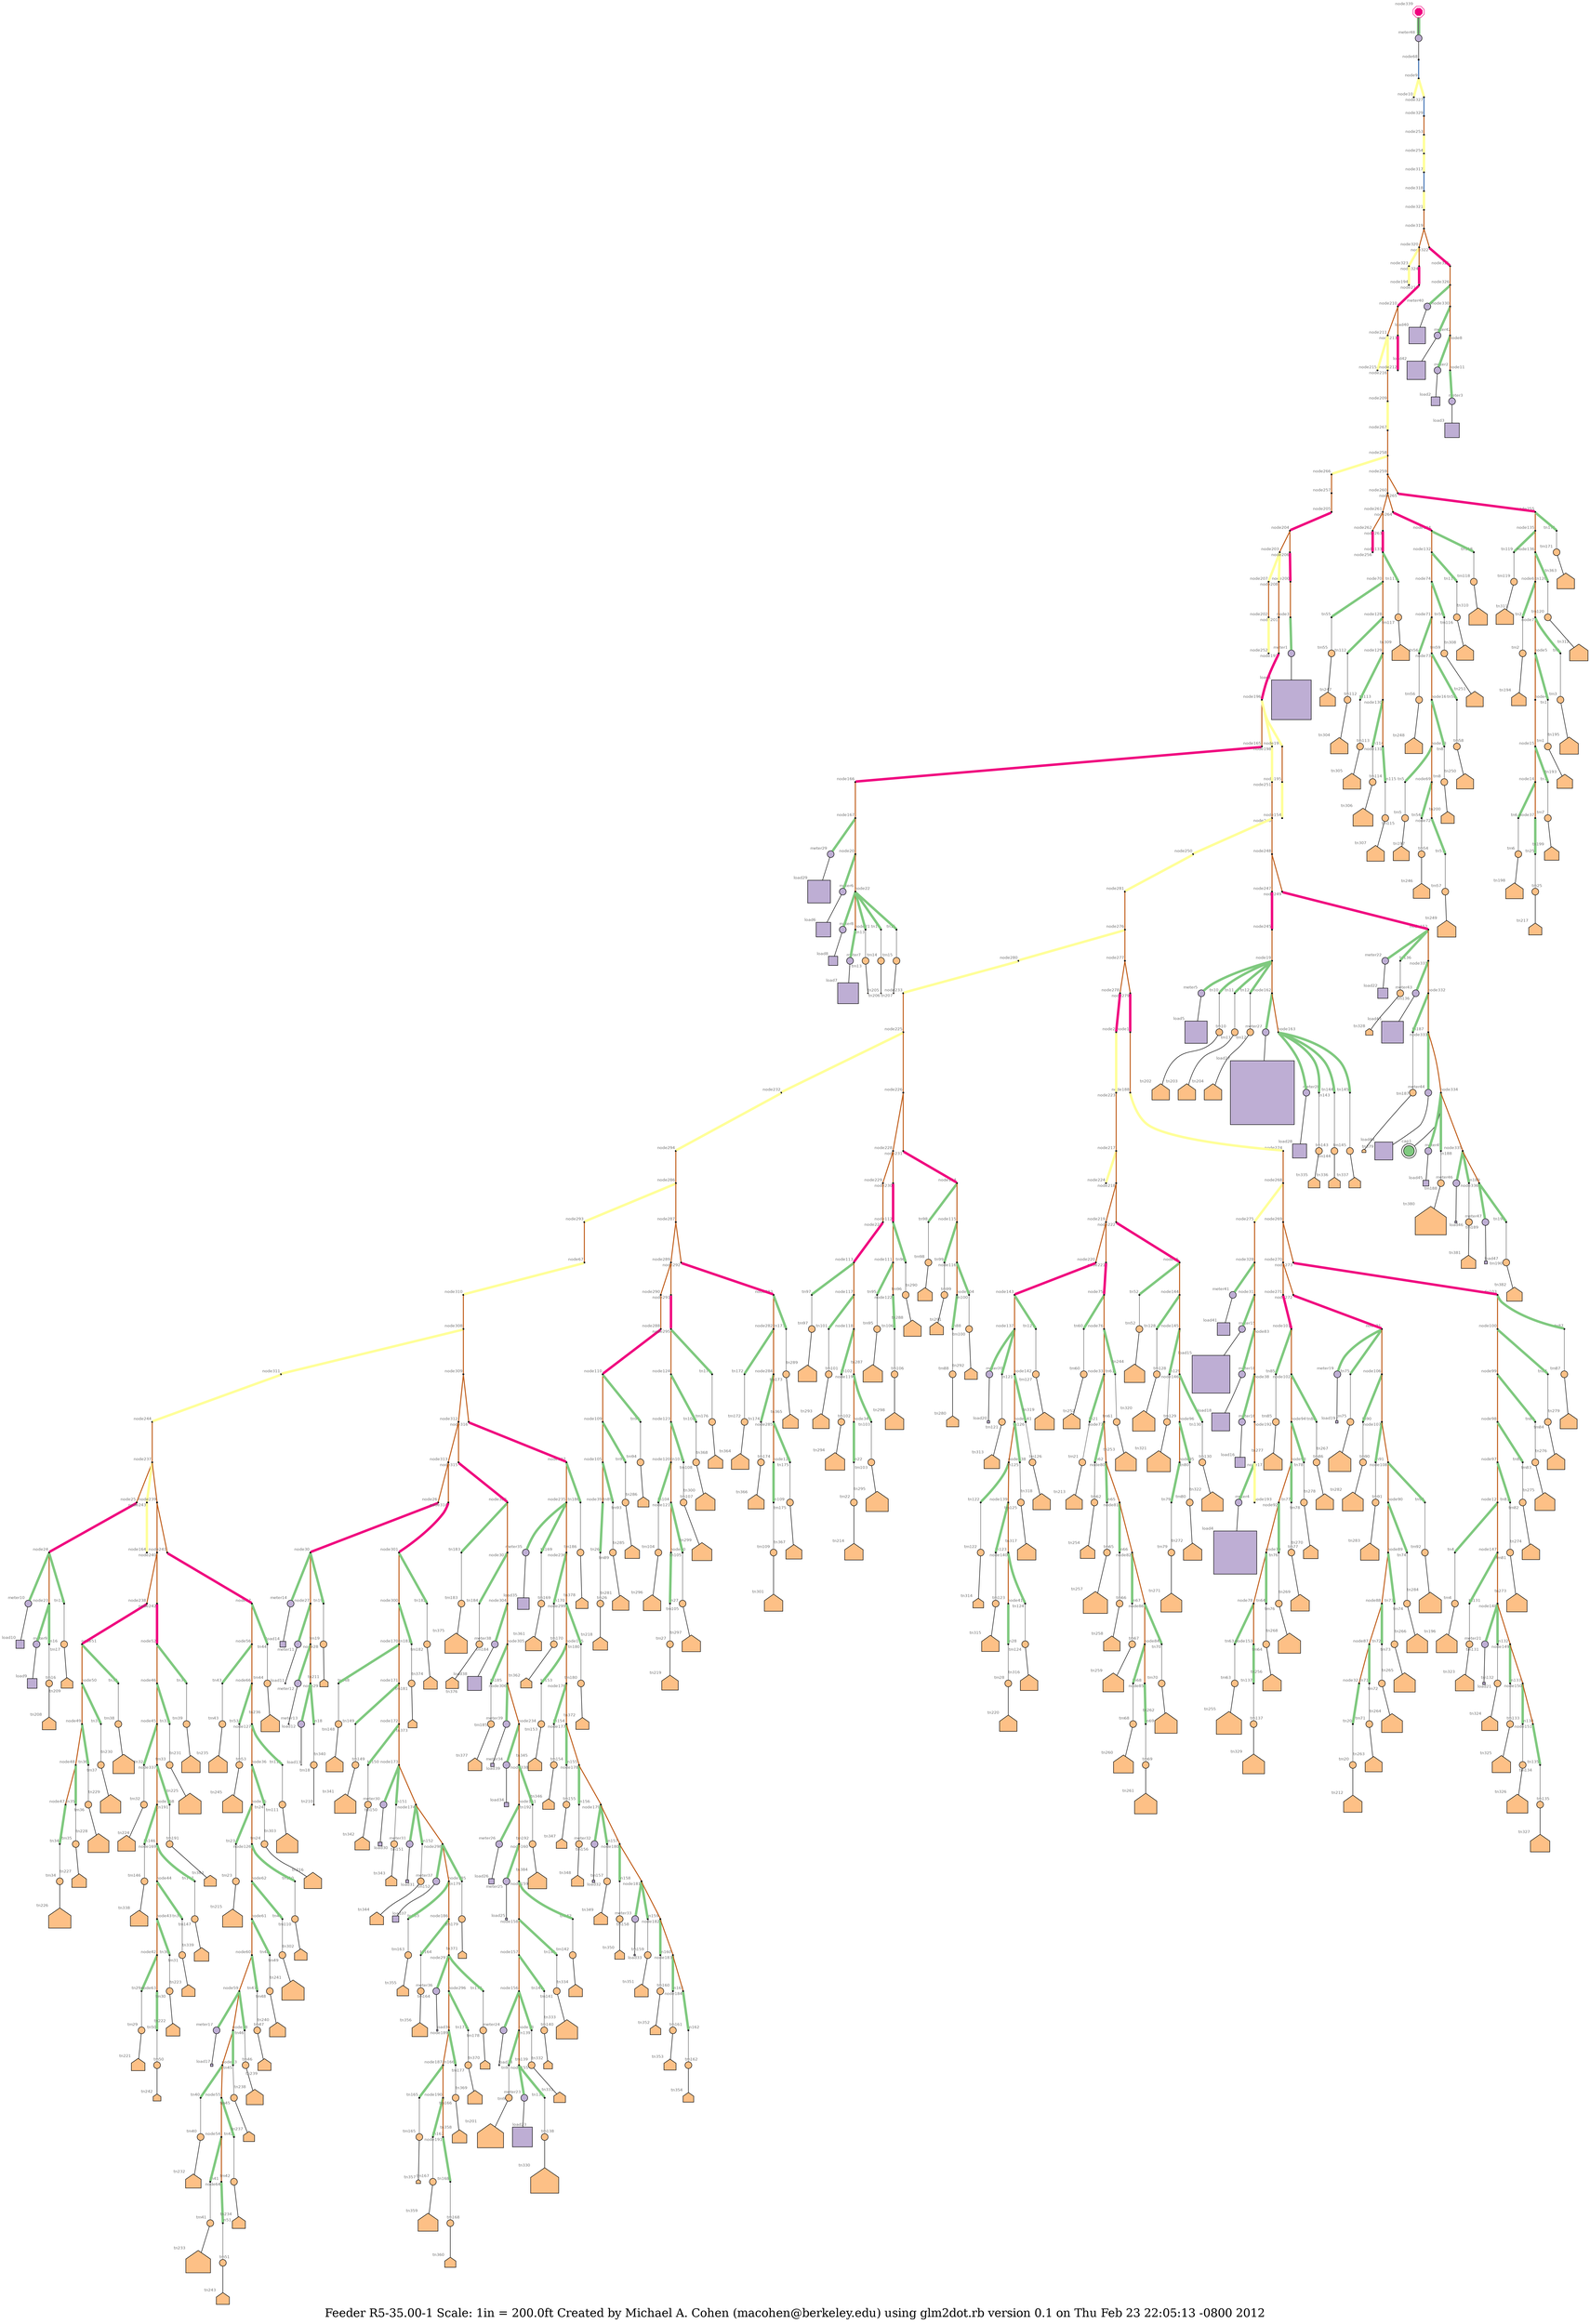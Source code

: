 graph "R5-35.00-1" {
	graph [bb="0,0,7799.3,8940.5",
		fontsize=24,
		label="Feeder R5-35.00-1 Scale: 1in = 200.0ft Created by Michael A. Cohen (macohen@berkeley.edu) using glm2dot.rb version 0.1 on Thu Feb\
 23 22:05:13 -0800 2012",
		lheight=0.40,
		lp="3899.6,18.4",
		lwidth=21.63
	];
	node [colorscheme=accent8,
		fontcolor=8,
		fontname=Helvetica,
		fontsize=8,
		label="\N"
	];
	edge [colorscheme=accent8];
	cap1	 [fillcolor=1,
		height=0.30556,
		label="",
		pos="2981.6,4563.6",
		shape=doublecircle,
		style=filled,
		width=0.30556,
		xlabel=cap1,
		xlp="2962,4547.8"];
	load1	 [fillcolor=2,
		height=1.1389,
		label="",
		pos="2523.2,2373.7",
		shape=square,
		style=filled,
		width=1.1389,
		xlabel=load1,
		xlp="2472.4,2419.5"];
	load2	 [fillcolor=2,
		height=0.25,
		label="",
		pos="264.46,3057.5",
		shape=square,
		style=filled,
		width=0.25,
		xlabel=load2,
		xlp="245.67,3071.3"];
	load3	 [fillcolor=2,
		height=0.41667,
		label="",
		pos="34.574,3080.5",
		shape=square,
		style=filled,
		width=0.41667,
		xlabel=load3,
		xlp="9.7871,3100.3"];
	load4	 [fillcolor=2,
		height=1.2361,
		label="",
		pos="3756.1,81.3",
		shape=square,
		style=filled,
		width=1.2292,
		xlabel=load4,
		xlp="3701.9,130.6"];
	load5	 [fillcolor=2,
		height=0.63889,
		label="",
		pos="3254.7,4943.6",
		shape=square,
		style=filled,
		width=0.63889,
		xlabel=load5,
		xlp="3221.9,4971.4"];
	load6	 [fillcolor=2,
		height=0.41667,
		label="",
		pos="3009.9,3414.3",
		shape=square,
		style=filled,
		width=0.41667,
		xlabel=load6,
		xlp="2985.1,3434.1"];
	load7	 [fillcolor=2,
		height=0.59722,
		label="",
		pos="3019.5,3181.5",
		shape=square,
		style=filled,
		width=0.59028,
		xlabel=load7,
		xlp="2988.2,3207.8"];
	load8	 [fillcolor=2,
		height=0.26389,
		label="",
		pos="3021.8,3278.8",
		shape=square,
		style=filled,
		width=0.25694,
		xlabel=load8,
		xlp="3002.5,3274.1"];
	load9	 [fillcolor=2,
		height=0.27778,
		label="",
		pos="4569.6,3850.8",
		shape=square,
		style=filled,
		width=0.27778,
		xlabel=load9,
		xlp="4549.8,3845.6"];
	load10	 [fillcolor=2,
		height=0.23611,
		label="",
		pos="4076.5,4051.6",
		shape=square,
		style=filled,
		width=0.22917,
		xlabel=load10,
		xlp="4080,4038.3"];
	load11	 [fillcolor=2,
		height=0.027778,
		label="",
		pos="4139.1,4449.7",
		shape=square,
		style=filled,
		width=0.027778,
		xlabel=load11,
		xlp="4126.4,4455.5"];
	load12	 [fillcolor=2,
		height=0.027778,
		label="",
		pos="4799,4295.4",
		shape=square,
		style=filled,
		width=0.027778,
		xlabel=load12,
		xlp="4810,4301.2"];
	load13	 [fillcolor=2,
		height=0.013889,
		label="",
		pos="5406.1,3935",
		shape=square,
		style=filled,
		width=0.0069444,
		xlabel=load13,
		xlp="5393.6,3939.3"];
	load14	 [fillcolor=2,
		height=0.16667,
		label="",
		pos="4048.4,4302",
		shape=square,
		style=filled,
		width=0.16667,
		xlabel=load14,
		xlp="4030.4,4312.8"];
	load15	 [fillcolor=2,
		height=1.0833,
		label="",
		pos="2579.1,3791.4",
		shape=square,
		style=filled,
		width=1.0833,
		xlabel=load15,
		xlp="2528.1,3835.2"];
	load16	 [fillcolor=2,
		height=0.29167,
		label="",
		pos="3510.4,1826.3",
		shape=square,
		style=filled,
		width=0.28472,
		xlabel=load16,
		xlp="3487.9,1820.6"];
	load17	 [fillcolor=2,
		height=0.069444,
		label="",
		pos="5848.9,4755.2",
		shape=square,
		style=filled,
		width=0.0625,
		xlabel=load17,
		xlp="5834.4,4762.5"];
	load18	 [fillcolor=2,
		height=0.51389,
		label="",
		pos="3330.7,2269.9",
		shape=square,
		style=filled,
		width=0.50694,
		xlabel=load18,
		xlp="3300.2,2293.2"];
	load19	 [fillcolor=2,
		height=0.069444,
		label="",
		pos="3019,3958.2",
		shape=square,
		style=filled,
		width=0.0625,
		xlabel=load19,
		xlp="3004.5,3965.5"];
	load20	 [fillcolor=2,
		height=0.069444,
		label="",
		pos="3223.2,3796.6",
		shape=square,
		style=filled,
		width=0.0625,
		xlabel=load20,
		xlp="3208.7,3803.9"];
	load21	 [fillcolor=2,
		height=0.069444,
		label="",
		pos="2080.8,5384",
		shape=square,
		style=filled,
		width=0.0625,
		xlabel=load21,
		xlp="2066.3,5391.3"];
	load22	 [fillcolor=2,
		height=0.29167,
		label="",
		pos="3289.9,3954.2",
		shape=square,
		style=filled,
		width=0.28472,
		xlabel=load22,
		xlp="3267.4,3948.5"];
	load23	 [fillcolor=2,
		height=0.56944,
		label="",
		pos="6729.4,8701.2",
		shape=square,
		style=filled,
		width=0.5625,
		xlabel=load23,
		xlp="6696.9,8726.5"];
	load24	 [fillcolor=2,
		height=0.027778,
		label="",
		pos="6573.9,8138.7",
		shape=square,
		style=filled,
		width=0.027778,
		xlabel=load24,
		xlp="6560.8,8144.5"];
	load25	 [fillcolor=2,
		height=0.055556,
		label="",
		pos="5843.2,7047.3",
		shape=square,
		style=filled,
		width=0.055556,
		xlabel=load25,
		xlp="5829.2,7054.1"];
	load26	 [fillcolor=2,
		height=0.15278,
		label="",
		pos="5827.3,6869.2",
		shape=square,
		style=filled,
		width=0.14583,
		xlabel=load26,
		xlp="5809.8,6858.9"];
	load27	 [fillcolor=2,
		height=1.8333,
		label="",
		pos="3275.1,5293.3",
		shape=square,
		style=filled,
		width=1.8333,
		xlabel=load27,
		xlp="3197.1,5364.1"];
	load28	 [fillcolor=2,
		height=0.40278,
		label="",
		pos="3102.4,6082.6",
		shape=square,
		style=filled,
		width=0.39583,
		xlabel=load28,
		xlp="3075.9,6072.9"];
	load29	 [fillcolor=2,
		height=0.65278,
		label="",
		pos="3072,3585.8",
		shape=square,
		style=filled,
		width=0.64583,
		xlabel=load29,
		xlp="3036.5,3614.1"];
	load30	 [fillcolor=2,
		height=0.11111,
		label="",
		pos="4346.2,4854.2",
		shape=square,
		style=filled,
		width=0.11111,
		xlabel=load30,
		xlp="4330.2,4855"];
	load31	 [fillcolor=2,
		height=0.083333,
		label="",
		pos="4442.6,5110.2",
		shape=square,
		style=filled,
		width=0.083333,
		xlabel=load31,
		xlp="4427.6,5118"];
	load32	 [fillcolor=2,
		height=0.069444,
		label="",
		pos="6164.9,2702.7",
		shape=square,
		style=filled,
		width=0.0625,
		xlabel=load32,
		xlp="6150.4,2710"];
	load33	 [fillcolor=2,
		height=0.041667,
		label="",
		pos="6976.3,1979.7",
		shape=square,
		style=filled,
		width=0.034722,
		xlabel=load33,
		xlp="6962.8,1986"];
	load34	 [fillcolor=2,
		height=0.125,
		label="",
		pos="4482.6,5452.1",
		shape=square,
		style=filled,
		width=0.11806,
		xlabel=load34,
		xlp="4466.1,5461.4"];
	load35	 [fillcolor=2,
		height=0.33333,
		label="",
		pos="4487.4,3728.6",
		shape=square,
		style=filled,
		width=0.33333,
		xlabel=load35,
		xlp="4463.4,3745.4"];
	load36	 [fillcolor=2,
		height=0.041667,
		label="",
		pos="4211.2,7869.3",
		shape=square,
		style=filled,
		width=0.034722,
		xlabel=load36,
		xlp="4221.7,7875.6"];
	load37	 [fillcolor=2,
		height=0.18056,
		label="",
		pos="4573.2,5548.1",
		shape=square,
		style=filled,
		width=0.17361,
		xlabel=load37,
		xlp="4554.7,5559.4"];
	load38	 [fillcolor=2,
		height=0.40278,
		label="",
		pos="4135.6,4724.4",
		shape=square,
		style=filled,
		width=0.39583,
		xlabel=load38,
		xlp="4109.1,4743.7"];
	load39	 [fillcolor=2,
		height=0.097222,
		label="",
		pos="4357.7,5265.4",
		shape=square,
		style=filled,
		width=0.090278,
		xlabel=load39,
		xlp="4342.2,5273.7"];
	load40	 [fillcolor=2,
		height=0.47222,
		label="",
		pos="1261.7,3523.3",
		shape=square,
		style=filled,
		width=0.47222,
		xlabel=load40,
		xlp="1232.7,3545.1"];
	load41	 [fillcolor=2,
		height=0.36111,
		label="",
		pos="2927,4137.7",
		shape=square,
		style=filled,
		width=0.36111,
		xlabel=load41,
		xlp="2902,4155.5"];
	load42	 [fillcolor=2,
		height=0.52778,
		label="",
		pos="385.97,3191",
		shape=square,
		style=filled,
		width=0.52778,
		xlabel=load42,
		xlp="354.96,3214.8"];
	load43	 [fillcolor=2,
		height=0.625,
		label="",
		pos="3137.6,4337.4",
		shape=square,
		style=filled,
		width=0.61806,
		xlabel=load43,
		xlp="3103.1,4364.7"];
	load44	 [fillcolor=2,
		height=0.51389,
		label="",
		pos="2983.9,4450.5",
		shape=square,
		style=filled,
		width=0.50694,
		xlabel=load44,
		xlp="2953.4,4473.8"];
	load45	 [fillcolor=2,
		height=0.16667,
		label="",
		pos="2943.2,4552.6",
		shape=square,
		style=filled,
		width=0.16667,
		xlabel=load45,
		xlp="2925.2,4563.4"];
	load46	 [fillcolor=2,
		height=0.055556,
		label="",
		pos="2934.6,4644.9",
		shape=square,
		style=filled,
		width=0.055556,
		xlabel=load46,
		xlp="2920.6,4651.7"];
	load47	 [fillcolor=2,
		height=0.083333,
		label="",
		pos="2915,4745",
		shape=square,
		style=filled,
		width=0.083333,
		xlabel=load47,
		xlp="2900,4752.8"];
	meter1	 [fillcolor=2,
		height=0.19444,
		label="",
		pos="2523.7,2391.9",
		shape=circle,
		style=filled,
		width=0.19444,
		xlabel=meter1,
		xlp="2504.2,2403.7"];
	meter1 -- load1	 [len=0.25,
		pos="2523.5,2384.5 2523.5,2384.4 2523.5,2384.2 2523.5,2384"];
	meter2	 [fillcolor=2,
		height=0.19444,
		label="",
		pos="269.11,3075",
		shape=circle,
		style=filled,
		width=0.19444,
		xlabel=meter2,
		xlp="249.66,3086.8"];
	meter2 -- load2	 [len=0.25,
		pos="267.22,3067.9 267.1,3067.4 266.98,3066.9 266.85,3066.5"];
	meter3	 [fillcolor=2,
		height=0.19444,
		label="",
		pos="52.214,3076.5",
		shape=circle,
		style=filled,
		width=0.19444,
		xlabel=meter3,
		xlp="71.663,3088.3"];
	meter3 -- load3	 [len=0.25,
		pos="45.039,3078.2 44.887,3078.2 44.733,3078.2 44.58,3078.3"];
	meter4	 [fillcolor=2,
		height=0.19444,
		label="",
		pos="3742.4,93.327",
		shape=circle,
		style=filled,
		width=0.19444,
		xlabel=meter4,
		xlp="3722.9,91.127"];
	meter4 -- load4	 [len=0.25,
		pos="3747.7,88.711 3747.8,88.605 3747.9,88.499 3748,88.392"];
	meter5	 [fillcolor=2,
		height=0.19444,
		label="",
		pos="3274.3,4942.8",
		shape=circle,
		style=filled,
		width=0.19444,
		xlabel=meter5,
		xlp="3293.7,4954.6"];
	meter5 -- load5	 [len=0.25,
		pos="3267.2,4943.1 3267.1,4943.1 3267,4943.1 3266.9,4943.1"];
	meter6	 [fillcolor=2,
		height=0.19444,
		label="",
		pos="3025.3,3404.2",
		shape=circle,
		style=filled,
		width=0.19444,
		xlabel=meter6,
		xlp="3005.9,3392.4"];
	meter6 -- load6	 [len=0.25,
		pos="3019.4,3408.1 3019.3,3408.2 3019.1,3408.2 3019,3408.3"];
	meter7	 [fillcolor=2,
		height=0.19444,
		label="",
		pos="3021.7,3199.7",
		shape=circle,
		style=filled,
		width=0.19444,
		xlabel=meter7,
		xlp="3027.2,3211.5"];
	meter7 -- load7	 [len=0.25,
		pos="3020.9,3192.7 3020.9,3192.5 3020.8,3192.4 3020.8,3192.2"];
	meter8	 [fillcolor=2,
		height=0.19444,
		label="",
		pos="3016.7,3297",
		shape=circle,
		style=filled,
		width=0.19444,
		xlabel=meter8,
		xlp="2997.3,3294.8"];
	meter8 -- load8	 [len=0.25,
		pos="3018.7,3290 3018.8,3289.6 3018.9,3289.1 3019.1,3288.6"];
	meter9	 [fillcolor=2,
		height=0.19444,
		label="",
		pos="4564.4,3869.2",
		shape=circle,
		style=filled,
		width=0.19444,
		xlabel=meter9,
		xlp="4544.9,3881"];
	meter9 -- load9	 [len=0.25,
		pos="4566.4,3862.1 4566.5,3861.8 4566.6,3861.5 4566.7,3861.1"];
	meter10	 [fillcolor=2,
		height=0.19444,
		label="",
		pos="4074.2,4070.8",
		shape=circle,
		style=filled,
		width=0.19444,
		xlabel=meter10,
		xlp="4095.9,4082.6"];
	meter10 -- load10	 [len=0.25,
		pos="4075.1,4063.4 4075.2,4062.4 4075.4,4061.4 4075.5,4060.3"];
	meter11	 [fillcolor=2,
		height=0.19444,
		label="",
		pos="4128.2,4434.9",
		shape=circle,
		style=filled,
		width=0.19444,
		xlabel=meter11,
		xlp="4106.8,4432.7"];
	meter11 -- load11	 [len=0.25,
		pos="4132.4,4440.5 4134.6,4443.5 4137.1,4446.9 4138.3,4448.6"];
	meter12	 [fillcolor=2,
		height=0.19444,
		label="",
		pos="4781.1,4293.2",
		shape=circle,
		style=filled,
		width=0.19444,
		xlabel=meter12,
		xlp="4759.4,4305"];
	meter12 -- load12	 [len=0.25,
		pos="4788.4,4294.1 4791.9,4294.5 4795.9,4295 4797.8,4295.2"];
	meter13	 [fillcolor=2,
		height=0.19444,
		label="",
		pos="5397.8,3951.7",
		shape=circle,
		style=filled,
		width=0.19444,
		xlabel=meter13,
		xlp="5376.1,3963.5"];
	meter13 -- load13	 [len=0.25,
		pos="5401,3945.3 5402.9,3941.4 5405.1,3937 5405.8,3935.5"];
	meter14	 [fillcolor=2,
		height=0.19444,
		label="",
		pos="4043.5,4283.7",
		shape=circle,
		style=filled,
		width=0.19444,
		xlabel=meter14,
		xlp="4051.2,4271.9"];
	meter14 -- load14	 [len=0.25,
		pos="4045.4,4290.8 4045.8,4292.4 4046.3,4294.1 4046.7,4295.7"];
	meter15	 [fillcolor=2,
		height=0.19444,
		label="",
		pos="2597.1,3793.6",
		shape=circle,
		style=filled,
		width=0.19444,
		xlabel=meter15,
		xlp="2618.7,3781.8"];
	meter15 -- load15	 [len=0.25,
		pos="2589.7,3792.7 2589.6,3792.7 2589.4,3792.7 2589.3,3792.7"];
	meter16	 [fillcolor=2,
		height=0.19444,
		label="",
		pos="3506.2,1843.9",
		shape=circle,
		style=filled,
		width=0.19444,
		xlabel=meter16,
		xlp="3484.5,1855.7"];
	meter16 -- load16	 [len=0.25,
		pos="3507.9,1836.7 3507.9,1836.6 3508,1836.4 3508,1836.3"];
	meter17	 [fillcolor=2,
		height=0.19444,
		label="",
		pos="5849.7,4737.3",
		shape=circle,
		style=filled,
		width=0.19444,
		xlabel=meter17,
		xlp="5828,4749.1"];
	meter17 -- load17	 [len=0.25,
		pos="5849.4,4744.6 5849.2,4747.4 5849.1,4750.4 5849,4752.5"];
	meter18	 [fillcolor=2,
		height=0.19444,
		label="",
		pos="3338.8,2286.1",
		shape=circle,
		style=filled,
		width=0.19444,
		xlabel=meter18,
		xlp="3360.4,2297.9"];
	meter18 -- load18	 [len=0.25,
		pos="3335.5,2279.5 3335.4,2279.4 3335.3,2279.2 3335.3,2279.1"];
	meter19	 [fillcolor=2,
		height=0.19444,
		label="",
		pos="3036.5,3966.1",
		shape=circle,
		style=filled,
		width=0.19444,
		xlabel=meter19,
		xlp="3014.8,3977.9"];
	meter19 -- load19	 [len=0.25,
		pos="3029.8,3963 3027,3961.8 3024,3960.4 3021.8,3959.4"];
	meter20	 [fillcolor=2,
		height=0.19444,
		label="",
		pos="3222.9,3815.7",
		shape=circle,
		style=filled,
		width=0.19444,
		xlabel=meter20,
		xlp="3201.2,3813.5"];
	meter20 -- load20	 [len=0.25,
		pos="3223,3808.4 3223.1,3805.2 3223.1,3801.6 3223.2,3799.2"];
	meter21	 [fillcolor=2,
		height=0.19444,
		label="",
		pos="2098.9,5386.6",
		shape=circle,
		style=filled,
		width=0.19444,
		xlabel=meter21,
		xlp="2077.3,5374.8"];
	meter21 -- load21	 [len=0.25,
		pos="2092,5385.6 2088.9,5385.1 2085.6,5384.7 2083.3,5384.3"];
	meter22	 [fillcolor=2,
		height=0.19444,
		label="",
		pos="3308.4,3961",
		shape=circle,
		style=filled,
		width=0.19444,
		xlabel=meter22,
		xlp="3286.7,3972.8"];
	meter22 -- load22	 [len=0.25,
		pos="3301.7,3958.5 3301.3,3958.4 3300.9,3958.2 3300.5,3958.1"];
	meter23	 [fillcolor=2,
		height=0.19444,
		label="",
		pos="6712.2,8694.7",
		shape=circle,
		style=filled,
		width=0.19444,
		xlabel=meter23,
		xlp="6690.5,8682.9"];
	meter23 -- load23	 [len=0.25,
		pos="6718.8,8697.2 6718.9,8697.2 6719.1,8697.3 6719.2,8697.3"];
	meter24	 [fillcolor=2,
		height=0.19444,
		label="",
		pos="6578,8156.5",
		shape=circle,
		style=filled,
		width=0.19444,
		xlabel=meter24,
		xlp="6556.3,8168.3"];
	meter24 -- load24	 [len=0.25,
		pos="6576.4,8149.7 6575.5,8145.9 6574.5,8141.6 6574.1,8139.7"];
	meter25	 [fillcolor=2,
		height=0.19444,
		label="",
		pos="5861,7045",
		shape=circle,
		style=filled,
		width=0.19444,
		xlabel=meter25,
		xlp="5839.3,7033.2"];
	meter25 -- load25	 [len=0.25,
		pos="5853.8,7045.9 5850.7,7046.3 5847.3,7046.8 5845.3,7047"];
	meter26	 [fillcolor=2,
		height=0.19444,
		label="",
		pos="5812.1,6879.1",
		shape=circle,
		style=filled,
		width=0.19444,
		xlabel=meter26,
		xlp="5790.5,6876.9"];
	meter26 -- load26	 [len=0.25,
		pos="5818.3,6875.1 5819.4,6874.4 5820.5,6873.7 5821.5,6873"];
	meter27	 [fillcolor=2,
		height=0.19444,
		label="",
		pos="3266.2,5277.4",
		shape=circle,
		style=filled,
		width=0.19444,
		xlabel=meter27,
		xlp="3244.6,5289.2"];
	meter27 -- load27	 [len=0.25,
		pos="3269.8,5283.8 3269.9,5284 3270,5284.1 3270.1,5284.2"];
	meter28	 [fillcolor=2,
		height=0.19444,
		label="",
		pos="3092.1,6098.2",
		shape=circle,
		style=filled,
		width=0.19444,
		xlabel=meter28,
		xlp="3070.5,6096"];
	meter28 -- load28	 [len=0.25,
		pos="3096.1,6092.2 3096.2,6092.1 3096.2,6091.9 3096.3,6091.8"];
	meter29	 [fillcolor=2,
		height=0.19444,
		label="",
		pos="3088.5,3592.6",
		shape=circle,
		style=filled,
		width=0.19444,
		xlabel=meter29,
		xlp="3110.2,3604.4"];
	meter29 -- load29	 [len=0.25,
		pos="3081.8,3589.8 3081.7,3589.8 3081.5,3589.7 3081.4,3589.7"];
	meter30	 [fillcolor=2,
		height=0.19444,
		label="",
		pos="4347.8,4870.4",
		shape=circle,
		style=filled,
		width=0.19444,
		xlabel=meter30,
		xlp="4326.1,4882.2"];
	meter30 -- load30	 [len=0.25,
		pos="4347.1,4863.1 4346.9,4861.5 4346.8,4859.8 4346.6,4858.4"];
	meter31	 [fillcolor=2,
		height=0.19444,
		label="",
		pos="4450,5093.1",
		shape=circle,
		style=filled,
		width=0.19444,
		xlabel=meter31,
		xlp="4428.4,5090.9"];
	meter31 -- load31	 [len=0.25,
		pos="4447.2,5099.7 4446.1,5102.3 4444.8,5105.1 4443.9,5107.1"];
	meter32	 [fillcolor=2,
		height=0.19444,
		label="",
		pos="6147,2697.1",
		shape=circle,
		style=filled,
		width=0.19444,
		xlabel=meter32,
		xlp="6125.4,2694.9"];
	meter32 -- load32	 [len=0.25,
		pos="6153.9,2699.3 6156.7,2700.1 6159.8,2701.1 6162,2701.8"];
	meter33	 [fillcolor=2,
		height=0.19444,
		label="",
		pos="6989.9,1967.8",
		shape=circle,
		style=filled,
		width=0.19444,
		xlabel=meter33,
		xlp="6968.3,1965.6"];
	meter33 -- load33	 [len=0.25,
		pos="6984.4,1972.6 6982.1,1974.7 6979.5,1976.9 6977.9,1978.3"];
	meter34	 [fillcolor=2,
		height=0.19444,
		label="",
		pos="4468.4,5441.2",
		shape=circle,
		style=filled,
		width=0.19444,
		xlabel=meter34,
		xlp="4476.1,5429.4"];
	meter34 -- load34	 [len=0.25,
		pos="4474.2,5445.6 4475.4,5446.6 4476.7,5447.5 4477.9,5448.4"];
	meter35	 [fillcolor=2,
		height=0.19444,
		label="",
		pos="4486,3747.3",
		shape=circle,
		style=filled,
		width=0.19444,
		xlabel=meter35,
		xlp="4464.3,3759.1"];
	meter35 -- load35	 [len=0.25,
		pos="4486.5,3740.1 4486.5,3740.1 4486.5,3740 4486.5,3739.9"];
	meter36	 [fillcolor=2,
		height=0.19444,
		label="",
		pos="4192.6,7869.5",
		shape=circle,
		style=filled,
		width=0.19444,
		xlabel=meter36,
		xlp="4170.9,7881.3"];
	meter36 -- load36	 [len=0.25,
		pos="4199.7,7869.5 4203.3,7869.4 4207.4,7869.4 4209.6,7869.4"];
	meter37	 [fillcolor=2,
		height=0.19444,
		label="",
		pos="4583.6,5533",
		shape=circle,
		style=filled,
		width=0.19444,
		xlabel=meter37,
		xlp="4562,5530.8"];
	meter37 -- load37	 [len=0.25,
		pos="4579.6,5538.8 4579.1,5539.6 4578.5,5540.4 4578,5541.2"];
	meter38	 [fillcolor=2,
		height=0.19444,
		label="",
		pos="4133.2,4706.8",
		shape=circle,
		style=filled,
		width=0.19444,
		xlabel=meter38,
		xlp="4111.5,4704.6"];
	meter38 -- load38	 [len=0.25,
		pos="4134.2,4714 4134.2,4714.1 4134.2,4714.3 4134.2,4714.4"];
	meter39	 [fillcolor=2,
		height=0.19444,
		label="",
		pos="4365.1,5249",
		shape=circle,
		style=filled,
		width=0.19444,
		xlabel=meter39,
		xlp="4343.4,5246.8"];
	meter39 -- load39	 [len=0.25,
		pos="4362.1,5255.7 4361.1,5257.8 4360.1,5260.1 4359.3,5261.9"];
	meter40	 [fillcolor=2,
		height=0.19444,
		label="",
		pos="1279.3,3518.7",
		shape=circle,
		style=filled,
		width=0.19444,
		xlabel=meter40,
		xlp="1300.9,3530.5"];
	meter40 -- load40	 [len=0.25,
		pos="1272.1,3520.5 1272,3520.6 1271.8,3520.6 1271.7,3520.7"];
	meter41	 [fillcolor=2,
		height=0.19444,
		label="",
		pos="2945,4136.1",
		shape=circle,
		style=filled,
		width=0.19444,
		xlabel=meter41,
		xlp="2966.7,4147.9"];
	meter41 -- load41	 [len=0.25,
		pos="2937.7,4136.7 2937.5,4136.8 2937.4,4136.8 2937.2,4136.8"];
	meter42	 [fillcolor=2,
		height=0.19444,
		label="",
		pos="394.28,3174.8",
		shape=circle,
		style=filled,
		width=0.19444,
		xlabel=meter42,
		xlp="372.61,3163"];
	meter42 -- load42	 [len=0.25,
		pos="390.9,3181.4 390.83,3181.5 390.76,3181.7 390.69,3181.8"];
	meter43	 [fillcolor=2,
		height=0.19444,
		label="",
		pos="3127.2,4323.5",
		shape=circle,
		style=filled,
		width=0.19444,
		xlabel=meter43,
		xlp="3105.5,4311.7"];
	meter43 -- load43	 [len=0.25,
		pos="3131.4,4329.1 3131.5,4329.3 3131.6,4329.4 3131.7,4329.5"];
	meter44	 [fillcolor=2,
		height=0.19444,
		label="",
		pos="3000.8,4458.2",
		shape=circle,
		style=filled,
		width=0.19444,
		xlabel=meter44,
		xlp="3022.4,4456"];
	meter44 -- load44	 [len=0.25,
		pos="2994.3,4455.2 2994.1,4455.2 2994,4455.1 2993.8,4455"];
	meter45	 [fillcolor=2,
		height=0.19444,
		label="",
		pos="2957.3,4564.6",
		shape=circle,
		style=filled,
		width=0.19444,
		xlabel=meter45,
		xlp="2935.6,4576.4"];
	meter45 -- load45	 [len=0.25,
		pos="2951.9,4560 2951,4559.2 2950.1,4558.5 2949.2,4557.7"];
	meter46	 [fillcolor=2,
		height=0.19444,
		label="",
		pos="2927.9,4628.1",
		shape=circle,
		style=filled,
		width=0.19444,
		xlabel=meter46,
		xlp="2906.2,4639.9"];
	meter46 -- load46	 [len=0.25,
		pos="2930.7,4634.9 2931.8,4637.7 2932.9,4640.7 2933.7,4642.6"];
	meter47	 [fillcolor=2,
		height=0.19444,
		label="",
		pos="2908.8,4726.8",
		shape=circle,
		style=filled,
		width=0.19444,
		xlabel=meter47,
		xlp="2887.1,4738.6"];
	meter47 -- load47	 [len=0.25,
		pos="2911.2,4733.7 2912.1,4736.5 2913.1,4739.5 2913.9,4741.7"];
	meter48	 [fillcolor=2,
		height=0.19444,
		label="",
		pos="1267.9,3290.2",
		shape=circle,
		style=filled,
		width=0.19444,
		xlabel=meter48,
		xlp="1246.2,3302"];
	node68	 [height=0.05,
		label="",
		pos="1283.6,3300.2",
		shape=point,
		style=filled,
		width=0.038889,
		xlabel=node68,
		xlp="1295.2,3306.8"];
	meter48 -- node68	 [len=0.25,
		pos="1273.9,3294.1 1276.9,3295.9 1280.1,3298 1282,3299.2"];
	node1	 [height=0.05,
		label="",
		pos="3364.4,4050.3",
		shape=point,
		style=filled,
		width=0.038889,
		xlabel=node1,
		xlp="3351.4,4056.9"];
	node188	 [height=0.05,
		label="",
		pos="3147.2,4022.4",
		shape=point,
		style=filled,
		width=0.038889,
		xlabel=node188,
		xlp="3129.8,4029"];
	node1 -- node188	 [color=7,
		len=2.08,
		penwidth=2,
		pos="3362.5,4050 3342.6,4047.5 3170.8,4025.4 3149.4,4022.7",
		weight=5];
	node2	 [height=0.05,
		label="",
		pos="3395.2,4083.2",
		shape=point,
		style=filled,
		width=0.038889,
		xlabel=node2,
		xlp="3382.3,4089.8"];
	node223	 [height=0.05,
		label="",
		pos="3386.7,4098.9",
		shape=point,
		style=filled,
		width=0.038889,
		xlabel=node223,
		xlp="3400.5,4105.5"];
	node2 -- node223	 [color=4,
		len=0.25,
		penwidth=5,
		pos="3394.1,4085.1 3392.5,4088.1 3389.4,4093.9 3387.8,4096.9"];
	node3	 [height=0.05,
		label="",
		pos="2523.1,2410.1",
		shape=point,
		style=filled,
		width=0.038889,
		xlabel=node3,
		xlp="2510.2,2416.7"];
	node3 -- meter1	 [color=1,
		len=0.25,
		penwidth=5,
		pos="2523.1,2408.2 2523.2,2406 2523.3,2402.3 2523.5,2399"];
	node4	 [height=0.05,
		label="",
		pos="1216.2,1893.4",
		shape=point,
		style=filled,
		width=0.038889,
		xlabel=node4,
		xlp="1203.3,1900"];
	node15	 [height=0.05,
		label="",
		pos="1197.9,1837.6",
		shape=point,
		style=filled,
		width=0.038889,
		xlabel=node15,
		xlp="1182.7,1844.2"];
	node4 -- node15	 [color=7,
		len=0.76,
		penwidth=2,
		pos="1215.6,1891.6 1212.8,1883.1 1201.3,1848.1 1198.5,1839.5",
		weight=5];
	node5	 [height=0.05,
		label="",
		pos="1333.8,2078.8",
		shape=point,
		style=filled,
		width=0.038889,
		xlabel=node5,
		xlp="1320.9,2085.4"];
	tn1	 [height=0.05,
		label="",
		pos="1342.3,2063.1",
		shape=point,
		style=filled,
		width=0.038889,
		xlabel=tn1,
		xlp="1335,2069.7"];
	node5 -- tn1	 [color=1,
		len=0.25,
		penwidth=5,
		pos="1334.9,2076.9 1336.5,2073.9 1339.6,2068.1 1341.3,2065"];
	node5 -- node4	 [color=7,
		len=2.615,
		penwidth=2,
		pos="1332.8,2077.2 1322,2060.2 1229,1913.6 1217.4,1895.3",
		weight=5];
	node6	 [height=0.05,
		label="",
		pos="1586.9,2492.9",
		shape=point,
		style=filled,
		width=0.038889,
		xlabel=node6,
		xlp="1574,2499.5"];
	tn2	 [height=0.05,
		label="",
		pos="1570.7,2486.2",
		shape=point,
		style=filled,
		width=0.038889,
		xlabel=tn2,
		xlp="1578,2489.2"];
	node6 -- tn2	 [color=1,
		len=0.25,
		penwidth=5,
		pos="1584.9,2492.1 1581.8,2490.8 1575.8,2488.3 1572.7,2487"];
	node7	 [height=0.05,
		label="",
		pos="1479.6,2318.9",
		shape=point,
		style=filled,
		width=0.038889,
		xlabel=node7,
		xlp="1466.6,2325.5"];
	node6 -- node7	 [color=7,
		len=2.25,
		penwidth=2,
		pos="1585.7,2491 1574.6,2473.1 1491,2337.5 1480.6,2320.6",
		weight=5];
	tn3	 [height=0.05,
		label="",
		pos="1484.7,2301.8",
		shape=point,
		style=filled,
		width=0.038889,
		xlabel=tn3,
		xlp="1477.3,2308.4"];
	node7 -- tn3	 [color=1,
		len=0.25,
		penwidth=5,
		pos="1480.1,2317.1 1481.1,2313.8 1483.2,2306.9 1484.2,2303.6"];
	node7 -- node5	 [color=7,
		len=3.235,
		penwidth=2,
		pos="1478.5,2317.1 1465.9,2296.3 1347.8,2101.9 1335,2080.7",
		weight=5];
	node8	 [height=0.05,
		label="",
		pos="272.73,3092.7",
		shape=point,
		style=filled,
		width=0.038889,
		xlabel=node8,
		xlp="259.8,3099.3"];
	node8 -- meter2	 [color=1,
		len=0.25,
		penwidth=5,
		pos="272.34,3090.8 271.92,3088.7 271.22,3085.3 270.57,3082.1"];
	node11	 [height=0.05,
		label="",
		pos="70.255,3075.4",
		shape=point,
		style=filled,
		width=0.038889,
		xlabel=node11,
		xlp="81.508,3068.8"];
	node8 -- node11	 [color=7,
		len=2.59,
		penwidth=2,
		pos="270.45,3092.5 249.6,3090.7 91.891,3077.2 72.259,3075.6",
		weight=5];
	node9	 [height=0.05,
		label="",
		pos="1297.2,3314.6",
		shape=point,
		style=filled,
		width=0.038889,
		xlabel=node9,
		xlp="1284.2,3321.2"];
	node10	 [height=0.05,
		label="",
		pos="1288.9,3332.9",
		shape=point,
		style=filled,
		width=0.038889,
		xlabel=node10,
		xlp="1273.8,3339.5"];
	node9 -- node10	 [color=4,
		len=0.25,
		penwidth=5,
		pos="1296.4,3316.2 1294.9,3319.6 1291.4,3327.3 1289.8,3330.9"];
	node327	 [height=0.05,
		label="",
		pos="1316.6,3312.8",
		shape=point,
		style=filled,
		width=0.038889,
		xlabel=node327,
		xlp="1330.4,3306.2"];
	node9 -- node327	 [color=4,
		len=0.25,
		penwidth=5,
		pos="1299,3314.4 1302.6,3314.1 1310.7,3313.3 1314.5,3313"];
	node11 -- meter3	 [color=1,
		len=0.25,
		penwidth=5,
		pos="68.324,3075.5 66.215,3075.7 62.71,3075.9 59.507,3076.1"];
	node12	 [height=0.05,
		label="",
		pos="2372.5,5048",
		shape=point,
		style=filled,
		width=0.038889,
		xlabel=node12,
		xlp="2357.3,5041.4"];
	tn4	 [height=0.05,
		label="",
		pos="2354.8,5049",
		shape=point,
		style=filled,
		width=0.038889,
		xlabel=tn4,
		xlp="2362.2,5055.6"];
	node12 -- tn4	 [color=1,
		len=0.25,
		penwidth=5,
		pos="2370.6,5048.1 2367.2,5048.3 2360,5048.7 2356.6,5048.9"];
	node147	 [height=0.05,
		label="",
		pos="2206.5,5255.8",
		shape=point,
		style=filled,
		width=0.038889,
		xlabel=node147,
		xlp="2189.1,5262.4"];
	node12 -- node147	 [color=7,
		len=2.935,
		penwidth=2,
		pos="2371,5049.8 2355.7,5069 2222.3,5236 2207.7,5254.2",
		weight=5];
	node13	 [height=0.05,
		label="",
		pos="486.26,3872.9",
		shape=point,
		style=filled,
		width=0.038889,
		xlabel=node13,
		xlp="471.12,3879.5"];
	tn5	 [height=0.05,
		label="",
		pos="479.95,3855.9",
		shape=point,
		style=filled,
		width=0.038889,
		xlabel=tn5,
		xlp="472.59,3862.5"];
	node13 -- tn5	 [color=1,
		len=0.25,
		penwidth=5,
		pos="485.59,3871.1 484.37,3867.8 481.8,3860.9 480.6,3857.6"];
	node69	 [height=0.05,
		label="",
		pos="362.87,3940.7",
		shape=point,
		style=filled,
		width=0.038889,
		xlabel=node69,
		xlp="347.72,3947.3"];
	node13 -- node69	 [color=7,
		len=1.665,
		penwidth=2,
		pos="484.52,3873.9 470.69,3881.5 378.98,3931.8 364.73,3939.7",
		weight=5];
	node14	 [height=0.05,
		label="",
		pos="1047.4,1691.3",
		shape=point,
		style=filled,
		width=0.038889,
		xlabel=node14,
		xlp="1032.2,1697.9"];
	tn6	 [height=0.05,
		label="",
		pos="1043.6,1673.7",
		shape=point,
		style=filled,
		width=0.038889,
		xlabel=tn6,
		xlp="1036.3,1680.3"];
	node14 -- tn6	 [color=1,
		len=0.25,
		penwidth=5,
		pos="1047,1689.4 1046.3,1686 1044.7,1678.9 1044,1675.5"];
	node37	 [height=0.05,
		label="",
		pos="914.57,1432.5",
		shape=point,
		style=filled,
		width=0.038889,
		xlabel=node37,
		xlp="899.43,1439.1"];
	node14 -- node37	 [color=7,
		len=3.585,
		penwidth=2,
		pos="1046.5,1689.6 1035.8,1668.7 926.54,1455.8 915.48,1434.3",
		weight=5];
	tn7	 [height=0.05,
		label="",
		pos="1205.4,1821.1",
		shape=point,
		style=filled,
		width=0.038889,
		xlabel=tn7,
		xlp="1198.1,1827.7"];
	node15 -- tn7	 [color=1,
		len=0.25,
		penwidth=5,
		pos="1198.7,1835.8 1200.2,1832.6 1203.2,1825.9 1204.7,1822.8"];
	node15 -- node14	 [color=7,
		len=2.6,
		penwidth=2,
		pos="1196.6,1836.3 1182.8,1822.9 1063.7,1707.2 1048.9,1692.7",
		weight=5];
	node16	 [height=0.05,
		label="",
		pos="791.05,3803.2",
		shape=point,
		style=filled,
		width=0.038889,
		xlabel=node16,
		xlp="775.9,3809.8"];
	tn8	 [height=0.05,
		label="",
		pos="781.83,3818.6",
		shape=point,
		style=filled,
		width=0.038889,
		xlabel=tn8,
		xlp="774.47,3821.6"];
	node16 -- tn8	 [color=1,
		len=0.25,
		penwidth=5,
		pos="789.92,3805.1 788.15,3808.1 784.75,3813.7 782.97,3816.7"];
	node16 -- node13	 [color=7,
		len=3.66,
		penwidth=2,
		pos="789.1,3803.7 764.36,3809.3 511.67,3867.1 488.03,3872.5",
		weight=5];
	node17	 [height=0.05,
		label="",
		pos="3725.7,101.14",
		shape=point,
		style=filled,
		width=0.038889,
		xlabel=node17,
		xlp="3710.5,107.74"];
	node193	 [height=0.05,
		label="",
		pos="3707.5,97.842",
		shape=point,
		style=filled,
		width=0.038889,
		xlabel=node193,
		xlp="3690.2,91.242"];
	node17 -- node193	 [color=4,
		len=0.25,
		penwidth=5,
		pos="3723.7,100.79 3720.2,100.15 3712.9,98.813 3709.4,98.183"];
	node17 -- meter4	 [color=1,
		len=0.25,
		penwidth=5,
		pos="3727.5,100.31 3729.5,99.362 3732.9,97.769 3735.9,96.344"];
	node18	 [height=0.05,
		label="",
		pos="6553.8,8282.2",
		shape=point,
		style=filled,
		width=0.038889,
		xlabel=node18,
		xlp="6538.6,8288.8"];
	tn9	 [height=0.05,
		label="",
		pos="6544.1,8297.4",
		shape=point,
		style=filled,
		width=0.038889,
		xlabel=tn9,
		xlp="6551.4,8300.4"];
	node18 -- tn9	 [color=1,
		len=0.25,
		penwidth=5,
		pos="6552.6,8284.1 6550.7,8287 6547.1,8292.6 6545.3,8295.5"];
	node155	 [height=0.05,
		label="",
		pos="6693.6,8693.8",
		shape=point,
		style=filled,
		width=0.038889,
		xlabel=node155,
		xlp="6676.2,8687.2"];
	node18 -- node155	 [color=7,
		len=5.355,
		penwidth=2,
		pos="6554.4,8284.1 6564,8312.5 6682.7,8661.7 6692.9,8691.7",
		weight=5];
	node19	 [height=0.05,
		label="",
		pos="3295.3,4945.4",
		shape=point,
		style=filled,
		width=0.038889,
		xlabel=node19,
		xlp="3306.9,4938.8"];
	tn10	 [height=0.05,
		label="",
		pos="3316.2,4948.6",
		shape=point,
		style=filled,
		width=0.038889,
		xlabel=tn10,
		xlp="3325.8,4942"];
	node19 -- tn10	 [color=1,
		len=0.25,
		penwidth=5,
		pos="3297.3,4945.7 3301.1,4946.3 3309.8,4947.7 3314,4948.3"];
	tn11	 [height=0.05,
		label="",
		pos="3297,4927",
		shape=point,
		style=filled,
		width=0.038889,
		xlabel=tn11,
		xlp="3287.7,4930"];
	node19 -- tn11	 [color=1,
		len=0.25,
		penwidth=5,
		pos="3295.5,4943.5 3295.8,4939.9 3296.5,4932.4 3296.9,4928.9"];
	tn12	 [height=0.05,
		label="",
		pos="3290.5,4964.3",
		shape=point,
		style=filled,
		width=0.038889,
		xlabel=tn12,
		xlp="3280.9,4970.9"];
	node19 -- tn12	 [color=1,
		len=0.25,
		penwidth=5,
		pos="3294.8,4947.4 3293.9,4951.1 3291.9,4958.7 3291,4962.3"];
	node19 -- meter5	 [color=1,
		len=0.25,
		penwidth=5,
		pos="3293.4,4945.2 3290.7,4944.9 3285.7,4944.2 3281.5,4943.7"];
	node162	 [height=0.05,
		label="",
		pos="3260.5,5260.1",
		shape=point,
		style=filled,
		width=0.038889,
		xlabel=node162,
		xlp="3243.2,5266.7"];
	node19 -- node162	 [color=7,
		len=3.77,
		penwidth=2,
		pos="3295.1,4947.4 3292.3,4973 3263.4,5233.9 3260.7,5258.3",
		weight=5];
	node20	 [height=0.05,
		label="",
		pos="3036.6,3389.8",
		shape=point,
		style=filled,
		width=0.038889,
		xlabel=node20,
		xlp="3048.1,3396.4"];
	node20 -- meter6	 [color=1,
		len=0.25,
		penwidth=5,
		pos="3035.2,3391.5 3033.8,3393.3 3031.7,3396 3029.7,3398.5"];
	node22	 [height=0.05,
		label="",
		pos="3010.5,3314.4",
		shape=point,
		style=filled,
		width=0.038889,
		xlabel=node22,
		xlp="2995.4,3321"];
	node20 -- node22	 [color=7,
		len=0.875,
		penwidth=2,
		pos="3035.9,3387.9 3032.3,3377.5 3014.7,3326.5 3011.1,3316.2",
		weight=5];
	node21	 [height=0.05,
		label="",
		pos="3023.1,3218",
		shape=point,
		style=filled,
		width=0.038889,
		xlabel=node21,
		xlp="3008,3224.6"];
	node21 -- meter7	 [color=1,
		len=0.25,
		penwidth=5,
		pos="3023,3216.1 3022.8,3213.9 3022.5,3210.1 3022.3,3206.8"];
	tn13	 [height=0.05,
		label="",
		pos="3030.7,3315.9",
		shape=point,
		style=filled,
		width=0.038889,
		xlabel=tn13,
		xlp="3021.1,3322.5"];
	node22 -- tn13	 [color=1,
		len=0.25,
		penwidth=5,
		pos="3012.4,3314.6 3016.1,3314.8 3024.5,3315.4 3028.5,3315.7"];
	tn14	 [height=0.05,
		label="",
		pos="2993.2,3303.2",
		shape=point,
		style=filled,
		width=0.038889,
		xlabel=tn14,
		xlp="2983.6,3309.8"];
	node22 -- tn14	 [color=1,
		len=0.25,
		penwidth=5,
		pos="3008.9,3313.4 3005.7,3311.3 2998.5,3306.6 2995,3304.4"];
	tn15	 [height=0.05,
		label="",
		pos="2997.4,3328.8",
		shape=point,
		style=filled,
		width=0.038889,
		xlabel=tn15,
		xlp="3003.4,3335.4"];
	node22 -- tn15	 [color=1,
		len=0.25,
		penwidth=5,
		pos="3008.9,3316.2 3006.3,3319.1 3001.1,3324.7 2998.7,3327.4"];
	node22 -- meter8	 [color=1,
		len=0.25,
		penwidth=5,
		pos="3011.2,3312.6 3011.9,3310.5 3013.2,3306.9 3014.3,3303.7"];
	node22 -- node21	 [color=7,
		len=1.05,
		penwidth=2,
		pos="3010.8,3312.4 3012.4,3299.9 3021.2,3232.5 3022.8,3220",
		weight=5];
	node23	 [height=0.05,
		label="",
		pos="4567.5,3888.2",
		shape=point,
		style=filled,
		width=0.038889,
		xlabel=node23,
		xlp="4552.3,3894.8"];
	tn16	 [height=0.05,
		label="",
		pos="4584,3898.6",
		shape=point,
		style=filled,
		width=0.038889,
		xlabel=tn16,
		xlp="4574.4,3901.6"];
	node23 -- tn16	 [color=1,
		len=0.25,
		penwidth=5,
		pos="4569.5,3889.5 4572.8,3891.6 4579.3,3895.6 4582.3,3897.5"];
	node23 -- meter9	 [color=1,
		len=0.25,
		penwidth=5,
		pos="4567.2,3886.2 4566.8,3883.8 4566.1,3879.7 4565.5,3876.2"];
	node24	 [height=0.05,
		label="",
		pos="4066.7,4087.9",
		shape=point,
		style=filled,
		width=0.038889,
		xlabel=node24,
		xlp="4051.5,4094.5"];
	tn17	 [height=0.05,
		label="",
		pos="4051.7,4076.5",
		shape=point,
		style=filled,
		width=0.038889,
		xlabel=tn17,
		xlp="4042.1,4083.1"];
	node24 -- tn17	 [color=1,
		len=0.25,
		penwidth=5,
		pos="4064.9,4086.5 4061.8,4084.2 4055.9,4079.7 4053.2,4077.6"];
	node24 -- meter10	 [color=1,
		len=0.25,
		penwidth=5,
		pos="4067.5,4086 4068.4,4084 4070,4080.5 4071.3,4077.4"];
	node24 -- node23	 [color=7,
		len=5.9,
		penwidth=2,
		pos="4068.5,4087.1 4100.1,4074.5 4535.3,3901.1 4565.8,3888.9",
		weight=5];
	node25	 [height=0.05,
		label="",
		pos="4075.4,4104.3",
		shape=point,
		style=filled,
		width=0.038889,
		xlabel=node25,
		xlp="4060.2,4110.9"];
	node25 -- node24	 [color=6,
		len=0.25,
		penwidth=5,
		pos="4074.3,4102.3 4072.6,4099 4069.2,4092.5 4067.6,4089.5"];
	node26	 [height=0.05,
		label="",
		pos="4036.8,4248.8",
		shape=point,
		style=filled,
		width=0.038889,
		xlabel=node26,
		xlp="4021.7,4255.4"];
	node30	 [height=0.05,
		label="",
		pos="4032.3,4268.1",
		shape=point,
		style=filled,
		width=0.038889,
		xlabel=node30,
		xlp="4017.2,4274.7"];
	node26 -- node30	 [color=6,
		len=0.25,
		penwidth=5,
		pos="4036.4,4250.6 4035.6,4254.2 4033.7,4262.3 4032.8,4266.1"];
	node27	 [height=0.05,
		label="",
		pos="4118.1,4419.5",
		shape=point,
		style=filled,
		width=0.038889,
		xlabel=node27,
		xlp="4103,4422.5"];
	node27 -- meter11	 [color=1,
		len=0.25,
		penwidth=5,
		pos="4119.4,4421.4 4120.6,4423.2 4122.5,4426.2 4124.3,4428.9"];
	node28	 [height=0.05,
		label="",
		pos="4763.8,4287.8",
		shape=point,
		style=filled,
		width=0.038889,
		xlabel=node28,
		xlp="4748.7,4294.4"];
	node27 -- node28	 [color=7,
		len=5.87,
		penwidth=2,
		pos="4120,4419.1 4156.6,4411.7 4724.2,4295.9 4761.8,4288.2",
		weight=5];
	node28 -- meter12	 [color=1,
		len=0.25,
		penwidth=5,
		pos="4765.6,4288.4 4767.7,4289 4771,4290.1 4774.1,4291"];
	node29	 [height=0.05,
		label="",
		pos="5395.7,3970.5",
		shape=point,
		style=filled,
		width=0.038889,
		xlabel=node29,
		xlp="5380.5,3977.1"];
	node28 -- node29	 [color=7,
		len=7.42,
		penwidth=2,
		pos="4765.6,4286.9 4801.5,4268.9 5359.2,3988.9 5394,3971.4",
		weight=5];
	tn18	 [height=0.05,
		label="",
		pos="5405.2,3986.8",
		shape=point,
		style=filled,
		width=0.038889,
		xlabel=tn18,
		xlp="5395.7,3993.4"];
	node29 -- tn18	 [color=1,
		len=0.25,
		penwidth=5,
		pos="5396.8,3972.5 5398.8,3975.8 5402.5,3982.2 5404.3,3985.2"];
	node29 -- meter13	 [color=1,
		len=0.25,
		penwidth=5,
		pos="5395.9,3968.5 5396.2,3966.2 5396.6,3962.4 5397,3959"];
	tn19	 [height=0.05,
		label="",
		pos="4017.7,4281",
		shape=point,
		style=filled,
		width=0.038889,
		xlabel=tn19,
		xlp="4008.1,4287.6"];
	node30 -- tn19	 [color=1,
		len=0.25,
		penwidth=5,
		pos="4031,4269.3 4028.3,4271.7 4022.2,4277.1 4019.3,4279.7"];
	node30 -- meter14	 [color=1,
		len=0.25,
		penwidth=5,
		pos="4033.7,4270 4035.1,4272 4037.3,4275.1 4039.3,4277.9"];
	node30 -- node27	 [color=7,
		len=2.215,
		penwidth=2,
		pos="4033.3,4269.8 4042,4285.3 4107.9,4401.4 4117.1,4417.6",
		weight=5];
	node31	 [height=0.05,
		label="",
		pos="2615.2,3793.8",
		shape=point,
		style=filled,
		width=0.038889,
		xlabel=node31,
		xlp="2630.3,3796.8"];
	node31 -- meter15	 [color=1,
		len=0.25,
		penwidth=5,
		pos="2613.3,3793.8 2611.1,3793.8 2607.4,3793.8 2604.1,3793.7"];
	node83	 [height=0.05,
		label="",
		pos="3346,2302.6",
		shape=point,
		style=filled,
		width=0.038889,
		xlabel=node83,
		xlp="3330.9,2309.2"];
	node31 -- node83	 [color=7,
		len=9.465,
		penwidth=2,
		pos="2616,3792.2 2642.9,3737.3 3318.8,2358.1 3345.2,2304.2",
		weight=5];
	node32	 [height=0.05,
		label="",
		pos="2975.1,2060.1",
		shape=point,
		style=filled,
		width=0.038889,
		xlabel=node32,
		xlp="2959.9,2066.7"];
	tn20	 [height=0.05,
		label="",
		pos="2976.7,2041.8",
		shape=point,
		style=filled,
		width=0.038889,
		xlabel=tn20,
		xlp="2967.1,2048.4"];
	node32 -- tn20	 [color=1,
		len=0.25,
		penwidth=5,
		pos="2975.3,2058.1 2975.6,2054.6 2976.2,2047.2 2976.6,2043.7"];
	node33	 [height=0.05,
		label="",
		pos="3274,4432.9",
		shape=point,
		style=filled,
		width=0.038889,
		xlabel=node33,
		xlp="3258.9,4439.5"];
	tn21	 [height=0.05,
		label="",
		pos="3271.5,4451.1",
		shape=point,
		style=filled,
		width=0.038889,
		xlabel=tn21,
		xlp="3277.5,4457.7"];
	node33 -- tn21	 [color=1,
		len=0.25,
		penwidth=5,
		pos="3273.8,4434.9 3273.3,4438.4 3272.3,4445.8 3271.8,4449.3"];
	node77	 [height=0.05,
		label="",
		pos="3168.3,4794.9",
		shape=point,
		style=filled,
		width=0.038889,
		xlabel=node77,
		xlp="3153.2,4801.5"];
	node33 -- node77	 [color=7,
		len=4.015,
		penwidth=2,
		pos="3273.5,4434.9 3265.5,4462.2 3176.5,4767 3168.8,4793.2",
		weight=5];
	node34	 [height=0.05,
		label="",
		pos="3651,3017.6",
		shape=point,
		style=filled,
		width=0.038889,
		xlabel=node34,
		xlp="3635.9,3024.2"];
	tn22	 [height=0.05,
		label="",
		pos="3655.8,2999.8",
		shape=point,
		style=filled,
		width=0.038889,
		xlabel=tn22,
		xlp="3646.2,3006.4"];
	node34 -- tn22	 [color=1,
		len=0.25,
		penwidth=5,
		pos="3651.5,3015.7 3652.4,3012.3 3654.4,3005.1 3655.3,3001.7"];
	node35	 [height=0.05,
		label="",
		pos="5052,4512.1",
		shape=point,
		style=filled,
		width=0.038889,
		xlabel=node35,
		xlp="5036.9,4518.7"];
	tn23	 [height=0.05,
		label="",
		pos="5052.8,4530.1",
		shape=point,
		style=filled,
		width=0.038889,
		xlabel=tn23,
		xlp="5058.8,4536.7"];
	node35 -- tn23	 [color=1,
		len=0.25,
		penwidth=5,
		pos="5052.1,4514.1 5052.3,4517.5 5052.6,4524.8 5052.7,4528.3"];
	node126	 [height=0.05,
		label="",
		pos="5270.3,4570.5",
		shape=point,
		style=filled,
		width=0.038889,
		xlabel=node126,
		xlp="5253,4577.1"];
	node35 -- node126	 [color=7,
		len=2.78,
		penwidth=2,
		pos="5053.9,4512.6 5073.9,4518 5246.6,4564.2 5268.1,4569.9",
		weight=5];
	node36	 [height=0.05,
		label="",
		pos="4770.7,4441.5",
		shape=point,
		style=filled,
		width=0.038889,
		xlabel=node36,
		xlp="4755.6,4448.1"];
	tn24	 [height=0.05,
		label="",
		pos="4788.1,4438.6",
		shape=point,
		style=filled,
		width=0.038889,
		xlabel=tn24,
		xlp="4778.5,4432"];
	node36 -- tn24	 [color=1,
		len=0.25,
		penwidth=5,
		pos="4772.6,4441.2 4775.9,4440.6 4783,4439.4 4786.3,4438.9"];
	node36 -- node35	 [color=7,
		len=3.385,
		penwidth=2,
		pos="4772.5,4442 4795.3,4447.7 5026.7,4505.8 5050.1,4511.7",
		weight=5];
	tn25	 [height=0.05,
		label="",
		pos="898.4,1424.4",
		shape=point,
		style=filled,
		width=0.038889,
		xlabel=tn25,
		xlp="888.82,1427.4"];
	node37 -- tn25	 [color=1,
		len=0.25,
		penwidth=5,
		pos="912.59,1431.5 909.35,1429.9 902.99,1426.7 900.01,1425.2"];
	node38	 [height=0.05,
		label="",
		pos="3505.3,1862",
		shape=point,
		style=filled,
		width=0.038889,
		xlabel=node38,
		xlp="3490.1,1868.6"];
	node38 -- meter16	 [color=1,
		len=0.25,
		penwidth=5,
		pos="3505.4,1860.1 3505.5,1857.9 3505.7,1854.2 3505.8,1850.9"];
	node192	 [height=0.05,
		label="",
		pos="3717.2,266.55",
		shape=point,
		style=filled,
		width=0.038889,
		xlabel=node192,
		xlp="3699.8,273.15"];
	node38 -- node192	 [color=7,
		len=18.94,
		penwidth=2,
		pos="3505.5,1860.2 3513.3,1801.6 3708.5,331.77 3716.9,268.64",
		weight=5];
	node39	 [height=0.05,
		label="",
		pos="3605,4679.6",
		shape=point,
		style=filled,
		width=0.038889,
		xlabel=node39,
		xlp="3589.9,4686.2"];
	tn26	 [height=0.05,
		label="",
		pos="3606.2,4698.1",
		shape=point,
		style=filled,
		width=0.038889,
		xlabel=tn26,
		xlp="3596.6,4704.7"];
	node39 -- tn26	 [color=1,
		len=0.25,
		penwidth=5,
		pos="3605.2,4681.6 3605.4,4685.1 3605.8,4692.6 3606.1,4696.2"];
	node40	 [height=0.05,
		label="",
		pos="3896.6,3256.2",
		shape=point,
		style=filled,
		width=0.038889,
		xlabel=node40,
		xlp="3881.5,3262.8"];
	tn27	 [height=0.05,
		label="",
		pos="3901.6,3238.3",
		shape=point,
		style=filled,
		width=0.038889,
		xlabel=tn27,
		xlp="3892,3244.9"];
	node40 -- tn27	 [color=1,
		len=0.25,
		penwidth=5,
		pos="3897.2,3254.3 3898.1,3250.8 3900.1,3243.6 3901.1,3240.1"];
	node41	 [height=0.05,
		label="",
		pos="3592.8,2370",
		shape=point,
		style=filled,
		width=0.038889,
		xlabel=node41,
		xlp="3577.6,2376.6"];
	tn28	 [height=0.05,
		label="",
		pos="3596.5,2352",
		shape=point,
		style=filled,
		width=0.038889,
		xlabel=tn28,
		xlp="3586.9,2358.6"];
	node41 -- tn28	 [color=1,
		len=0.25,
		penwidth=5,
		pos="3593.2,2368 3593.9,2364.6 3595.4,2357.3 3596.1,2353.9"];
	node42	 [height=0.05,
		label="",
		pos="5204.5,2406.9",
		shape=point,
		style=filled,
		width=0.038889,
		xlabel=node42,
		xlp="5189.3,2413.5"];
	tn29	 [height=0.05,
		label="",
		pos="5191,2394.4",
		shape=point,
		style=filled,
		width=0.038889,
		xlabel=tn29,
		xlp="5181.4,2401"];
	node42 -- tn29	 [color=1,
		len=0.25,
		penwidth=5,
		pos="5202.8,2405.4 5200.1,2402.8 5194.8,2397.9 5192.3,2395.6"];
	node63	 [height=0.05,
		label="",
		pos="5291.5,2358.5",
		shape=point,
		style=filled,
		width=0.038889,
		xlabel=node63,
		xlp="5276.4,2365.1"];
	node42 -- node63	 [color=7,
		len=1.215,
		penwidth=2,
		pos="5206.3,2405.9 5217.6,2399.6 5278.4,2365.8 5289.7,2359.5",
		weight=5];
	node43	 [height=0.05,
		label="",
		pos="5114.7,2632.5",
		shape=point,
		style=filled,
		width=0.038889,
		xlabel=node43,
		xlp="5099.6,2639.1"];
	tn30	 [height=0.05,
		label="",
		pos="5132.5,2636",
		shape=point,
		style=filled,
		width=0.038889,
		xlabel=tn30,
		xlp="5122.9,2639"];
	node43 -- tn30	 [color=1,
		len=0.25,
		penwidth=5,
		pos="5116.6,2632.9 5120.1,2633.5 5127.3,2634.9 5130.6,2635.6"];
	node43 -- node42	 [color=7,
		len=2.795,
		penwidth=2,
		pos="5115.4,2630.8 5123.2,2611.3 5195.8,2428.6 5203.8,2408.6",
		weight=5];
	node44	 [height=0.05,
		label="",
		pos="5018.2,2872.7",
		shape=point,
		style=filled,
		width=0.038889,
		xlabel=node44,
		xlp="5003.1,2879.3"];
	tn31	 [height=0.05,
		label="",
		pos="5012.9,2855.8",
		shape=point,
		style=filled,
		width=0.038889,
		xlabel=tn31,
		xlp="5003.3,2862.4"];
	node44 -- tn31	 [color=1,
		len=0.25,
		penwidth=5,
		pos="5017.6,2870.9 5016.6,2867.6 5014.5,2860.8 5013.5,2857.5"];
	node44 -- node43	 [color=7,
		len=2.9,
		penwidth=2,
		pos="5018.9,2870.9 5027.3,2850.1 5105.5,2655.6 5114,2634.4",
		weight=5];
	node45	 [height=0.05,
		label="",
		pos="4423.6,3660.2",
		shape=point,
		style=filled,
		width=0.038889,
		xlabel=node45,
		xlp="4408.5,3666.8"];
	tn32	 [height=0.05,
		label="",
		pos="4435.3,3646.5",
		shape=point,
		style=filled,
		width=0.038889,
		xlabel=tn32,
		xlp="4425.7,3653.1"];
	node45 -- tn32	 [color=1,
		len=0.25,
		penwidth=5,
		pos="4425.1,3658.5 4427.3,3655.9 4431.6,3650.8 4433.8,3648.2"];
	node337	 [height=0.05,
		label="",
		pos="4674.4,3439.7",
		shape=point,
		style=filled,
		width=0.038889,
		xlabel=node337,
		xlp="4657,3446.3"];
	node45 -- node337	 [color=7,
		len=3.62,
		penwidth=2,
		pos="4425.2,3658.8 4445.6,3640.9 4653.5,3458.1 4672.9,3441",
		weight=5];
	node46	 [height=0.05,
		label="",
		pos="4292.5,3816",
		shape=point,
		style=filled,
		width=0.038889,
		xlabel=node46,
		xlp="4277.4,3822.6"];
	tn33	 [height=0.05,
		label="",
		pos="4302,3801.4",
		shape=point,
		style=filled,
		width=0.038889,
		xlabel=tn33,
		xlp="4292.4,3808"];
	node46 -- tn33	 [color=1,
		len=0.25,
		penwidth=5,
		pos="4293.7,3814.2 4295.5,3811.4 4299,3806 4300.8,3803.2"];
	node46 -- node45	 [color=7,
		len=2.095,
		penwidth=2,
		pos="4294,3814.2 4307.5,3798.2 4409.6,3676.8 4422.3,3661.7",
		weight=5];
	node47	 [height=0.05,
		label="",
		pos="4627.7,4076.1",
		shape=point,
		style=filled,
		width=0.038889,
		xlabel=node47,
		xlp="4612.6,4082.7"];
	tn34	 [height=0.05,
		label="",
		pos="4645.7,4072.3",
		shape=point,
		style=filled,
		width=0.038889,
		xlabel=tn34,
		xlp="4636.1,4065.7"];
	node47 -- tn34	 [color=1,
		len=0.25,
		penwidth=5,
		pos="4629.7,4075.7 4633.1,4075 4640.4,4073.5 4643.9,4072.7"];
	node48	 [height=0.05,
		label="",
		pos="4514.6,4061.5",
		shape=point,
		style=filled,
		width=0.038889,
		xlabel=node48,
		xlp="4499.5,4068.1"];
	tn35	 [height=0.05,
		label="",
		pos="4525.9,4047.6",
		shape=point,
		style=filled,
		width=0.038889,
		xlabel=tn35,
		xlp="4516.3,4054.2"];
	node48 -- tn35	 [color=1,
		len=0.25,
		penwidth=5,
		pos="4516,4059.8 4518.2,4057.1 4522.3,4052 4524.5,4049.3"];
	node48 -- node47	 [color=7,
		len=1.345,
		penwidth=2,
		pos="4516.6,4061.8 4530.3,4063.5 4611.8,4074.1 4625.7,4075.9",
		weight=5];
	node49	 [height=0.05,
		label="",
		pos="4393.1,4029.3",
		shape=point,
		style=filled,
		width=0.038889,
		xlabel=node49,
		xlp="4377.9,4035.9"];
	tn36	 [height=0.05,
		label="",
		pos="4402.6,4014",
		shape=point,
		style=filled,
		width=0.038889,
		xlabel=tn36,
		xlp="4393,4020.6"];
	node49 -- tn36	 [color=1,
		len=0.25,
		penwidth=5,
		pos="4394.2,4027.4 4396,4024.5 4399.5,4018.9 4401.4,4015.9"];
	node49 -- node48	 [color=7,
		len=1.46,
		penwidth=2,
		pos="4395.2,4029.9 4410,4033.8 4499,4057.4 4512.8,4061",
		weight=5];
	node50	 [height=0.05,
		label="",
		pos="4297.6,4008.8",
		shape=point,
		style=filled,
		width=0.038889,
		xlabel=node50,
		xlp="4282.4,4015.4"];
	tn37	 [height=0.05,
		label="",
		pos="4298.4,3990.3",
		shape=point,
		style=filled,
		width=0.038889,
		xlabel=tn37,
		xlp="4288.8,3996.9"];
	node50 -- tn37	 [color=1,
		len=0.25,
		penwidth=5,
		pos="4297.7,4006.8 4297.8,4003.2 4298.2,3995.7 4298.3,3992.2"];
	node50 -- node49	 [color=7,
		len=1.16,
		penwidth=2,
		pos="4299.6,4009.2 4312,4011.9 4378.7,4026.2 4391.1,4028.9",
		weight=5];
	node51	 [height=0.05,
		label="",
		pos="4158.1,4083.3",
		shape=point,
		style=filled,
		width=0.038889,
		xlabel=node51,
		xlp="4142.9,4076.7"];
	tn38	 [height=0.05,
		label="",
		pos="4173.4,4073.9",
		shape=point,
		style=filled,
		width=0.038889,
		xlabel=tn38,
		xlp="4163.9,4076.9"];
	node51 -- tn38	 [color=1,
		len=0.25,
		penwidth=5,
		pos="4160,4082.1 4162.9,4080.3 4168.6,4076.9 4171.5,4075.1"];
	node51 -- node50	 [color=7,
		len=2.06,
		penwidth=2,
		pos="4160.1,4082.2 4175.8,4073.8 4281.1,4017.5 4295.9,4009.7",
		weight=5];
	node52	 [height=0.05,
		label="",
		pos="4125.6,4053.5",
		shape=point,
		style=filled,
		width=0.038889,
		xlabel=node52,
		xlp="4110.5,4060.1"];
	tn39	 [height=0.05,
		label="",
		pos="4130.3,4034.9",
		shape=point,
		style=filled,
		width=0.038889,
		xlabel=tn39,
		xlp="4120.7,4041.5"];
	node52 -- tn39	 [color=1,
		len=0.25,
		penwidth=5,
		pos="4126.1,4051.5 4127,4047.9 4128.9,4040.4 4129.8,4036.8"];
	node52 -- node46	 [color=7,
		len=3.305,
		penwidth=2,
		pos="4126.7,4052 4140.1,4032.8 4276.4,3839 4291.2,3817.9",
		weight=5];
	node53	 [height=0.05,
		label="",
		pos="6150.6,4865.4",
		shape=point,
		style=filled,
		width=0.038889,
		xlabel=node53,
		xlp="6135.4,4872"];
	tn40	 [height=0.05,
		label="",
		pos="6152.5,4883.7",
		shape=point,
		style=filled,
		width=0.038889,
		xlabel=tn40,
		xlp="6142.9,4890.3"];
	node53 -- tn40	 [color=1,
		len=0.25,
		penwidth=5,
		pos="6150.8,4867.4 6151.2,4870.9 6152,4878.3 6152.3,4881.8"];
	node55	 [height=0.05,
		label="",
		pos="6262.8,4820",
		shape=point,
		style=filled,
		width=0.038889,
		xlabel=node55,
		xlp="6247.7,4826.6"];
	node53 -- node55	 [color=7,
		len=1.49,
		penwidth=2,
		pos="6152.5,4864.6 6166.2,4859.1 6247,4826.4 6260.8,4820.8",
		weight=5];
	node54	 [height=0.05,
		label="",
		pos="6508.6,4984.1",
		shape=point,
		style=filled,
		width=0.038889,
		xlabel=node54,
		xlp="6493.4,4990.7"];
	tn41	 [height=0.05,
		label="",
		pos="6506.1,5002.3",
		shape=point,
		style=filled,
		width=0.038889,
		xlabel=tn41,
		xlp="6512.1,5008.9"];
	node54 -- tn41	 [color=1,
		len=0.25,
		penwidth=5,
		pos="6508.3,4986.1 6507.8,4989.6 6506.8,4997 6506.4,5000.4"];
	node64	 [height=0.05,
		label="",
		pos="6628.3,4944.8",
		shape=point,
		style=filled,
		width=0.038889,
		xlabel=node64,
		xlp="6613.1,4951.4"];
	node54 -- node64	 [color=7,
		len=1.54,
		penwidth=2,
		pos="6510.6,4983.4 6525.3,4978.6 6612.9,4949.8 6626.5,4945.3",
		weight=5];
	tn42	 [height=0.05,
		label="",
		pos="6280.8,4818.8",
		shape=point,
		style=filled,
		width=0.038889,
		xlabel=tn42,
		xlp="6271.2,4812.2"];
	node55 -- tn42	 [color=1,
		len=0.25,
		penwidth=5,
		pos="6264.8,4819.8 6268.2,4819.6 6275.5,4819.1 6278.9,4818.9"];
	node55 -- node54	 [color=7,
		len=3.375,
		penwidth=2,
		pos="6264.4,4821 6284.3,4834.3 6486.4,4969.3 6506.9,4983",
		weight=5];
	node56	 [height=0.05,
		label="",
		pos="4272.1,4201.2",
		shape=point,
		style=filled,
		width=0.038889,
		xlabel=node56,
		xlp="4257,4207.8"];
	tn43	 [height=0.05,
		label="",
		pos="4287.6,4193.2",
		shape=point,
		style=filled,
		width=0.038889,
		xlabel=tn43,
		xlp="4293.6,4199.8"];
	node56 -- tn43	 [color=1,
		len=0.25,
		penwidth=5,
		pos="4274,4200.2 4277,4198.7 4282.7,4195.7 4285.7,4194.2"];
	node66	 [height=0.05,
		label="",
		pos="4363.9,4260.4",
		shape=point,
		style=filled,
		width=0.038889,
		xlabel=node66,
		xlp="4348.7,4267"];
	node56 -- node66	 [color=7,
		len=1.32,
		penwidth=2,
		pos="4273.7,4202.2 4284.9,4209.4 4351,4252.1 4362.3,4259.4",
		weight=5];
	node57	 [height=0.05,
		label="",
		pos="4144.5,4133.4",
		shape=point,
		style=filled,
		width=0.038889,
		xlabel=node57,
		xlp="4129.3,4140"];
	tn44	 [height=0.05,
		label="",
		pos="4161.3,4140.3",
		shape=point,
		style=filled,
		width=0.038889,
		xlabel=tn44,
		xlp="4151.7,4146.9"];
	node57 -- tn44	 [color=1,
		len=0.25,
		penwidth=5,
		pos="4146.3,4134.2 4149.5,4135.5 4156.3,4138.3 4159.5,4139.6"];
	node57 -- node56	 [color=7,
		len=1.665,
		penwidth=2,
		pos="4146.3,4134.4 4160.6,4142 4255.5,4192.3 4270.2,4200.2",
		weight=5];
	node58	 [height=0.05,
		label="",
		pos="6008.7,4854.5",
		shape=point,
		style=filled,
		width=0.038889,
		xlabel=node58,
		xlp="5993.5,4861.1"];
	tn45	 [height=0.05,
		label="",
		pos="6003.5,4872.1",
		shape=point,
		style=filled,
		width=0.038889,
		xlabel=tn45,
		xlp="5993.9,4878.7"];
	node58 -- tn45	 [color=1,
		len=0.25,
		penwidth=5,
		pos="6008.1,4856.4 6007.1,4859.8 6005,4866.9 6004.1,4870.3"];
	node58 -- node53	 [color=7,
		len=1.715,
		penwidth=2,
		pos="6010.7,4854.7 6026.6,4855.9 6132.1,4864 6148.5,4865.3",
		weight=5];
	node59	 [height=0.05,
		label="",
		pos="5853.2,4719.7",
		shape=point,
		style=filled,
		width=0.038889,
		xlabel=node59,
		xlp="5838,4722.7"];
	tn46	 [height=0.05,
		label="",
		pos="5863.1,4704.4",
		shape=point,
		style=filled,
		width=0.038889,
		xlabel=tn46,
		xlp="5853.6,4711"];
	node59 -- tn46	 [color=1,
		len=0.25,
		penwidth=5,
		pos="5854.4,4717.8 5856.4,4714.7 5860.3,4708.7 5862.2,4705.9"];
	node59 -- meter17	 [color=1,
		len=0.25,
		penwidth=5,
		pos="5852.8,4721.6 5852.4,4723.6 5851.7,4727.1 5851.1,4730.2"];
	node59 -- node58	 [color=7,
		len=2.44,
		penwidth=2,
		pos="5854.9,4721.2 5870.9,4735.1 5992,4840.1 6007.1,4853.2",
		weight=5];
	node60	 [height=0.05,
		label="",
		pos="5601.3,4705.5",
		shape=point,
		style=filled,
		width=0.038889,
		xlabel=node60,
		xlp="5586.2,4712.1"];
	tn47	 [height=0.05,
		label="",
		pos="5614.9,4717.3",
		shape=point,
		style=filled,
		width=0.038889,
		xlabel=tn47,
		xlp="5620.9,4710.7"];
	node60 -- tn47	 [color=1,
		len=0.25,
		penwidth=5,
		pos="5603,4706.9 5605.6,4709.2 5610.6,4713.5 5613.2,4715.8"];
	node60 -- node59	 [color=7,
		len=3.04,
		penwidth=2,
		pos="5603.2,4705.6 5625,4706.8 5829,4718.3 5851.2,4719.6",
		weight=5];
	node61	 [height=0.05,
		label="",
		pos="5527,4722.1",
		shape=point,
		style=filled,
		width=0.038889,
		xlabel=node61,
		xlp="5511.9,4728.7"];
	tn48	 [height=0.05,
		label="",
		pos="5520.4,4739.7",
		shape=point,
		style=filled,
		width=0.038889,
		xlabel=tn48,
		xlp="5510.8,4746.3"];
	node61 -- tn48	 [color=1,
		len=0.25,
		penwidth=5,
		pos="5526.3,4724 5525,4727.4 5522.3,4734.6 5521.1,4737.9"];
	node61 -- node60	 [color=7,
		len=0.9,
		penwidth=2,
		pos="5528.9,4721.7 5539.1,4719.4 5589.4,4708.1 5599.5,4705.9",
		weight=5];
	node62	 [height=0.05,
		label="",
		pos="5472.9,4629.7",
		shape=point,
		style=filled,
		width=0.038889,
		xlabel=node62,
		xlp="5484.5,4636.3"];
	tn49	 [height=0.05,
		label="",
		pos="5456.7,4623.7",
		shape=point,
		style=filled,
		width=0.038889,
		xlabel=tn49,
		xlp="5447.1,4617.1"];
	node62 -- tn49	 [color=1,
		len=0.25,
		penwidth=5,
		pos="5470.9,4629 5467.8,4627.8 5461.8,4625.6 5458.7,4624.4"];
	node62 -- node61	 [color=7,
		len=1.28,
		penwidth=2,
		pos="5473.9,4631.3 5480.4,4642.5 5519.4,4709.1 5526.1,4720.5",
		weight=5];
	tn50	 [height=0.05,
		label="",
		pos="5302.5,2343.8",
		shape=point,
		style=filled,
		width=0.038889,
		xlabel=tn50,
		xlp="5292.9,2350.4"];
	node63 -- tn50	 [color=1,
		len=0.25,
		penwidth=5,
		pos="5292.8,2356.7 5295,2353.7 5299.4,2348 5301.4,2345.3"];
	tn51	 [height=0.05,
		label="",
		pos="6645.5,4950.6",
		shape=point,
		style=filled,
		width=0.038889,
		xlabel=tn51,
		xlp="6636,4957.2"];
	node64 -- tn51	 [color=1,
		len=0.25,
		penwidth=5,
		pos="6630.1,4945.4 6633.5,4946.5 6640.5,4948.9 6643.8,4950"];
	node65	 [height=0.05,
		label="",
		pos="3384.5,4157.1",
		shape=point,
		style=filled,
		width=0.038889,
		xlabel=node65,
		xlp="3369.3,4163.7"];
	tn52	 [height=0.05,
		label="",
		pos="3393.1,4172.1",
		shape=point,
		style=filled,
		width=0.038889,
		xlabel=tn52,
		xlp="3383.5,4178.7"];
	node65 -- tn52	 [color=1,
		len=0.25,
		penwidth=5,
		pos="3385.5,4158.9 3387.2,4161.8 3390.4,4167.3 3392,4170.2"];
	node144	 [height=0.05,
		label="",
		pos="3401.6,4307.3",
		shape=point,
		style=filled,
		width=0.038889,
		xlabel=node144,
		xlp="3384.2,4313.9"];
	node65 -- node144	 [color=7,
		len=2.2,
		penwidth=2,
		pos="3384.7,4159.2 3386.7,4176.2 3399.6,4289.6 3401.4,4305.4",
		weight=5];
	tn53	 [height=0.05,
		label="",
		pos="4380.9,4263.5",
		shape=point,
		style=filled,
		width=0.038889,
		xlabel=tn53,
		xlp="4371.3,4270.1"];
	node66 -- tn53	 [color=1,
		len=0.25,
		penwidth=5,
		pos="4365.7,4260.8 4368.9,4261.3 4375.3,4262.5 4378.7,4263.1"];
	node127	 [height=0.05,
		label="",
		pos="4510.1,4323.5",
		shape=point,
		style=filled,
		width=0.038889,
		xlabel=node127,
		xlp="4492.7,4330.1"];
	node66 -- node127	 [color=7,
		len=1.835,
		penwidth=2,
		pos="4366,4261.3 4382.5,4268.4 4492.9,4316 4508.3,4322.7",
		weight=5];
	node67	 [height=0.05,
		label="",
		pos="3995.9,4150.7",
		shape=point,
		style=filled,
		width=0.038889,
		xlabel=node67,
		xlp="3980.7,4157.3"];
	node310	 [height=0.05,
		label="",
		pos="4015.9,4157.4",
		shape=point,
		style=filled,
		width=0.038889,
		xlabel=node310,
		xlp="4029.6,4150.8"];
	node67 -- node310	 [color=4,
		len=0.25,
		penwidth=5,
		pos="3997.7,4151.3 4001.4,4152.5 4009.8,4155.3 4013.7,4156.6"];
	node68 -- node9	 [color=5,
		len=0.25,
		penwidth=2,
		pos="1284.9,3301.5 1287.4,3304.2 1293.1,3310.2 1295.7,3313",
		weight=5];
	tn54	 [height=0.05,
		label="",
		pos="362.24,3959",
		shape=point,
		style=filled,
		width=0.038889,
		xlabel=tn54,
		xlp="368.22,3965.6"];
	node69 -- tn54	 [color=1,
		len=0.25,
		penwidth=5,
		pos="362.8,3942.7 362.68,3946.2 362.43,3953.6 362.3,3957.1"];
	node72	 [height=0.05,
		label="",
		pos="240.04,3915.1",
		shape=point,
		style=filled,
		width=0.038889,
		xlabel=node72,
		xlp="224.89,3908.5"];
	node69 -- node72	 [color=7,
		len=1.515,
		penwidth=2,
		pos="360.74,3940.2 345.7,3937.1 255.81,3918.4 241.86,3915.5",
		weight=5];
	node70	 [height=0.05,
		label="",
		pos="1596.2,3050.6",
		shape=point,
		style=filled,
		width=0.038889,
		xlabel=node70,
		xlp="1581,3057.2"];
	tn55	 [height=0.05,
		label="",
		pos="1596.9,3032.7",
		shape=point,
		style=filled,
		width=0.038889,
		xlabel=tn55,
		xlp="1587.3,3039.3"];
	node70 -- tn55	 [color=1,
		len=0.25,
		penwidth=5,
		pos="1596.2,3048.7 1596.4,3045.2 1596.6,3038 1596.8,3034.5"];
	node128	 [height=0.05,
		label="",
		pos="1373.6,2866.7",
		shape=point,
		style=filled,
		width=0.038889,
		xlabel=node128,
		xlp="1356.2,2873.3"];
	node70 -- node128	 [color=7,
		len=3.2,
		penwidth=2,
		pos="1594.7,3049.5 1576.8,3034.7 1395.2,2884.6 1375.4,2868.2",
		weight=5];
	node71	 [height=0.05,
		label="",
		pos="1045.6,3703.8",
		shape=point,
		style=filled,
		width=0.038889,
		xlabel=node71,
		xlp="1030.4,3710.4"];
	tn56	 [height=0.05,
		label="",
		pos="1045.6,3721.7",
		shape=point,
		style=filled,
		width=0.038889,
		xlabel=tn56,
		xlp="1051.5,3715.1"];
	node71 -- tn56	 [color=1,
		len=0.25,
		penwidth=5,
		pos="1045.6,3705.7 1045.6,3709.2 1045.6,3716.5 1045.6,3719.9"];
	node73	 [height=0.05,
		label="",
		pos="889.45,3744.5",
		shape=point,
		style=filled,
		width=0.038889,
		xlabel=node73,
		xlp="874.3,3751.1"];
	node71 -- node73	 [color=7,
		len=1.835,
		penwidth=2,
		pos="1043.8,3704.3 1027.9,3708.4 908.15,3739.7 891.4,3744",
		weight=5];
	tn57	 [height=0.05,
		label="",
		pos="222.13,3918.5",
		shape=point,
		style=filled,
		width=0.038889,
		xlabel=tn57,
		xlp="228.12,3925.1"];
	node72 -- tn57	 [color=1,
		len=0.25,
		penwidth=5,
		pos="238.12,3915.5 234.66,3916.2 227.4,3917.5 223.98,3918.1"];
	tn58	 [height=0.05,
		label="",
		pos="880.35,3728.7",
		shape=point,
		style=filled,
		width=0.038889,
		xlabel=tn58,
		xlp="870.76,3735.3"];
	node73 -- tn58	 [color=1,
		len=0.25,
		penwidth=5,
		pos="888.33,3742.6 886.51,3739.4 882.93,3733.2 881.26,3730.3"];
	node73 -- node16	 [color=7,
		len=1.385,
		penwidth=2,
		pos="887.74,3745.6 875.8,3752.7 804.9,3795 792.8,3802.2",
		weight=5];
	node74	 [height=0.05,
		label="",
		pos="1218.9,3649.4",
		shape=point,
		style=filled,
		width=0.038889,
		xlabel=node74,
		xlp="1203.8,3656"];
	tn59	 [height=0.05,
		label="",
		pos="1221.4,3667",
		shape=point,
		style=filled,
		width=0.038889,
		xlabel=tn59,
		xlp="1227.4,3660.4"];
	node74 -- tn59	 [color=1,
		len=0.25,
		penwidth=5,
		pos="1219.2,3651.3 1219.7,3654.7 1220.7,3661.8 1221.2,3665.2"];
	node74 -- node71	 [color=7,
		len=1.995,
		penwidth=2,
		pos="1217,3650 1199.3,3655.6 1066.3,3697.3 1047.7,3703.1",
		weight=5];
	node75	 [height=0.05,
		label="",
		pos="3328.1,4166.1",
		shape=point,
		style=filled,
		width=0.038889,
		xlabel=node75,
		xlp="3312.9,4172.7"];
	tn60	 [height=0.05,
		label="",
		pos="3321.4,4182.1",
		shape=point,
		style=filled,
		width=0.038889,
		xlabel=tn60,
		xlp="3331,4188.7"];
	node75 -- tn60	 [color=1,
		len=0.25,
		penwidth=5,
		pos="3327.2,4168.1 3326,4171.2 3323.5,4177 3322.2,4180.1"];
	node76	 [height=0.05,
		label="",
		pos="3268.4,4380",
		shape=point,
		style=filled,
		width=0.038889,
		xlabel=node76,
		xlp="3253.2,4386.6"];
	node75 -- node76	 [color=7,
		len=2.66,
		penwidth=2,
		pos="3327.5,4168 3322.1,4187.6 3274.8,4356.8 3269,4377.9",
		weight=5];
	tn61	 [height=0.05,
		label="",
		pos="3250,4378.1",
		shape=point,
		style=filled,
		width=0.038889,
		xlabel=tn61,
		xlp="3259.6,4371.5"];
	node76 -- tn61	 [color=1,
		len=0.25,
		penwidth=5,
		pos="3266.4,4379.8 3262.9,4379.4 3255.4,4378.6 3251.9,4378.3"];
	node76 -- node33	 [color=7,
		len=0.625,
		penwidth=2,
		pos="3268.6,4382.3 3269.5,4391 3272.9,4422.2 3273.8,4430.7",
		weight=5];
	tn62	 [height=0.05,
		label="",
		pos="3156.8,4808.4",
		shape=point,
		style=filled,
		width=0.038889,
		xlabel=tn62,
		xlp="3166.4,4815"];
	node77 -- tn62	 [color=1,
		len=0.25,
		penwidth=5,
		pos="3166.9,4796.6 3164.7,4799.2 3160.4,4804.2 3158.2,4806.8"];
	node80	 [height=0.05,
		label="",
		pos="3043.1,5068",
		shape=point,
		style=filled,
		width=0.038889,
		xlabel=node80,
		xlp="3027.9,5074.6"];
	node77 -- node80	 [color=7,
		len=3.05,
		penwidth=2,
		pos="3167.5,4796.7 3157.4,4818.8 3054.4,5043.4 3043.9,5066.1",
		weight=5];
	node78	 [height=0.05,
		label="",
		pos="2006.9,4736.2",
		shape=point,
		style=filled,
		width=0.038889,
		xlabel=node78,
		xlp="2018.5,4742.8"];
	tn63	 [height=0.05,
		label="",
		pos="1990.5,4743.8",
		shape=point,
		style=filled,
		width=0.038889,
		xlabel=tn63,
		xlp="1996.5,4750.4"];
	node78 -- tn63	 [color=1,
		len=0.25,
		penwidth=5,
		pos="2004.9,4737.1 2001.6,4738.7 1995.2,4741.7 1992.1,4743.1"];
	node153	 [height=0.05,
		label="",
		pos="1631.6,5103",
		shape=point,
		style=filled,
		width=0.038889,
		xlabel=node153,
		xlp="1614.3,5096.4"];
	node78 -- node153	 [color=7,
		len=5.765,
		penwidth=2,
		pos="2005.6,4737.5 1982,4760.6 1658.4,5076.8 1633.2,5101.5",
		weight=5];
	node79	 [height=0.05,
		label="",
		pos="2124.3,4594.6",
		shape=point,
		style=filled,
		width=0.038889,
		xlabel=node79,
		xlp="2109.1,4597.6"];
	tn64	 [height=0.05,
		label="",
		pos="2119.3,4611.7",
		shape=point,
		style=filled,
		width=0.038889,
		xlabel=tn64,
		xlp="2125.3,4618.3"];
	node79 -- tn64	 [color=1,
		len=0.25,
		penwidth=5,
		pos="2123.7,4596.4 2122.8,4599.7 2120.8,4606.7 2119.8,4610"];
	node79 -- node78	 [color=7,
		len=1.95,
		penwidth=2,
		pos="2123,4596.2 2110.9,4610.8 2019.5,4721.1 2008.1,4734.8",
		weight=5];
	tn65	 [height=0.05,
		label="",
		pos="3054,5081.9",
		shape=point,
		style=filled,
		width=0.038889,
		xlabel=tn65,
		xlp="3059.9,5075.3"];
	node80 -- tn65	 [color=1,
		len=0.25,
		penwidth=5,
		pos="3044.4,5069.7 3046.5,5072.4 3050.5,5077.5 3052.6,5080.2"];
	node81	 [height=0.05,
		label="",
		pos="2984,5260.5",
		shape=point,
		style=filled,
		width=0.038889,
		xlabel=node81,
		xlp="2968.8,5267.1"];
	node80 -- node81	 [color=7,
		len=2.24,
		penwidth=2,
		pos="3042.4,5070.2 3036.3,5090 2990.3,5239.9 2984.6,5258.6",
		weight=5];
	tn66	 [height=0.05,
		label="",
		pos="2996.4,5273.4",
		shape=point,
		style=filled,
		width=0.038889,
		xlabel=tn66,
		xlp="2986.8,5280"];
	node81 -- tn66	 [color=1,
		len=0.25,
		penwidth=5,
		pos="2985.5,5262.1 2987.9,5264.6 2992.4,5269.3 2994.8,5271.8"];
	node82	 [height=0.05,
		label="",
		pos="2931.4,5422.7",
		shape=point,
		style=filled,
		width=0.038889,
		xlabel=node82,
		xlp="2916.3,5429.3"];
	node81 -- node82	 [color=7,
		len=1.97,
		penwidth=2,
		pos="2983.4,5262.3 2978,5278.9 2937.7,5403.3 2932.1,5420.7",
		weight=5];
	tn67	 [height=0.05,
		label="",
		pos="2940,5438.6",
		shape=point,
		style=filled,
		width=0.038889,
		xlabel=tn67,
		xlp="2930.4,5441.6"];
	node82 -- tn67	 [color=1,
		len=0.25,
		penwidth=5,
		pos="2932.5,5424.6 2934.1,5427.7 2937.3,5433.5 2938.9,5436.6"];
	node86	 [height=0.05,
		label="",
		pos="2830.5,5651.1",
		shape=point,
		style=filled,
		width=0.038889,
		xlabel=node86,
		xlp="2815.3,5657.7"];
	node82 -- node86	 [color=7,
		len=2.935,
		penwidth=2,
		pos="2930.7,5424.4 2921.9,5444.2 2840.2,5629.1 2831.3,5649.3",
		weight=5];
	node83 -- meter18	 [color=1,
		len=0.25,
		penwidth=5,
		pos="3345.2,2300.9 3344.4,2298.9 3343,2295.7 3341.7,2292.8"];
	node83 -- node38	 [color=7,
		len=4.885,
		penwidth=2,
		pos="3346.7,2300.7 3357.7,2270.1 3494,1893.3 3504.6,1863.9",
		weight=5];
	node84	 [height=0.05,
		label="",
		pos="2696.1,5918.1",
		shape=point,
		style=filled,
		width=0.038889,
		xlabel=node84,
		xlp="2680.9,5924.7"];
	tn68	 [height=0.05,
		label="",
		pos="2686,5933",
		shape=point,
		style=filled,
		width=0.038889,
		xlabel=tn68,
		xlp="2695.6,5939.6"];
	node84 -- tn68	 [color=1,
		len=0.25,
		penwidth=5,
		pos="2694.8,5919.9 2692.9,5922.8 2689.2,5928.3 2687.3,5931.1"];
	node85	 [height=0.05,
		label="",
		pos="2503.6,6258.8",
		shape=point,
		style=filled,
		width=0.038889,
		xlabel=node85,
		xlp="2488.5,6265.4"];
	node84 -- node85	 [color=7,
		len=4.485,
		penwidth=2,
		pos="2695,5919.9 2680.5,5945.6 2518.5,6232.5 2504.6,6257.1",
		weight=5];
	tn69	 [height=0.05,
		label="",
		pos="2491.8,6272.5",
		shape=point,
		style=filled,
		width=0.038889,
		xlabel=tn69,
		xlp="2501.4,6279.1"];
	node85 -- tn69	 [color=1,
		len=0.25,
		penwidth=5,
		pos="2502.2,6260.4 2499.8,6263.2 2495.2,6268.6 2493,6271.2"];
	tn70	 [height=0.05,
		label="",
		pos="2837,5667.9",
		shape=point,
		style=filled,
		width=0.038889,
		xlabel=tn70,
		xlp="2827.4,5670.9"];
	node86 -- tn70	 [color=1,
		len=0.25,
		penwidth=5,
		pos="2831.2,5652.9 2832.5,5656.1 2835.1,5662.9 2836.4,5666.1"];
	node86 -- node84	 [color=7,
		len=3.515,
		penwidth=2,
		pos="2829.6,5652.8 2818.8,5674.4 2708.2,5894 2697,5916.3",
		weight=5];
	node87	 [height=0.05,
		label="",
		pos="2941.2,2162.3",
		shape=point,
		style=filled,
		width=0.038889,
		xlabel=node87,
		xlp="2926.1,2168.9"];
	tn71	 [height=0.05,
		label="",
		pos="2923.2,2159.1",
		shape=point,
		style=filled,
		width=0.038889,
		xlabel=tn71,
		xlp="2913.6,2165.7"];
	node87 -- tn71	 [color=1,
		len=0.25,
		penwidth=5,
		pos="2939.3,2161.9 2935.8,2161.3 2928.5,2160 2925.1,2159.4"];
	node87 -- node32	 [color=7,
		len=1.255,
		penwidth=2,
		pos="2941.8,2160.5 2945.9,2148.1 2970.3,2074.5 2974.5,2061.9",
		weight=5];
	node88	 [height=0.05,
		label="",
		pos="2899.1,2415.8",
		shape=point,
		style=filled,
		width=0.038889,
		xlabel=node88,
		xlp="2884,2422.4"];
	tn72	 [height=0.05,
		label="",
		pos="2905.1,2399.4",
		shape=point,
		style=filled,
		width=0.038889,
		xlabel=tn72,
		xlp="2895.5,2406"];
	node88 -- tn72	 [color=1,
		len=0.25,
		penwidth=5,
		pos="2899.8,2413.8 2901,2410.7 2903.2,2404.6 2904.3,2401.4"];
	node88 -- node87	 [color=7,
		len=2.59,
		penwidth=2,
		pos="2899.4,2413.9 2903.1,2392 2937.2,2186.6 2940.9,2164.2",
		weight=5];
	node89	 [height=0.05,
		label="",
		pos="2890.1,2602.4",
		shape=point,
		style=filled,
		width=0.038889,
		xlabel=node89,
		xlp="2874.9,2609"];
	tn73	 [height=0.05,
		label="",
		pos="2872.5,2598.9",
		shape=point,
		style=filled,
		width=0.038889,
		xlabel=tn73,
		xlp="2882.1,2592.3"];
	node89 -- tn73	 [color=1,
		len=0.25,
		penwidth=5,
		pos="2888.2,2602 2884.8,2601.4 2877.7,2600 2874.3,2599.3"];
	node89 -- node88	 [color=7,
		len=2.05,
		penwidth=2,
		pos="2890.2,2600.3 2891.1,2581.1 2898.1,2435.8 2899,2417.7",
		weight=5];
	node90	 [height=0.05,
		label="",
		pos="2832.3,2950.4",
		shape=point,
		style=filled,
		width=0.038889,
		xlabel=node90,
		xlp="2817.1,2957"];
	tn74	 [height=0.05,
		label="",
		pos="2816.3,2942.4",
		shape=point,
		style=filled,
		width=0.038889,
		xlabel=tn74,
		xlp="2825.8,2945.4"];
	node90 -- tn74	 [color=1,
		len=0.25,
		penwidth=5,
		pos="2830.3,2949.4 2827.2,2947.9 2821.3,2945 2818.2,2943.4"];
	node90 -- node89	 [color=7,
		len=3.3,
		penwidth=2,
		pos="2832.6,2948.6 2836.9,2922.4 2885.2,2631.6 2889.7,2604.4",
		weight=5];
	node91	 [height=0.05,
		label="",
		pos="3055.8,3968.9",
		shape=point,
		style=filled,
		width=0.038889,
		xlabel=node91,
		xlp="3067.3,3975.5"];
	tn75	 [height=0.05,
		label="",
		pos="3055.9,3949.2",
		shape=point,
		style=filled,
		width=0.038889,
		xlabel=tn75,
		xlp="3061.9,3955.8"];
	node91 -- tn75	 [color=1,
		len=0.25,
		penwidth=5,
		pos="3055.8,3967.1 3055.8,3963.4 3055.9,3955.2 3055.9,3951.3"];
	node91 -- meter19	 [color=1,
		len=0.25,
		penwidth=5,
		pos="3054,3968.7 3051.6,3968.3 3047.2,3967.7 3043.4,3967.1"];
	node106	 [height=0.05,
		label="",
		pos="2926.3,3802.6",
		shape=point,
		style=filled,
		width=0.038889,
		xlabel=node106,
		xlp="2940.1,3809.2"];
	node91 -- node106	 [color=7,
		len=2.435,
		penwidth=2,
		pos="3054.6,3967.5 3042.8,3952.2 2940.4,3820.7 2927.6,3804.3",
		weight=5];
	node92	 [height=0.05,
		label="",
		pos="2293.3,4426.3",
		shape=point,
		style=filled,
		width=0.038889,
		xlabel=node92,
		xlp="2278.2,4432.9"];
	tn76	 [height=0.05,
		label="",
		pos="2287,4442.6",
		shape=point,
		style=filled,
		width=0.038889,
		xlabel=tn76,
		xlp="2296.6,4436"];
	node92 -- tn76	 [color=1,
		len=0.25,
		penwidth=5,
		pos="2292.5,4428.3 2291.3,4431.4 2289,4437.4 2287.8,4440.6"];
	node92 -- node79	 [color=7,
		len=2.605,
		penwidth=2,
		pos="2291.9,4427.8 2276.2,4443.3 2140.4,4578.5 2125.6,4593.3",
		weight=5];
	node93	 [height=0.05,
		label="",
		pos="2508.8,4268.8",
		shape=point,
		style=filled,
		width=0.038889,
		xlabel=node93,
		xlp="2493.6,4275.4"];
	tn77	 [height=0.05,
		label="",
		pos="2491.6,4264",
		shape=point,
		style=filled,
		width=0.038889,
		xlabel=tn77,
		xlp="2501.2,4267"];
	node93 -- tn77	 [color=1,
		len=0.25,
		penwidth=5,
		pos="2506.9,4268.3 2503.6,4267.4 2496.6,4265.4 2493.3,4264.5"];
	node93 -- node92	 [color=7,
		len=2.975,
		penwidth=2,
		pos="2506.9,4270.2 2487,4284.8 2313.9,4411.3 2295,4425.1",
		weight=5];
	node94	 [height=0.05,
		label="",
		pos="2716.5,4128.1",
		shape=point,
		style=filled,
		width=0.038889,
		xlabel=node94,
		xlp="2701.3,4134.7"];
	tn78	 [height=0.05,
		label="",
		pos="2698.8,4127",
		shape=point,
		style=filled,
		width=0.038889,
		xlabel=tn78,
		xlp="2708.4,4120.4"];
	node94 -- tn78	 [color=1,
		len=0.25,
		penwidth=5,
		pos="2714.6,4128 2711.1,4127.8 2704,4127.3 2700.6,4127.1"];
	node94 -- node93	 [color=7,
		len=2.79,
		penwidth=2,
		pos="2714.7,4129.3 2695.5,4142.3 2528.6,4255.4 2510.4,4267.8",
		weight=5];
	node95	 [height=0.05,
		label="",
		pos="3819.7,2885.6",
		shape=point,
		style=filled,
		width=0.038889,
		xlabel=node95,
		xlp="3804.5,2892.2"];
	tn79	 [height=0.05,
		label="",
		pos="3825.4,2867.8",
		shape=point,
		style=filled,
		width=0.038889,
		xlabel=tn79,
		xlp="3815.8,2874.4"];
	node95 -- tn79	 [color=1,
		len=0.25,
		penwidth=5,
		pos="3820.3,2883.7 3821.4,2880.2 3823.7,2873 3824.8,2869.7"];
	node96	 [height=0.05,
		label="",
		pos="3718.5,3189.7",
		shape=point,
		style=filled,
		width=0.038889,
		xlabel=node96,
		xlp="3703.3,3196.3"];
	tn80	 [height=0.05,
		label="",
		pos="3725.5,3172.8",
		shape=point,
		style=filled,
		width=0.038889,
		xlabel=tn80,
		xlp="3715.9,3179.4"];
	node96 -- tn80	 [color=1,
		len=0.25,
		penwidth=5,
		pos="3719.2,3187.9 3720.6,3184.6 3723.4,3177.8 3724.8,3174.5"];
	node96 -- node95	 [color=7,
		len=2.785,
		penwidth=2,
		pos="3719.1,3187.7 3727.3,3163.1 3811.2,2910.9 3819.1,2887.3",
		weight=5];
	node97	 [height=0.05,
		label="",
		pos="2477.1,4864.8",
		shape=point,
		style=filled,
		width=0.038889,
		xlabel=node97,
		xlp="2461.9,4871.4"];
	tn81	 [height=0.05,
		label="",
		pos="2459.5,4862.2",
		shape=point,
		style=filled,
		width=0.038889,
		xlabel=tn81,
		xlp="2469.1,4855.6"];
	node97 -- tn81	 [color=1,
		len=0.25,
		penwidth=5,
		pos="2475.2,4864.5 2471.8,4864 2464.7,4863 2461.3,4862.5"];
	node97 -- node12	 [color=7,
		len=2.32,
		penwidth=2,
		pos="2476.2,4866.4 2466.6,4883.2 2383.8,5028.1 2373.5,5046.1",
		weight=5];
	node98	 [height=0.05,
		label="",
		pos="2609,4607.1",
		shape=point,
		style=filled,
		width=0.038889,
		xlabel=node98,
		xlp="2593.8,4600.5"];
	tn82	 [height=0.05,
		label="",
		pos="2591.7,4611",
		shape=point,
		style=filled,
		width=0.038889,
		xlabel=tn82,
		xlp="2601.3,4614"];
	node98 -- tn82	 [color=1,
		len=0.25,
		penwidth=5,
		pos="2607.1,4607.5 2603.8,4608.3 2596.8,4609.8 2593.5,4610.6"];
	node98 -- node97	 [color=7,
		len=2.97,
		penwidth=2,
		pos="2608.2,4608.7 2597.5,4629.6 2489,4841.6 2478,4863.1",
		weight=5];
	node99	 [height=0.05,
		label="",
		pos="2723.1,4426",
		shape=point,
		style=filled,
		width=0.038889,
		xlabel=node99,
		xlp="2708,4432.6"];
	tn83	 [height=0.05,
		label="",
		pos="2705.4,4424",
		shape=point,
		style=filled,
		width=0.038889,
		xlabel=tn83,
		xlp="2715,4417.4"];
	node99 -- tn83	 [color=1,
		len=0.25,
		penwidth=5,
		pos="2721.2,4425.8 2717.8,4425.4 2710.6,4424.6 2707.2,4424.2"];
	node99 -- node98	 [color=7,
		len=2.23,
		penwidth=2,
		pos="2722.1,4427.6 2711.7,4444.2 2621.4,4587.4 2610.1,4605.3",
		weight=5];
	node100	 [height=0.05,
		label="",
		pos="2888.8,4250.5",
		shape=point,
		style=filled,
		width=0.038889,
		xlabel=node100,
		xlp="2871.4,4243.9"];
	tn84	 [height=0.05,
		label="",
		pos="2871.2,4252.6",
		shape=point,
		style=filled,
		width=0.038889,
		xlabel=tn84,
		xlp="2880.8,4255.6"];
	node100 -- tn84	 [color=1,
		len=0.25,
		penwidth=5,
		pos="2886.9,4250.7 2883.5,4251.1 2876.4,4252 2873,4252.4"];
	node100 -- node99	 [color=7,
		len=2.545,
		penwidth=2,
		pos="2887.4,4252 2872.1,4268.2 2738.9,4409.3 2724.4,4424.7",
		weight=5];
	node101	 [height=0.05,
		label="",
		pos="3035,4021",
		shape=point,
		style=filled,
		width=0.038889,
		xlabel=node101,
		xlp="3048.7,4027.6"];
	tn85	 [height=0.05,
		label="",
		pos="3018.4,4027",
		shape=point,
		style=filled,
		width=0.038889,
		xlabel=tn85,
		xlp="3024.4,4033.6"];
	node101 -- tn85	 [color=1,
		len=0.25,
		penwidth=5,
		pos="3033.2,4021.6 3030,4022.8 3023.3,4025.2 3020.1,4026.4"];
	node102	 [height=0.05,
		label="",
		pos="2905.1,4037.4",
		shape=point,
		style=filled,
		width=0.038889,
		xlabel=node102,
		xlp="2887.7,4044"];
	node101 -- node102	 [color=7,
		len=1.615,
		penwidth=2,
		pos="3033.1,4021.2 3018.6,4023.1 2922.1,4035.3 2907.1,4037.1",
		weight=5];
	tn86	 [height=0.05,
		label="",
		pos="2888.1,4033.5",
		shape=point,
		style=filled,
		width=0.038889,
		xlabel=tn86,
		xlp="2897.7,4026.9"];
	node102 -- tn86	 [color=1,
		len=0.25,
		penwidth=5,
		pos="2903.3,4037 2900.1,4036.3 2893.7,4034.8 2890.3,4034"];
	node102 -- node94	 [color=7,
		len=2.475,
		penwidth=2,
		pos="2903.5,4038.2 2886.2,4046.5 2736.9,4118.3 2718.4,4127.2",
		weight=5];
	node103	 [height=0.05,
		label="",
		pos="3074.3,4063.1",
		shape=point,
		style=filled,
		width=0.038889,
		xlabel=node103,
		xlp="3057,4069.7"];
	tn87	 [height=0.05,
		label="",
		pos="3067.6,4080.7",
		shape=point,
		style=filled,
		width=0.038889,
		xlabel=tn87,
		xlp="3073.6,4087.3"];
	node103 -- tn87	 [color=1,
		len=0.25,
		penwidth=5,
		pos="3073.6,4064.9 3072.3,4068.4 3069.6,4075.5 3068.3,4078.8"];
	node103 -- node100	 [color=7,
		len=2.845,
		penwidth=2,
		pos="3072.7,4064.7 3055.6,4082 2906.5,4232.6 2890.2,4249",
		weight=5];
	node104	 [height=0.05,
		label="",
		pos="3464.8,3481.3",
		shape=point,
		style=filled,
		width=0.038889,
		xlabel=node104,
		xlp="3447.4,3487.9"];
	tn88	 [height=0.05,
		label="",
		pos="3464.3,3462.9",
		shape=point,
		style=filled,
		width=0.038889,
		xlabel=tn88,
		xlp="3454.7,3469.5"];
	node104 -- tn88	 [color=1,
		len=0.25,
		penwidth=5,
		pos="3464.8,3479.3 3464.7,3475.8 3464.5,3468.3 3464.4,3464.8"];
	node105	 [height=0.05,
		label="",
		pos="3611.4,4470",
		shape=point,
		style=filled,
		width=0.038889,
		xlabel=node105,
		xlp="3594.1,4476.6"];
	tn89	 [height=0.05,
		label="",
		pos="3615.7,4487.2",
		shape=point,
		style=filled,
		width=0.038889,
		xlabel=tn89,
		xlp="3621.7,4493.8"];
	node105 -- tn89	 [color=1,
		len=0.25,
		penwidth=5,
		pos="3611.9,4471.8 3612.7,4475.1 3614.4,4482.1 3615.3,4485.4"];
	node105 -- node39	 [color=7,
		len=2.145,
		penwidth=2,
		pos="3611.4,4471.8 3610.8,4491 3605.7,4656.8 3605.1,4677.5",
		weight=5];
	tn90	 [height=0.05,
		label="",
		pos="2908.5,3801.4",
		shape=point,
		style=filled,
		width=0.038889,
		xlabel=tn90,
		xlp="2914.5,3794.8"];
	node106 -- tn90	 [color=1,
		len=0.25,
		penwidth=5,
		pos="2924.4,3802.5 2921,3802.3 2913.8,3801.8 2910.4,3801.5"];
	node107	 [height=0.05,
		label="",
		pos="2836.9,3618.7",
		shape=point,
		style=filled,
		width=0.038889,
		xlabel=node107,
		xlp="2850.6,3625.3"];
	node106 -- node107	 [color=7,
		len=2.26,
		penwidth=2,
		pos="2925.3,3800.6 2916.1,3781.6 2846.4,3638.4 2837.7,3620.6",
		weight=5];
	tn91	 [height=0.05,
		label="",
		pos="2818.9,3617.7",
		shape=point,
		style=filled,
		width=0.038889,
		xlabel=tn91,
		xlp="2824.9,3611.1"];
	node107 -- tn91	 [color=1,
		len=0.25,
		penwidth=5,
		pos="2834.9,3618.6 2831.5,3618.4 2824.2,3618 2820.8,3617.8"];
	node108	 [height=0.05,
		label="",
		pos="2784.1,3403.1",
		shape=point,
		style=filled,
		width=0.038889,
		xlabel=node108,
		xlp="2766.7,3409.7"];
	node107 -- node108	 [color=7,
		len=2.235,
		penwidth=2,
		pos="2836.4,3616.9 2831.6,3597.1 2789.8,3426.5 2784.6,3405.3",
		weight=5];
	tn92	 [height=0.05,
		label="",
		pos="2770,3391.8",
		shape=point,
		style=filled,
		width=0.038889,
		xlabel=tn92,
		xlp="2760.5,3398.4"];
	node108 -- tn92	 [color=1,
		len=0.25,
		penwidth=5,
		pos="2782.3,3401.7 2779.7,3399.6 2774.5,3395.4 2771.8,3393.2"];
	node108 -- node90	 [color=7,
		len=3.82,
		penwidth=2,
		pos="2784.3,3401.1 2787.6,3369.7 2828.9,2982.5 2832.1,2952.3",
		weight=5];
	node109	 [height=0.05,
		label="",
		pos="3613.7,4255",
		shape=point,
		style=filled,
		width=0.038889,
		xlabel=node109,
		xlp="3596.3,4261.6"];
	tn93	 [height=0.05,
		label="",
		pos="3616.4,4272",
		shape=point,
		style=filled,
		width=0.038889,
		xlabel=tn93,
		xlp="3622.4,4265.4"];
	node109 -- tn93	 [color=1,
		len=0.25,
		penwidth=5,
		pos="3613.9,4256.8 3614.5,4260 3615.5,4266.5 3616,4269.9"];
	node109 -- node105	 [color=7,
		len=2.27,
		penwidth=2,
		pos="3613.6,4256.9 3613.4,4276.6 3611.7,4446.6 3611.4,4467.8",
		weight=5];
	node110	 [height=0.05,
		label="",
		pos="3613.6,4066.2",
		shape=point,
		style=filled,
		width=0.038889,
		xlabel=node110,
		xlp="3596.6,4059.6"];
	tn94	 [height=0.05,
		label="",
		pos="3624.4,4080.1",
		shape=point,
		style=filled,
		width=0.038889,
		xlabel=tn94,
		xlp="3614.8,4073.5"];
	node110 -- tn94	 [color=1,
		len=0.25,
		penwidth=5,
		pos="3615,4067.9 3617,4070.5 3621,4075.7 3623,4078.3"];
	node110 -- node109	 [color=7,
		len=2.145,
		penwidth=2,
		pos="3613.6,4068.3 3613.6,4087.7 3613.7,4234.8 3613.7,4253.2",
		weight=5];
	node111	 [height=0.05,
		label="",
		pos="3431.2,3800.5",
		shape=point,
		style=filled,
		width=0.038889,
		xlabel=node111,
		xlp="3414.4,3807.1"];
	tn95	 [height=0.05,
		label="",
		pos="3422.5,3785.1",
		shape=point,
		style=filled,
		width=0.038889,
		xlabel=tn95,
		xlp="3412.9,3791.7"];
	node111 -- tn95	 [color=1,
		len=0.25,
		penwidth=5,
		pos="3430.2,3798.6 3428.5,3795.6 3425.3,3789.9 3423.6,3787"];
	node122	 [height=0.05,
		label="",
		pos="3374.9,3607.7",
		shape=point,
		style=filled,
		width=0.038889,
		xlabel=node122,
		xlp="3357.5,3614.3"];
	node111 -- node122	 [color=7,
		len=2.46,
		penwidth=2,
		pos="3430.6,3798.3 3424.8,3778.4 3380.9,3628.3 3375.4,3609.6",
		weight=5];
	node112	 [height=0.05,
		label="",
		pos="3477.9,3937.6",
		shape=point,
		style=filled,
		width=0.038889,
		xlabel=node112,
		xlp="3460.8,3940.6"];
	tn96	 [height=0.05,
		label="",
		pos="3477.6,3919.2",
		shape=point,
		style=filled,
		width=0.038889,
		xlabel=tn96,
		xlp="3468,3925.8"];
	node112 -- tn96	 [color=1,
		len=0.25,
		penwidth=5,
		pos="3477.9,3935.7 3477.8,3932.1 3477.7,3924.6 3477.6,3921.1"];
	node112 -- node111	 [color=7,
		len=1.79,
		penwidth=2,
		pos="3477.3,3935.7 3472,3920.3 3437.3,3818.4 3431.9,3802.5",
		weight=5];
	node113	 [height=0.05,
		label="",
		pos="3520.1,3933.2",
		shape=point,
		style=filled,
		width=0.038889,
		xlabel=node113,
		xlp="3503.1,3939.8"];
	tn97	 [height=0.05,
		label="",
		pos="3528.2,3917.4",
		shape=point,
		style=filled,
		width=0.038889,
		xlabel=tn97,
		xlp="3518.7,3924"];
	node113 -- tn97	 [color=1,
		len=0.25,
		penwidth=5,
		pos="3521.1,3931.3 3522.7,3928.2 3525.7,3922.4 3527.2,3919.3"];
	node117	 [height=0.05,
		label="",
		pos="3519.4,3744.7",
		shape=point,
		style=filled,
		width=0.038889,
		xlabel=node117,
		xlp="3502.3,3751.3"];
	node113 -- node117	 [color=7,
		len=2.135,
		penwidth=2,
		pos="3520.1,3931.1 3520.1,3911.7 3519.5,3764.8 3519.4,3746.5",
		weight=5];
	node114	 [height=0.05,
		label="",
		pos="3457.2,3965",
		shape=point,
		style=filled,
		width=0.038889,
		xlabel=node114,
		xlp="3440.1,3971.6"];
	tn98	 [height=0.05,
		label="",
		pos="3451.3,3947.2",
		shape=point,
		style=filled,
		width=0.038889,
		xlabel=tn98,
		xlp="3441.7,3953.8"];
	node114 -- tn98	 [color=1,
		len=0.25,
		penwidth=5,
		pos="3456.5,3963.1 3455.4,3959.7 3453,3952.5 3451.9,3949.1"];
	node115	 [height=0.05,
		label="",
		pos="3504.3,3791.3",
		shape=point,
		style=filled,
		width=0.038889,
		xlabel=node115,
		xlp="3487.2,3797.9"];
	node114 -- node115	 [color=7,
		len=2.07,
		penwidth=2,
		pos="3457.7,3963.1 3462.5,3945.3 3498.7,3812.1 3503.7,3793.5",
		weight=5];
	tn99	 [height=0.05,
		label="",
		pos="3519.9,3782.4",
		shape=point,
		style=filled,
		width=0.038889,
		xlabel=tn99,
		xlp="3525.9,3789"];
	node115 -- tn99	 [color=1,
		len=0.25,
		penwidth=5,
		pos="3506.2,3790.2 3509.2,3788.5 3515,3785.2 3518,3783.5"];
	node116	 [height=0.05,
		label="",
		pos="3483.6,3643.4",
		shape=point,
		style=filled,
		width=0.038889,
		xlabel=node116,
		xlp="3466.5,3650"];
	node115 -- node116	 [color=7,
		len=1.725,
		penwidth=2,
		pos="3504,3789.2 3501.7,3772.5 3486,3660.8 3483.8,3645.2",
		weight=5];
	tn100	 [height=0.05,
		label="",
		pos="3495.6,3630",
		shape=point,
		style=filled,
		width=0.038889,
		xlabel=tn100,
		xlp="3483.8,3636.6"];
	node116 -- tn100	 [color=1,
		len=0.25,
		penwidth=5,
		pos="3485,3641.8 3487.3,3639.2 3491.8,3634.2 3494.1,3631.6"];
	node116 -- node104	 [color=7,
		len=1.93,
		penwidth=2,
		pos="3483.4,3641.6 3481.4,3625 3467.1,3500.7 3465,3483.3",
		weight=5];
	tn101	 [height=0.05,
		label="",
		pos="3517.3,3727.2",
		shape=point,
		style=filled,
		width=0.038889,
		xlabel=tn101,
		xlp="3505.5,3733.8"];
	node117 -- tn101	 [color=1,
		len=0.25,
		penwidth=5,
		pos="3519.2,3742.8 3518.8,3739.4 3517.9,3732.3 3517.5,3729"];
	node118	 [height=0.05,
		label="",
		pos="3549.3,3472.4",
		shape=point,
		style=filled,
		width=0.038889,
		xlabel=node118,
		xlp="3532.2,3479"];
	node117 -- node118	 [color=7,
		len=3.015,
		penwidth=2,
		pos="3519.6,3742.6 3522.2,3719 3546.6,3496.8 3549.1,3474.3",
		weight=5];
	tn102	 [height=0.05,
		label="",
		pos="3560.4,3458.9",
		shape=point,
		style=filled,
		width=0.038889,
		xlabel=tn102,
		xlp="3548.6,3465.5"];
	node118 -- tn102	 [color=1,
		len=0.25,
		penwidth=5,
		pos="3550.6,3470.8 3552.8,3468.2 3556.9,3463.2 3559.1,3460.5"];
	node119	 [height=0.05,
		label="",
		pos="3566.4,3280.2",
		shape=point,
		style=filled,
		width=0.038889,
		xlabel=node119,
		xlp="3549.3,3286.8"];
	node118 -- node119	 [color=7,
		len=2.075,
		penwidth=2,
		pos="3549.5,3470.3 3551.2,3450.5 3564.5,3300.7 3566.2,3282.1",
		weight=5];
	tn103	 [height=0.05,
		label="",
		pos="3568.8,3262.5",
		shape=point,
		style=filled,
		width=0.038889,
		xlabel=tn103,
		xlp="3557,3269.1"];
	node119 -- tn103	 [color=1,
		len=0.25,
		penwidth=5,
		pos="3566.6,3278.3 3567.1,3274.9 3568.1,3267.7 3568.6,3264.3"];
	node119 -- node34	 [color=7,
		len=2.89,
		penwidth=2,
		pos="3567,3278.2 3574.3,3255.4 3643.4,3041.1 3650.4,3019.4",
		weight=5];
	node120	 [height=0.05,
		label="",
		pos="3776.3,3575",
		shape=point,
		style=filled,
		width=0.038889,
		xlabel=node120,
		xlp="3758.9,3581.6"];
	tn104	 [height=0.05,
		label="",
		pos="3773.9,3557.7",
		shape=point,
		style=filled,
		width=0.038889,
		xlabel=tn104,
		xlp="3762.1,3564.3"];
	node120 -- tn104	 [color=1,
		len=0.25,
		penwidth=5,
		pos="3776,3573.1 3775.6,3569.9 3774.7,3563.3 3774.2,3559.9"];
	node121	 [height=0.05,
		label="",
		pos="3844.3,3392.5",
		shape=point,
		style=filled,
		width=0.038889,
		xlabel=node121,
		xlp="3826.9,3399.1"];
	node120 -- node121	 [color=7,
		len=1.98,
		penwidth=2,
		pos="3777.1,3572.9 3784.1,3554.1 3837,3412 3843.6,3394.3",
		weight=5];
	tn105	 [height=0.05,
		label="",
		pos="3835.9,3376.9",
		shape=point,
		style=filled,
		width=0.038889,
		xlabel=tn105,
		xlp="3824.1,3383.5"];
	node121 -- tn105	 [color=1,
		len=0.25,
		penwidth=5,
		pos="3843.3,3390.6 3841.6,3387.6 3838.5,3381.8 3836.9,3378.8"];
	node121 -- node40	 [color=7,
		len=1.54,
		penwidth=2,
		pos="3845,3390.6 3850.9,3375.3 3889.8,3274 3895.8,3258.2",
		weight=5];
	tn106	 [height=0.05,
		label="",
		pos="3372.7,3589.6",
		shape=point,
		style=filled,
		width=0.038889,
		xlabel=tn106,
		xlp="3360.9,3596.2"];
	node122 -- tn106	 [color=1,
		len=0.25,
		penwidth=5,
		pos="3374.6,3605.8 3374.2,3602.3 3373.3,3594.9 3372.9,3591.5"];
	node123	 [height=0.05,
		label="",
		pos="3721.3,3732.1",
		shape=point,
		style=filled,
		width=0.038889,
		xlabel=node123,
		xlp="3704,3738.7"];
	tn107	 [height=0.05,
		label="",
		pos="3737.7,3725.8",
		shape=point,
		style=filled,
		width=0.038889,
		xlabel=tn107,
		xlp="3745.9,3732.4"];
	node123 -- tn107	 [color=1,
		len=0.25,
		penwidth=5,
		pos="3723.3,3731.3 3726.5,3730.1 3732.5,3727.8 3735.7,3726.6"];
	node123 -- node120	 [color=7,
		len=1.8,
		penwidth=2,
		pos="3722,3730.4 3727.6,3714.3 3769.7,3593.8 3775.6,3576.9",
		weight=5];
	node124	 [height=0.05,
		label="",
		pos="3676.6,3908.3",
		shape=point,
		style=filled,
		width=0.038889,
		xlabel=node124,
		xlp="3659.2,3914.9"];
	tn108	 [height=0.05,
		label="",
		pos="3693.7,3905.7",
		shape=point,
		style=filled,
		width=0.038889,
		xlabel=tn108,
		xlp="3681.9,3899.1"];
	node124 -- tn108	 [color=1,
		len=0.25,
		penwidth=5,
		pos="3678.4,3908 3681.6,3907.5 3688.1,3906.5 3691.5,3906"];
	node124 -- node123	 [color=7,
		len=1.755,
		penwidth=2,
		pos="3677.1,3906.3 3681.7,3888.2 3716.3,3752.1 3720.8,3734.1",
		weight=5];
	node125	 [height=0.05,
		label="",
		pos="3995,3101.7",
		shape=point,
		style=filled,
		width=0.038889,
		xlabel=node125,
		xlp="3977.7,3108.3"];
	tn109	 [height=0.05,
		label="",
		pos="4002.1,3084.7",
		shape=point,
		style=filled,
		width=0.038889,
		xlabel=tn109,
		xlp="3990.3,3091.3"];
	node125 -- tn109	 [color=1,
		len=0.25,
		penwidth=5,
		pos="3995.8,3099.9 3997.1,3096.6 4000,3089.7 4001.3,3086.5"];
	tn110	 [height=0.05,
		label="",
		pos="5279.1,4554.7",
		shape=point,
		style=filled,
		width=0.038889,
		xlabel=tn110,
		xlp="5267.5,4561.3"];
	node126 -- tn110	 [color=1,
		len=0.25,
		penwidth=5,
		pos="5271.4,4568.6 5273.2,4565.4 5276.6,4559.2 5278.2,4556.2"];
	node126 -- node62	 [color=7,
		len=2.345,
		penwidth=2,
		pos="5272.1,4571 5290.7,4576.5 5450.9,4623.3 5470.9,4629.1",
		weight=5];
	tn111	 [height=0.05,
		label="",
		pos="4522.7,4335.9",
		shape=point,
		style=filled,
		width=0.038889,
		xlabel=tn111,
		xlp="4511.4,4342.5"];
	node127 -- tn111	 [color=1,
		len=0.25,
		penwidth=5,
		pos="4511.6,4325 4514,4327.4 4518.7,4332 4521.1,4334.3"];
	node127 -- node36	 [color=7,
		len=3.37,
		penwidth=2,
		pos="4511.7,4324.2 4532.8,4333.8 4747.2,4430.9 4769,4440.7",
		weight=5];
	tn112	 [height=0.05,
		label="",
		pos="1382.4,2850.8",
		shape=point,
		style=filled,
		width=0.038889,
		xlabel=tn112,
		xlp="1370.9,2857.4"];
	node128 -- tn112	 [color=1,
		len=0.25,
		penwidth=5,
		pos="1374.7,2864.8 1376.5,2861.6 1379.9,2855.3 1381.6,2852.3"];
	node129	 [height=0.05,
		label="",
		pos="1260,2815.2",
		shape=point,
		style=filled,
		width=0.038889,
		xlabel=node129,
		xlp="1242.7,2808.6"];
	node128 -- node129	 [color=7,
		len=1.49,
		penwidth=2,
		pos="1371.7,2865.8 1357.7,2859.5 1274.6,2821.8 1261.7,2815.9",
		weight=5];
	tn113	 [height=0.05,
		label="",
		pos="1243.8,2823.1",
		shape=point,
		style=filled,
		width=0.038889,
		xlabel=tn113,
		xlp="1251.7,2829.7"];
	node129 -- tn113	 [color=1,
		len=0.25,
		penwidth=5,
		pos="1258,2816.1 1254.9,2817.7 1248.9,2820.6 1245.8,2822.1"];
	node130	 [height=0.05,
		label="",
		pos="1105.1,2684.3",
		shape=point,
		style=filled,
		width=0.038889,
		xlabel=node130,
		xlp="1087.8,2690.9"];
	node129 -- node130	 [color=7,
		len=2.395,
		penwidth=2,
		pos="1258.3,2813.7 1242.3,2800.2 1121.7,2698.3 1106.7,2685.6",
		weight=5];
	tn114	 [height=0.05,
		label="",
		pos="1109,2666.5",
		shape=point,
		style=filled,
		width=0.038889,
		xlabel=tn114,
		xlp="1097.5,2673.1"];
	node130 -- tn114	 [color=1,
		len=0.25,
		penwidth=5,
		pos="1105.5,2682.4 1106.3,2679 1107.9,2671.7 1108.6,2668.3"];
	node131	 [height=0.05,
		label="",
		pos="957.72,2654.8",
		shape=point,
		style=filled,
		width=0.038889,
		xlabel=node131,
		xlp="940.35,2661.4"];
	node130 -- node131	 [color=7,
		len=1.81,
		penwidth=2,
		pos="1103.1,2683.9 1086.4,2680.6 975.1,2658.2 959.53,2655.1",
		weight=5];
	tn115	 [height=0.05,
		label="",
		pos="943.93,2642.8",
		shape=point,
		style=filled,
		width=0.038889,
		xlabel=tn115,
		xlp="951.85,2636.2"];
	node131 -- tn115	 [color=1,
		len=0.25,
		penwidth=5,
		pos="956.03,2653.3 953.27,2650.9 947.85,2646.2 945.31,2644"];
	node132	 [height=0.05,
		label="",
		pos="1618.7,3489.3",
		shape=point,
		style=filled,
		width=0.038889,
		xlabel=node132,
		xlp="1601.3,3495.9"];
	tn116	 [height=0.05,
		label="",
		pos="1606.4,3503.3",
		shape=point,
		style=filled,
		width=0.038889,
		xlabel=tn116,
		xlp="1614.3,3509.9"];
	node132 -- tn116	 [color=1,
		len=0.25,
		penwidth=5,
		pos="1617.2,3491 1614.7,3493.8 1609.9,3499.3 1607.6,3501.9"];
	node132 -- node74	 [color=7,
		len=3.915,
		penwidth=2,
		pos="1616.9,3490 1589.3,3501 1250,3636.9 1220.9,3648.6",
		weight=5];
	node133	 [height=0.05,
		label="",
		pos="1723.1,3348",
		shape=point,
		style=filled,
		width=0.038889,
		xlabel=node133,
		xlp="1705.7,3354.6"];
	tn117	 [height=0.05,
		label="",
		pos="1723.3,3367",
		shape=point,
		style=filled,
		width=0.038889,
		xlabel=tn117,
		xlp="1731.2,3373.6"];
	node133 -- tn117	 [color=1,
		len=0.25,
		penwidth=5,
		pos="1723.1,3350.1 1723.1,3353.7 1723.2,3361.5 1723.3,3365.1"];
	node133 -- node70	 [color=7,
		len=2.675,
		penwidth=2,
		pos="1722.3,3346.1 1712,3322 1606.7,3075.4 1596.9,3052.4",
		weight=5];
	node134	 [height=0.05,
		label="",
		pos="1776.7,3304.5",
		shape=point,
		style=filled,
		width=0.038889,
		xlabel=node134,
		xlp="1759.4,3311.1"];
	tn118	 [height=0.05,
		label="",
		pos="1791.4,3315.8",
		shape=point,
		style=filled,
		width=0.038889,
		xlabel=tn118,
		xlp="1779.9,3322.4"];
	node134 -- tn118	 [color=1,
		len=0.25,
		penwidth=5,
		pos="1778.5,3305.9 1781.5,3308.1 1787.3,3312.6 1790,3314.7"];
	node134 -- node132	 [color=7,
		len=1.815,
		penwidth=2,
		pos="1775.4,3306.1 1760.8,3323.2 1633.7,3471.6 1619.9,3487.8",
		weight=5];
	node135	 [height=0.05,
		label="",
		pos="1747.1,3039.7",
		shape=point,
		style=filled,
		width=0.038889,
		xlabel=node135,
		xlp="1729.8,3046.3"];
	tn119	 [height=0.05,
		label="",
		pos="1750.7,3022.3",
		shape=point,
		style=filled,
		width=0.038889,
		xlabel=tn119,
		xlp="1739.2,3028.9"];
	node135 -- tn119	 [color=1,
		len=0.25,
		penwidth=5,
		pos="1747.5,3037.9 1748.2,3034.5 1749.7,3027.4 1750.3,3024.1"];
	node136	 [height=0.05,
		label="",
		pos="1648.4,2726.4",
		shape=point,
		style=filled,
		width=0.038889,
		xlabel=node136,
		xlp="1631,2733"];
	node135 -- node136	 [color=7,
		len=3.365,
		penwidth=2,
		pos="1746.5,3037.7 1738.5,3012.3 1656.7,2752.5 1649,2728.2",
		weight=5];
	tn120	 [height=0.05,
		label="",
		pos="1656.6,2710.8",
		shape=point,
		style=filled,
		width=0.038889,
		xlabel=tn120,
		xlp="1644.8,2717.4"];
	node136 -- tn120	 [color=1,
		len=0.25,
		penwidth=5,
		pos="1649.4,2724.5 1651,2721.5 1654,2715.7 1655.6,2712.7"];
	node136 -- node6	 [color=7,
		len=2.555,
		penwidth=2,
		pos="1648,2724.6 1642.6,2704.4 1592.8,2515.4 1587.4,2494.8",
		weight=5];
	node137	 [height=0.05,
		label="",
		pos="3213.4,3832.7",
		shape=point,
		style=filled,
		width=0.038889,
		xlabel=node137,
		xlp="3196,3839.3"];
	tn121	 [height=0.05,
		label="",
		pos="3194,3830.7",
		shape=point,
		style=filled,
		width=0.038889,
		xlabel=tn121,
		xlp="3202.2,3824.1"];
	node137 -- tn121	 [color=1,
		len=0.25,
		penwidth=5,
		pos="3211.6,3832.5 3208,3832.1 3199.9,3831.3 3196.1,3830.9"];
	node137 -- meter20	 [color=1,
		len=0.25,
		penwidth=5,
		pos="3214.4,3830.9 3215.6,3828.8 3217.6,3825.1 3219.4,3822"];
	node142	 [height=0.05,
		label="",
		pos="3239.8,3478.9",
		shape=point,
		style=filled,
		width=0.038889,
		xlabel=node142,
		xlp="3222.4,3485.5"];
	node137 -- node142	 [color=7,
		len=3.23,
		penwidth=2,
		pos="3213.5,3830.8 3215.5,3804.2 3237.6,3508.6 3239.6,3481",
		weight=5];
	node138	 [height=0.05,
		label="",
		pos="3335.4,3046.4",
		shape=point,
		style=filled,
		width=0.038889,
		xlabel=node138,
		xlp="3318.1,3053"];
	tn122	 [height=0.05,
		label="",
		pos="3325.1,3031.8",
		shape=point,
		style=filled,
		width=0.038889,
		xlabel=tn122,
		xlp="3313.3,3038.4"];
	node138 -- tn122	 [color=1,
		len=0.25,
		penwidth=5,
		pos="3334.2,3044.6 3332.2,3041.8 3328.4,3036.4 3326.4,3033.6"];
	node139	 [height=0.05,
		label="",
		pos="3384.4,2831.7",
		shape=point,
		style=filled,
		width=0.038889,
		xlabel=node139,
		xlp="3367,2838.3"];
	node138 -- node139	 [color=7,
		len=2.31,
		penwidth=2,
		pos="3335.9,3044.5 3340.3,3024.9 3379,2855.1 3383.9,2833.9",
		weight=5];
	tn123	 [height=0.05,
		label="",
		pos="3384.5,2814.1",
		shape=point,
		style=filled,
		width=0.038889,
		xlabel=tn123,
		xlp="3372.7,2820.7"];
	node139 -- tn123	 [color=1,
		len=0.25,
		penwidth=5,
		pos="3384.4,2829.9 3384.4,2826.4 3384.5,2819.3 3384.5,2815.9"];
	node140	 [height=0.05,
		label="",
		pos="3468.7,2622.5",
		shape=point,
		style=filled,
		width=0.038889,
		xlabel=node140,
		xlp="3451.4,2629.1"];
	node139 -- node140	 [color=7,
		len=2.325,
		penwidth=2,
		pos="3385.1,2829.9 3392.8,2810.8 3459.6,2645.2 3467.9,2624.6",
		weight=5];
	tn124	 [height=0.05,
		label="",
		pos="3476.7,2606.5",
		shape=point,
		style=filled,
		width=0.038889,
		xlabel=tn124,
		xlp="3464.9,2613.1"];
	node140 -- tn124	 [color=1,
		len=0.25,
		penwidth=5,
		pos="3469.7,2620.5 3471.2,2617.4 3474.2,2611.6 3475.7,2608.5"];
	node140 -- node41	 [color=7,
		len=2.955,
		penwidth=2,
		pos="3469.6,2620.6 3480.4,2598.6 3581.7,2392.5 3591.9,2371.7",
		weight=5];
	node141	 [height=0.05,
		label="",
		pos="3304.3,3205.1",
		shape=point,
		style=filled,
		width=0.038889,
		xlabel=node141,
		xlp="3286.9,3211.7"];
	tn125	 [height=0.05,
		label="",
		pos="3288.3,3197.3",
		shape=point,
		style=filled,
		width=0.038889,
		xlabel=tn125,
		xlp="3296.5,3190.7"];
	node141 -- tn125	 [color=1,
		len=0.25,
		penwidth=5,
		pos="3302.3,3204.1 3299.3,3202.6 3293.4,3199.8 3290.3,3198.3"];
	node141 -- node138	 [color=7,
		len=1.64,
		penwidth=2,
		pos="3304.7,3203.3 3307.8,3187.1 3331.7,3065.4 3335,3048.4",
		weight=5];
	tn126	 [height=0.05,
		label="",
		pos="3227,3466.7",
		shape=point,
		style=filled,
		width=0.038889,
		xlabel=tn126,
		xlp="3215.2,3473.3"];
	node142 -- tn126	 [color=1,
		len=0.25,
		penwidth=5,
		pos="3238.2,3477.4 3235.8,3475 3231,3470.5 3228.6,3468.2"];
	node142 -- node141	 [color=7,
		len=2.465,
		penwidth=2,
		pos="3240.3,3476.8 3245.9,3453.1 3298.5,3229.5 3303.9,3206.9",
		weight=5];
	node143	 [height=0.05,
		label="",
		pos="3304.2,4114.7",
		shape=point,
		style=filled,
		width=0.038889,
		xlabel=node143,
		xlp="3318,4108.1"];
	tn127	 [height=0.05,
		label="",
		pos="3285.8,4116.7",
		shape=point,
		style=filled,
		width=0.038889,
		xlabel=tn127,
		xlp="3292.2,4110.1"];
	node143 -- tn127	 [color=1,
		len=0.25,
		penwidth=5,
		pos="3302.2,4114.9 3298.7,4115.3 3291.2,4116.1 3287.7,4116.5"];
	node143 -- node137	 [color=7,
		len=2.265,
		penwidth=2,
		pos="3303.6,4112.9 3296.3,4090.1 3221.6,3858.1 3214,3834.6",
		weight=5];
	tn128	 [height=0.05,
		label="",
		pos="3389.3,4320.1",
		shape=point,
		style=filled,
		width=0.038889,
		xlabel=tn128,
		xlp="3401.1,4326.7"];
	node144 -- tn128	 [color=1,
		len=0.25,
		penwidth=5,
		pos="3400.1,4308.8 3397.7,4311.3 3393.2,4316 3390.8,4318.5"];
	node145	 [height=0.05,
		label="",
		pos="3424,4432.7",
		shape=point,
		style=filled,
		width=0.038889,
		xlabel=node145,
		xlp="3406.6,4439.3"];
	node144 -- node145	 [color=7,
		len=1.8,
		penwidth=2,
		pos="3401.9,4309 3404.4,4323.1 3421.1,4416.4 3423.7,4430.9",
		weight=5];
	tn129	 [height=0.05,
		label="",
		pos="3414.4,4448.8",
		shape=point,
		style=filled,
		width=0.038889,
		xlabel=tn129,
		xlp="3426.2,4451.8"];
	node145 -- tn129	 [color=1,
		len=0.25,
		penwidth=5,
		pos="3422.8,4434.7 3420.9,4437.9 3417.1,4444.3 3415.4,4447.2"];
	node146	 [height=0.05,
		label="",
		pos="3527,4485.4",
		shape=point,
		style=filled,
		width=0.038889,
		xlabel=node146,
		xlp="3509.7,4492"];
	node145 -- node146	 [color=7,
		len=1.61,
		penwidth=2,
		pos="3425.8,4433.7 3438.3,4440 3512.5,4477.9 3525.2,4484.4",
		weight=5];
	tn130	 [height=0.05,
		label="",
		pos="3528.4,4504.4",
		shape=point,
		style=filled,
		width=0.038889,
		xlabel=tn130,
		xlp="3536.6,4511"];
	node146 -- tn130	 [color=1,
		len=0.25,
		penwidth=5,
		pos="3527.2,4487.4 3527.4,4491.1 3528,4498.8 3528.3,4502.4"];
	node146 -- node96	 [color=7,
		len=4.76,
		penwidth=2,
		pos="3527.3,4483.3 3535.7,4426.7 3710,3247 3718.2,3191.7",
		weight=5];
	tn131	 [height=0.05,
		label="",
		pos="2191.2,5246.2",
		shape=point,
		style=filled,
		width=0.038889,
		xlabel=tn131,
		xlp="2203,5249.2"];
	node147 -- tn131	 [color=1,
		len=0.25,
		penwidth=5,
		pos="2204.6,5254.6 2201.7,5252.8 2196,5249.2 2193.1,5247.4"];
	node148	 [height=0.05,
		label="",
		pos="2116.5,5392.7",
		shape=point,
		style=filled,
		width=0.038889,
		xlabel=node148,
		xlp="2099.1,5399.3"];
	node147 -- node148	 [color=7,
		len=1.895,
		penwidth=2,
		pos="2205.4,5257.3 2196.3,5271.3 2127.3,5376.3 2117.6,5391",
		weight=5];
	tn132	 [height=0.05,
		label="",
		pos="2127.4,5407.7",
		shape=point,
		style=filled,
		width=0.038889,
		xlabel=tn132,
		xlp="2115.6,5414.3"];
	node148 -- tn132	 [color=1,
		len=0.25,
		penwidth=5,
		pos="2117.9,5394.5 2120,5397.5 2124.3,5403.5 2126.3,5406.2"];
	node148 -- meter21	 [color=1,
		len=0.25,
		penwidth=5,
		pos="2114.6,5392 2112.5,5391.3 2108.9,5390 2105.7,5388.9"];
	node149	 [height=0.05,
		label="",
		pos="1931.3,5563",
		shape=point,
		style=filled,
		width=0.038889,
		xlabel=node149,
		xlp="1914,5569.6"];
	node148 -- node149	 [color=7,
		len=2.92,
		penwidth=2,
		pos="2114.9,5394.2 2097.8,5409.9 1949,5546.7 1932.8,5561.7",
		weight=5];
	tn133	 [height=0.05,
		label="",
		pos="1944.6,5574.9",
		shape=point,
		style=filled,
		width=0.038889,
		xlabel=tn133,
		xlp="1932.8,5581.5"];
	node149 -- tn133	 [color=1,
		len=0.25,
		penwidth=5,
		pos="1933,5564.4 1935.5,5566.7 1940.4,5571.1 1942.9,5573.4"];
	node150	 [height=0.05,
		label="",
		pos="1862.4,5683.9",
		shape=point,
		style=filled,
		width=0.038889,
		xlabel=node150,
		xlp="1845.1,5690.5"];
	node149 -- node150	 [color=7,
		len=1.635,
		penwidth=2,
		pos="1930.4,5564.7 1922.6,5578.2 1871.4,5668.2 1863.5,5682.1",
		weight=5];
	tn134	 [height=0.05,
		label="",
		pos="1868.4,5701.1",
		shape=point,
		style=filled,
		width=0.038889,
		xlabel=tn134,
		xlp="1876.6,5707.7"];
	node150 -- tn134	 [color=1,
		len=0.25,
		penwidth=5,
		pos="1863.1,5685.8 1864.2,5689.1 1866.7,5696.1 1867.8,5699.4"];
	node151	 [height=0.05,
		label="",
		pos="1720.3,5814.3",
		shape=point,
		style=filled,
		width=0.038889,
		xlabel=node151,
		xlp="1702.9,5820.9"];
	node150 -- node151	 [color=7,
		len=2.36,
		penwidth=2,
		pos="1860.8,5685.4 1846.2,5698.8 1735.5,5800.4 1721.7,5813",
		weight=5];
	tn135	 [height=0.05,
		label="",
		pos="1714.9,5831.7",
		shape=point,
		style=filled,
		width=0.038889,
		xlabel=tn135,
		xlp="1726.7,5838.3"];
	node151 -- tn135	 [color=1,
		len=0.25,
		penwidth=5,
		pos="1719.7,5816.2 1718.7,5819.6 1716.5,5826.6 1715.5,5829.9"];
	node152	 [height=0.05,
		label="",
		pos="3327.8,3960.4",
		shape=point,
		style=filled,
		width=0.038889,
		xlabel=node152,
		xlp="3341.5,3953.8"];
	tn136	 [height=0.05,
		label="",
		pos="3325.3,3941.1",
		shape=point,
		style=filled,
		width=0.038889,
		xlabel=tn136,
		xlp="3313.4,3947.7"];
	node152 -- tn136	 [color=1,
		len=0.25,
		penwidth=5,
		pos="3327.5,3958.7 3327.1,3955.1 3326,3947 3325.5,3943.1"];
	node152 -- meter22	 [color=1,
		len=0.25,
		penwidth=5,
		pos="3325.7,3960.5 3323.3,3960.6 3319.1,3960.7 3315.5,3960.8"];
	node331	 [height=0.05,
		label="",
		pos="3111.9,4316.7",
		shape=point,
		style=filled,
		width=0.038889,
		xlabel=node331,
		xlp="3094.5,4323.3"];
	node152 -- node331	 [color=7,
		len=3.565,
		penwidth=2,
		pos="3326.8,3962 3311.9,3986.6 3128.7,4289 3112.9,4314.9",
		weight=5];
	tn137	 [height=0.05,
		label="",
		pos="1615.2,5110.9",
		shape=point,
		style=filled,
		width=0.038889,
		xlabel=tn137,
		xlp="1623.5,5117.5"];
	node153 -- tn137	 [color=1,
		len=0.25,
		penwidth=5,
		pos="1629.6,5104 1626.3,5105.6 1619.9,5108.7 1616.9,5110.1"];
	node154	 [height=0.05,
		label="",
		pos="3243.5,4016.3",
		shape=point,
		style=filled,
		width=0.038889,
		xlabel=node154,
		xlp="3226.1,4022.9"];
	tn138	 [height=0.05,
		label="",
		pos="6677,8702.2",
		shape=point,
		style=filled,
		width=0.038889,
		xlabel=tn138,
		xlp="6688.8,8695.6"];
	node155 -- tn138	 [color=1,
		len=0.25,
		penwidth=5,
		pos="6691.8,8694.7 6688.6,8696.3 6681.9,8699.7 6678.7,8701.3"];
	node155 -- meter23	 [color=1,
		len=0.25,
		penwidth=5,
		pos="6695.5,8693.9 6697.8,8694 6701.6,8694.2 6705,8694.3"];
	node156	 [height=0.05,
		label="",
		pos="6591.3,8169.5",
		shape=point,
		style=filled,
		width=0.038889,
		xlabel=node156,
		xlp="6605.1,8162.9"];
	tn139	 [height=0.05,
		label="",
		pos="6610.1,8171.4",
		shape=point,
		style=filled,
		width=0.038889,
		xlabel=tn139,
		xlp="6598.3,8174.4"];
	node156 -- tn139	 [color=1,
		len=0.25,
		penwidth=5,
		pos="6593.3,8169.7 6596.9,8170.1 6604.6,8170.8 6608.2,8171.2"];
	node156 -- meter24	 [color=1,
		len=0.25,
		penwidth=5,
		pos="6589.7,8167.9 6588.1,8166.4 6585.7,8164 6583.4,8161.8"];
	node156 -- node18	 [color=7,
		len=1.475,
		penwidth=2,
		pos="6590.6,8171.5 6586.1,8185.2 6559,8266.4 6554.4,8280.2",
		weight=5];
	node157	 [height=0.05,
		label="",
		pos="6440.7,7866.6",
		shape=point,
		style=filled,
		width=0.038889,
		xlabel=node157,
		xlp="6423.3,7860"];
	tn140	 [height=0.05,
		label="",
		pos="6424.3,7874",
		shape=point,
		style=filled,
		width=0.038889,
		xlabel=tn140,
		xlp="6432.5,7880.6"];
	node157 -- tn140	 [color=1,
		len=0.25,
		penwidth=5,
		pos="6438.7,7867.5 6435.5,7868.9 6429.5,7871.6 6426.3,7873"];
	node157 -- node156	 [color=7,
		len=4.195,
		penwidth=2,
		pos="6441.5,7868.2 6452.8,7890.9 6578.6,8144.1 6590.4,8167.7",
		weight=5];
	node158	 [height=0.05,
		label="",
		pos="6324.8,7577.7",
		shape=point,
		style=filled,
		width=0.038889,
		xlabel=node158,
		xlp="6307.4,7584.3"];
	tn141	 [height=0.05,
		label="",
		pos="6342.1,7572.5",
		shape=point,
		style=filled,
		width=0.038889,
		xlabel=tn141,
		xlp="6330.3,7565.9"];
	node158 -- tn141	 [color=1,
		len=0.25,
		penwidth=5,
		pos="6326.6,7577.1 6330,7576.1 6337,7574 6340.3,7573"];
	node158 -- node157	 [color=7,
		len=3.8,
		penwidth=2,
		pos="6325.5,7579.5 6334.9,7603 6431,7842.5 6440,7864.9",
		weight=5];
	node159	 [height=0.05,
		label="",
		pos="5927,7177.7",
		shape=point,
		style=filled,
		width=0.038889,
		xlabel=node159,
		xlp="5909.6,7184.3"];
	tn142	 [height=0.05,
		label="",
		pos="5919,7194",
		shape=point,
		style=filled,
		width=0.038889,
		xlabel=tn142,
		xlp="5927.2,7200.6"];
	node159 -- tn142	 [color=1,
		len=0.25,
		penwidth=5,
		pos="5926,7179.7 5924.4,7182.9 5921.3,7189.3 5919.8,7192.3"];
	node159 -- node158	 [color=7,
		len=7.215,
		penwidth=2,
		pos="5928.4,7179.1 5953.6,7204.4 6299.2,7551.9 6323.4,7576.3",
		weight=5];
	node160	 [height=0.05,
		label="",
		pos="5878.2,7040",
		shape=point,
		style=filled,
		width=0.038889,
		xlabel=node160,
		xlp="5892,7046.6"];
	node160 -- meter25	 [color=1,
		len=0.25,
		penwidth=5,
		pos="5876.4,7040.5 5874.4,7041.1 5871,7042.1 5868,7043"];
	node160 -- node159	 [color=7,
		len=1.845,
		penwidth=2,
		pos="5878.9,7041.9 5884.4,7057.4 5920.6,7159.7 5926.3,7175.6",
		weight=5];
	node161	 [height=0.05,
		label="",
		pos="5798,6890.4",
		shape=point,
		style=filled,
		width=0.038889,
		xlabel=node161,
		xlp="5780.6,6897"];
	node161 -- meter26	 [color=1,
		len=0.25,
		penwidth=5,
		pos="5799.7,6889 5801.4,6887.6 5804.2,6885.4 5806.6,6883.5"];
	node161 -- node160	 [color=7,
		len=2.065,
		penwidth=2,
		pos="5798.9,6892 5807.1,6907.3 5868.6,7022.1 5877.2,7038.1",
		weight=5];
	node162 -- meter27	 [color=1,
		len=0.25,
		penwidth=5,
		pos="3261.1,5262 3261.8,5264 3263,5267.6 3264,5270.7"];
	node163	 [height=0.05,
		label="",
		pos="3083.5,6116.3",
		shape=point,
		style=filled,
		width=0.038889,
		xlabel=node163,
		xlp="3066.1,6122.9"];
	node162 -- node163	 [color=7,
		len=9.725,
		penwidth=2,
		pos="3260.1,5262 3251.2,5305.1 3092.5,6072.6 3083.8,6114.5",
		weight=5];
	tn143	 [height=0.05,
		label="",
		pos="3102.7,6124.3",
		shape=point,
		style=filled,
		width=0.038889,
		xlabel=tn143,
		xlp="3110.9,6117.7"];
	node163 -- tn143	 [color=1,
		len=0.25,
		penwidth=5,
		pos="3085.3,6117.1 3088.8,6118.5 3096.8,6121.9 3100.6,6123.5"];
	tn144	 [height=0.05,
		label="",
		pos="3074.6,6134.9",
		shape=point,
		style=filled,
		width=0.038889,
		xlabel=tn144,
		xlp="3062.8,6137.9"];
	node163 -- tn144	 [color=1,
		len=0.25,
		penwidth=5,
		pos="3082.7,6118 3081,6121.5 3077.3,6129.3 3075.6,6132.9"];
	tn145	 [height=0.05,
		label="",
		pos="3065.2,6106.5",
		shape=point,
		style=filled,
		width=0.038889,
		xlabel=tn145,
		xlp="3077,6109.5"];
	node163 -- tn145	 [color=1,
		len=0.25,
		penwidth=5,
		pos="3081.8,6115.4 3078.4,6113.6 3070.8,6109.5 3067.2,6107.6"];
	node163 -- meter28	 [color=1,
		len=0.25,
		penwidth=5,
		pos="3084.3,6114.6 3085.3,6112.4 3087.3,6108.3 3089,6104.7"];
	node164	 [height=0.05,
		label="",
		pos="4103.5,4143.2",
		shape=point,
		style=filled,
		width=0.038889,
		xlabel=node164,
		xlp="4086.1,4149.8"];
	node165	 [height=0.05,
		label="",
		pos="3276.9,3983.1",
		shape=point,
		style=filled,
		width=0.038889,
		xlabel=node165,
		xlp="3259.5,3989.7"];
	node166	 [height=0.05,
		label="",
		pos="3264.8,3966",
		shape=point,
		style=filled,
		width=0.038889,
		xlabel=node166,
		xlp="3247.4,3972.6"];
	node165 -- node166	 [color=6,
		len=0.25,
		penwidth=5,
		pos="3275.7,3981.5 3273.5,3978.4 3268.5,3971.2 3266.1,3967.9"];
	node167	 [height=0.05,
		label="",
		pos="3093.3,3608.9",
		shape=point,
		style=filled,
		width=0.038889,
		xlabel=node167,
		xlp="3076,3615.5"];
	node166 -- node167	 [color=7,
		len=4.39,
		penwidth=2,
		pos="3263.9,3964.1 3251,3937.2 3106.6,3636.5 3094.2,3610.7",
		weight=5];
	node167 -- meter29	 [color=1,
		len=0.25,
		penwidth=5,
		pos="3092.7,3606.9 3092.2,3605.1 3091.4,3602.3 3090.6,3599.6"];
	node167 -- node20	 [color=7,
		len=2.42,
		penwidth=2,
		pos="3092.8,3607.1 3087.6,3587 3042.7,3413.6 3037.1,3392",
		weight=5];
	node168	 [height=0.05,
		label="",
		pos="4828.5,3205",
		shape=point,
		style=filled,
		width=0.038889,
		xlabel=node168,
		xlp="4811.2,3211.6"];
	tn146	 [height=0.05,
		label="",
		pos="4844.9,3212.8",
		shape=point,
		style=filled,
		width=0.038889,
		xlabel=tn146,
		xlp="4851.3,3206.2"];
	node168 -- tn146	 [color=1,
		len=0.25,
		penwidth=5,
		pos="4830.6,3206 4833.8,3207.5 4840.3,3210.6 4843.3,3212"];
	node169	 [height=0.05,
		label="",
		pos="4903.9,3052.2",
		shape=point,
		style=filled,
		width=0.038889,
		xlabel=node169,
		xlp="4886.5,3058.8"];
	node168 -- node169	 [color=7,
		len=1.97,
		penwidth=2,
		pos="4829.4,3203.3 4837.1,3187.7 4894.8,3070.5 4902.9,3054.1",
		weight=5];
	tn147	 [height=0.05,
		label="",
		pos="4921.8,3053.1",
		shape=point,
		style=filled,
		width=0.038889,
		xlabel=tn147,
		xlp="4922.7,3046.5"];
	node169 -- tn147	 [color=1,
		len=0.25,
		penwidth=5,
		pos="4905.8,3052.3 4909.3,3052.5 4916.5,3052.8 4920,3053"];
	node169 -- node44	 [color=7,
		len=2.5,
		penwidth=2,
		pos="4904.8,3050.6 4915.3,3034.2 5005.8,2892.2 5017.1,2874.5",
		weight=5];
	node170	 [height=0.05,
		label="",
		pos="4202.1,4528.6",
		shape=point,
		style=filled,
		width=0.038889,
		xlabel=node170,
		xlp="4184.7,4535.2"];
	tn148	 [height=0.05,
		label="",
		pos="4219.8,4528.2",
		shape=point,
		style=filled,
		width=0.038889,
		xlabel=tn148,
		xlp="4208,4521.6"];
	node170 -- tn148	 [color=1,
		len=0.25,
		penwidth=5,
		pos="4204,4528.6 4207.4,4528.5 4214.6,4528.3 4218,4528.3"];
	node171	 [height=0.05,
		label="",
		pos="4247,4646.5",
		shape=point,
		style=filled,
		width=0.038889,
		xlabel=node171,
		xlp="4229.6,4653.1"];
	node170 -- node171	 [color=7,
		len=1.46,
		penwidth=2,
		pos="4202.9,4530.7 4208.4,4545.1 4241.2,4631.3 4246.3,4644.7",
		weight=5];
	tn149	 [height=0.05,
		label="",
		pos="4264.2,4647.9",
		shape=point,
		style=filled,
		width=0.038889,
		xlabel=tn149,
		xlp="4265.1,4641.3"];
	node171 -- tn149	 [color=1,
		len=0.25,
		penwidth=5,
		pos="4248.8,4646.6 4252,4646.9 4258.5,4647.5 4262,4647.7"];
	node172	 [height=0.05,
		label="",
		pos="4334.7,4749.6",
		shape=point,
		style=filled,
		width=0.038889,
		xlabel=node172,
		xlp="4317.3,4756.2"];
	node171 -- node172	 [color=7,
		len=1.51,
		penwidth=2,
		pos="4248.2,4647.9 4258,4659.5 4323.3,4736.2 4333.4,4748.1",
		weight=5];
	tn150	 [height=0.05,
		label="",
		pos="4352.5,4744.8",
		shape=point,
		style=filled,
		width=0.038889,
		xlabel=tn150,
		xlp="4340.7,4738.2"];
	node172 -- tn150	 [color=1,
		len=0.25,
		penwidth=5,
		pos="4336.6,4749.1 4340.1,4748.2 4347.3,4746.2 4350.7,4745.3"];
	node173	 [height=0.05,
		label="",
		pos="4366.4,4868.1",
		shape=point,
		style=filled,
		width=0.038889,
		xlabel=node173,
		xlp="4375.5,4861.5"];
	node172 -- node173	 [color=7,
		len=1.305,
		penwidth=2,
		pos="4335.3,4751.7 4339.1,4766.2 4362.3,4852.9 4365.9,4866.3",
		weight=5];
	tn151	 [height=0.05,
		label="",
		pos="4384.4,4867.6",
		shape=point,
		style=filled,
		width=0.038889,
		xlabel=tn151,
		xlp="4372.6,4870.6"];
	node173 -- tn151	 [color=1,
		len=0.25,
		penwidth=5,
		pos="4368.3,4868 4371.8,4867.9 4379.1,4867.7 4382.6,4867.6"];
	node173 -- meter30	 [color=1,
		len=0.25,
		penwidth=5,
		pos="4364.4,4868.3 4362.1,4868.6 4358.3,4869.1 4355,4869.5"];
	node174	 [height=0.05,
		label="",
		pos="4463.3,5079.5",
		shape=point,
		style=filled,
		width=0.038889,
		xlabel=node174,
		xlp="4445.9,5072.9"];
	node173 -- node174	 [color=7,
		len=2.865,
		penwidth=2,
		pos="4367.2,4869.9 4376.1,4889.4 4454.1,5059.4 4462.6,5077.9",
		weight=5];
	tn152	 [height=0.05,
		label="",
		pos="4482.3,5078.9",
		shape=point,
		style=filled,
		width=0.038889,
		xlabel=tn152,
		xlp="4483.2,5072.3"];
	node174 -- tn152	 [color=1,
		len=0.25,
		penwidth=5,
		pos="4465.3,5079.5 4469,5079.3 4476.7,5079.1 4480.4,5078.9"];
	node174 -- meter31	 [color=1,
		len=0.25,
		penwidth=5,
		pos="4461.7,5081.2 4460,5082.9 4457.4,5085.6 4455,5088.1"];
	node298	 [height=0.05,
		label="",
		pos="4598.5,5522",
		shape=point,
		style=filled,
		width=0.038889,
		xlabel=node298,
		xlp="4581.1,5515.4"];
	node174 -- node298	 [color=7,
		len=5.335,
		penwidth=2,
		pos="4463.9,5081.5 4473.3,5112.2 4588.9,5490.7 4598,5520.2",
		weight=5];
	node175	 [height=0.05,
		label="",
		pos="5480.2,3191.1",
		shape=point,
		style=filled,
		width=0.038889,
		xlabel=node175,
		xlp="5462.8,3197.7"];
	tn153	 [height=0.05,
		label="",
		pos="5481.5,3173.3",
		shape=point,
		style=filled,
		width=0.038889,
		xlabel=tn153,
		xlp="5469.7,3179.9"];
	node175 -- tn153	 [color=1,
		len=0.25,
		penwidth=5,
		pos="5480.3,3189.2 5480.6,3185.7 5481.1,3178.5 5481.4,3175.1"];
	node176	 [height=0.05,
		label="",
		pos="5797.8,2994.8",
		shape=point,
		style=filled,
		width=0.038889,
		xlabel=node176,
		xlp="5780.4,3001.4"];
	node175 -- node176	 [color=7,
		len=4.345,
		penwidth=2,
		pos="5481.9,3190 5505.8,3175.3 5773.3,3010 5796.2,2995.8",
		weight=5];
	tn154	 [height=0.05,
		label="",
		pos="5783.4,2984.4",
		shape=point,
		style=filled,
		width=0.038889,
		xlabel=tn154,
		xlp="5771.6,2991"];
	node176 -- tn154	 [color=1,
		len=0.25,
		penwidth=5,
		pos="5796,2993.6 5793.3,2991.6 5788,2987.7 5785.2,2985.7"];
	node177	 [height=0.05,
		label="",
		pos="5894.9,2850.7",
		shape=point,
		style=filled,
		width=0.038889,
		xlabel=node177,
		xlp="5877.5,2857.3"];
	node176 -- node177	 [color=7,
		len=2.005,
		penwidth=2,
		pos="5798.9,2993.2 5808.8,2978.5 5883.3,2868 5893.7,2852.5",
		weight=5];
	tn155	 [height=0.05,
		label="",
		pos="5887,2834.2",
		shape=point,
		style=filled,
		width=0.038889,
		xlabel=tn155,
		xlp="5875.2,2840.8"];
	node177 -- tn155	 [color=1,
		len=0.25,
		penwidth=5,
		pos="5894.1,2849 5892.5,2845.8 5889.3,2839.1 5887.8,2835.9"];
	node178	 [height=0.05,
		label="",
		pos="6037.7,2814.2",
		shape=point,
		style=filled,
		width=0.038889,
		xlabel=node178,
		xlp="6020.3,2820.8"];
	node177 -- node178	 [color=7,
		len=1.745,
		penwidth=2,
		pos="5896.9,2850.2 5913.1,2846.1 6020.8,2818.5 6035.9,2814.6",
		weight=5];
	tn156	 [height=0.05,
		label="",
		pos="6049.7,2828.1",
		shape=point,
		style=filled,
		width=0.038889,
		xlabel=tn156,
		xlp="6037.9,2834.7"];
	node178 -- tn156	 [color=1,
		len=0.25,
		penwidth=5,
		pos="6039.1,2815.9 6041.5,2818.7 6046.3,2824.2 6048.5,2826.7"];
	node179	 [height=0.05,
		label="",
		pos="6130.9,2687",
		shape=point,
		style=filled,
		width=0.038889,
		xlabel=node179,
		xlp="6113.6,2680.4"];
	node178 -- node179	 [color=7,
		len=1.855,
		penwidth=2,
		pos="6039,2812.4 6049.5,2798 6119.9,2702 6129.8,2688.6",
		weight=5];
	tn157	 [height=0.05,
		label="",
		pos="6125.5,2668.8",
		shape=point,
		style=filled,
		width=0.038889,
		xlabel=tn157,
		xlp="6133.7,2662.2"];
	node179 -- tn157	 [color=1,
		len=0.25,
		penwidth=5,
		pos="6130.3,2685.1 6129.3,2681.6 6127.1,2674.2 6126,2670.7"];
	node179 -- meter32	 [color=1,
		len=0.25,
		penwidth=5,
		pos="6132.9,2688.3 6134.9,2689.5 6138.2,2691.5 6141,2693.3"];
	node180	 [height=0.05,
		label="",
		pos="6648.3,2150.5",
		shape=point,
		style=filled,
		width=0.038889,
		xlabel=node180,
		xlp="6630.9,2157.1"];
	node179 -- node180	 [color=7,
		len=9.365,
		penwidth=2,
		pos="6132.4,2685.5 6161.8,2655 6618.4,2181.5 6646.9,2152",
		weight=5];
	tn158	 [height=0.05,
		label="",
		pos="6661.1,2163.2",
		shape=point,
		style=filled,
		width=0.038889,
		xlabel=tn158,
		xlp="6649.3,2169.8"];
	node180 -- tn158	 [color=1,
		len=0.25,
		penwidth=5,
		pos="6649.9,2152.1 6652.3,2154.5 6657,2159.2 6659.5,2161.6"];
	node181	 [height=0.05,
		label="",
		pos="7008,1966",
		shape=point,
		style=filled,
		width=0.038889,
		xlabel=node181,
		xlp="7021.8,1959.4"];
	node180 -- node181	 [color=7,
		len=5.105,
		penwidth=2,
		pos="6649.9,2149.7 6674.7,2137 6980,1980.4 7006.2,1966.9",
		weight=5];
	tn159	 [height=0.05,
		label="",
		pos="7025.3,1971.9",
		shape=point,
		style=filled,
		width=0.038889,
		xlabel=tn159,
		xlp="7013.5,1978.5"];
	node181 -- tn159	 [color=1,
		len=0.25,
		penwidth=5,
		pos="7009.8,1966.6 7013.2,1967.8 7020.2,1970.1 7023.5,1971.3"];
	node181 -- meter33	 [color=1,
		len=0.25,
		penwidth=5,
		pos="7006.1,1966.2 7003.9,1966.4 7000.4,1966.8 6997.2,1967.1"];
	node182	 [height=0.05,
		label="",
		pos="7302.1,1658.8",
		shape=point,
		style=filled,
		width=0.038889,
		xlabel=node182,
		xlp="7284.7,1665.4"];
	node181 -- node182	 [color=7,
		len=5.54,
		penwidth=2,
		pos="7009.3,1964.6 7029.6,1943.4 7279.2,1682.7 7300.6,1660.4",
		weight=5];
	tn160	 [height=0.05,
		label="",
		pos="7295.7,1641.9",
		shape=point,
		style=filled,
		width=0.038889,
		xlabel=tn160,
		xlp="7283.9,1648.5"];
	node182 -- tn160	 [color=1,
		len=0.25,
		penwidth=5,
		pos="7301.4,1657 7300.2,1653.7 7297.6,1646.8 7296.4,1643.6"];
	node183	 [height=0.05,
		label="",
		pos="7568.2,1573.2",
		shape=point,
		style=filled,
		width=0.038889,
		xlabel=node183,
		xlp="7550.8,1579.8"];
	node182 -- node183	 [color=7,
		len=3.45,
		penwidth=2,
		pos="7304.1,1658.2 7327.2,1650.8 7544.4,1580.9 7566.4,1573.8",
		weight=5];
	tn161	 [height=0.05,
		label="",
		pos="7565.5,1555.2",
		shape=point,
		style=filled,
		width=0.038889,
		xlabel=tn161,
		xlp="7553.7,1561.8"];
	node183 -- tn161	 [color=1,
		len=0.25,
		penwidth=5,
		pos="7567.9,1571.3 7567.4,1567.8 7566.3,1560.5 7565.8,1557"];
	node184	 [height=0.05,
		label="",
		pos="7736.6,1580.7",
		shape=point,
		style=filled,
		width=0.038889,
		xlabel=node184,
		xlp="7719.2,1587.3"];
	node183 -- node184	 [color=7,
		len=2.12,
		penwidth=2,
		pos="7570.1,1573.3 7587.3,1574 7716.4,1579.8 7734.5,1580.6",
		weight=5];
	tn162	 [height=0.05,
		label="",
		pos="7753.4,1587.4",
		shape=point,
		style=filled,
		width=0.038889,
		xlabel=tn162,
		xlp="7754.3,1580.8"];
	node184 -- tn162	 [color=1,
		len=0.25,
		penwidth=5,
		pos="7738.4,1581.4 7741.7,1582.7 7748.5,1585.5 7751.7,1586.7"];
	node185	 [height=0.05,
		label="",
		pos="4635.2,5833.6",
		shape=point,
		style=filled,
		width=0.038889,
		xlabel=node185,
		xlp="4617.8,5840.2"];
	tn163	 [height=0.05,
		label="",
		pos="4653.5,5831.8",
		shape=point,
		style=filled,
		width=0.038889,
		xlabel=tn163,
		xlp="4641.7,5825.2"];
	node185 -- tn163	 [color=1,
		len=0.25,
		penwidth=5,
		pos="4637.2,5833.4 4640.7,5833.1 4648.1,5832.3 4651.6,5832"];
	node186	 [height=0.05,
		label="",
		pos="4615.3,5946.4",
		shape=point,
		style=filled,
		width=0.038889,
		xlabel=node186,
		xlp="4597.9,5953"];
	node185 -- node186	 [color=7,
		len=1.38,
		penwidth=2,
		pos="4634.9,5835.5 4632.4,5849.2 4618.1,5930.5 4615.6,5944.4",
		weight=5];
	tn164	 [height=0.05,
		label="",
		pos="4618.1,5964.4",
		shape=point,
		style=filled,
		width=0.038889,
		xlabel=tn164,
		xlp="4626.3,5971"];
	node186 -- tn164	 [color=1,
		len=0.25,
		penwidth=5,
		pos="4615.6,5948.3 4616.1,5951.8 4617.3,5959.1 4617.8,5962.5"];
	node297	 [height=0.05,
		label="",
		pos="4173.8,7867",
		shape=point,
		style=filled,
		width=0.038889,
		xlabel=node297,
		xlp="4156.4,7870"];
	node186 -- node297	 [color=7,
		len=21.11,
		penwidth=2,
		pos="4614.8,5948.1 4600.2,6012 4190.3,7795.2 4174.3,7864.9",
		weight=5];
	node187	 [height=0.05,
		label="",
		pos="3987.5,8396.1",
		shape=point,
		style=filled,
		width=0.038889,
		xlabel=node187,
		xlp="3970.1,8402.7"];
	tn165	 [height=0.05,
		label="",
		pos="3984.8,8413.6",
		shape=point,
		style=filled,
		width=0.038889,
		xlabel=tn165,
		xlp="3972.9,8416.6"];
	node187 -- tn165	 [color=1,
		len=0.25,
		penwidth=5,
		pos="3987.2,8398 3986.7,8401.4 3985.6,8408.5 3985,8411.8"];
	node190	 [height=0.05,
		label="",
		pos="3887.6,8735.2",
		shape=point,
		style=filled,
		width=0.038889,
		xlabel=node190,
		xlp="3870.2,8741.8"];
	node187 -- node190	 [color=7,
		len=4.145,
		penwidth=2,
		pos="3986.9,8397.9 3979.4,8423.3 3896,8706.7 3888.2,8733.2",
		weight=5];
	node274	 [height=0.05,
		label="",
		pos="3127.8,4019.7",
		shape=point,
		style=filled,
		width=0.038889,
		xlabel=node274,
		xlp="3141.5,4013.1"];
	node188 -- node274	 [color=4,
		len=0.25,
		penwidth=5,
		pos="3145.4,4022.2 3141.8,4021.7 3133.7,4020.5 3129.8,4020"];
	node189	 [height=0.05,
		label="",
		pos="4056.4,8074.3",
		shape=point,
		style=filled,
		width=0.038889,
		xlabel=node189,
		xlp="4039.1,8067.7"];
	tn166	 [height=0.05,
		label="",
		pos="4039.2,8079.7",
		shape=point,
		style=filled,
		width=0.038889,
		xlabel=tn166,
		xlp="4047.5,8086.3"];
	node189 -- tn166	 [color=1,
		len=0.25,
		penwidth=5,
		pos="4054.6,8074.9 4051.3,8075.9 4044.3,8078.1 4041,8079.1"];
	node189 -- node187	 [color=7,
		len=4.165,
		penwidth=2,
		pos="4056,8076.4 4050.4,8102.5 3993.2,8369.3 3987.9,8394.2",
		weight=5];
	tn167	 [height=0.05,
		label="",
		pos="3903.3,8744.2",
		shape=point,
		style=filled,
		width=0.038889,
		xlabel=tn167,
		xlp="3891.5,8750.8"];
	node190 -- tn167	 [color=1,
		len=0.25,
		penwidth=5,
		pos="3889.5,8736.3 3892.7,8738.1 3898.8,8741.7 3901.7,8743.3"];
	node191	 [height=0.05,
		label="",
		pos="3793,8881.6",
		shape=point,
		style=filled,
		width=0.038889,
		xlabel=node191,
		xlp="3775.6,8884.6"];
	node190 -- node191	 [color=7,
		len=2.155,
		penwidth=2,
		pos="3886.5,8736.8 3876.8,8751.8 3804.3,8864.1 3794.2,8879.8",
		weight=5];
	tn168	 [height=0.05,
		label="",
		pos="3780,8894.2",
		shape=point,
		style=filled,
		width=0.038889,
		xlabel=tn168,
		xlp="3788.2,8900.8"];
	node191 -- tn168	 [color=1,
		len=0.25,
		penwidth=5,
		pos="3791.4,8883.1 3788.9,8885.6 3784.1,8890.2 3781.6,8892.6"];
	node192 -- node17	 [color=7,
		len=2.115,
		penwidth=2,
		pos="3717.2,264.69 3718.1,247.8 3724.7,120.96 3725.6,103.21",
		weight=5];
	node194	 [height=0.05,
		label="",
		pos="1564.4,3363.7",
		shape=point,
		style=filled,
		width=0.038889,
		xlabel=node194,
		xlp="1547.1,3370.3"];
	node195	 [height=0.05,
		label="",
		pos="3261.6,4017.6",
		shape=point,
		style=filled,
		width=0.038889,
		xlabel=node195,
		xlp="3275.4,4024.2"];
	node195 -- node154	 [color=4,
		len=0.25,
		penwidth=5,
		pos="3259.7,4017.4 3256.2,4017.2 3248.8,4016.7 3245.3,4016.5"];
	node196	 [height=0.05,
		label="",
		pos="3293.3,3998.3",
		shape=point,
		style=filled,
		width=0.038889,
		xlabel=node196,
		xlp="3275.9,4004.9"];
	node198	 [height=0.05,
		label="",
		pos="3313.5,4005.6",
		shape=point,
		style=filled,
		width=0.038889,
		xlabel=node198,
		xlp="3327.3,3999"];
	node196 -- node198	 [color=4,
		len=0.25,
		penwidth=5,
		pos="3295.2,3999 3298.9,4000.3 3307.4,4003.3 3311.3,4004.8"];
	node199	 [height=0.05,
		label="",
		pos="3279.2,4011.8",
		shape=point,
		style=filled,
		width=0.038889,
		xlabel=node199,
		xlp="3296.5,4014.8"];
	node196 -- node199	 [color=4,
		len=0.25,
		penwidth=5,
		pos="3292,3999.5 3289.4,4002.1 3283.5,4007.7 3280.7,4010.4"];
	node196 -- node165	 [color=7,
		len=0.25,
		penwidth=2,
		pos="3291.8,3996.9 3288.6,3994 3281.3,3987.2 3278.2,3984.4",
		weight=5];
	node197	 [height=0.05,
		label="",
		pos="3291.1,3980.4",
		shape=point,
		style=filled,
		width=0.038889,
		xlabel=node197,
		xlp="3304.9,3987"];
	node197 -- node196	 [color=6,
		len=0.25,
		penwidth=5,
		pos="3291.4,3982.3 3291.8,3985.8 3292.7,3993 3293.1,3996.4"];
	node251	 [height=0.05,
		label="",
		pos="3334.6,4010.5",
		shape=point,
		style=filled,
		width=0.038889,
		xlabel=node251,
		xlp="3317.2,4017.1"];
	node198 -- node251	 [color=4,
		len=0.25,
		penwidth=5,
		pos="3315.5,4006 3319.5,4007 3328.9,4009.2 3332.8,4010.1"];
	node199 -- node195	 [color=7,
		len=0.25,
		penwidth=2,
		pos="3277.3,4012.5 3273.9,4013.6 3266.8,4015.9 3263.4,4017",
		weight=5];
	node200	 [height=0.05,
		label="",
		pos="2424.6,3578.9",
		shape=point,
		style=filled,
		width=0.038889,
		xlabel=node200,
		xlp="2407.2,3585.5"];
	node200 -- node3	 [color=7,
		len=9.97,
		penwidth=2,
		pos="2424.7,3577 2429,3526 2518.7,2461.8 2522.9,2412",
		weight=5];
	node201	 [height=0.05,
		label="",
		pos="2502.4,3629.6",
		shape=point,
		style=filled,
		width=0.038889,
		xlabel=node201,
		xlp="2485,3636.2"];
	node201 -- node197	 [color=7,
		len=8.475,
		penwidth=2,
		pos="2504.1,3630.4 2543.7,3648 3245.2,3960 3289,3979.4",
		weight=5];
	node202	 [height=0.05,
		label="",
		pos="2440,3650.7",
		shape=point,
		style=filled,
		width=0.038889,
		xlabel=node202,
		xlp="2422.6,3653.7"];
	node252	 [height=0.05,
		label="",
		pos="2425.6,3662.4",
		shape=point,
		style=filled,
		width=0.038889,
		xlabel=node252,
		xlp="2408.3,3669"];
	node202 -- node252	 [color=4,
		len=0.25,
		penwidth=5,
		pos="2438.2,3652.1 2435.3,3654.5 2429.7,3659.1 2427.1,3661.2"];
	node203	 [height=0.05,
		label="",
		pos="2463.8,3619.5",
		shape=point,
		style=filled,
		width=0.038889,
		xlabel=node203,
		xlp="2446.4,3626.1"];
	node207	 [height=0.05,
		label="",
		pos="2452.5,3636.4",
		shape=point,
		style=filled,
		width=0.038889,
		xlabel=node207,
		xlp="2435.1,3643"];
	node203 -- node207	 [color=4,
		len=0.25,
		penwidth=5,
		pos="2462.8,3621.1 2460.7,3624.2 2455.9,3631.2 2453.7,3634.6"];
	node208	 [height=0.05,
		label="",
		pos="2484,3623.8",
		shape=point,
		style=filled,
		width=0.038889,
		xlabel=node208,
		xlp="2497.7,3617.2"];
	node203 -- node208	 [color=4,
		len=0.25,
		penwidth=5,
		pos="2465.7,3619.9 2469.4,3620.7 2477.8,3622.5 2481.8,3623.3"];
	node204	 [height=0.05,
		label="",
		pos="2454.8,3600.6",
		shape=point,
		style=filled,
		width=0.038889,
		xlabel=node204,
		xlp="2437.4,3607.2"];
	node204 -- node203	 [color=7,
		len=0.25,
		penwidth=2,
		pos="2455.6,3602.4 2457.3,3605.9 2461.1,3613.8 2462.8,3617.5",
		weight=5];
	node206	 [height=0.05,
		label="",
		pos="2436.8,3592.8",
		shape=point,
		style=filled,
		width=0.038889,
		xlabel=node206,
		xlp="2419.4,3595.8"];
	node204 -- node206	 [color=7,
		len=0.25,
		penwidth=2,
		pos="2453.1,3599.9 2449.8,3598.5 2442.3,3595.2 2438.7,3593.7",
		weight=5];
	node205	 [height=0.05,
		label="",
		pos="2459.7,3581.4",
		shape=point,
		style=filled,
		width=0.038889,
		xlabel=node205,
		xlp="2442.3,3584.4"];
	node205 -- node204	 [color=6,
		len=0.25,
		penwidth=5,
		pos="2459.3,3583.2 2458.3,3586.7 2456.3,3594.8 2455.3,3598.6"];
	node206 -- node200	 [color=6,
		len=0.25,
		penwidth=5,
		pos="2435.3,3591.1 2432.8,3588.3 2428,3582.9 2425.8,3580.3"];
	node207 -- node202	 [color=7,
		len=0.25,
		penwidth=2,
		pos="2450.9,3638.1 2448.4,3641 2443.5,3646.6 2441.2,3649.3",
		weight=5];
	node208 -- node201	 [color=7,
		len=0.25,
		penwidth=2,
		pos="2485.9,3624.4 2489.5,3625.5 2497,3627.9 2500.5,3629",
		weight=5];
	node209	 [height=0.05,
		label="",
		pos="1672.8,3273.8",
		shape=point,
		style=filled,
		width=0.038889,
		xlabel=node209,
		xlp="1655.4,3267.2"];
	node267	 [height=0.05,
		label="",
		pos="1691.7,3268.9",
		shape=point,
		style=filled,
		width=0.038889,
		xlabel=node267,
		xlp="1692.6,3262.3"];
	node209 -- node267	 [color=4,
		len=0.25,
		penwidth=5,
		pos="1674.5,3273.4 1678,3272.5 1685.9,3270.4 1689.7,3269.4"];
	node210	 [height=0.05,
		label="",
		pos="1622.3,3303.6",
		shape=point,
		style=filled,
		width=0.038889,
		xlabel=node210,
		xlp="1604.9,3297"];
	node211	 [height=0.05,
		label="",
		pos="1635.9,3287.5",
		shape=point,
		style=filled,
		width=0.038889,
		xlabel=node211,
		xlp="1618.8,3280.9"];
	node210 -- node211	 [color=7,
		len=0.25,
		penwidth=2,
		pos="1623.6,3302.1 1626.1,3299.1 1631.8,3292.4 1634.5,3289.2",
		weight=5];
	node213	 [height=0.05,
		label="",
		pos="1627.2,3323.4",
		shape=point,
		style=filled,
		width=0.038889,
		xlabel=node213,
		xlp="1609.9,3330"];
	node210 -- node213	 [color=7,
		len=0.25,
		penwidth=2,
		pos="1622.8,3305.4 1623.7,3309.1 1625.7,3317.3 1626.7,3321.3",
		weight=5];
	node215	 [height=0.05,
		label="",
		pos="1629.3,3268.2",
		shape=point,
		style=filled,
		width=0.038889,
		xlabel=node215,
		xlp="1611.9,3271.2"];
	node211 -- node215	 [color=4,
		len=0.25,
		penwidth=5,
		pos="1635.3,3285.7 1634.1,3282.1 1631.3,3274.1 1630,3270.3"];
	node216	 [height=0.05,
		label="",
		pos="1655.1,3282",
		shape=point,
		style=filled,
		width=0.038889,
		xlabel=node216,
		xlp="1668.9,3288.6"];
	node211 -- node216	 [color=4,
		len=0.25,
		penwidth=5,
		pos="1637.7,3287 1641.3,3286 1649.3,3283.7 1653,3282.6"];
	node212	 [height=0.05,
		label="",
		pos="1628.8,3343.1",
		shape=point,
		style=filled,
		width=0.038889,
		xlabel=node212,
		xlp="1611.4,3349.7"];
	node213 -- node212	 [color=6,
		len=0.25,
		penwidth=5,
		pos="1627.4,3325.2 1627.7,3328.9 1628.3,3337.1 1628.6,3341"];
	node214	 [height=0.05,
		label="",
		pos="1602.1,3304.7",
		shape=point,
		style=filled,
		width=0.038889,
		xlabel=node214,
		xlp="1615.9,3311.3"];
	node214 -- node210	 [color=6,
		len=0.25,
		penwidth=5,
		pos="1604,3304.6 1607.7,3304.3 1616.2,3303.9 1620.1,3303.7"];
	node216 -- node209	 [color=7,
		len=0.25,
		penwidth=2,
		pos="1657,3281.1 1660.4,3279.5 1667.6,3276.2 1670.9,3274.7",
		weight=5];
	node217	 [height=0.05,
		label="",
		pos="3373.9,4112.3",
		shape=point,
		style=filled,
		width=0.038889,
		xlabel=node217,
		xlp="3356.5,4118.9"];
	node224	 [height=0.05,
		label="",
		pos="3360.4,4103.3",
		shape=point,
		style=filled,
		width=0.038889,
		xlabel=node224,
		xlp="3343,4096.7"];
	node217 -- node224	 [color=4,
		len=0.25,
		penwidth=5,
		pos="3372.2,4111.2 3369.6,4109.4 3364.7,4106.1 3362.1,4104.4"];
	node218	 [height=0.05,
		label="",
		pos="3361.4,4127.6",
		shape=point,
		style=filled,
		width=0.038889,
		xlabel=node218,
		xlp="3375.1,4134.2"];
	node217 -- node218	 [color=7,
		len=0.25,
		penwidth=2,
		pos="3372.7,4113.7 3370.4,4116.5 3365.2,4122.9 3362.7,4126",
		weight=5];
	node219	 [height=0.05,
		label="",
		pos="3340.6,4130.7",
		shape=point,
		style=filled,
		width=0.038889,
		xlabel=node219,
		xlp="3323.2,4137.3"];
	node218 -- node219	 [color=7,
		len=0.25,
		penwidth=2,
		pos="3359.4,4127.9 3355.6,4128.5 3346.9,4129.8 3342.8,4130.4",
		weight=5];
	node222	 [height=0.05,
		label="",
		pos="3374,4142.3",
		shape=point,
		style=filled,
		width=0.038889,
		xlabel=node222,
		xlp="3356.7,4148.9"];
	node218 -- node222	 [color=7,
		len=0.25,
		penwidth=2,
		pos="3362.9,4129.4 3365.4,4132.3 3370.4,4138.1 3372.8,4140.8",
		weight=5];
	node220	 [height=0.05,
		label="",
		pos="3322.4,4121.6",
		shape=point,
		style=filled,
		width=0.038889,
		xlabel=node220,
		xlp="3305,4124.6"];
	node219 -- node220	 [color=7,
		len=0.25,
		penwidth=2,
		pos="3338.9,4129.9 3335.5,4128.2 3327.9,4124.4 3324.4,4122.6",
		weight=5];
	node221	 [height=0.05,
		label="",
		pos="3334.7,4149",
		shape=point,
		style=filled,
		width=0.038889,
		xlabel=node221,
		xlp="3317.3,4155.6"];
	node219 -- node221	 [color=7,
		len=0.25,
		penwidth=2,
		pos="3339.9,4132.7 3338.8,4136.2 3336.4,4143.6 3335.3,4147.1",
		weight=5];
	node220 -- node143	 [color=6,
		len=0.25,
		penwidth=5,
		pos="3320.5,4120.9 3316.9,4119.5 3309.6,4116.7 3306.1,4115.4"];
	node221 -- node75	 [color=6,
		len=0.25,
		penwidth=5,
		pos="3334,4150.8 3332.7,4154.2 3330,4161.1 3328.7,4164.4"];
	node222 -- node65	 [color=6,
		len=0.25,
		penwidth=5,
		pos="3375.3,4144.1 3377.4,4147.1 3381.5,4152.9 3383.4,4155.6"];
	node223 -- node217	 [color=7,
		len=0.25,
		penwidth=2,
		pos="3385.2,4100.5 3382.6,4103.2 3377.5,4108.5 3375.1,4110.9",
		weight=5];
	node225	 [height=0.05,
		label="",
		pos="3473.1,4013.2",
		shape=point,
		style=filled,
		width=0.038889,
		xlabel=node225,
		xlp="3455.7,4006.6"];
	node232	 [height=0.05,
		label="",
		pos="3492.7,4023",
		shape=point,
		style=filled,
		width=0.038889,
		xlabel=node232,
		xlp="3475.3,4029.6"];
	node225 -- node232	 [color=4,
		len=0.25,
		penwidth=5,
		pos="3474.9,4014.1 3478.7,4016 3487.4,4020.4 3491,4022.2"];
	node226	 [height=0.05,
		label="",
		pos="3476.6,3993.1",
		shape=point,
		style=filled,
		width=0.038889,
		xlabel=node226,
		xlp="3459.2,3996.1"];
	node225 -- node226	 [color=7,
		len=0.25,
		penwidth=2,
		pos="3473.4,4011.4 3474.1,4007.6 3475.5,3999.2 3476.2,3995.3",
		weight=5];
	node228	 [height=0.05,
		label="",
		pos="3485.8,3975.5",
		shape=point,
		style=filled,
		width=0.038889,
		xlabel=node228,
		xlp="3499.6,3982.1"];
	node226 -- node228	 [color=7,
		len=0.25,
		penwidth=2,
		pos="3477.5,3991.5 3479.2,3988.2 3483,3980.9 3484.8,3977.4",
		weight=5];
	node231	 [height=0.05,
		label="",
		pos="3464.5,3982.1",
		shape=point,
		style=filled,
		width=0.038889,
		xlabel=node231,
		xlp="3447.1,3985.1"];
	node226 -- node231	 [color=7,
		len=0.25,
		penwidth=2,
		pos="3475.1,3991.8 3472.8,3989.6 3468.3,3985.6 3466,3983.5",
		weight=5];
	node227	 [height=0.05,
		label="",
		pos="3512.3,3950.4",
		shape=point,
		style=filled,
		width=0.038889,
		xlabel=node227,
		xlp="3526.1,3957"];
	node227 -- node113	 [color=6,
		len=0.25,
		penwidth=5,
		pos="3513.2,3948.6 3514.7,3945.2 3517.8,3938.3 3519.3,3935"];
	node229	 [height=0.05,
		label="",
		pos="3501.7,3966.3",
		shape=point,
		style=filled,
		width=0.038889,
		xlabel=node229,
		xlp="3515.5,3972.9"];
	node228 -- node229	 [color=7,
		len=0.25,
		penwidth=2,
		pos="3487.8,3974.4 3490.9,3972.5 3497.2,3968.9 3500.1,3967.2",
		weight=5];
	node230	 [height=0.05,
		label="",
		pos="3480,3957",
		shape=point,
		style=filled,
		width=0.038889,
		xlabel=node230,
		xlp="3493.8,3950.4"];
	node228 -- node230	 [color=7,
		len=0.25,
		penwidth=2,
		pos="3485.2,3973.5 3484.1,3970 3481.7,3962.5 3480.6,3958.9",
		weight=5];
	node229 -- node227	 [color=7,
		len=0.25,
		penwidth=2,
		pos="3503,3964.4 3505.1,3961.2 3509.3,3954.9 3511.3,3952",
		weight=5];
	node230 -- node112	 [color=6,
		len=0.25,
		penwidth=5,
		pos="3479.8,3955 3479.4,3951.2 3478.5,3943.3 3478.1,3939.6"];
	node231 -- node114	 [color=6,
		len=0.25,
		penwidth=5,
		pos="3463.7,3980.3 3462.3,3977 3459.3,3970.1 3457.9,3966.8"];
	node294	 [height=0.05,
		label="",
		pos="3512.9,4028.5",
		shape=point,
		style=filled,
		width=0.038889,
		xlabel=node294,
		xlp="3495.6,4021.9"];
	node232 -- node294	 [color=4,
		len=0.25,
		penwidth=5,
		pos="3494.5,4023.5 3498.3,4024.5 3506.8,4026.8 3510.8,4027.9"];
	node233	 [height=0.05,
		label="",
		pos="3452.4,4021.1",
		shape=point,
		style=filled,
		width=0.038889,
		xlabel=node233,
		xlp="3435,4027.7"];
	node233 -- node225	 [color=7,
		len=0.25,
		penwidth=2,
		pos="3454.3,4020.3 3458.3,4018.8 3467.5,4015.3 3471.4,4013.9",
		weight=5];
	node234	 [height=0.05,
		label="",
		pos="4452.3,5433.7",
		shape=point,
		style=filled,
		width=0.038889,
		xlabel=node234,
		xlp="4434.9,5440.3"];
	node234 -- meter34	 [color=1,
		len=0.25,
		penwidth=5,
		pos="4454.2,5434.6 4456.1,5435.5 4459.1,5436.9 4461.8,5438.1"];
	node338	 [height=0.05,
		label="",
		pos="4567.6,5665.7",
		shape=point,
		style=filled,
		width=0.038889,
		xlabel=node338,
		xlp="4550.2,5672.3"];
	node234 -- node338	 [color=7,
		len=3.025,
		penwidth=2,
		pos="4453.1,5435.4 4463.1,5455.5 4556.5,5643.4 4566.7,5663.9",
		weight=5];
	node235	 [height=0.05,
		label="",
		pos="4491.9,3765.5",
		shape=point,
		style=filled,
		width=0.038889,
		xlabel=node235,
		xlp="4474.6,3772.1"];
	tn169	 [height=0.05,
		label="",
		pos="4509.2,3773.4",
		shape=point,
		style=filled,
		width=0.038889,
		xlabel=tn169,
		xlp="4510.1,3766.8"];
	node235 -- tn169	 [color=1,
		len=0.25,
		penwidth=5,
		pos="4493.8,3766.3 4497.1,3767.9 4504.1,3771.1 4507.4,3772.6"];
	node235 -- meter35	 [color=1,
		len=0.25,
		penwidth=5,
		pos="4491.3,3763.5 4490.5,3761.3 4489.3,3757.4 4488.2,3754"];
	node236	 [height=0.05,
		label="",
		pos="4748.1,3672.2",
		shape=point,
		style=filled,
		width=0.038889,
		xlabel=node236,
		xlp="4730.7,3678.8"];
	node235 -- node236	 [color=7,
		len=3.03,
		penwidth=2,
		pos="4493.8,3764.8 4516.1,3756.7 4725.2,3680.6 4746.3,3672.9",
		weight=5];
	tn170	 [height=0.05,
		label="",
		pos="4762.7,3661.7",
		shape=point,
		style=filled,
		width=0.038889,
		xlabel=tn170,
		xlp="4750.9,3664.7"];
	node236 -- tn170	 [color=1,
		len=0.25,
		penwidth=5,
		pos="4749.9,3670.9 4752.7,3668.9 4758.1,3665.1 4760.9,3663"];
	node299	 [height=0.05,
		label="",
		pos="5391.2,3272.9",
		shape=point,
		style=filled,
		width=0.038889,
		xlabel=node299,
		xlp="5373.8,3279.5"];
	node236 -- node299	 [color=7,
		len=8.45,
		penwidth=2,
		pos="4749.9,3671.1 4786.5,3648.4 5354,3295.9 5389.5,3273.9",
		weight=5];
	node237	 [height=0.05,
		label="",
		pos="4086.4,4118.5",
		shape=point,
		style=filled,
		width=0.038889,
		xlabel=node237,
		xlp="4069,4125.1"];
	node243	 [height=0.05,
		label="",
		pos="4092.3,4130.7",
		shape=point,
		style=filled,
		width=0.038889,
		xlabel=node243,
		xlp="4074.9,4137.3"];
	node237 -- node243	 [color=4,
		len=0.25,
		penwidth=5,
		pos="4087.3,4120.4 4088.4,4122.8 4090.3,4126.8 4091.4,4129"];
	node237 -- node25	 [color=7,
		len=0.25,
		penwidth=2,
		pos="4085,4116.8 4082.9,4114.1 4078.9,4108.8 4076.7,4106",
		weight=5];
	node239	 [height=0.05,
		label="",
		pos="4109.5,4111.8",
		shape=point,
		style=filled,
		width=0.038889,
		xlabel=node239,
		xlp="4126.9,4114.8"];
	node237 -- node239	 [color=7,
		len=0.25,
		penwidth=2,
		pos="4088.2,4118 4092.5,4116.8 4103.5,4113.6 4107.8,4112.3",
		weight=5];
	node238	 [height=0.05,
		label="",
		pos="4140.4,4090.5",
		shape=point,
		style=filled,
		width=0.038889,
		xlabel=node238,
		xlp="4154.1,4097.1"];
	node238 -- node51	 [color=6,
		len=0.25,
		penwidth=5,
		pos="4142.3,4089.7 4145.7,4088.3 4152.9,4085.4 4156.3,4084"];
	node240	 [height=0.05,
		label="",
		pos="4121,4093.7",
		shape=point,
		style=filled,
		width=0.038889,
		xlabel=node240,
		xlp="4103.6,4100.3"];
	node239 -- node240	 [color=7,
		len=0.25,
		penwidth=2,
		pos="4110.6,4110.2 4112.7,4106.8 4117.5,4099.2 4119.7,4095.6",
		weight=5];
	node241	 [height=0.05,
		label="",
		pos="4126.8,4124",
		shape=point,
		style=filled,
		width=0.038889,
		xlabel=node241,
		xlp="4109.4,4130.6"];
	node239 -- node241	 [color=7,
		len=0.25,
		penwidth=2,
		pos="4111.1,4113 4114.3,4115.2 4121.5,4120.3 4124.9,4122.7",
		weight=5];
	node240 -- node238	 [color=7,
		len=0.25,
		penwidth=2,
		pos="4122.8,4093.4 4126.4,4092.8 4134.5,4091.5 4138.3,4090.9",
		weight=5];
	node242	 [height=0.05,
		label="",
		pos="4121.1,4073.2",
		shape=point,
		style=filled,
		width=0.038889,
		xlabel=node242,
		xlp="4138.4,4066.6"];
	node240 -- node242	 [color=7,
		len=0.25,
		penwidth=2,
		pos="4121,4091.8 4121,4088 4121,4079.4 4121.1,4075.4",
		weight=5];
	node241 -- node57	 [color=6,
		len=0.25,
		penwidth=5,
		pos="4128.4,4124.8 4131.7,4126.6 4139.1,4130.6 4142.6,4132.4"];
	node242 -- node52	 [color=6,
		len=0.25,
		penwidth=5,
		pos="4121.5,4071.4 4122.3,4067.7 4124.2,4059.5 4125.1,4055.6"];
	node243 -- node164	 [color=4,
		len=0.25,
		penwidth=5,
		pos="4093.6,4132.2 4095.8,4134.6 4099.9,4139.2 4102.1,4141.6"];
	node244	 [height=0.05,
		label="",
		pos="4068.3,4134.2",
		shape=point,
		style=filled,
		width=0.038889,
		xlabel=node244,
		xlp="4050.9,4140.8"];
	node244 -- node237	 [color=7,
		len=0.25,
		penwidth=2,
		pos="4070,4132.8 4073.5,4129.8 4081.5,4122.8 4084.9,4119.9",
		weight=5];
	node245	 [height=0.05,
		label="",
		pos="3329.6,4027.8",
		shape=point,
		style=filled,
		width=0.038889,
		xlabel=node245,
		xlp="3312.2,4034.4"];
	node245 -- node19	 [color=7,
		len=8.555,
		penwidth=2,
		pos="3329.5,4029.9 3327.8,4076 3297.1,4898.6 3295.4,4943.5",
		weight=5];
	node246	 [height=0.05,
		label="",
		pos="3356.9,4004.6",
		shape=point,
		style=filled,
		width=0.038889,
		xlabel=node246,
		xlp="3370.7,3998"];
	node250	 [height=0.05,
		label="",
		pos="3376.3,4008.6",
		shape=point,
		style=filled,
		width=0.038889,
		xlabel=node250,
		xlp="3393.6,4011.6"];
	node246 -- node250	 [color=4,
		len=0.25,
		penwidth=5,
		pos="3358.7,4005 3362.3,4005.7 3370.4,4007.4 3374.2,4008.2"];
	node248	 [height=0.05,
		label="",
		pos="3349.8,3990",
		shape=point,
		style=filled,
		width=0.038889,
		xlabel=node248,
		xlp="3363.6,3983.4"];
	node246 -- node248	 [color=7,
		len=0.25,
		penwidth=2,
		pos="3356.1,4002.8 3354.7,4000 3352.1,3994.6 3350.7,3991.8",
		weight=5];
	node247	 [height=0.05,
		label="",
		pos="3339.2,4006.6",
		shape=point,
		style=filled,
		width=0.038889,
		xlabel=node247,
		xlp="3353,4013.2"];
	node247 -- node245	 [color=6,
		len=0.25,
		penwidth=5,
		pos="3338.5,4008.3 3336.7,4012.2 3332.3,4021.9 3330.4,4026"];
	node248 -- node247	 [color=7,
		len=0.25,
		penwidth=2,
		pos="3348.8,3991.5 3346.9,3994.6 3342.4,4001.5 3340.4,4004.8",
		weight=5];
	node249	 [height=0.05,
		label="",
		pos="3342.2,3973.1",
		shape=point,
		style=filled,
		width=0.038889,
		xlabel=node249,
		xlp="3324.8,3976.1"];
	node248 -- node249	 [color=7,
		len=0.25,
		penwidth=2,
		pos="3349,3988.2 3347.5,3984.9 3344.4,3978 3343,3974.8",
		weight=5];
	node249 -- node152	 [color=6,
		len=0.25,
		penwidth=5,
		pos="3340.4,3971.5 3337.5,3969 3331.8,3964 3329.2,3961.7"];
	node281	 [height=0.05,
		label="",
		pos="3394.2,4016.5",
		shape=point,
		style=filled,
		width=0.038889,
		xlabel=node281,
		xlp="3376.8,4023.1"];
	node250 -- node281	 [color=4,
		len=0.25,
		penwidth=5,
		pos="3377.9,4009.3 3381.2,4010.8 3388.7,4014.1 3392.3,4015.7"];
	node251 -- node246	 [color=7,
		len=0.25,
		penwidth=2,
		pos="3336.4,4010.1 3340.5,4009 3350.7,4006.3 3355,4005.1",
		weight=5];
	node253	 [height=0.05,
		label="",
		pos="1461.2,3345.1",
		shape=point,
		style=filled,
		width=0.038889,
		xlabel=node253,
		xlp="1443.8,3351.7"];
	node254	 [height=0.05,
		label="",
		pos="1479.3,3346.5",
		shape=point,
		style=filled,
		width=0.038889,
		xlabel=node254,
		xlp="1493,3353.1"];
	node253 -- node254	 [color=4,
		len=0.25,
		penwidth=5,
		pos="1463.1,3345.3 1466.6,3345.5 1473.9,3346.1 1477.4,3346.4"];
	node317	 [height=0.05,
		label="",
		pos="1496.7,3341.6",
		shape=point,
		style=filled,
		width=0.038889,
		xlabel=node317,
		xlp="1479.3,3335"];
	node254 -- node317	 [color=4,
		len=0.25,
		penwidth=5,
		pos="1481.1,3346 1484.5,3345 1491.6,3343 1494.9,3342.1"];
	node255	 [height=0.05,
		label="",
		pos="1746.9,3235.5",
		shape=point,
		style=filled,
		width=0.038889,
		xlabel=node255,
		xlp="1729.6,3242.1"];
	tn171	 [height=0.05,
		label="",
		pos="1754.8,3219.2",
		shape=point,
		style=filled,
		width=0.038889,
		xlabel=tn171,
		xlp="1743,3225.8"];
	node255 -- tn171	 [color=1,
		len=0.25,
		penwidth=5,
		pos="1747.9,3233.5 1749.4,3230.4 1752.3,3224.3 1753.8,3221.2"];
	node255 -- node135	 [color=7,
		len=2.25,
		penwidth=2,
		pos="1746.9,3233.3 1747,3213.1 1747.1,3060.6 1747.1,3041.7",
		weight=5];
	node256	 [height=0.05,
		label="",
		pos="1765.8,3340.5",
		shape=point,
		style=filled,
		width=0.038889,
		xlabel=node256,
		xlp="1748.4,3347.1"];
	node257	 [height=0.05,
		label="",
		pos="1715.8,3302.6",
		shape=point,
		style=filled,
		width=0.038889,
		xlabel=node257,
		xlp="1698.4,3309.2"];
	node257 -- node205	 [color=7,
		len=8.14,
		penwidth=2,
		pos="1717.9,3303.4 1760.2,3319.2 2416.7,3565.3 2457.7,3580.7",
		weight=5];
	node258	 [height=0.05,
		label="",
		pos="1712.3,3269.8",
		shape=point,
		style=filled,
		width=0.038889,
		xlabel=node258,
		xlp="1694.9,3276.4"];
	node266	 [height=0.05,
		label="",
		pos="1711.5,3285.3",
		shape=point,
		style=filled,
		width=0.038889,
		xlabel=node266,
		xlp="1694.2,3291.9"];
	node258 -- node266	 [color=4,
		len=0.25,
		penwidth=5,
		pos="1712.2,3271.7 1712,3274.7 1711.8,3280.4 1711.6,3283.3"];
	node259	 [height=0.05,
		label="",
		pos="1733.2,3272.8",
		shape=point,
		style=filled,
		width=0.038889,
		xlabel=node259,
		xlp="1746.9,3279.4"];
	node258 -- node259	 [color=7,
		len=0.25,
		penwidth=2,
		pos="1714.2,3270.1 1718.1,3270.6 1726.8,3271.9 1730.9,3272.5",
		weight=5];
	node260	 [height=0.05,
		label="",
		pos="1742.9,3292.2",
		shape=point,
		style=filled,
		width=0.038889,
		xlabel=node260,
		xlp="1725.5,3295.2"];
	node259 -- node260	 [color=7,
		len=0.25,
		penwidth=2,
		pos="1734.1,3274.6 1735.9,3278.3 1740.3,3287 1742.1,3290.6",
		weight=5];
	node265	 [height=0.05,
		label="",
		pos="1741,3253.8",
		shape=point,
		style=filled,
		width=0.038889,
		xlabel=node265,
		xlp="1723.6,3260.4"];
	node259 -- node265	 [color=7,
		len=0.25,
		penwidth=2,
		pos="1733.9,3271.1 1735.3,3267.5 1738.6,3259.6 1740.1,3255.8",
		weight=5];
	node261	 [height=0.05,
		label="",
		pos="1739.6,3313",
		shape=point,
		style=filled,
		width=0.038889,
		xlabel=node261,
		xlp="1722.2,3319.6"];
	node260 -- node261	 [color=7,
		len=0.25,
		penwidth=2,
		pos="1742.6,3294.1 1742,3298 1740.6,3306.6 1739.9,3310.7",
		weight=5];
	node264	 [height=0.05,
		label="",
		pos="1761.7,3293.4",
		shape=point,
		style=filled,
		width=0.038889,
		xlabel=node264,
		xlp="1779.1,3296.4"];
	node260 -- node264	 [color=7,
		len=0.25,
		penwidth=2,
		pos="1744.9,3292.3 1748.6,3292.5 1756.2,3293 1759.8,3293.3",
		weight=5];
	node262	 [height=0.05,
		label="",
		pos="1754.3,3325.1",
		shape=point,
		style=filled,
		width=0.038889,
		xlabel=node262,
		xlp="1768.1,3331.7"];
	node261 -- node262	 [color=7,
		len=0.25,
		penwidth=2,
		pos="1741.4,3314.4 1744.3,3316.9 1750.1,3321.6 1752.9,3323.8",
		weight=5];
	node263	 [height=0.05,
		label="",
		pos="1728.6,3329.8",
		shape=point,
		style=filled,
		width=0.038889,
		xlabel=node263,
		xlp="1711.2,3336.4"];
	node261 -- node263	 [color=7,
		len=0.25,
		penwidth=2,
		pos="1738.6,3314.5 1736.5,3317.6 1731.9,3324.7 1729.8,3328",
		weight=5];
	node262 -- node256	 [color=6,
		len=0.25,
		penwidth=5,
		pos="1755.7,3326.9 1758,3330 1762.5,3336.1 1764.6,3338.9"];
	node263 -- node133	 [color=6,
		len=0.25,
		penwidth=5,
		pos="1728,3331.7 1726.9,3335.3 1724.7,3342.7 1723.6,3346.1"];
	node264 -- node134	 [color=6,
		len=0.25,
		penwidth=5,
		pos="1763.6,3294.8 1766.6,3297 1772.5,3301.3 1775.3,3303.4"];
	node265 -- node255	 [color=6,
		len=0.25,
		penwidth=5,
		pos="1741.6,3251.8 1742.8,3248.3 1745.2,3240.9 1746.3,3237.4"];
	node266 -- node257	 [color=7,
		len=0.25,
		penwidth=2,
		pos="1712,3287.1 1712.8,3290.5 1714.5,3297.5 1715.3,3300.8",
		weight=5];
	node267 -- node258	 [color=7,
		len=0.25,
		penwidth=2,
		pos="1693.6,3269 1697.4,3269.2 1706,3269.5 1710.1,3269.7",
		weight=5];
	node268	 [height=0.05,
		label="",
		pos="3107.5,4022.5",
		shape=point,
		style=filled,
		width=0.038889,
		xlabel=node268,
		xlp="3090.1,4029.1"];
	node275	 [height=0.05,
		label="",
		pos="3112.2,4040.2",
		shape=point,
		style=filled,
		width=0.038889,
		xlabel=node275,
		xlp="3126,4046.8"];
	node268 -- node275	 [color=4,
		len=0.25,
		penwidth=5,
		pos="3108,4024.4 3108.9,4027.8 3110.8,4035 3111.7,4038.4"];
	node269	 [height=0.05,
		label="",
		pos="3086.4,4023",
		shape=point,
		style=filled,
		width=0.038889,
		xlabel=node269,
		xlp="3087.3,4016.4"];
	node268 -- node269	 [color=7,
		len=0.25,
		penwidth=2,
		pos="3105.5,4022.5 3101.6,4022.6 3092.8,4022.8 3088.6,4022.9",
		weight=5];
	node270	 [height=0.05,
		label="",
		pos="3071.2,4007.4",
		shape=point,
		style=filled,
		width=0.038889,
		xlabel=node270,
		xlp="3053.8,4000.8"];
	node269 -- node270	 [color=7,
		len=0.25,
		penwidth=2,
		pos="3085,4021.5 3082,4018.5 3075.3,4011.6 3072.5,4008.7",
		weight=5];
	node273	 [height=0.05,
		label="",
		pos="3080.5,4043.8",
		shape=point,
		style=filled,
		width=0.038889,
		xlabel=node273,
		xlp="3063.2,4050.4"];
	node269 -- node273	 [color=7,
		len=0.25,
		penwidth=2,
		pos="3085.8,4024.9 3084.7,4028.9 3082.1,4038.2 3081,4042",
		weight=5];
	node271	 [height=0.05,
		label="",
		pos="3053,4014.9",
		shape=point,
		style=filled,
		width=0.038889,
		xlabel=node271,
		xlp="3035.6,4017.9"];
	node270 -- node271	 [color=7,
		len=0.25,
		penwidth=2,
		pos="3069.5,4008.1 3066.1,4009.5 3058.5,4012.6 3055,4014.1",
		weight=5];
	node272	 [height=0.05,
		label="",
		pos="3066.1,3986.8",
		shape=point,
		style=filled,
		width=0.038889,
		xlabel=node272,
		xlp="3048.7,3989.8"];
	node270 -- node272	 [color=7,
		len=0.25,
		penwidth=2,
		pos="3070.7,4005.5 3069.8,4001.6 3067.6,3993.1 3066.6,3989",
		weight=5];
	node271 -- node101	 [color=6,
		len=0.25,
		penwidth=5,
		pos="3051.1,4015.6 3047.6,4016.7 3040.3,4019.2 3036.8,4020.4"];
	node272 -- node91	 [color=6,
		len=0.25,
		penwidth=5,
		pos="3065.1,3985.2 3063.2,3981.8 3058.9,3974.4 3056.9,3970.8"];
	node273 -- node103	 [color=6,
		len=0.25,
		penwidth=5,
		pos="3080,4045.6 3078.8,4049.1 3076.2,4057.2 3075,4061"];
	node274 -- node268	 [color=7,
		len=0.25,
		penwidth=2,
		pos="3125.9,4019.9 3122.1,4020.5 3113.6,4021.6 3109.6,4022.2",
		weight=5];
	node328	 [height=0.05,
		label="",
		pos="2962.9,4133.6",
		shape=point,
		style=filled,
		width=0.038889,
		xlabel=node328,
		xlp="2976.7,4127"];
	node275 -- node328	 [color=7,
		len=2.095,
		penwidth=2,
		pos="3110.5,4041.2 3095.3,4050.8 2980.8,4122.4 2964.7,4132.4",
		weight=5];
	node276	 [height=0.05,
		label="",
		pos="3410.3,4029.1",
		shape=point,
		style=filled,
		width=0.038889,
		xlabel=node276,
		xlp="3393,4035.7"];
	node280	 [height=0.05,
		label="",
		pos="3431.5,4025.5",
		shape=point,
		style=filled,
		width=0.038889,
		xlabel=node280,
		xlp="3432.4,4018.9"];
	node276 -- node280	 [color=4,
		len=0.25,
		penwidth=5,
		pos="3412.3,4028.8 3416.2,4028.1 3425,4026.6 3429.2,4025.9"];
	node277	 [height=0.05,
		label="",
		pos="3401.7,4047.2",
		shape=point,
		style=filled,
		width=0.038889,
		xlabel=node277,
		xlp="3384.3,4053.8"];
	node276 -- node277	 [color=7,
		len=0.25,
		penwidth=2,
		pos="3409.5,4030.8 3407.9,4034.2 3404.3,4041.7 3402.6,4045.3",
		weight=5];
	node278	 [height=0.05,
		label="",
		pos="3400.9,4066.2",
		shape=point,
		style=filled,
		width=0.038889,
		xlabel=node278,
		xlp="3383.6,4072.8"];
	node277 -- node278	 [color=7,
		len=0.25,
		penwidth=2,
		pos="3401.6,4049.2 3401.4,4052.9 3401.1,4060.6 3401,4064.2",
		weight=5];
	node279	 [height=0.05,
		label="",
		pos="3383.5,4047.5",
		shape=point,
		style=filled,
		width=0.038889,
		xlabel=node279,
		xlp="3366.1,4040.9"];
	node277 -- node279	 [color=7,
		len=0.25,
		penwidth=2,
		pos="3399.7,4047.2 3396.2,4047.3 3388.8,4047.4 3385.4,4047.5",
		weight=5];
	node278 -- node2	 [color=6,
		len=0.25,
		penwidth=5,
		pos="3400.3,4068 3399.2,4071.3 3396.9,4078.2 3395.8,4081.5"];
	node279 -- node1	 [color=6,
		len=0.25,
		penwidth=5,
		pos="3381.5,4047.8 3377.8,4048.4 3370,4049.5 3366.3,4050"];
	node280 -- node233	 [color=4,
		len=0.25,
		penwidth=5,
		pos="3433.4,4025.1 3437.3,4024.2 3446,4022.4 3450.1,4021.5"];
	node281 -- node276	 [color=7,
		len=0.25,
		penwidth=2,
		pos="3395.7,4017.7 3398.7,4020 3405.4,4025.3 3408.6,4027.8",
		weight=5];
	node282	 [height=0.05,
		label="",
		pos="3682.3,3840.1",
		shape=point,
		style=filled,
		width=0.038889,
		xlabel=node282,
		xlp="3664.9,3846.7"];
	tn172	 [height=0.05,
		label="",
		pos="3692.4,3825.7",
		shape=point,
		style=filled,
		width=0.038889,
		xlabel=tn172,
		xlp="3680.6,3832.3"];
	node282 -- tn172	 [color=1,
		len=0.25,
		penwidth=5,
		pos="3683.5,3838.3 3685.5,3835.5 3689.2,3830.2 3691.2,3827.5"];
	node284	 [height=0.05,
		label="",
		pos="3812.3,3539.6",
		shape=point,
		style=filled,
		width=0.038889,
		xlabel=node284,
		xlp="3826.1,3546.2"];
	node282 -- node284	 [color=7,
		len=3.35,
		penwidth=2,
		pos="3683.1,3838.1 3693.7,3813.7 3801.5,3564.6 3811.6,3541.3",
		weight=5];
	node283	 [height=0.05,
		label="",
		pos="3580.4,4001.2",
		shape=point,
		style=filled,
		width=0.038889,
		xlabel=node283,
		xlp="3563,4004.2"];
	tn173	 [height=0.05,
		label="",
		pos="3596.1,3993",
		shape=point,
		style=filled,
		width=0.038889,
		xlabel=tn173,
		xlp="3584.3,3986.4"];
	node283 -- tn173	 [color=1,
		len=0.25,
		penwidth=5,
		pos="3582.3,4000.2 3585.3,3998.6 3591.1,3995.6 3594.1,3994"];
	node283 -- node282	 [color=7,
		len=2.33,
		penwidth=2,
		pos="3581.5,3999.4 3592,3982.8 3671.4,3857.3 3681.3,3841.6",
		weight=5];
	tn174	 [height=0.05,
		label="",
		pos="3828.2,3531.9",
		shape=point,
		style=filled,
		width=0.038889,
		xlabel=tn174,
		xlp="3840,3534.9"];
	node284 -- tn174	 [color=1,
		len=0.25,
		penwidth=5,
		pos="3814.3,3538.6 3817.3,3537.1 3823.2,3534.3 3826.2,3532.8"];
	node285	 [height=0.05,
		label="",
		pos="3914.7,3353.9",
		shape=point,
		style=filled,
		width=0.038889,
		xlabel=node285,
		xlp="3897.3,3360.5"];
	node284 -- node285	 [color=7,
		len=2.19,
		penwidth=2,
		pos="3813.2,3537.9 3822.6,3520.9 3903.5,3374 3913.6,3355.7",
		weight=5];
	tn175	 [height=0.05,
		label="",
		pos="3922.2,3337.7",
		shape=point,
		style=filled,
		width=0.038889,
		xlabel=tn175,
		xlp="3910.4,3344.3"];
	node285 -- tn175	 [color=1,
		len=0.25,
		penwidth=5,
		pos="3915.6,3351.9 3917,3348.8 3919.8,3342.8 3921.3,3339.7"];
	node285 -- node125	 [color=7,
		len=2.7,
		penwidth=2,
		pos="3915.3,3352 3922.2,3330.2 3987.3,3126 3994.4,3103.7",
		weight=5];
	node286	 [height=0.05,
		label="",
		pos="3533.5,4031.6",
		shape=point,
		style=filled,
		width=0.038889,
		xlabel=node286,
		xlp="3516.1,4038.2"];
	node293	 [height=0.05,
		label="",
		pos="3536.5,4050.1",
		shape=point,
		style=filled,
		width=0.038889,
		xlabel=node293,
		xlp="3519.1,4056.7"];
	node286 -- node293	 [color=4,
		len=0.25,
		penwidth=5,
		pos="3533.8,4033.6 3534.4,4037.2 3535.6,4044.7 3536.2,4048.2"];
	node287	 [height=0.05,
		label="",
		pos="3553.5,4028.3",
		shape=point,
		style=filled,
		width=0.038889,
		xlabel=node287,
		xlp="3536.2,4021.7"];
	node286 -- node287	 [color=7,
		len=0.25,
		penwidth=2,
		pos="3535.3,4031.3 3539,4030.7 3547.4,4029.3 3551.4,4028.7",
		weight=5];
	node289	 [height=0.05,
		label="",
		pos="3567.1,4041.8",
		shape=point,
		style=filled,
		width=0.038889,
		xlabel=node289,
		xlp="3580.9,4035.2"];
	node287 -- node289	 [color=7,
		len=0.25,
		penwidth=2,
		pos="3555.2,4030 3557.9,4032.7 3563.2,4038 3565.7,4040.5",
		weight=5];
	node292	 [height=0.05,
		label="",
		pos="3565.6,4013",
		shape=point,
		style=filled,
		width=0.038889,
		xlabel=node292,
		xlp="3579.4,4019.6"];
	node287 -- node292	 [color=7,
		len=0.25,
		penwidth=2,
		pos="3554.6,4026.9 3556.9,4024.1 3561.9,4017.6 3564.3,4014.6",
		weight=5];
	node288	 [height=0.05,
		label="",
		pos="3602.2,4051.6",
		shape=point,
		style=filled,
		width=0.038889,
		xlabel=node288,
		xlp="3615.9,4045"];
	node288 -- node110	 [color=6,
		len=0.25,
		penwidth=5,
		pos="3603.6,4053.4 3605.9,4056.3 3610.4,4062 3612.5,4064.7"];
	node290	 [height=0.05,
		label="",
		pos="3585.7,4042.8",
		shape=point,
		style=filled,
		width=0.038889,
		xlabel=node290,
		xlp="3568.4,4049.4"];
	node289 -- node290	 [color=7,
		len=0.25,
		penwidth=2,
		pos="3569.1,4041.9 3572.7,4042.1 3580.3,4042.5 3583.8,4042.7",
		weight=5];
	node291	 [height=0.05,
		label="",
		pos="3568,4059.2",
		shape=point,
		style=filled,
		width=0.038889,
		xlabel=node291,
		xlp="3550.6,4065.8"];
	node289 -- node291	 [color=7,
		len=0.25,
		penwidth=2,
		pos="3567.2,4043.7 3567.4,4046.9 3567.7,4053.5 3567.9,4057",
		weight=5];
	node290 -- node288	 [color=7,
		len=0.25,
		penwidth=2,
		pos="3587.8,4043.9 3591.1,4045.6 3597.5,4049.1 3600.5,4050.8",
		weight=5];
	node295	 [height=0.05,
		label="",
		pos="3580.9,4070.2",
		shape=point,
		style=filled,
		width=0.038889,
		xlabel=node295,
		xlp="3563.6,4076.8"];
	node291 -- node295	 [color=6,
		len=0.25,
		penwidth=5,
		pos="3569.6,4060.5 3572.1,4062.7 3576.8,4066.7 3579.3,4068.8"];
	node292 -- node283	 [color=6,
		len=0.25,
		penwidth=5,
		pos="3567.4,4011.5 3570.4,4009.2 3576.2,4004.5 3578.9,4002.4"];
	node293 -- node67	 [color=7,
		len=4.75,
		penwidth=2,
		pos="3538.5,4050.6 3570.4,4057.6 3963.3,4143.6 3994,4150.3",
		weight=5];
	node294 -- node286	 [color=7,
		len=0.25,
		penwidth=2,
		pos="3514.8,4028.7 3518.6,4029.3 3527.2,4030.7 3531.3,4031.3",
		weight=5];
	tn176	 [height=0.05,
		label="",
		pos="3586.9,4086.8",
		shape=point,
		style=filled,
		width=0.038889,
		xlabel=tn176,
		xlp="3575.1,4093.4"];
	node295 -- tn176	 [color=1,
		len=0.25,
		penwidth=5,
		pos="3581.6,4072 3582.7,4075.2 3585.1,4081.9 3586.3,4085"];
	node295 -- node124	 [color=7,
		len=1.69,
		penwidth=2,
		pos="3582,4068.4 3591.9,4051.7 3666.4,3925.6 3675.7,3909.9",
		weight=5];
	node296	 [height=0.05,
		label="",
		pos="4131.3,7989.1",
		shape=point,
		style=filled,
		width=0.038889,
		xlabel=node296,
		xlp="4114,7995.7"];
	tn177	 [height=0.05,
		label="",
		pos="4146.5,7999.6",
		shape=point,
		style=filled,
		width=0.038889,
		xlabel=tn177,
		xlp="4134.7,8006.2"];
	node296 -- tn177	 [color=1,
		len=0.25,
		penwidth=5,
		pos="4133.2,7990.4 4136.2,7992.5 4142.2,7996.6 4145,7998.5"];
	node296 -- node189	 [color=7,
		len=1.375,
		penwidth=2,
		pos="4130,7990.6 4121,8000.9 4067,8062.3 4057.8,8072.8",
		weight=5];
	tn178	 [height=0.05,
		label="",
		pos="4160.3,7853.8",
		shape=point,
		style=filled,
		width=0.038889,
		xlabel=tn178,
		xlp="4148.5,7860.4"];
	node297 -- tn178	 [color=1,
		len=0.25,
		penwidth=5,
		pos="4172.1,7865.3 4169.4,7862.7 4164.2,7857.6 4161.7,7855.1"];
	node297 -- meter36	 [color=1,
		len=0.25,
		penwidth=5,
		pos="4175.8,7867.2 4178.1,7867.5 4181.9,7868.1 4185.3,7868.5"];
	node297 -- node296	 [color=7,
		len=1.555,
		penwidth=2,
		pos="4173.2,7868.7 4168.4,7882.4 4136.9,7973.1 4132,7987.2",
		weight=5];
	tn179	 [height=0.05,
		label="",
		pos="4617,5520.3",
		shape=point,
		style=filled,
		width=0.038889,
		xlabel=tn179,
		xlp="4617.9,5513.7"];
	node298 -- tn179	 [color=1,
		len=0.25,
		penwidth=5,
		pos="4600.5,5521.8 4604.1,5521.5 4611.6,5520.8 4615.1,5520.5"];
	node298 -- meter37	 [color=1,
		len=0.25,
		penwidth=5,
		pos="4596.7,5523.3 4594.9,5524.7 4592,5526.8 4589.5,5528.7"];
	node298 -- node185	 [color=7,
		len=3.505,
		penwidth=2,
		pos="4598.7,5524 4601.7,5549.3 4632.2,5807.6 4635,5831.8",
		weight=5];
	tn180	 [height=0.05,
		label="",
		pos="5399.9,3288.9",
		shape=point,
		style=filled,
		width=0.038889,
		xlabel=tn180,
		xlp="5388.1,3295.5"];
	node299 -- tn180	 [color=1,
		len=0.25,
		penwidth=5,
		pos="5392.3,3274.8 5394,3278 5397.4,3284.3 5399.1,3287.3"];
	node299 -- node175	 [color=7,
		len=1.48,
		penwidth=2,
		pos="5392.8,3271.4 5403.6,3261.5 5467.7,3202.6 5478.6,3192.6",
		weight=5];
	node300	 [height=0.05,
		label="",
		pos="4150.3,4374.3",
		shape=point,
		style=filled,
		width=0.038889,
		xlabel=node300,
		xlp="4132.9,4380.9"];
	tn181	 [height=0.05,
		label="",
		pos="4153.3,4390.9",
		shape=point,
		style=filled,
		width=0.038889,
		xlabel=tn181,
		xlp="4141.5,4397.5"];
	node300 -- tn181	 [color=1,
		len=0.25,
		penwidth=5,
		pos="4150.6,4376.1 4151.2,4379.1 4152.3,4385.5 4152.9,4388.8"];
	node300 -- node170	 [color=7,
		len=1.725,
		penwidth=2,
		pos="4150.9,4376 4156.2,4391.8 4195.9,4510.2 4201.4,4526.7",
		weight=5];
	node301	 [height=0.05,
		label="",
		pos="4077,4258.7",
		shape=point,
		style=filled,
		width=0.038889,
		xlabel=node301,
		xlp="4059.6,4261.7"];
	tn182	 [height=0.05,
		label="",
		pos="4089.1,4272.7",
		shape=point,
		style=filled,
		width=0.038889,
		xlabel=tn182,
		xlp="4077.3,4279.3"];
	node301 -- tn182	 [color=1,
		len=0.25,
		penwidth=5,
		pos="4078.5,4260.4 4080.9,4263.2 4085.7,4268.7 4087.9,4271.3"];
	node301 -- node300	 [color=7,
		len=1.59,
		penwidth=2,
		pos="4078.1,4260.4 4086.3,4273.3 4140.7,4359.2 4149.2,4372.6",
		weight=5];
	node302	 [height=0.05,
		label="",
		pos="4003.4,4221.6",
		shape=point,
		style=filled,
		width=0.038889,
		xlabel=node302,
		xlp="3986,4224.6"];
	tn183	 [height=0.05,
		label="",
		pos="3989,4231.8",
		shape=point,
		style=filled,
		width=0.038889,
		xlabel=tn183,
		xlp="4000.8,4234.8"];
	node302 -- tn183	 [color=1,
		len=0.25,
		penwidth=5,
		pos="4001.6,4222.8 3998.9,4224.8 3993.5,4228.5 3990.8,4230.5"];
	node303	 [height=0.05,
		label="",
		pos="4047.8,4463.9",
		shape=point,
		style=filled,
		width=0.038889,
		xlabel=node303,
		xlp="4030.4,4470.5"];
	node302 -- node303	 [color=7,
		len=2.46,
		penwidth=2,
		pos="4003.7,4223.4 4007.6,4244.3 4043.5,4440.6 4047.5,4462",
		weight=5];
	tn184	 [height=0.05,
		label="",
		pos="4051.7,4481.4",
		shape=point,
		style=filled,
		width=0.038889,
		xlabel=tn184,
		xlp="4039.9,4488"];
	node303 -- tn184	 [color=1,
		len=0.25,
		penwidth=5,
		pos="4048.2,4465.8 4049,4469.2 4050.6,4476.2 4051.3,4479.6"];
	node304	 [height=0.05,
		label="",
		pos="4127.6,4690.2",
		shape=point,
		style=filled,
		width=0.038889,
		xlabel=node304,
		xlp="4110.2,4693.2"];
	node303 -- node304	 [color=7,
		len=2.615,
		penwidth=2,
		pos="4048.5,4465.9 4055.9,4486.8 4120,4668.6 4127,4688.4",
		weight=5];
	node304 -- meter38	 [color=1,
		len=0.25,
		penwidth=5,
		pos="4128.2,4691.9 4128.8,4693.9 4129.9,4697.1 4130.9,4700.1"];
	node305	 [height=0.05,
		label="",
		pos="4195.8,4909.9",
		shape=point,
		style=filled,
		width=0.038889,
		xlabel=node305,
		xlp="4178.5,4916.5"];
	node304 -- node305	 [color=7,
		len=2.535,
		penwidth=2,
		pos="4128.2,4692.1 4134.4,4712.2 4188.4,4886 4195.2,4907.7",
		weight=5];
	tn185	 [height=0.05,
		label="",
		pos="4205.5,4925",
		shape=point,
		style=filled,
		width=0.038889,
		xlabel=tn185,
		xlp="4193.7,4931.6"];
	node305 -- tn185	 [color=1,
		len=0.25,
		penwidth=5,
		pos="4197,4911.7 4198.9,4914.6 4202.4,4920.2 4204.3,4923.1"];
	node306	 [height=0.05,
		label="",
		pos="4367.6,5231.4",
		shape=point,
		style=filled,
		width=0.038889,
		xlabel=node306,
		xlp="4350.2,5238"];
	node305 -- node306	 [color=7,
		len=4.045,
		penwidth=2,
		pos="4196.8,4911.6 4209.6,4935.7 4353.2,5204.4 4366.6,5229.5",
		weight=5];
	node306 -- meter39	 [color=1,
		len=0.25,
		penwidth=5,
		pos="4367.3,5233.3 4367,5235.3 4366.5,5238.8 4366.1,5241.9"];
	node306 -- node234	 [color=7,
		len=2.6,
		penwidth=2,
		pos="4368.3,5233.1 4376.1,5251.7 4443.1,5411.7 4451.4,5431.6",
		weight=5];
	node307	 [height=0.05,
		label="",
		pos="4069.5,4194.3",
		shape=point,
		style=filled,
		width=0.038889,
		xlabel=node307,
		xlp="4052.1,4200.9"];
	tn186	 [height=0.05,
		label="",
		pos="4086.1,4202.3",
		shape=point,
		style=filled,
		width=0.038889,
		xlabel=tn186,
		xlp="4094.3,4195.7"];
	node307 -- tn186	 [color=1,
		len=0.25,
		penwidth=5,
		pos="4071.2,4195.1 4074.5,4196.7 4081.2,4200 4084.4,4201.5"];
	node307 -- node235	 [color=7,
		len=5.855,
		penwidth=2,
		pos="4071,4192.7 4097.7,4165.7 4464.7,3793.1 4490.5,3766.9",
		weight=5];
	node308	 [height=0.05,
		label="",
		pos="4036.6,4165",
		shape=point,
		style=filled,
		width=0.038889,
		xlabel=node308,
		xlp="4019.2,4171.6"];
	node311	 [height=0.05,
		label="",
		pos="4052,4148.8",
		shape=point,
		style=filled,
		width=0.038889,
		xlabel=node311,
		xlp="4065.4,4155.4"];
	node308 -- node311	 [color=4,
		len=0.25,
		penwidth=5,
		pos="4038,4163.5 4041,4160.4 4047.8,4153.2 4050.7,4150.1"];
	node309	 [height=0.05,
		label="",
		pos="4037.5,4187.8",
		shape=point,
		style=filled,
		width=0.038889,
		xlabel=node309,
		xlp="4020.2,4194.4"];
	node308 -- node309	 [color=7,
		len=0.25,
		penwidth=2,
		pos="4036.7,4167.1 4036.8,4171.5 4037.3,4181.7 4037.5,4185.9",
		weight=5];
	node312	 [height=0.05,
		label="",
		pos="4037.4,4210.8",
		shape=point,
		style=filled,
		width=0.038889,
		xlabel=node312,
		xlp="4020,4204.2"];
	node309 -- node312	 [color=7,
		len=0.25,
		penwidth=2,
		pos="4037.5,4189.6 4037.5,4193.8 4037.4,4204.4 4037.4,4208.8",
		weight=5];
	node316	 [height=0.05,
		label="",
		pos="4052.7,4189.1",
		shape=point,
		style=filled,
		width=0.038889,
		xlabel=node316,
		xlp="4066.5,4182.5"];
	node309 -- node316	 [color=7,
		len=0.25,
		penwidth=2,
		pos="4039.4,4188 4042.3,4188.2 4047.9,4188.7 4050.8,4189",
		weight=5];
	node310 -- node308	 [color=7,
		len=0.25,
		penwidth=2,
		pos="4017.8,4158.1 4021.8,4159.5 4031,4163 4034.8,4164.4",
		weight=5];
	node311 -- node244	 [color=4,
		len=0.25,
		penwidth=5,
		pos="4053.5,4147.4 4056.6,4144.6 4063.9,4138.2 4067,4135.5"];
	node313	 [height=0.05,
		label="",
		pos="4046.1,4231.6",
		shape=point,
		style=filled,
		width=0.038889,
		xlabel=node313,
		xlp="4028.7,4238.2"];
	node312 -- node313	 [color=7,
		len=0.25,
		penwidth=2,
		pos="4038.2,4212.7 4039.9,4216.8 4043.7,4226 4045.3,4229.8",
		weight=5];
	node315	 [height=0.05,
		label="",
		pos="4019.5,4213.9",
		shape=point,
		style=filled,
		width=0.038889,
		xlabel=node315,
		xlp="4033.2,4220.5"];
	node312 -- node315	 [color=7,
		len=0.25,
		penwidth=2,
		pos="4035.5,4211.2 4032,4211.8 4024.7,4213 4021.3,4213.6",
		weight=5];
	node313 -- node26	 [color=7,
		len=0.25,
		penwidth=2,
		pos="4045.2,4233.2 4043.5,4236.4 4039.6,4243.6 4037.8,4247",
		weight=5];
	node314	 [height=0.05,
		label="",
		pos="4063.2,4243.6",
		shape=point,
		style=filled,
		width=0.038889,
		xlabel=node314,
		xlp="4077,4250.2"];
	node313 -- node314	 [color=7,
		len=0.25,
		penwidth=2,
		pos="4047.6,4232.7 4050.8,4234.9 4058,4239.9 4061.4,4242.3",
		weight=5];
	node314 -- node301	 [color=6,
		len=0.25,
		penwidth=5,
		pos="4064.5,4245 4067,4247.8 4072.8,4254.1 4075.5,4257.1"];
	node315 -- node302	 [color=6,
		len=0.25,
		penwidth=5,
		pos="4017.5,4214.9 4014.4,4216.3 4008.5,4219.2 4005.4,4220.6"];
	node316 -- node307	 [color=6,
		len=0.25,
		penwidth=5,
		pos="4054.5,4189.7 4057.7,4190.7 4064.5,4192.8 4067.7,4193.8"];
	node318	 [height=0.05,
		label="",
		pos="1513.3,3333.9",
		shape=point,
		style=filled,
		width=0.038889,
		xlabel=node318,
		xlp="1527.1,3340.5"];
	node317 -- node318	 [color=5,
		len=0.25,
		penwidth=2,
		pos="1498.5,3340.8 1501.7,3339.3 1508.4,3336.1 1511.6,3334.7",
		weight=5];
	node321	 [height=0.05,
		label="",
		pos="1530,3325.2",
		shape=point,
		style=filled,
		width=0.038889,
		xlabel=node321,
		xlp="1512.6,3328.2"];
	node318 -- node321	 [color=4,
		len=0.25,
		penwidth=5,
		pos="1515.1,3333 1518.3,3331.3 1525.1,3327.7 1528.2,3326.1"];
	node319	 [height=0.05,
		label="",
		pos="1546.9,3314.4",
		shape=point,
		style=filled,
		width=0.038889,
		xlabel=node319,
		xlp="1529.5,3317.4"];
	node320	 [height=0.05,
		label="",
		pos="1566.4,3322.7",
		shape=point,
		style=filled,
		width=0.038889,
		xlabel=node320,
		xlp="1549,3329.3"];
	node319 -- node320	 [color=7,
		len=0.25,
		penwidth=2,
		pos="1548.7,3315.2 1552.3,3316.7 1560.4,3320.2 1564.3,3321.8",
		weight=5];
	node322	 [height=0.05,
		label="",
		pos="1538.8,3295.7",
		shape=point,
		style=filled,
		width=0.038889,
		xlabel=node322,
		xlp="1521.4,3302.3"];
	node319 -- node322	 [color=7,
		len=0.25,
		penwidth=2,
		pos="1546.2,3312.7 1544.6,3309.2 1541.2,3301.4 1539.6,3297.7",
		weight=5];
	node323	 [height=0.05,
		label="",
		pos="1566.7,3343.8",
		shape=point,
		style=filled,
		width=0.038889,
		xlabel=node323,
		xlp="1549.3,3350.4"];
	node320 -- node323	 [color=4,
		len=0.25,
		penwidth=5,
		pos="1566.4,3324.6 1566.4,3328.6 1566.6,3337.4 1566.6,3341.6"];
	node324	 [height=0.05,
		label="",
		pos="1584.1,3312.6",
		shape=point,
		style=filled,
		width=0.038889,
		xlabel=node324,
		xlp="1566.8,3315.6"];
	node320 -- node324	 [color=7,
		len=0.25,
		penwidth=2,
		pos="1568,3321.8 1571.3,3319.9 1578.7,3315.7 1582.2,3313.7",
		weight=5];
	node321 -- node319	 [color=7,
		len=0.25,
		penwidth=2,
		pos="1531.5,3324.2 1534.7,3322.2 1541.7,3317.7 1545.1,3315.6",
		weight=5];
	node325	 [height=0.05,
		label="",
		pos="1527.9,3279.9",
		shape=point,
		style=filled,
		width=0.038889,
		xlabel=node325,
		xlp="1510.5,3286.5"];
	node322 -- node325	 [color=6,
		len=0.25,
		penwidth=5,
		pos="1537.4,3293.8 1535.2,3290.6 1531,3284.4 1528.9,3281.4"];
	node323 -- node194	 [color=4,
		len=0.25,
		penwidth=5,
		pos="1566.4,3345.7 1566,3349.4 1565.1,3357.7 1564.7,3361.6"];
	node324 -- node214	 [color=6,
		len=0.25,
		penwidth=5,
		pos="1585.8,3311.9 1589.1,3310.4 1596.6,3307.1 1600.2,3305.5"];
	node326	 [height=0.05,
		label="",
		pos="1296.9,3514.2",
		shape=point,
		style=filled,
		width=0.038889,
		xlabel=node326,
		xlp="1310.7,3520.8"];
	node325 -- node326	 [color=7,
		len=3.365,
		penwidth=2,
		pos="1526.4,3281.4 1507.6,3300.4 1316.2,3494.7 1298.3,3512.9",
		weight=5];
	node326 -- meter40	 [color=1,
		len=0.25,
		penwidth=5,
		pos="1295.1,3514.7 1292.9,3515.2 1289.3,3516.2 1286.1,3517"];
	node330	 [height=0.05,
		label="",
		pos="398.36,3157.1",
		shape=point,
		style=filled,
		width=0.038889,
		xlabel=node330,
		xlp="380.99,3150.5"];
	node326 -- node330	 [color=7,
		len=10.135,
		penwidth=2,
		pos="1295.2,3513.6 1253.1,3496.8 444.43,3175.4 400.24,3157.9",
		weight=5];
	node329	 [height=0.05,
		label="",
		pos="1335.1,3313.4",
		shape=point,
		style=filled,
		width=0.038889,
		xlabel=node329,
		xlp="1317.7,3320"];
	node327 -- node329	 [color=5,
		len=0.25,
		penwidth=2,
		pos="1318.6,3312.8 1322.2,3313 1329.6,3313.2 1333.2,3313.3",
		weight=5];
	node328 -- meter41	 [color=1,
		len=0.25,
		penwidth=5,
		pos="2961,4133.9 2958.9,4134.1 2955.4,4134.6 2952.2,4135.1"];
	node328 -- node31	 [color=7,
		len=4.87,
		penwidth=2,
		pos="2961.3,4132.1 2937.2,4108.5 2639.8,3817.9 2616.6,3795.2",
		weight=5];
	node329 -- node253	 [color=7,
		len=1.785,
		penwidth=2,
		pos="1336.9,3313.8 1351,3317.4 1444.7,3341 1459.3,3344.6",
		weight=5];
	node330 -- meter42	 [color=1,
		len=0.25,
		penwidth=5,
		pos="397.92,3159 397.43,3161.2 396.6,3164.8 395.85,3168"];
	node330 -- node8	 [color=7,
		len=1.765,
		penwidth=2,
		pos="396.58,3156.2 382.51,3149 289.12,3101.1 274.62,3093.7",
		weight=5];
	node331 -- meter43	 [color=1,
		len=0.25,
		penwidth=5,
		pos="3113.7,4317.5 3115.5,4318.3 3118.1,4319.5 3120.6,4320.6"];
	node332	 [height=0.05,
		label="",
		pos="3079.9,4389.1",
		shape=point,
		style=filled,
		width=0.038889,
		xlabel=node332,
		xlp="3062.5,4395.7"];
	node331 -- node332	 [color=7,
		len=0.895,
		penwidth=2,
		pos="3111.1,4318.5 3106.7,4328.5 3085,4377.6 3080.7,4387.4",
		weight=5];
	tn187	 [height=0.05,
		label="",
		pos="3090,4403.9",
		shape=point,
		style=filled,
		width=0.038889,
		xlabel=tn187,
		xlp="3078.2,4410.5"];
	node332 -- tn187	 [color=1,
		len=0.25,
		penwidth=5,
		pos="3081.2,4391 3083.1,4393.8 3086.8,4399.2 3088.8,4402.1"];
	node333	 [height=0.05,
		label="",
		pos="3016.7,4467.3",
		shape=point,
		style=filled,
		width=0.038889,
		xlabel=node333,
		xlp="2999.3,4473.9"];
	node332 -- node333	 [color=7,
		len=1.155,
		penwidth=2,
		pos="3078.6,4390.8 3070.4,4401 3026.2,4455.6 3018,4465.7",
		weight=5];
	node333 -- meter44	 [color=1,
		len=0.25,
		penwidth=5,
		pos="3014.7,4466.2 3012.8,4465.1 3009.8,4463.4 3007,4461.8"];
	node334	 [height=0.05,
		label="",
		pos="2971,4577.4",
		shape=point,
		style=filled,
		width=0.038889,
		xlabel=node334,
		xlp="2988.4,4580.4"];
	node333 -- node334	 [color=7,
		len=1.33,
		penwidth=2,
		pos="3015.9,4469.3 3010.4,4482.6 2977.4,4561.9 2971.8,4575.4",
		weight=5];
	node334 -- cap1	 [len=0.25,
		pos="2972.3,4575.7 2972.9,4574.9 2973.7,4573.8 2974.6,4572.7"];
	tn188	 [height=0.05,
		label="",
		pos="2986.4,4589.4",
		shape=point,
		style=filled,
		width=0.038889,
		xlabel=tn188,
		xlp="2974.6,4596"];
	node334 -- tn188	 [color=1,
		len=0.25,
		penwidth=5,
		pos="2972.4,4578.5 2975.3,4580.7 2981.7,4585.8 2984.8,4588.1"];
	node334 -- meter45	 [color=1,
		len=0.25,
		penwidth=5,
		pos="2969.3,4575.8 2967.6,4574.2 2964.8,4571.6 2962.4,4569.4"];
	node335	 [height=0.05,
		label="",
		pos="2920.8,4611.5",
		shape=point,
		style=filled,
		width=0.038889,
		xlabel=node335,
		xlp="2903.4,4618.1"];
	node334 -- node335	 [color=7,
		len=0.68,
		penwidth=2,
		pos="2969.3,4578.5 2961.7,4583.7 2930.3,4605 2922.5,4610.3",
		weight=5];
	tn189	 [height=0.05,
		label="",
		pos="2902,4606.5",
		shape=point,
		style=filled,
		width=0.038889,
		xlabel=tn189,
		xlp="2913.8,4599.9"];
	node335 -- tn189	 [color=1,
		len=0.25,
		penwidth=5,
		pos="2918.8,4610.9 2915.2,4610 2907.5,4608 2903.9,4607"];
	node335 -- meter46	 [color=1,
		len=0.25,
		penwidth=5,
		pos="2921.6,4613.3 2922.4,4615.2 2923.8,4618.4 2925,4621.4"];
	node336	 [height=0.05,
		label="",
		pos="2896.1,4711.5",
		shape=point,
		style=filled,
		width=0.038889,
		xlabel=node336,
		xlp="2878.7,4704.9"];
	node335 -- node336	 [color=7,
		len=1.12,
		penwidth=2,
		pos="2920.3,4613.6 2917.1,4626.7 2899.5,4697.6 2896.5,4709.7",
		weight=5];
	tn190	 [height=0.05,
		label="",
		pos="2876.6,4715",
		shape=point,
		style=filled,
		width=0.038889,
		xlabel=tn190,
		xlp="2884.8,4721.6"];
	node336 -- tn190	 [color=1,
		len=0.25,
		penwidth=5,
		pos="2894.3,4711.8 2890.7,4712.5 2882.5,4713.9 2878.6,4714.7"];
	node336 -- meter47	 [color=1,
		len=0.25,
		penwidth=5,
		pos="2897.3,4712.9 2898.8,4714.8 2901.7,4718.2 2904.2,4721.2"];
	tn191	 [height=0.05,
		label="",
		pos="4676.8,3422.3",
		shape=point,
		style=filled,
		width=0.038889,
		xlabel=tn191,
		xlp="4665,3428.9"];
	node337 -- tn191	 [color=1,
		len=0.25,
		penwidth=5,
		pos="4674.7,3437.8 4675.1,3434.5 4676.1,3427.4 4676.6,3424.1"];
	node337 -- node168	 [color=7,
		len=3.08,
		penwidth=2,
		pos="4675.5,3437.9 4688.9,3417.6 4813.7,3227.6 4827.3,3206.9",
		weight=5];
	tn192	 [height=0.05,
		label="",
		pos="4571.1,5683.5",
		shape=point,
		style=filled,
		width=0.038889,
		xlabel=tn192,
		xlp="4579.3,5676.9"];
	node338 -- tn192	 [color=1,
		len=0.25,
		penwidth=5,
		pos="4568,5667.6 4568.6,5671 4570,5678.2 4570.7,5681.6"];
	node338 -- node161	 [color=7,
		len=20.285,
		penwidth=2,
		pos="4569,5667 4614.3,5712.1 5752.2,6844.8 5796.7,6889",
		weight=5];
	node339	 [color=6,
		height=0.20833,
		label="",
		pos="1251,3283",
		shape=doubleoctagon,
		style=filled,
		width=0.20139,
		xlabel=node339,
		xlp="1227.9,3280.3"];
	node339 -- meter48	 [color="1:8:1",
		len=0.25,
		penwidth=3,
		pos="1258.6,3286.3 1259.5,3286.6 1260.3,3287 1261.2,3287.4"];
	tm1	 [fillcolor=3,
		height=0.19444,
		label="",
		pos="1352.4,2048.2",
		shape=circle,
		style=filled,
		width=0.19444,
		xlabel=tm1,
		xlp="1338.7,2046"];
	tn193	 [fillcolor=3,
		height=0.44444,
		label="",
		pos="1360.7,2032.2",
		shape=house,
		style=filled,
		width=0.44444,
		xlabel=tn193,
		xlp="1334.7,2021"];
	tm1 -- tn193	 [len=0.25,
		pos="1355.8,2041.7 1355.8,2041.6 1355.9,2041.4 1356,2041.3"];
	tm2	 [fillcolor=3,
		height=0.19444,
		label="",
		pos="1552.9,2484.8",
		shape=circle,
		style=filled,
		width=0.19444,
		xlabel=tm2,
		xlp="1566.6,2473"];
	tn194	 [fillcolor=3,
		height=0.41667,
		label="",
		pos="1536.1,2478.8",
		shape=house,
		style=filled,
		width=0.41667,
		xlabel=tn194,
		xlp="1511.1,2498.6"];
	tm2 -- tn194	 [len=0.25,
		pos="1546.1,2482.4 1545.9,2482.3 1545.8,2482.3 1545.6,2482.2"];
	tm3	 [fillcolor=3,
		height=0.19444,
		label="",
		pos="1490.5,2284.9",
		shape=circle,
		style=filled,
		width=0.19444,
		xlabel=tm3,
		xlp="1476.8,2296.7"];
	tn195	 [fillcolor=3,
		height=0.54167,
		label="",
		pos="1497.5,2268.4",
		shape=house,
		style=filled,
		width=0.53472,
		xlabel=tn195,
		xlp="1468,2253.7"];
	tm3 -- tn195	 [len=0.25,
		pos="1493.3,2278.2 1493.4,2278.1 1493.5,2277.9 1493.5,2277.8"];
	tm4	 [fillcolor=3,
		height=0.19444,
		label="",
		pos="2337,5048.2",
		shape=circle,
		style=filled,
		width=0.19444,
		xlabel=tm4,
		xlp="2350.7,5060"];
	tn196	 [fillcolor=3,
		height=0.59722,
		label="",
		pos="2319.2,5049.5",
		shape=house,
		style=filled,
		width=0.59028,
		xlabel=tn196,
		xlp="2287.7,5075.8"];
	tm4 -- tn196	 [len=0.25,
		pos="2329.8,5048.7 2329.6,5048.7 2329.4,5048.7 2329.3,5048.7"];
	tm5	 [fillcolor=3,
		height=0.19444,
		label="",
		pos="471.15,3839.9",
		shape=circle,
		style=filled,
		width=0.19444,
		xlabel=tm5,
		xlp="457.48,3851.7"];
	tn197	 [fillcolor=3,
		height=0.45833,
		label="",
		pos="460.71,3824.9",
		shape=house,
		style=filled,
		width=0.45139,
		xlabel=tn197,
		xlp="434.2,3846.2"];
	tm5 -- tn197	 [len=0.25,
		pos="467.14,3834.2 467.05,3834 466.96,3833.9 466.87,3833.8"];
	tm6	 [fillcolor=3,
		height=0.19444,
		label="",
		pos="1045.4,1655.8",
		shape=circle,
		style=filled,
		width=0.19444,
		xlabel=tm6,
		xlp="1031.7,1667.6"];
	tn198	 [fillcolor=3,
		height=0.5,
		label="",
		pos="1046.8,1637.9",
		shape=house,
		style=filled,
		width=0.5,
		xlabel=tn198,
		xlp="1018.8,1624.7"];
	tm6 -- tn198	 [len=0.25,
		pos="1046,1648.5 1046,1648.4 1046,1648.2 1046,1648.1"];
	tm7	 [fillcolor=3,
		height=0.19444,
		label="",
		pos="1213.8,1804.9",
		shape=circle,
		style=filled,
		width=0.19444,
		xlabel=tm7,
		xlp="1200.1,1802.7"];
	tn199	 [fillcolor=3,
		height=0.43056,
		label="",
		pos="1222.6,1789",
		shape=house,
		style=filled,
		width=0.42361,
		xlabel=tn199,
		xlp="1197.1,1778.3"];
	tm7 -- tn199	 [len=0.25,
		pos="1217.4,1798.5 1217.4,1798.3 1217.5,1798.2 1217.6,1798"];
	tm8	 [fillcolor=3,
		height=0.19444,
		label="",
		pos="774.24,3834.8",
		shape=circle,
		style=filled,
		width=0.19444,
		xlabel=tm8,
		xlp="760.57,3832.6"];
	tn200	 [fillcolor=3,
		height=0.375,
		label="",
		pos="767.23,3851.4",
		shape=house,
		style=filled,
		width=0.36806,
		xlabel=tn200,
		xlp="743.72,3869.7"];
	tm8 -- tn200	 [len=0.25,
		pos="771.39,3841.5 771.33,3841.7 771.27,3841.8 771.2,3842"];
	tm9	 [fillcolor=3,
		height=0.19444,
		label="",
		pos="6533.1,8311.7",
		shape=circle,
		style=filled,
		width=0.19444,
		xlabel=tm9,
		xlp="6546.7,8323.5"];
	tn201	 [fillcolor=3,
		height=0.76389,
		label="",
		pos="6520.6,8324.7",
		shape=house,
		style=filled,
		width=0.75694,
		xlabel=tn201,
		xlp="6483.1,8357"];
	tm9 -- tn201	 [len=0.25,
		pos="6528,8317 6527.9,8317.1 6527.8,8317.2 6527.7,8317.3"];
	tm10	 [fillcolor=3,
		height=0.19444,
		label="",
		pos="3334.3,4955.7",
		shape=circle,
		style=filled,
		width=0.19444,
		xlabel=tm10,
		xlp="3318.4,4967.5"];
	tn202	 [fillcolor=3,
		height=0.51389,
		label="",
		pos="3349.1,4967.3",
		shape=house,
		style=filled,
		width=0.50694,
		xlabel=tn202,
		xlp="3320.6,4990.6"];
	tm10 -- tn202	 [len=0.25,
		pos="3340,4960.1 3340.1,4960.2 3340.2,4960.3 3340.4,4960.4"];
	tm11	 [fillcolor=3,
		height=0.19444,
		label="",
		pos="3289.2,4910.8",
		shape=circle,
		style=filled,
		width=0.19444,
		xlabel=tm11,
		xlp="3304.8,4922.6"];
	tn203	 [fillcolor=3,
		height=0.51389,
		label="",
		pos="3297.3,4895.8",
		shape=house,
		style=filled,
		width=0.50694,
		xlabel=tn203,
		xlp="3268.8,4882.1"];
	tm11 -- tn203	 [len=0.25,
		pos="3292.7,4904.4 3292.7,4904.2 3292.8,4904.1 3292.9,4904"];
	tm12	 [fillcolor=3,
		height=0.19444,
		label="",
		pos="3283.6,4981.8",
		shape=circle,
		style=filled,
		width=0.19444,
		xlabel=tm12,
		xlp="3299.5,4970"];
	tn204	 [fillcolor=3,
		height=0.51389,
		label="",
		pos="3275.4,4998.1",
		shape=house,
		style=filled,
		width=0.50694,
		xlabel=tn204,
		xlp="3246.9,5021.4"];
	tm12 -- tn204	 [len=0.25,
		pos="3280.4,4988 3280.4,4988.2 3280.3,4988.3 3280.2,4988.5"];
	tm13	 [fillcolor=3,
		height=0.19444,
		label="",
		pos="3048.5,3306.4",
		shape=circle,
		style=filled,
		width=0.19444,
		xlabel=tm13,
		xlp="3032.6,3304.2"];
	tn205	 [fillcolor=3,
		height=0.027778,
		label="",
		pos="3062.1,3292.3",
		shape=house,
		style=filled,
		width=0.027778,
		xlabel=tn205,
		xlp="3051.1,3286.5"];
	tm13 -- tn205	 [len=0.25,
		pos="3053.4,3301.3 3056.3,3298.3 3059.7,3294.7 3061.3,3293.1"];
	tm14	 [fillcolor=3,
		height=0.19444,
		label="",
		pos="2976.2,3293",
		shape=circle,
		style=filled,
		width=0.19444,
		xlabel=tm14,
		xlp="2960.3,3304.8"];
	tn206	 [fillcolor=3,
		height=0.027778,
		label="",
		pos="2959,3284.7",
		shape=house,
		style=filled,
		width=0.027778,
		xlabel=tn206,
		xlp="2948,3290.5"];
	tm14 -- tn206	 [len=0.25,
		pos="2969.6,3289.8 2966,3288.1 2961.8,3286.1 2960,3285.2"];
	tm15	 [fillcolor=3,
		height=0.19444,
		label="",
		pos="2977.8,3334.4",
		shape=circle,
		style=filled,
		width=0.19444,
		xlabel=tm15,
		xlp="2961.9,3346.2"];
	tn207	 [fillcolor=3,
		height=0.027778,
		label="",
		pos="2957.9,3334.9",
		shape=house,
		style=filled,
		width=0.027778,
		xlabel=tn207,
		xlp="2946.9,3329.1"];
	tm15 -- tn207	 [len=0.25,
		pos="2970.6,3334.6 2966.3,3334.7 2961.3,3334.8 2959.1,3334.9"];
	tm16	 [fillcolor=3,
		height=0.19444,
		label="",
		pos="4602.7,3902.3",
		shape=circle,
		style=filled,
		width=0.19444,
		xlabel=tm16,
		xlp="4586.8,3914.1"];
	tn208	 [fillcolor=3,
		height=0.40278,
		label="",
		pos="4621.5,3902.1",
		shape=house,
		style=filled,
		width=0.39583,
		xlabel=tn208,
		xlp="4597,3882.8"];
	tm16 -- tn208	 [len=0.25,
		pos="4609.9,3902.2 4610,3902.2 4610.1,3902.2 4610.2,3902.2"];
	tm17	 [fillcolor=3,
		height=0.19444,
		label="",
		pos="4047.1,4057.5",
		shape=circle,
		style=filled,
		width=0.19444,
		xlabel=tm17,
		xlp="4031.3,4069.3"];
	tn209	 [fillcolor=3,
		height=0.33333,
		label="",
		pos="4049.5,4038",
		shape=house,
		style=filled,
		width=0.33333,
		xlabel=tn209,
		xlp="4027.5,4054.8"];
	tm17 -- tn209	 [len=0.25,
		pos="4048,4050.5 4048,4050 4048.1,4049.6 4048.1,4049.1"];
	tm18	 [fillcolor=3,
		height=0.19444,
		label="",
		pos="5419.3,3999.1",
		shape=circle,
		style=filled,
		width=0.19444,
		xlabel=tm18,
		xlp="5403.4,4010.9"];
	tn210	 [fillcolor=3,
		height=0.041667,
		label="",
		pos="5435.2,4008.5",
		shape=house,
		style=filled,
		width=0.034722,
		xlabel=tn210,
		xlp="5423.7,4014.8"];
	tm18 -- tn210	 [len=0.25,
		pos="5425.4,4002.7 5428.4,4004.4 5431.7,4006.4 5433.6,4007.5"];
	tm19	 [fillcolor=3,
		height=0.19444,
		label="",
		pos="4010.8,4298.9",
		shape=circle,
		style=filled,
		width=0.19444,
		xlabel=tm19,
		xlp="3994.9,4296.7"];
	tn211	 [fillcolor=3,
		height=0.23611,
		label="",
		pos="4008.7,4317.4",
		shape=house,
		style=filled,
		width=0.22917,
		xlabel=tn211,
		xlp="3990.5,4330.7"];
	tm19 -- tn211	 [len=0.25,
		pos="4010,4306 4009.8,4307.5 4009.7,4309 4009.5,4310.5"];
	tm20	 [fillcolor=3,
		height=0.19444,
		label="",
		pos="2978.9,2023.6",
		shape=circle,
		style=filled,
		width=0.19444,
		xlabel=tm20,
		xlp="2963.1,2035.4"];
	tn212	 [fillcolor=3,
		height=0.54167,
		label="",
		pos="2980.9,2005.4",
		shape=house,
		style=filled,
		width=0.53472,
		xlabel=tn212,
		xlp="2951.4,1990.7"];
	tm20 -- tn212	 [len=0.25,
		pos="2979.7,2016.6 2979.7,2016.4 2979.7,2016.3 2979.8,2016.1"];
	tm21	 [fillcolor=3,
		height=0.19444,
		label="",
		pos="3267.8,4469",
		shape=circle,
		style=filled,
		width=0.19444,
		xlabel=tm21,
		xlp="3251.9,4457.2"];
	tn213	 [fillcolor=3,
		height=0.47222,
		label="",
		pos="3265.2,4486.9",
		shape=house,
		style=filled,
		width=0.47222,
		xlabel=tn213,
		xlp="3238.2,4508.7"];
	tm21 -- tn213	 [len=0.25,
		pos="3266.7,4476.3 3266.7,4476.4 3266.7,4476.6 3266.6,4476.7"];
	tm22	 [fillcolor=3,
		height=0.19444,
		label="",
		pos="3661.1,2982.1",
		shape=circle,
		style=filled,
		width=0.19444,
		xlabel=tm22,
		xlp="3645.2,2993.9"];
	tn214	 [fillcolor=3,
		height=0.52778,
		label="",
		pos="3665.6,2964.3",
		shape=house,
		style=filled,
		width=0.52778,
		xlabel=tn214,
		xlp="3636.6,2950.1"];
	tm22 -- tn214	 [len=0.25,
		pos="3662.8,2975.3 3662.8,2975.1 3662.9,2975 3662.9,2974.8"];
	tm23	 [fillcolor=3,
		height=0.19444,
		label="",
		pos="5055.2,4548",
		shape=circle,
		style=filled,
		width=0.19444,
		xlabel=tm23,
		xlp="5039.4,4536.2"];
	tn215	 [fillcolor=3,
		height=0.56944,
		label="",
		pos="5057.1,4566",
		shape=house,
		style=filled,
		width=0.5625,
		xlabel=tn215,
		xlp="5026.6,4591.3"];
	tm23 -- tn215	 [len=0.25,
		pos="5056,4555.3 5056,4555.5 5056,4555.6 5056.1,4555.8"];
	tm24	 [fillcolor=3,
		height=0.19444,
		label="",
		pos="4805.6,4439.1",
		shape=circle,
		style=filled,
		width=0.19444,
		xlabel=tm24,
		xlp="4789.7,4450.9"];
	tn216	 [fillcolor=3,
		height=0.51389,
		label="",
		pos="4822.7,4443.1",
		shape=house,
		style=filled,
		width=0.50694,
		xlabel=tn216,
		xlp="4794.2,4466.4"];
	tm24 -- tn216	 [len=0.25,
		pos="4812.6,4440.7 4812.7,4440.7 4812.9,4440.8 4813,4440.8"];
	tm25	 [fillcolor=3,
		height=0.19444,
		label="",
		pos="883.64,1413.9",
		shape=circle,
		style=filled,
		width=0.19444,
		xlabel=tm25,
		xlp="867.75,1425.7"];
	tn217	 [fillcolor=3,
		height=0.375,
		label="",
		pos="868.65,1403.8",
		shape=house,
		style=filled,
		width=0.36806,
		xlabel=tn217,
		xlp="845.14,1422.1"];
	tm25 -- tn217	 [len=0.25,
		pos="877.54,1409.8 877.41,1409.7 877.28,1409.6 877.15,1409.5"];
	tm26	 [fillcolor=3,
		height=0.19444,
		label="",
		pos="3607.2,4716.6",
		shape=circle,
		style=filled,
		width=0.19444,
		xlabel=tm26,
		xlp="3591.3,4714.4"];
	tn218	 [fillcolor=3,
		height=0.41667,
		label="",
		pos="3608.5,4735.1",
		shape=house,
		style=filled,
		width=0.41667,
		xlabel=tn218,
		xlp="3583.4,4754.9"];
	tm26 -- tn218	 [len=0.25,
		pos="3607.7,4723.7 3607.7,4723.8 3607.7,4724 3607.7,4724.2"];
	tm27	 [fillcolor=3,
		height=0.19444,
		label="",
		pos="3906.5,3220.4",
		shape=circle,
		style=filled,
		width=0.19444,
		xlabel=tm27,
		xlp="3890.7,3232.2"];
	tn219	 [fillcolor=3,
		height=0.47222,
		label="",
		pos="3911.2,3202.5",
		shape=house,
		style=filled,
		width=0.47222,
		xlabel=tn219,
		xlp="3884.2,3190.3"];
	tm27 -- tn219	 [len=0.25,
		pos="3908.3,3213.5 3908.4,3213.4 3908.4,3213.2 3908.5,3213.1"];
	tm28	 [fillcolor=3,
		height=0.19444,
		label="",
		pos="3599.5,2334",
		shape=circle,
		style=filled,
		width=0.19444,
		xlabel=tm28,
		xlp="3583.6,2345.8"];
	tn220	 [fillcolor=3,
		height=0.51389,
		label="",
		pos="3602.6,2316",
		shape=house,
		style=filled,
		width=0.50694,
		xlabel=tn220,
		xlp="3574.1,2302.3"];
	tm28 -- tn220	 [len=0.25,
		pos="3600.7,2327.1 3600.7,2326.9 3600.8,2326.7 3600.8,2326.6"];
	tm29	 [fillcolor=3,
		height=0.19444,
		label="",
		pos="5180.2,2379.3",
		shape=circle,
		style=filled,
		width=0.19444,
		xlabel=tm29,
		xlp="5164.3,2391.1"];
	tn221	 [fillcolor=3,
		height=0.38889,
		label="",
		pos="5172,2362.9",
		shape=house,
		style=filled,
		width=0.38889,
		xlabel=tn221,
		xlp="5148,2381.7"];
	tm29 -- tn221	 [len=0.25,
		pos="5177.1,2373 5177,2372.9 5176.9,2372.7 5176.9,2372.6"];
	tm30	 [fillcolor=3,
		height=0.19444,
		label="",
		pos="5150.5,2637.6",
		shape=circle,
		style=filled,
		width=0.19444,
		xlabel=tm30,
		xlp="5134.6,2649.4"];
	tn222	 [fillcolor=3,
		height=0.40278,
		label="",
		pos="5168.6,2638.3",
		shape=house,
		style=filled,
		width=0.39583,
		xlabel=tn222,
		xlp="5144.1,2619"];
	tm30 -- tn222	 [len=0.25,
		pos="5157.9,2637.9 5158,2637.9 5158.2,2637.9 5158.3,2637.9"];
	tm31	 [fillcolor=3,
		height=0.19444,
		label="",
		pos="5009.7,2838.3",
		shape=circle,
		style=filled,
		width=0.19444,
		xlabel=tm31,
		xlp="4993.8,2850.1"];
	tn223	 [fillcolor=3,
		height=0.375,
		label="",
		pos="5004.2,2821.4",
		shape=house,
		style=filled,
		width=0.36806,
		xlabel=tn223,
		xlp="4980.6,2839.7"];
	tm31 -- tn223	 [len=0.25,
		pos="5007.4,2831.4 5007.4,2831.3 5007.3,2831.1 5007.3,2831"];
	tm32	 [fillcolor=3,
		height=0.19444,
		label="",
		pos="4448.2,3634.1",
		shape=circle,
		style=filled,
		width=0.19444,
		xlabel=tm32,
		xlp="4432.3,3631.9"];
	tn224	 [fillcolor=3,
		height=0.5,
		label="",
		pos="4459.3,3620",
		shape=house,
		style=filled,
		width=0.5,
		xlabel=tn224,
		xlp="4431.3,3606.8"];
	tm32 -- tn224	 [len=0.25,
		pos="4452.7,3628.3 4452.8,3628.2 4452.9,3628.1 4453,3628"];
	tm33	 [fillcolor=3,
		height=0.19444,
		label="",
		pos="4315.8,3790.6",
		shape=circle,
		style=filled,
		width=0.19444,
		xlabel=tm33,
		xlp="4299.9,3778.8"];
	tn225	 [fillcolor=3,
		height=0.65278,
		label="",
		pos="4331.8,3783.1",
		shape=house,
		style=filled,
		width=0.64583,
		xlabel=tn225,
		xlp="4298.3,3764.4"];
	tm33 -- tn225	 [len=0.25,
		pos="4322.3,3787.5 4322.4,3787.5 4322.6,3787.4 4322.7,3787.4"];
	tm34	 [fillcolor=3,
		height=0.19444,
		label="",
		pos="4663.7,4068.9",
		shape=circle,
		style=filled,
		width=0.19444,
		xlabel=tm34,
		xlp="4647.8,4080.7"];
	tn226	 [fillcolor=3,
		height=0.63889,
		label="",
		pos="4681.9,4066.6",
		shape=house,
		style=filled,
		width=0.63889,
		xlabel=tn226,
		xlp="4648.8,4094.4"];
	tm34 -- tn226	 [len=0.25,
		pos="4670.7,4068 4670.8,4068 4671,4068 4671.2,4068"];
	tm35	 [fillcolor=3,
		height=0.19444,
		label="",
		pos="4537.8,4033.9",
		shape=circle,
		style=filled,
		width=0.19444,
		xlabel=tm35,
		xlp="4521.9,4031.7"];
	tn227	 [fillcolor=3,
		height=0.43056,
		label="",
		pos="4550.4,4020.5",
		shape=house,
		style=filled,
		width=0.42361,
		xlabel=tn227,
		xlp="4524.8,4009.8"];
	tm35 -- tn227	 [len=0.25,
		pos="4542.6,4028.7 4542.7,4028.6 4542.8,4028.5 4542.9,4028.4"];
	tm36	 [fillcolor=3,
		height=0.19444,
		label="",
		pos="4411.4,3998.1",
		shape=circle,
		style=filled,
		width=0.19444,
		xlabel=tm36,
		xlp="4413.3,4009.9"];
	tn228	 [fillcolor=3,
		height=0.59722,
		label="",
		pos="4420.4,3982",
		shape=house,
		style=filled,
		width=0.59028,
		xlabel=tn228,
		xlp="4388.8,4008.3"];
	tm36 -- tn228	 [len=0.25,
		pos="4414.9,3991.9 4414.9,3991.8 4415,3991.6 4415.1,3991.5"];
	tm37	 [fillcolor=3,
		height=0.19444,
		label="",
		pos="4301,3972",
		shape=circle,
		style=filled,
		width=0.19444,
		xlabel=tm37,
		xlp="4285.1,3983.8"];
	tn229	 [fillcolor=3,
		height=0.58333,
		label="",
		pos="4305.1,3954.1",
		shape=house,
		style=filled,
		width=0.58333,
		xlabel=tn229,
		xlp="4274.1,3937.9"];
	tm37 -- tn229	 [len=0.25,
		pos="4302.6,3965.1 4302.6,3965 4302.6,3964.8 4302.7,3964.7"];
	tm38	 [fillcolor=3,
		height=0.19444,
		label="",
		pos="4185.7,4061",
		shape=circle,
		style=filled,
		width=0.19444,
		xlabel=tm38,
		xlp="4187.6,4072.8"];
	tn230	 [fillcolor=3,
		height=0.61111,
		label="",
		pos="4194.4,4045.1",
		shape=house,
		style=filled,
		width=0.61111,
		xlabel=tn230,
		xlp="4162.3,4027.9"];
	tm38 -- tn230	 [len=0.25,
		pos="4189.2,4054.5 4189.3,4054.4 4189.4,4054.2 4189.5,4054.1"];
	tm39	 [fillcolor=3,
		height=0.19444,
		label="",
		pos="4135.7,4017.1",
		shape=circle,
		style=filled,
		width=0.19444,
		xlabel=tm39,
		xlp="4119.8,4028.9"];
	tn231	 [fillcolor=3,
		height=0.54167,
		label="",
		pos="4142.4,4000.2",
		shape=house,
		style=filled,
		width=0.53472,
		xlabel=tn231,
		xlp="4112.9,3985.5"];
	tm39 -- tn231	 [len=0.25,
		pos="4138.4,4010.2 4138.5,4010.1 4138.6,4009.9 4138.6,4009.8"];
	tm40	 [fillcolor=3,
		height=0.19444,
		label="",
		pos="6155.1,4902",
		shape=circle,
		style=filled,
		width=0.19444,
		xlabel=tm40,
		xlp="6139.2,4899.8"];
	tn232	 [fillcolor=3,
		height=0.44444,
		label="",
		pos="6157.6,4920.2",
		shape=house,
		style=filled,
		width=0.44444,
		xlabel=tn232,
		xlp="6131.6,4941"];
	tm40 -- tn232	 [len=0.25,
		pos="6156,4909 6156,4909.1 6156.1,4909.3 6156.1,4909.5"];
	tm41	 [fillcolor=3,
		height=0.19444,
		label="",
		pos="6506,5020.7",
		shape=circle,
		style=filled,
		width=0.19444,
		xlabel=tm41,
		xlp="6490.1,5008.9"];
	tn233	 [fillcolor=3,
		height=0.70833,
		label="",
		pos="6507.1,5039",
		shape=house,
		style=filled,
		width=0.70139,
		xlabel=tn233,
		xlp="6471.5,5069.3"];
	tm41 -- tn233	 [len=0.25,
		pos="6506.4,5027.7 6506.4,5027.9 6506.4,5028.1 6506.4,5028.2"];
	tm42	 [fillcolor=3,
		height=0.19444,
		label="",
		pos="6297.9,4824.1",
		shape=circle,
		style=filled,
		width=0.19444,
		xlabel=tm42,
		xlp="6282,4835.9"];
	tn234	 [fillcolor=3,
		height=0.375,
		label="",
		pos="6311.3,4836.1",
		shape=house,
		style=filled,
		width=0.36806,
		xlabel=tn234,
		xlp="6287.8,4854.4"];
	tm42 -- tn234	 [len=0.25,
		pos="6303.3,4829 6303.4,4829.1 6303.6,4829.2 6303.7,4829.3"];
	tm43	 [fillcolor=3,
		height=0.19444,
		label="",
		pos="4303.4,4185.2",
		shape=circle,
		style=filled,
		width=0.19444,
		xlabel=tm43,
		xlp="4287.5,4183"];
	tn235	 [fillcolor=3,
		height=0.54167,
		label="",
		pos="4319.7,4178.1",
		shape=house,
		style=filled,
		width=0.53472,
		xlabel=tn235,
		xlp="4290.2,4163.4"];
	tm43 -- tn235	 [len=0.25,
		pos="4310,4182.3 4310.2,4182.3 4310.3,4182.2 4310.4,4182.2"];
	tm44	 [fillcolor=3,
		height=0.19444,
		label="",
		pos="4178.4,4144.5",
		shape=circle,
		style=filled,
		width=0.19444,
		xlabel=tm44,
		xlp="4162.5,4156.3"];
	tn236	 [fillcolor=3,
		height=0.54167,
		label="",
		pos="4196,4144.5",
		shape=house,
		style=filled,
		width=0.53472,
		xlabel=tn236,
		xlp="4166.5,4168.8"];
	tm44 -- tn236	 [len=0.25,
		pos="4185.6,4144.5 4185.7,4144.5 4185.9,4144.5 4186,4144.5"];
	tm45	 [fillcolor=3,
		height=0.19444,
		label="",
		pos="6000,4890.2",
		shape=circle,
		style=filled,
		width=0.19444,
		xlabel=tm45,
		xlp="5984.1,4888"];
	tn237	 [fillcolor=3,
		height=0.31944,
		label="",
		pos="5997.6,4908.4",
		shape=house,
		style=filled,
		width=0.3125,
		xlabel=tn237,
		xlp="5976.1,4924.7"];
	tm45 -- tn237	 [len=0.25,
		pos="5999.1,4897.2 5999,4897.7 5999,4898.2 5998.9,4898.6"];
	tm46	 [fillcolor=3,
		height=0.19444,
		label="",
		pos="5874.3,4689.9",
		shape=circle,
		style=filled,
		width=0.19444,
		xlabel=tm46,
		xlp="5858.4,4687.7"];
	tn238	 [fillcolor=3,
		height=0.48611,
		label="",
		pos="5887,4676.9",
		shape=house,
		style=filled,
		width=0.47917,
		xlabel=tn238,
		xlp="5859.5,4664.2"];
	tm46 -- tn238	 [len=0.25,
		pos="5879.5,4684.6 5879.6,4684.5 5879.7,4684.4 5879.8,4684.2"];
	tm47	 [fillcolor=3,
		height=0.19444,
		label="",
		pos="5623.6,4733.2",
		shape=circle,
		style=filled,
		width=0.19444,
		xlabel=tm47,
		xlp="5607.7,4731"];
	tn239	 [fillcolor=3,
		height=0.375,
		label="",
		pos="5628.9,4750.7",
		shape=house,
		style=filled,
		width=0.36806,
		xlabel=tn239,
		xlp="5605.4,4769"];
	tm47 -- tn239	 [len=0.25,
		pos="5625.7,4739.9 5625.7,4740.1 5625.8,4740.2 5625.8,4740.4"];
	tm48	 [fillcolor=3,
		height=0.19444,
		label="",
		pos="5516.1,4758",
		shape=circle,
		style=filled,
		width=0.19444,
		xlabel=tm48,
		xlp="5500.2,4755.8"];
	tn240	 [fillcolor=3,
		height=0.45833,
		label="",
		pos="5513.5,4776.4",
		shape=house,
		style=filled,
		width=0.45139,
		xlabel=tn240,
		xlp="5487,4797.7"];
	tm48 -- tn240	 [len=0.25,
		pos="5515.1,4765.1 5515.1,4765.2 5515.1,4765.4 5515,4765.6"];
	tm49	 [fillcolor=3,
		height=0.19444,
		label="",
		pos="5442.4,4634.9",
		shape=circle,
		style=filled,
		width=0.19444,
		xlabel=tm49,
		xlp="5426.5,4623.1"];
	tn241	 [fillcolor=3,
		height=0.63889,
		label="",
		pos="5434.6,4651.3",
		shape=house,
		style=filled,
		width=0.63889,
		xlabel=tn241,
		xlp="5401.6,4679.1"];
	tm49 -- tn241	 [len=0.25,
		pos="5439.2,4641.5 5439.2,4641.7 5439.1,4641.8 5439,4642"];
	tm50	 [fillcolor=3,
		height=0.19444,
		label="",
		pos="5313.2,2329.1",
		shape=circle,
		style=filled,
		width=0.19444,
		xlabel=tm50,
		xlp="5297.3,2326.9"];
	tn242	 [fillcolor=3,
		height=0.22222,
		label="",
		pos="5321.7,2313",
		shape=house,
		style=filled,
		width=0.22222,
		xlabel=tn242,
		xlp="5303.7,2309.8"];
	tm50 -- tn242	 [len=0.25,
		pos="5316.7,2322.5 5317.3,2321.4 5317.9,2320.2 5318.5,2319.1"];
	tm51	 [fillcolor=3,
		height=0.19444,
		label="",
		pos="6661.6,4959.3",
		shape=circle,
		style=filled,
		width=0.19444,
		xlabel=tm51,
		xlp="6645.7,4971.1"];
	tn243	 [fillcolor=3,
		height=0.375,
		label="",
		pos="6677.8,4967.3",
		shape=house,
		style=filled,
		width=0.36806,
		xlabel=tn243,
		xlp="6654.3,4985.6"];
	tm51 -- tn243	 [len=0.25,
		pos="6668.2,4962.6 6668.3,4962.6 6668.5,4962.7 6668.6,4962.8"];
	tm52	 [fillcolor=3,
		height=0.19444,
		label="",
		pos="3398.7,4188.3",
		shape=circle,
		style=filled,
		width=0.19444,
		xlabel=tm52,
		xlp="3414.5,4176.5"];
	tn244	 [fillcolor=3,
		height=0.58333,
		label="",
		pos="3401,4205.4",
		shape=house,
		style=filled,
		width=0.58333,
		xlabel=tn244,
		xlp="3370,4231.2"];
	tm52 -- tn244	 [len=0.25,
		pos="3399.6,4195.3 3399.6,4195.4 3399.7,4195.6 3399.7,4195.7"];
	tm53	 [fillcolor=3,
		height=0.19444,
		label="",
		pos="4393.2,4276.3",
		shape=circle,
		style=filled,
		width=0.19444,
		xlabel=tm53,
		xlp="4377.3,4288.1"];
	tn245	 [fillcolor=3,
		height=0.56944,
		label="",
		pos="4411.1,4277",
		shape=house,
		style=filled,
		width=0.5625,
		xlabel=tn245,
		xlp="4380.6,4302.3"];
	tm53 -- tn245	 [len=0.25,
		pos="4400.5,4276.6 4400.6,4276.6 4400.8,4276.6 4400.9,4276.6"];
	tm54	 [fillcolor=3,
		height=0.19444,
		label="",
		pos="359.43,3977.2",
		shape=circle,
		style=filled,
		width=0.19444,
		xlabel=tm54,
		xlp="343.54,3965.4"];
	tn246	 [fillcolor=3,
		height=0.47222,
		label="",
		pos="354.49,3994.8",
		shape=house,
		style=filled,
		width=0.47222,
		xlabel=tn246,
		xlp="327.48,4016.6"];
	tm54 -- tn246	 [len=0.25,
		pos="357.54,3984 357.49,3984.1 357.45,3984.3 357.4,3984.4"];
	tm55	 [fillcolor=3,
		height=0.19444,
		label="",
		pos="1596.5,3014.7",
		shape=circle,
		style=filled,
		width=0.19444,
		xlabel=tm55,
		xlp="1580.6,3026.5"];
	tn247	 [fillcolor=3,
		height=0.44444,
		label="",
		pos="1591.9,2997.3",
		shape=house,
		style=filled,
		width=0.44444,
		xlabel=tn247,
		xlp="1565.9,2986.1"];
	tm55 -- tn247	 [len=0.25,
		pos="1594.6,3007.6 1594.6,3007.4 1594.5,3007.3 1594.5,3007.1"];
	tm56	 [fillcolor=3,
		height=0.19444,
		label="",
		pos="1044.5,3739.8",
		shape=circle,
		style=filled,
		width=0.19444,
		xlabel=tm56,
		xlp="1028.6,3728"];
	tn248	 [fillcolor=3,
		height=0.5,
		label="",
		pos="1041.1,3757.5",
		shape=house,
		style=filled,
		width=0.5,
		xlabel=tn248,
		xlp="1013,3780.3"];
	tm56 -- tn248	 [len=0.25,
		pos="1043.1,3747 1043.1,3747.1 1043.1,3747.3 1043,3747.4"];
	tm57	 [fillcolor=3,
		height=0.19444,
		label="",
		pos="204.73,3923.8",
		shape=circle,
		style=filled,
		width=0.19444,
		xlabel=tm57,
		xlp="220.62,3935.6"];
	tn249	 [fillcolor=3,
		height=0.52778,
		label="",
		pos="187.74,3930.3",
		shape=house,
		style=filled,
		width=0.52778,
		xlabel=tn249,
		xlp="158.73,3954.1"];
	tm57 -- tn249	 [len=0.25,
		pos="197.82,3926.5 197.67,3926.5 197.52,3926.6 197.38,3926.6"];
	tm58	 [fillcolor=3,
		height=0.19444,
		label="",
		pos="869.52,3713.9",
		shape=circle,
		style=filled,
		width=0.19444,
		xlabel=tm58,
		xlp="853.63,3725.7"];
	tn250	 [fillcolor=3,
		height=0.48611,
		label="",
		pos="857.27,3700.3",
		shape=house,
		style=filled,
		width=0.47917,
		xlabel=tn250,
		xlp="829.77,3722.6"];
	tm58 -- tn250	 [len=0.25,
		pos="864.82,3708.7 864.71,3708.6 864.61,3708.5 864.5,3708.3"];
	tm59	 [fillcolor=3,
		height=0.19444,
		label="",
		pos="1221.7,3684.8",
		shape=circle,
		style=filled,
		width=0.19444,
		xlabel=tm59,
		xlp="1205.8,3673"];
	tn251	 [fillcolor=3,
		height=0.48611,
		label="",
		pos="1219.2,3702.5",
		shape=house,
		style=filled,
		width=0.47917,
		xlabel=tn251,
		xlp="1191.7,3724.8"];
	tm59 -- tn251	 [len=0.25,
		pos="1220.7,3692 1220.7,3692.2 1220.7,3692.3 1220.7,3692.5"];
	tm60	 [fillcolor=3,
		height=0.19444,
		label="",
		pos="3314.1,4197.6",
		shape=circle,
		style=filled,
		width=0.19444,
		xlabel=tm60,
		xlp="3298.2,4185.8"];
	tn252	 [fillcolor=3,
		height=0.48611,
		label="",
		pos="3302.6,4210.5",
		shape=house,
		style=filled,
		width=0.47917,
		xlabel=tn252,
		xlp="3275.1,4232.8"];
	tm60 -- tn252	 [len=0.25,
		pos="3309.4,4202.8 3309.3,4202.9 3309.2,4203 3309.1,4203.2"];
	tm61	 [fillcolor=3,
		height=0.19444,
		label="",
		pos="3232,4382.3",
		shape=circle,
		style=filled,
		width=0.19444,
		xlabel=tm61,
		xlp="3247.9,4370.5"];
	tn253	 [fillcolor=3,
		height=0.59722,
		label="",
		pos="3215.6,4390.9",
		shape=house,
		style=filled,
		width=0.59028,
		xlabel=tn253,
		xlp="3184.1,4417.2"];
	tm61 -- tn253	 [len=0.25,
		pos="3225.7,4385.6 3225.5,4385.7 3225.4,4385.8 3225.3,4385.8"];
	tm62	 [fillcolor=3,
		height=0.19444,
		label="",
		pos="3149.9,4824.8",
		shape=circle,
		style=filled,
		width=0.19444,
		xlabel=tm62,
		xlp="3134.1,4813"];
	tn254	 [fillcolor=3,
		height=0.41667,
		label="",
		pos="3139.2,4839.1",
		shape=house,
		style=filled,
		width=0.41667,
		xlabel=tn254,
		xlp="3114.2,4858.9"];
	tm62 -- tn254	 [len=0.25,
		pos="3145.6,4830.6 3145.5,4830.7 3145.4,4830.9 3145.3,4831"];
	tm63	 [fillcolor=3,
		height=0.19444,
		label="",
		pos="1973.6,4750.4",
		shape=circle,
		style=filled,
		width=0.19444,
		xlabel=tm63,
		xlp="1989.5,4762.2"];
	tn255	 [fillcolor=3,
		height=0.72222,
		label="",
		pos="1956.4,4756.1",
		shape=house,
		style=filled,
		width=0.72222,
		xlabel=tn255,
		xlp="1920.4,4786.9"];
	tm63 -- tn255	 [len=0.25,
		pos="1966.6,4752.7 1966.4,4752.8 1966.3,4752.8 1966.2,4752.9"];
	tm64	 [fillcolor=3,
		height=0.19444,
		label="",
		pos="2104.2,4621.5",
		shape=circle,
		style=filled,
		width=0.19444,
		xlabel=tm64,
		xlp="2120.1,4633.3"];
	tn256	 [fillcolor=3,
		height=0.52778,
		label="",
		pos="2085.9,4621.5",
		shape=house,
		style=filled,
		width=0.52778,
		xlabel=tn256,
		xlp="2056.9,4645.3"];
	tm64 -- tn256	 [len=0.25,
		pos="2097.2,4621.5 2097,4621.5 2096.9,4621.5 2096.7,4621.5"];
	tm65	 [fillcolor=3,
		height=0.19444,
		label="",
		pos="3062.9,5097.3",
		shape=circle,
		style=filled,
		width=0.19444,
		xlabel=tm65,
		xlp="3047,5085.5"];
	tn257	 [fillcolor=3,
		height=0.69444,
		label="",
		pos="3073.9,5111.5",
		shape=house,
		style=filled,
		width=0.69444,
		xlabel=tn257,
		xlp="3038.9,5141.3"];
	tm65 -- tn257	 [len=0.25,
		pos="3067.4,5103.1 3067.5,5103.2 3067.6,5103.3 3067.7,5103.5"];
	tm66	 [fillcolor=3,
		height=0.19444,
		label="",
		pos="3008.9,5286.4",
		shape=circle,
		style=filled,
		width=0.19444,
		xlabel=tm66,
		xlp="3010.8,5274.6"];
	tn258	 [fillcolor=3,
		height=0.47222,
		label="",
		pos="3015.8,5303.1",
		shape=house,
		style=filled,
		width=0.47222,
		xlabel=tn258,
		xlp="2988.8,5324.9"];
	tm66 -- tn258	 [len=0.25,
		pos="3011.7,5293.2 3011.8,5293.3 3011.8,5293.5 3011.9,5293.6"];
	tm67	 [fillcolor=3,
		height=0.19444,
		label="",
		pos="2947.7,5454.9",
		shape=circle,
		style=filled,
		width=0.19444,
		xlabel=tm67,
		xlp="2963.5,5443.1"];
	tn259	 [fillcolor=3,
		height=0.59722,
		label="",
		pos="2956.9,5470.5",
		shape=house,
		style=filled,
		width=0.59028,
		xlabel=tn259,
		xlp="2925.4,5496.8"];
	tm67 -- tn259	 [len=0.25,
		pos="2951.4,5461.2 2951.5,5461.4 2951.6,5461.5 2951.6,5461.7"];
	tm68	 [fillcolor=3,
		height=0.19444,
		label="",
		pos="2681.1,5950.3",
		shape=circle,
		style=filled,
		width=0.19444,
		xlabel=tm68,
		xlp="2665.2,5938.5"];
	tn260	 [fillcolor=3,
		height=0.56944,
		label="",
		pos="2670.8,5965.2",
		shape=house,
		style=filled,
		width=0.5625,
		xlabel=tn260,
		xlp="2640.3,5990.5"];
	tm68 -- tn260	 [len=0.25,
		pos="2676.9,5956.4 2676.8,5956.5 2676.7,5956.6 2676.6,5956.7"];
	tm69	 [fillcolor=3,
		height=0.19444,
		label="",
		pos="2481.5,6287.5",
		shape=circle,
		style=filled,
		width=0.19444,
		xlabel=tm69,
		xlp="2497.4,6275.7"];
	tn261	 [fillcolor=3,
		height=0.65278,
		label="",
		pos="2469.2,6300.8",
		shape=house,
		style=filled,
		width=0.64583,
		xlabel=tn261,
		xlp="2435.7,6329.1"];
	tm69 -- tn261	 [len=0.25,
		pos="2476.5,6292.9 2476.4,6293 2476.3,6293.1 2476.2,6293.3"];
	tm70	 [fillcolor=3,
		height=0.19444,
		label="",
		pos="2844.6,5684.3",
		shape=circle,
		style=filled,
		width=0.19444,
		xlabel=tm70,
		xlp="2860.4,5672.5"];
	tn262	 [fillcolor=3,
		height=0.65278,
		label="",
		pos="2851.5,5700.9",
		shape=house,
		style=filled,
		width=0.64583,
		xlabel=tn262,
		xlp="2818,5729.2"];
	tm70 -- tn262	 [len=0.25,
		pos="2847.4,5691 2847.5,5691.2 2847.5,5691.3 2847.6,5691.5"];
	tm71	 [fillcolor=3,
		height=0.19444,
		label="",
		pos="2906.1,2152.4",
		shape=circle,
		style=filled,
		width=0.19444,
		xlabel=tm71,
		xlp="2922,2150.2"];
	tn263	 [fillcolor=3,
		height=0.48611,
		label="",
		pos="2890.1,2143.2",
		shape=house,
		style=filled,
		width=0.47917,
		xlabel=tn263,
		xlp="2862.6,2165.5"];
	tm71 -- tn263	 [len=0.25,
		pos="2900,2148.9 2899.8,2148.8 2899.7,2148.7 2899.5,2148.6"];
	tm72	 [fillcolor=3,
		height=0.19444,
		label="",
		pos="2915.8,2385.4",
		shape=circle,
		style=filled,
		width=0.19444,
		xlabel=tm72,
		xlp="2917.7,2397.2"];
	tn264	 [fillcolor=3,
		height=0.59722,
		label="",
		pos="2927.2,2371.8",
		shape=house,
		style=filled,
		width=0.59028,
		xlabel=tn264,
		xlp="2895.7,2355.1"];
	tm72 -- tn264	 [len=0.25,
		pos="2920.5,2379.9 2920.6,2379.8 2920.7,2379.7 2920.8,2379.6"];
	tm73	 [fillcolor=3,
		height=0.19444,
		label="",
		pos="2855.4,2593.2",
		shape=circle,
		style=filled,
		width=0.19444,
		xlabel=tm73,
		xlp="2871.3,2591"];
	tn265	 [fillcolor=3,
		height=0.61111,
		label="",
		pos="2838.6,2586.7",
		shape=house,
		style=filled,
		width=0.61111,
		xlabel=tn265,
		xlp="2806.6,2613.5"];
	tm73 -- tn265	 [len=0.25,
		pos="2848.6,2590.5 2848.5,2590.5 2848.3,2590.4 2848.2,2590.4"];
	tm74	 [fillcolor=3,
		height=0.19444,
		label="",
		pos="2801,2933.1",
		shape=circle,
		style=filled,
		width=0.19444,
		xlabel=tm74,
		xlp="2816.9,2930.9"];
	tn266	 [fillcolor=3,
		height=0.59722,
		label="",
		pos="2787.6,2921.1",
		shape=house,
		style=filled,
		width=0.59028,
		xlabel=tn266,
		xlp="2756.1,2947.4"];
	tm74 -- tn266	 [len=0.25,
		pos="2795.5,2928.2 2795.4,2928.1 2795.3,2928 2795.2,2927.9"];
	tm75	 [fillcolor=3,
		height=0.19444,
		label="",
		pos="3046.2,3932.3",
		shape=circle,
		style=filled,
		width=0.19444,
		xlabel=tm75,
		xlp="3062.1,3944.1"];
	tn267	 [fillcolor=3,
		height=0.65278,
		label="",
		pos="3032.7,3919",
		shape=house,
		style=filled,
		width=0.64583,
		xlabel=tn267,
		xlp="2999.2,3947.3"];
	tm75 -- tn267	 [len=0.25,
		pos="3041,3927.2 3040.9,3927.1 3040.8,3927 3040.7,3926.8"];
	tm76	 [fillcolor=3,
		height=0.19444,
		label="",
		pos="2279.1,4458.2",
		shape=circle,
		style=filled,
		width=0.19444,
		xlabel=tm76,
		xlp="2295,4446.4"];
	tn268	 [fillcolor=3,
		height=0.63889,
		label="",
		pos="2267.6,4471.6",
		shape=house,
		style=filled,
		width=0.63889,
		xlabel=tn268,
		xlp="2234.6,4499.4"];
	tm76 -- tn268	 [len=0.25,
		pos="2274.4,4463.6 2274.3,4463.8 2274.2,4463.9 2274.1,4464"];
	tm77	 [fillcolor=3,
		height=0.19444,
		label="",
		pos="2474.3,4259.4",
		shape=circle,
		style=filled,
		width=0.19444,
		xlabel=tm77,
		xlp="2490.2,4257.2"];
	tn269	 [fillcolor=3,
		height=0.52778,
		label="",
		pos="2457.2,4253.8",
		shape=house,
		style=filled,
		width=0.52778,
		xlabel=tn269,
		xlp="2428.2,4277.6"];
	tm77 -- tn269	 [len=0.25,
		pos="2467.3,4257.2 2467.2,4257.1 2467,4257.1 2466.9,4257"];
	tm78	 [fillcolor=3,
		height=0.19444,
		label="",
		pos="2681.9,4121",
		shape=circle,
		style=filled,
		width=0.19444,
		xlabel=tm78,
		xlp="2697.8,4118.8"];
	tn270	 [fillcolor=3,
		height=0.43056,
		label="",
		pos="2665.2,4114.6",
		shape=house,
		style=filled,
		width=0.42361,
		xlabel=tn270,
		xlp="2639.7,4134.9"];
	tm78 -- tn270	 [len=0.25,
		pos="2675.1,4118.4 2675,4118.4 2674.8,4118.3 2674.7,4118.3"];
	tm79	 [fillcolor=3,
		height=0.19444,
		label="",
		pos="3831,2850",
		shape=circle,
		style=filled,
		width=0.19444,
		xlabel=tm79,
		xlp="3815.1,2861.8"];
	tn271	 [fillcolor=3,
		height=0.59722,
		label="",
		pos="3837.1,2832.5",
		shape=house,
		style=filled,
		width=0.59028,
		xlabel=tn271,
		xlp="3805.6,2815.8"];
	tm79 -- tn271	 [len=0.25,
		pos="3833.4,2843.3 3833.4,2843.1 3833.5,2843 3833.5,2842.8"];
	tm80	 [fillcolor=3,
		height=0.19444,
		label="",
		pos="3732.7,3155.9",
		shape=circle,
		style=filled,
		width=0.19444,
		xlabel=tm80,
		xlp="3748.6,3167.7"];
	tn272	 [fillcolor=3,
		height=0.54167,
		label="",
		pos="3738.7,3138.6",
		shape=house,
		style=filled,
		width=0.53472,
		xlabel=tn272,
		xlp="3709.2,3162.9"];
	tm80 -- tn272	 [len=0.25,
		pos="3735,3149.3 3735.1,3149.1 3735.1,3149 3735.2,3148.8"];
	tm81	 [fillcolor=3,
		height=0.19444,
		label="",
		pos="2441.7,4860.4",
		shape=circle,
		style=filled,
		width=0.19444,
		xlabel=tm81,
		xlp="2457.6,4848.6"];
	tn273	 [fillcolor=3,
		height=0.58333,
		label="",
		pos="2423.8,4859.4",
		shape=house,
		style=filled,
		width=0.58333,
		xlabel=tn273,
		xlp="2392.8,4885.2"];
	tm81 -- tn273	 [len=0.25,
		pos="2434.4,4860 2434.3,4860 2434.1,4860 2434,4860"];
	tm82	 [fillcolor=3,
		height=0.19444,
		label="",
		pos="2573.9,4613.4",
		shape=circle,
		style=filled,
		width=0.19444,
		xlabel=tm82,
		xlp="2589.8,4625.2"];
	tn274	 [fillcolor=3,
		height=0.5,
		label="",
		pos="2558.5,4622.4",
		shape=house,
		style=filled,
		width=0.5,
		xlabel=tn274,
		xlp="2530.5,4645.2"];
	tm82 -- tn274	 [len=0.25,
		pos="2567.7,4617.1 2567.5,4617.2 2567.4,4617.2 2567.3,4617.3"];
	tm83	 [fillcolor=3,
		height=0.19444,
		label="",
		pos="2687.6,4422.4",
		shape=circle,
		style=filled,
		width=0.19444,
		xlabel=tm83,
		xlp="2703.5,4410.6"];
	tn275	 [fillcolor=3,
		height=0.56944,
		label="",
		pos="2669.6,4421.8",
		shape=house,
		style=filled,
		width=0.5625,
		xlabel=tn275,
		xlp="2639.1,4447.1"];
	tm83 -- tn275	 [len=0.25,
		pos="2680.3,4422.2 2680.1,4422.1 2679.9,4422.1 2679.8,4422.1"];
	tm84	 [fillcolor=3,
		height=0.19444,
		label="",
		pos="2853.6,4254.9",
		shape=circle,
		style=filled,
		width=0.19444,
		xlabel=tm84,
		xlp="2869.5,4266.7"];
	tn276	 [fillcolor=3,
		height=0.51389,
		label="",
		pos="2835.8,4255.9",
		shape=house,
		style=filled,
		width=0.50694,
		xlabel=tn276,
		xlp="2807.3,4279.2"];
	tm84 -- tn276	 [len=0.25,
		pos="2846.4,4255.3 2846.2,4255.3 2846,4255.3 2845.9,4255.3"];
	tm85	 [fillcolor=3,
		height=0.19444,
		label="",
		pos="3001.2,4029.8",
		shape=circle,
		style=filled,
		width=0.19444,
		xlabel=tm85,
		xlp="3017.1,4041.6"];
	tn277	 [fillcolor=3,
		height=0.54167,
		label="",
		pos="2984.2,4024.8",
		shape=house,
		style=filled,
		width=0.53472,
		xlabel=tn277,
		xlp="2954.7,4049.1"];
	tm85 -- tn277	 [len=0.25,
		pos="2994.3,4027.8 2994.1,4027.7 2994,4027.7 2993.8,4027.6"];
	tm86	 [fillcolor=3,
		height=0.19444,
		label="",
		pos="2871,4030",
		shape=circle,
		style=filled,
		width=0.19444,
		xlabel=tm86,
		xlp="2886.9,4018.2"];
	tn278	 [fillcolor=3,
		height=0.5,
		label="",
		pos="2853.7,4033.1",
		shape=house,
		style=filled,
		width=0.5,
		xlabel=tn278,
		xlp="2825.7,4055.9"];
	tm86 -- tn278	 [len=0.25,
		pos="2863.9,4031.2 2863.8,4031.2 2863.6,4031.3 2863.5,4031.3"];
	tm87	 [fillcolor=3,
		height=0.19444,
		label="",
		pos="3059.1,4097",
		shape=circle,
		style=filled,
		width=0.19444,
		xlabel=tm87,
		xlp="3043.2,4085.2"];
	tn279	 [fillcolor=3,
		height=0.48611,
		label="",
		pos="3049.3,4112.3",
		shape=house,
		style=filled,
		width=0.47917,
		xlabel=tn279,
		xlp="3021.8,4134.6"];
	tm87 -- tn279	 [len=0.25,
		pos="3055.1,4103.2 3055,4103.3 3055,4103.5 3054.9,4103.6"];
	tm88	 [fillcolor=3,
		height=0.19444,
		label="",
		pos="3464.3,3444.4",
		shape=circle,
		style=filled,
		width=0.19444,
		xlabel=tm88,
		xlp="3448.4,3456.2"];
	tn280	 [fillcolor=3,
		height=0.34722,
		label="",
		pos="3464.8,3426",
		shape=house,
		style=filled,
		width=0.34028,
		xlabel=tn280,
		xlp="3442.3,3443.3"];
	tm88 -- tn280	 [len=0.25,
		pos="3464.5,3437.3 3464.5,3437.2 3464.5,3437 3464.5,3436.8"];
	tm89	 [fillcolor=3,
		height=0.19444,
		label="",
		pos="3618.3,4504.9",
		shape=circle,
		style=filled,
		width=0.19444,
		xlabel=tm89,
		xlp="3602.4,4493.1"];
	tn281	 [fillcolor=3,
		height=0.47222,
		label="",
		pos="3621.1,4522.7",
		shape=house,
		style=filled,
		width=0.47222,
		xlabel=tn281,
		xlp="3594.1,4544.5"];
	tm89 -- tn281	 [len=0.25,
		pos="3619.4,4512.1 3619.4,4512.3 3619.5,4512.4 3619.5,4512.6"];
	tm90	 [fillcolor=3,
		height=0.19444,
		label="",
		pos="2890.6,3800.7",
		shape=circle,
		style=filled,
		width=0.19444,
		xlabel=tm90,
		xlp="2906.5,3812.5"];
	tn282	 [fillcolor=3,
		height=0.59722,
		label="",
		pos="2872.6,3800.8",
		shape=house,
		style=filled,
		width=0.59028,
		xlabel=tn282,
		xlp="2841.1,3827.1"];
	tm90 -- tn282	 [len=0.25,
		pos="2883.3,3800.7 2883.1,3800.7 2882.9,3800.7 2882.8,3800.7"];
	tm91	 [fillcolor=3,
		height=0.19444,
		label="",
		pos="2800.9,3616.4",
		shape=circle,
		style=filled,
		width=0.19444,
		xlabel=tm91,
		xlp="2816.8,3628.2"];
	tn283	 [fillcolor=3,
		height=0.54167,
		label="",
		pos="2782.9,3614.8",
		shape=house,
		style=filled,
		width=0.53472,
		xlabel=tn283,
		xlp="2753.4,3639.1"];
	tm91 -- tn283	 [len=0.25,
		pos="2793.6,3615.7 2793.4,3615.7 2793.3,3615.7 2793.1,3615.7"];
	tm92	 [fillcolor=3,
		height=0.19444,
		label="",
		pos="2756.2,3380.3",
		shape=circle,
		style=filled,
		width=0.19444,
		xlabel=tm92,
		xlp="2772.1,3392.1"];
	tn284	 [fillcolor=3,
		height=0.65278,
		label="",
		pos="2743.3,3367.6",
		shape=house,
		style=filled,
		width=0.64583,
		xlabel=tn284,
		xlp="2709.8,3395.9"];
	tm92 -- tn284	 [len=0.25,
		pos="2750.9,3375.1 2750.8,3375 2750.7,3374.9 2750.6,3374.8"];
	tm93	 [fillcolor=3,
		height=0.19444,
		label="",
		pos="3618.9,4289.2",
		shape=circle,
		style=filled,
		width=0.19444,
		xlabel=tm93,
		xlp="3603.1,4277.4"];
	tn285	 [fillcolor=3,
		height=0.41667,
		label="",
		pos="3626,4305.3",
		shape=house,
		style=filled,
		width=0.41667,
		xlabel=tn285,
		xlp="3601,4325.1"];
	tm93 -- tn285	 [len=0.25,
		pos="3621.8,4295.8 3621.9,4295.9 3622,4296 3622,4296.2"];
	tm94	 [fillcolor=3,
		height=0.19444,
		label="",
		pos="3637.5,4091.2",
		shape=circle,
		style=filled,
		width=0.19444,
		xlabel=tm94,
		xlp="3621.6,4089"];
	tn286	 [fillcolor=3,
		height=0.31944,
		label="",
		pos="3654.8,4091.5",
		shape=house,
		style=filled,
		width=0.3125,
		xlabel=tn286,
		xlp="3653.3,4107.8"];
	tm94 -- tn286	 [len=0.25,
		pos="3644.6,4091.3 3644.7,4091.3 3644.9,4091.3 3645,4091.3"];
	tm95	 [fillcolor=3,
		height=0.19444,
		label="",
		pos="3415.8,3768.7",
		shape=circle,
		style=filled,
		width=0.19444,
		xlabel=tm95,
		xlp="3399.9,3780.5"];
	tn287	 [fillcolor=3,
		height=0.55556,
		label="",
		pos="3406.4,3753.4",
		shape=house,
		style=filled,
		width=0.55556,
		xlabel=tn287,
		xlp="3376.4,3778.2"];
	tm95 -- tn287	 [len=0.25,
		pos="3412,3762.5 3411.9,3762.3 3411.8,3762.2 3411.7,3762.1"];
	tm96	 [fillcolor=3,
		height=0.19444,
		label="",
		pos="3477.3,3901.1",
		shape=circle,
		style=filled,
		width=0.19444,
		xlabel=tm96,
		xlp="3479.2,3912.9"];
	tn288	 [fillcolor=3,
		height=0.51389,
		label="",
		pos="3476,3883.5",
		shape=house,
		style=filled,
		width=0.50694,
		xlabel=tn288,
		xlp="3447.5,3869.8"];
	tm96 -- tn288	 [len=0.25,
		pos="3476.8,3893.9 3476.8,3893.8 3476.8,3893.6 3476.8,3893.5"];
	tm97	 [fillcolor=3,
		height=0.19444,
		label="",
		pos="3535.4,3901.3",
		shape=circle,
		style=filled,
		width=0.19444,
		xlabel=tm97,
		xlp="3551.3,3913.1"];
	tn289	 [fillcolor=3,
		height=0.52778,
		label="",
		pos="3540.2,3884.5",
		shape=house,
		style=filled,
		width=0.52778,
		xlabel=tn289,
		xlp="3511.2,3908.3"];
	tm97 -- tn289	 [len=0.25,
		pos="3537.3,3894.5 3537.4,3894.3 3537.4,3894.2 3537.5,3894"];
	tm98	 [fillcolor=3,
		height=0.19444,
		label="",
		pos="3446.9,3928.9",
		shape=circle,
		style=filled,
		width=0.19444,
		xlabel=tm98,
		xlp="3431,3940.7"];
	tn290	 [fillcolor=3,
		height=0.41667,
		label="",
		pos="3443.6,3910.5",
		shape=house,
		style=filled,
		width=0.41667,
		xlabel=tn290,
		xlp="3418.6,3930.3"];
	tm98 -- tn290	 [len=0.25,
		pos="3445.7,3921.8 3445.6,3921.7 3445.6,3921.5 3445.6,3921.4"];
	tm99	 [fillcolor=3,
		height=0.19444,
		label="",
		pos="3535.2,3772.5",
		shape=circle,
		style=filled,
		width=0.19444,
		xlabel=tm99,
		xlp="3519.3,3770.3"];
	tn291	 [fillcolor=3,
		height=0.40278,
		label="",
		pos="3549.3,3760.9",
		shape=house,
		style=filled,
		width=0.39583,
		xlabel=tn291,
		xlp="3544.8,3741.6"];
	tm99 -- tn291	 [len=0.25,
		pos="3540.6,3768 3540.7,3767.9 3540.8,3767.8 3541,3767.7"];
	tm100	 [fillcolor=3,
		height=0.19444,
		label="",
		pos="3507.4,3616.2",
		shape=circle,
		style=filled,
		width=0.19444,
		xlabel=tm100,
		xlp="3489.3,3614"];
	tn292	 [fillcolor=3,
		height=0.36111,
		label="",
		pos="3519,3602.3",
		shape=house,
		style=filled,
		width=0.36111,
		xlabel=tn292,
		xlp="3496,3594.1"];
	tm100 -- tn292	 [len=0.25,
		pos="3512.1,3610.6 3512.2,3610.4 3512.3,3610.3 3512.4,3610.2"];
	tm101	 [fillcolor=3,
		height=0.19444,
		label="",
		pos="3512.9,3710.1",
		shape=circle,
		style=filled,
		width=0.19444,
		xlabel=tm101,
		xlp="3494.8,3721.9"];
	tn293	 [fillcolor=3,
		height=0.47222,
		label="",
		pos="3506.9,3693.4",
		shape=house,
		style=filled,
		width=0.47222,
		xlabel=tn293,
		xlp="3479.9,3681.2"];
	tm101 -- tn293	 [len=0.25,
		pos="3510.5,3703.3 3510.4,3703.1 3510.4,3703 3510.3,3702.8"];
	tm102	 [fillcolor=3,
		height=0.19444,
		label="",
		pos="3568.2,3443",
		shape=circle,
		style=filled,
		width=0.19444,
		xlabel=tm102,
		xlp="3586.3,3454.8"];
	tn294	 [fillcolor=3,
		height=0.55556,
		label="",
		pos="3578.7,3428.7",
		shape=house,
		style=filled,
		width=0.55556,
		xlabel=tn294,
		xlp="3548.7,3453.5"];
	tm102 -- tn294	 [len=0.25,
		pos="3572.5,3437.2 3572.6,3437 3572.6,3436.9 3572.7,3436.8"];
	tm103	 [fillcolor=3,
		height=0.19444,
		label="",
		pos="3571.6,3244.8",
		shape=circle,
		style=filled,
		width=0.19444,
		xlabel=tm103,
		xlp="3553.4,3256.6"];
	tn295	 [fillcolor=3,
		height=0.63889,
		label="",
		pos="3575,3227.1",
		shape=house,
		style=filled,
		width=0.63889,
		xlabel=tn295,
		xlp="3542,3208.9"];
	tm103 -- tn295	 [len=0.25,
		pos="3573,3237.6 3573,3237.4 3573,3237.3 3573.1,3237.1"];
	tm104	 [fillcolor=3,
		height=0.19444,
		label="",
		pos="3773.6,3540.1",
		shape=circle,
		style=filled,
		width=0.19444,
		xlabel=tm104,
		xlp="3755.4,3551.9"];
	tn296	 [fillcolor=3,
		height=0.5,
		label="",
		pos="3771.7,3522.4",
		shape=house,
		style=filled,
		width=0.5,
		xlabel=tn296,
		xlp="3743.7,3509.2"];
	tm104 -- tn296	 [len=0.25,
		pos="3772.8,3532.9 3772.8,3532.7 3772.8,3532.6 3772.7,3532.4"];
	tm105	 [fillcolor=3,
		height=0.19444,
		label="",
		pos="3829.7,3360",
		shape=circle,
		style=filled,
		width=0.19444,
		xlabel=tm105,
		xlp="3811.6,3371.8"];
	tn297	 [fillcolor=3,
		height=0.52778,
		label="",
		pos="3824,3342.9",
		shape=house,
		style=filled,
		width=0.52778,
		xlabel=tn297,
		xlp="3795,3328.7"];
	tm105 -- tn297	 [len=0.25,
		pos="3827.4,3353 3827.3,3352.9 3827.3,3352.7 3827.2,3352.6"];
	tm106	 [fillcolor=3,
		height=0.19444,
		label="",
		pos="3369.6,3571.6",
		shape=circle,
		style=filled,
		width=0.19444,
		xlabel=tm106,
		xlp="3351.4,3583.4"];
	tn298	 [fillcolor=3,
		height=0.54167,
		label="",
		pos="3367.6,3553.4",
		shape=house,
		style=filled,
		width=0.53472,
		xlabel=tn298,
		xlp="3338.1,3538.7"];
	tm106 -- tn298	 [len=0.25,
		pos="3368.8,3564.6 3368.8,3564.5 3368.8,3564.3 3368.8,3564.1"];
	tm107	 [fillcolor=3,
		height=0.19444,
		label="",
		pos="3750.9,3714.4",
		shape=circle,
		style=filled,
		width=0.19444,
		xlabel=tm107,
		xlp="3732.8,3712.2"];
	tn299	 [fillcolor=3,
		height=0.56944,
		label="",
		pos="3765.8,3705",
		shape=house,
		style=filled,
		width=0.5625,
		xlabel=tn299,
		xlp="3735.3,3689.3"];
	tm107 -- tn299	 [len=0.25,
		pos="3756.9,3710.6 3757.1,3710.5 3757.2,3710.4 3757.3,3710.3"];
	tm108	 [fillcolor=3,
		height=0.19444,
		label="",
		pos="3708.6,3897.1",
		shape=circle,
		style=filled,
		width=0.19444,
		xlabel=tm108,
		xlp="3712.7,3908.9"];
	tn300	 [fillcolor=3,
		height=0.55556,
		label="",
		pos="3720.4,3884.2",
		shape=house,
		style=filled,
		width=0.55556,
		xlabel=tn300,
		xlp="3690.4,3869"];
	tm108 -- tn300	 [len=0.25,
		pos="3713.4,3891.8 3713.5,3891.7 3713.6,3891.6 3713.7,3891.5"];
	tm109	 [fillcolor=3,
		height=0.19444,
		label="",
		pos="4009,3067.6",
		shape=circle,
		style=filled,
		width=0.19444,
		xlabel=tm109,
		xlp="4027.1,3079.4"];
	tn301	 [fillcolor=3,
		height=0.54167,
		label="",
		pos="4016.9,3051",
		shape=house,
		style=filled,
		width=0.53472,
		xlabel=tn301,
		xlp="3987.3,3075.3"];
	tm109 -- tn301	 [len=0.25,
		pos="4012,3061.2 4012.1,3061.1 4012.2,3060.9 4012.2,3060.8"];
	tm110	 [fillcolor=3,
		height=0.19444,
		label="",
		pos="5288.9,4539.4",
		shape=circle,
		style=filled,
		width=0.19444,
		xlabel=tm110,
		xlp="5271.1,4537.2"];
	tn302	 [fillcolor=3,
		height=0.36111,
		label="",
		pos="5300.1,4525.1",
		shape=house,
		style=filled,
		width=0.36111,
		xlabel=tn302,
		xlp="5277.1,4516.9"];
	tm110 -- tn302	 [len=0.25,
		pos="5293.5,4533.6 5293.6,4533.5 5293.7,4533.4 5293.8,4533.2"];
	tm111	 [fillcolor=3,
		height=0.19444,
		label="",
		pos="4536.9,4346.2",
		shape=circle,
		style=filled,
		width=0.19444,
		xlabel=tm111,
		xlp="4519.4,4358"];
	tn303	 [fillcolor=3,
		height=0.61111,
		label="",
		pos="4551.2,4356.7",
		shape=house,
		style=filled,
		width=0.61111,
		xlabel=tn303,
		xlp="4519.2,4383.5"];
	tm111 -- tn303	 [len=0.25,
		pos="4542.7,4350.5 4542.9,4350.6 4543,4350.7 4543.1,4350.8"];
	tm112	 [fillcolor=3,
		height=0.19444,
		label="",
		pos="1388.8,2833.6",
		shape=circle,
		style=filled,
		width=0.19444,
		xlabel=tm112,
		xlp="1406.6,2845.4"];
	tn304	 [fillcolor=3,
		height=0.51389,
		label="",
		pos="1393.5,2815.9",
		shape=house,
		style=filled,
		width=0.50694,
		xlabel=tn304,
		xlp="1365,2839.2"];
	tm112 -- tn304	 [len=0.25,
		pos="1390.6,2826.8 1390.6,2826.6 1390.7,2826.5 1390.7,2826.3"];
	tm113	 [fillcolor=3,
		height=0.19444,
		label="",
		pos="1226.5,2828.3",
		shape=circle,
		style=filled,
		width=0.19444,
		xlabel=tm113,
		xlp="1244.3,2840.1"];
	tn305	 [fillcolor=3,
		height=0.5,
		label="",
		pos="1208.5,2826.4",
		shape=house,
		style=filled,
		width=0.5,
		xlabel=tn305,
		xlp="1180.5,2849.2"];
	tm113 -- tn305	 [len=0.25,
		pos="1219.2,2827.5 1219,2827.5 1218.9,2827.5 1218.7,2827.5"];
	tm114	 [fillcolor=3,
		height=0.19444,
		label="",
		pos="1111.2,2648.3",
		shape=circle,
		style=filled,
		width=0.19444,
		xlabel=tm114,
		xlp="1093.4,2660.1"];
	tn306	 [fillcolor=3,
		height=0.56944,
		label="",
		pos="1111.8,2630",
		shape=house,
		style=filled,
		width=0.5625,
		xlabel=tn306,
		xlp="1081.3,2614.3"];
	tm114 -- tn306	 [len=0.25,
		pos="1111.5,2641.3 1111.5,2641.1 1111.5,2640.9 1111.5,2640.8"];
	tm115	 [fillcolor=3,
		height=0.19444,
		label="",
		pos="930.86,2630.1",
		shape=circle,
		style=filled,
		width=0.19444,
		xlabel=tm115,
		xlp="913.04,2641.9"];
	tn307	 [fillcolor=3,
		height=0.5,
		label="",
		pos="919.55,2615.8",
		shape=house,
		style=filled,
		width=0.5,
		xlabel=tn307,
		xlp="891.54,2638.6"];
	tm115 -- tn307	 [len=0.25,
		pos="926.26,2624.3 926.16,2624.2 926.07,2624.1 925.97,2623.9"];
	tm116	 [fillcolor=3,
		height=0.19444,
		label="",
		pos="1593.9,3517.1",
		shape=circle,
		style=filled,
		width=0.19444,
		xlabel=tm116,
		xlp="1576.1,3505.3"];
	tn308	 [fillcolor=3,
		height=0.48611,
		label="",
		pos="1581,3530.2",
		shape=house,
		style=filled,
		width=0.47917,
		xlabel=tn308,
		xlp="1553.5,3552.5"];
	tm116 -- tn308	 [len=0.25,
		pos="1588.9,3522.1 1588.8,3522.2 1588.7,3522.3 1588.6,3522.5"];
	tm117	 [fillcolor=3,
		height=0.19444,
		label="",
		pos="1724.7,3385.5",
		shape=circle,
		style=filled,
		width=0.19444,
		xlabel=tm117,
		xlp="1706.9,3373.7"];
	tn309	 [fillcolor=3,
		height=0.5,
		label="",
		pos="1724.8,3403.8",
		shape=house,
		style=filled,
		width=0.5,
		xlabel=tn309,
		xlp="1696.8,3426.6"];
	tm117 -- tn309	 [len=0.25,
		pos="1724.8,3393 1724.8,3393.1 1724.8,3393.3 1724.8,3393.4"];
	tm118	 [fillcolor=3,
		height=0.19444,
		label="",
		pos="1801.4,3331.3",
		shape=circle,
		style=filled,
		width=0.19444,
		xlabel=tm118,
		xlp="1783.6,3343.1"];
	tn310	 [fillcolor=3,
		height=0.54167,
		label="",
		pos="1815.7,3341.4",
		shape=house,
		style=filled,
		width=0.53472,
		xlabel=tn310,
		xlp="1786.2,3365.7"];
	tm118 -- tn310	 [len=0.25,
		pos="1807.2,3335.4 1807.3,3335.5 1807.4,3335.6 1807.6,3335.7"];
	tm119	 [fillcolor=3,
		height=0.19444,
		label="",
		pos="1752.2,3004.5",
		shape=circle,
		style=filled,
		width=0.19444,
		xlabel=tm119,
		xlp="1734.3,3016.3"];
	tn311	 [fillcolor=3,
		height=0.5,
		label="",
		pos="1753.8,2986.7",
		shape=house,
		style=filled,
		width=0.5,
		xlabel=tn311,
		xlp="1726.1,2973.5"];
	tm119 -- tn311	 [len=0.25,
		pos="1752.8,2997.3 1752.9,2997.1 1752.9,2997 1752.9,2996.8"];
	tm120	 [fillcolor=3,
		height=0.19444,
		label="",
		pos="1665.8,2695.6",
		shape=circle,
		style=filled,
		width=0.19444,
		xlabel=tm120,
		xlp="1669.9,2707.4"];
	tn312	 [fillcolor=3,
		height=0.52778,
		label="",
		pos="1670.9,2678.6",
		shape=house,
		style=filled,
		width=0.52778,
		xlabel=tn312,
		xlp="1641.8,2702.4"];
	tm120 -- tn312	 [len=0.25,
		pos="1667.9,2688.7 1667.9,2688.5 1667.9,2688.4 1668,2688.2"];
	tm121	 [fillcolor=3,
		height=0.19444,
		label="",
		pos="3177.9,3820.3",
		shape=circle,
		style=filled,
		width=0.19444,
		xlabel=tm121,
		xlp="3159.7,3832.1"];
	tn313	 [fillcolor=3,
		height=0.44444,
		label="",
		pos="3164.9,3806.7",
		shape=house,
		style=filled,
		width=0.44444,
		xlabel=tn313,
		xlp="3138.8,3827.5"];
	tm121 -- tn313	 [len=0.25,
		pos="3172.9,3815.1 3172.8,3814.9 3172.6,3814.8 3172.5,3814.7"];
	tm122	 [fillcolor=3,
		height=0.19444,
		label="",
		pos="3314.8,3017",
		shape=circle,
		style=filled,
		width=0.19444,
		xlabel=tm122,
		xlp="3296.7,3028.8"];
	tn314	 [fillcolor=3,
		height=0.30556,
		label="",
		pos="3304.3,3002.4",
		shape=house,
		style=filled,
		width=0.30556,
		xlabel=tn314,
		xlp="3283.3,3018.2"];
	tm122 -- tn314	 [len=0.25,
		pos="3310.5,3011.1 3310.3,3010.7 3310,3010.3 3309.7,3009.9"];
	tm123	 [fillcolor=3,
		height=0.19444,
		label="",
		pos="3392.8,2798.5",
		shape=circle,
		style=filled,
		width=0.19444,
		xlabel=tm123,
		xlp="3396.9,2810.3"];
	tn315	 [fillcolor=3,
		height=0.51389,
		label="",
		pos="3396.5,2781.2",
		shape=house,
		style=filled,
		width=0.50694,
		xlabel=tn315,
		xlp="3368,2804.5"];
	tm123 -- tn315	 [len=0.25,
		pos="3394.3,2791.4 3394.3,2791.3 3394.4,2791.1 3394.4,2791"];
	tm124	 [fillcolor=3,
		height=0.19444,
		label="",
		pos="3481.7,2589.4",
		shape=circle,
		style=filled,
		width=0.19444,
		xlabel=tm124,
		xlp="3463.6,2601.2"];
	tn316	 [fillcolor=3,
		height=0.5,
		label="",
		pos="3487.2,2572.3",
		shape=house,
		style=filled,
		width=0.5,
		xlabel=tn316,
		xlp="3459.2,2559.1"];
	tm124 -- tn316	 [len=0.25,
		pos="3484,2582.4 3484,2582.3 3484,2582.1 3484.1,2582"];
	tm125	 [fillcolor=3,
		height=0.19444,
		label="",
		pos="3273.8,3186.8",
		shape=circle,
		style=filled,
		width=0.19444,
		xlabel=tm125,
		xlp="3255.7,3198.6"];
	tn317	 [fillcolor=3,
		height=0.52778,
		label="",
		pos="3260,3175.2",
		shape=house,
		style=filled,
		width=0.52778,
		xlabel=tn317,
		xlp="3231,3199"];
	tm125 -- tn317	 [len=0.25,
		pos="3268.2,3182.1 3268.1,3182 3267.9,3181.9 3267.8,3181.8"];
	tm126	 [fillcolor=3,
		height=0.19444,
		label="",
		pos="3217.9,3451.5",
		shape=circle,
		style=filled,
		width=0.19444,
		xlabel=tm126,
		xlp="3199.8,3463.3"];
	tn318	 [fillcolor=3,
		height=0.51389,
		label="",
		pos="3211.6,3435",
		shape=house,
		style=filled,
		width=0.50694,
		xlabel=tn318,
		xlp="3183.1,3421.3"];
	tm126 -- tn318	 [len=0.25,
		pos="3215.4,3444.8 3215.3,3444.6 3215.2,3444.5 3215.2,3444.4"];
	tm127	 [fillcolor=3,
		height=0.19444,
		label="",
		pos="3268.8,4123.1",
		shape=circle,
		style=filled,
		width=0.19444,
		xlabel=tm127,
		xlp="3286.9,4134.9"];
	tn319	 [fillcolor=3,
		height=0.55556,
		label="",
		pos="3253.4,4132.6",
		shape=house,
		style=filled,
		width=0.55556,
		xlabel=tn319,
		xlp="3223.4,4157.4"];
	tm127 -- tn319	 [len=0.25,
		pos="3262.5,4126.9 3262.4,4127 3262.2,4127.1 3262.1,4127.2"];
	tm128	 [fillcolor=3,
		height=0.19444,
		label="",
		pos="3377.2,4333.2",
		shape=circle,
		style=filled,
		width=0.19444,
		xlabel=tm128,
		xlp="3359.1,4321.4"];
	tn320	 [fillcolor=3,
		height=0.65278,
		label="",
		pos="3367.6,4348.3",
		shape=house,
		style=filled,
		width=0.64583,
		xlabel=tn320,
		xlp="3334.1,4376.6"];
	tm128 -- tn320	 [len=0.25,
		pos="3373.3,4339.4 3373.2,4339.5 3373.1,4339.6 3373,4339.8"];
	tm129	 [fillcolor=3,
		height=0.19444,
		label="",
		pos="3406,4465.6",
		shape=circle,
		style=filled,
		width=0.19444,
		xlabel=tm129,
		xlp="3387.9,4453.8"];
	tn321	 [fillcolor=3,
		height=0.66667,
		label="",
		pos="3398.9,4482.9",
		shape=house,
		style=filled,
		width=0.66667,
		xlabel=tn321,
		xlp="3364.9,4511.7"];
	tm129 -- tn321	 [len=0.25,
		pos="3403.3,4472.3 3403.2,4472.4 3403.1,4472.6 3403.1,4472.7"];
	tm130	 [fillcolor=3,
		height=0.19444,
		label="",
		pos="3529,4523.5",
		shape=circle,
		style=filled,
		width=0.19444,
		xlabel=tm130,
		xlp="3510.8,4511.7"];
	tn322	 [fillcolor=3,
		height=0.61111,
		label="",
		pos="3529.2,4542.5",
		shape=house,
		style=filled,
		width=0.61111,
		xlabel=tn322,
		xlp="3497.2,4569.3"];
	tm130 -- tn322	 [len=0.25,
		pos="3529,4530.8 3529,4530.9 3529,4531 3529,4531.1"];
	tm131	 [fillcolor=3,
		height=0.19444,
		label="",
		pos="2174.7,5238.5",
		shape=circle,
		style=filled,
		width=0.19444,
		xlabel=tm131,
		xlp="2192.8,5236.3"];
	tn323	 [fillcolor=3,
		height=0.52778,
		label="",
		pos="2157.5,5232.7",
		shape=house,
		style=filled,
		width=0.52778,
		xlabel=tn323,
		xlp="2128.5,5256.5"];
	tm131 -- tn323	 [len=0.25,
		pos="2167.7,5236.1 2167.6,5236.1 2167.4,5236 2167.3,5236"];
	tm132	 [fillcolor=3,
		height=0.19444,
		label="",
		pos="2135.2,5424.4",
		shape=circle,
		style=filled,
		width=0.19444,
		xlabel=tm132,
		xlp="2153.3,5412.6"];
	tn324	 [fillcolor=3,
		height=0.45833,
		label="",
		pos="2140.5,5441.8",
		shape=house,
		style=filled,
		width=0.45139,
		xlabel=tn324,
		xlp="2114,5463.1"];
	tm132 -- tn324	 [len=0.25,
		pos="2137.4,5431.5 2137.4,5431.6 2137.5,5431.8 2137.5,5431.9"];
	tm133	 [fillcolor=3,
		height=0.19444,
		label="",
		pos="1954.8,5589.7",
		shape=circle,
		style=filled,
		width=0.19444,
		xlabel=tm133,
		xlp="1958.9,5577.9"];
	tn325	 [fillcolor=3,
		height=0.54167,
		label="",
		pos="1960.1,5607",
		shape=house,
		style=filled,
		width=0.53472,
		xlabel=tn325,
		xlp="1930.5,5631.3"];
	tm133 -- tn325	 [len=0.25,
		pos="1956.9,5596.8 1957,5596.9 1957,5597.1 1957.1,5597.2"];
	tm134	 [fillcolor=3,
		height=0.19444,
		label="",
		pos="1870.3,5719.2",
		shape=circle,
		style=filled,
		width=0.19444,
		xlabel=tm134,
		xlp="1852.2,5707.4"];
	tn326	 [fillcolor=3,
		height=0.59722,
		label="",
		pos="1875.5,5736.7",
		shape=house,
		style=filled,
		width=0.59028,
		xlabel=tn326,
		xlp="1844,5763"];
	tm134 -- tn326	 [len=0.25,
		pos="1872.4,5726.3 1872.5,5726.5 1872.5,5726.6 1872.6,5726.8"];
	tm135	 [fillcolor=3,
		height=0.19444,
		label="",
		pos="1709.7,5849.2",
		shape=circle,
		style=filled,
		width=0.19444,
		xlabel=tm135,
		xlp="1691.6,5837.4"];
	tn327	 [fillcolor=3,
		height=0.55556,
		label="",
		pos="1706.6,5867.1",
		shape=house,
		style=filled,
		width=0.55556,
		xlabel=tn327,
		xlp="1676.6,5891.9"];
	tm135 -- tn327	 [len=0.25,
		pos="1708.4,5856.5 1708.4,5856.7 1708.4,5856.8 1708.4,5857"];
	tm136	 [fillcolor=3,
		height=0.19444,
		label="",
		pos="3313.1,3925.8",
		shape=circle,
		style=filled,
		width=0.19444,
		xlabel=tm136,
		xlp="3295,3937.6"];
	tn328	 [fillcolor=3,
		height=0.20833,
		label="",
		pos="3297.7,3914.5",
		shape=house,
		style=filled,
		width=0.20139,
		xlabel=tn328,
		xlp="3280.2,3926.8"];
	tm136 -- tn328	 [len=0.25,
		pos="3307.2,3921.5 3305.8,3920.5 3304.4,3919.5 3303,3918.5"];
	tm137	 [fillcolor=3,
		height=0.19444,
		label="",
		pos="1599.9,5120.8",
		shape=circle,
		style=filled,
		width=0.19444,
		xlabel=tm137,
		xlp="1618,5132.6"];
	tn329	 [fillcolor=3,
		height=0.625,
		label="",
		pos="1585.6,5132",
		shape=house,
		style=filled,
		width=0.61806,
		xlabel=tn329,
		xlp="1553.1,5159.3"];
	tm137 -- tn329	 [len=0.25,
		pos="1594.1,5125.3 1594,5125.4 1593.8,5125.5 1593.7,5125.6"];
	tm138	 [fillcolor=3,
		height=0.19444,
		label="",
		pos="6663.2,8714.3",
		shape=circle,
		style=filled,
		width=0.19444,
		xlabel=tm138,
		xlp="6681.3,8712.1"];
	tn330	 [fillcolor=3,
		height=0.80556,
		label="",
		pos="6648.2,8724.5",
		shape=house,
		style=filled,
		width=0.80556,
		xlabel=tn330,
		xlp="6609.2,8758.3"];
	tm138 -- tn330	 [len=0.25,
		pos="6657.1,8718.5 6656.9,8718.5 6656.8,8718.6 6656.7,8718.7"];
	tm139	 [fillcolor=3,
		height=0.19444,
		label="",
		pos="6628.6,8170",
		shape=circle,
		style=filled,
		width=0.19444,
		xlabel=tm139,
		xlp="6610.5,8181.8"];
	tn331	 [fillcolor=3,
		height=0.33333,
		label="",
		pos="6646.9,8169.2",
		shape=house,
		style=filled,
		width=0.33333,
		xlabel=tn331,
		xlp="6624.9,8152.4"];
	tm139 -- tn331	 [len=0.25,
		pos="6635.7,8169.7 6635.8,8169.7 6636,8169.7 6636.1,8169.7"];
	tm140	 [fillcolor=3,
		height=0.19444,
		label="",
		pos="6407.4,7880.1",
		shape=circle,
		style=filled,
		width=0.19444,
		xlabel=tm140,
		xlp="6389.3,7868.3"];
	tn332	 [fillcolor=3,
		height=0.26389,
		label="",
		pos="6390.1,7884.9",
		shape=house,
		style=filled,
		width=0.25694,
		xlabel=tn332,
		xlp="6370.6,7899.2"];
	tm140 -- tn332	 [len=0.25,
		pos="6400.4,7882.1 6400.2,7882.1 6400.1,7882.1 6399.9,7882.2"];
	tm141	 [fillcolor=3,
		height=0.19444,
		label="",
		pos="6360,7570.1",
		shape=circle,
		style=filled,
		width=0.19444,
		xlabel=tm141,
		xlp="6341.9,7581.9"];
	tn333	 [fillcolor=3,
		height=0.61111,
		label="",
		pos="6377.7,7566.5",
		shape=house,
		style=filled,
		width=0.61111,
		xlabel=tn333,
		xlp="6345.7,7593.3"];
	tm141 -- tn333	 [len=0.25,
		pos="6367.2,7568.6 6367.3,7568.6 6367.5,7568.5 6367.6,7568.5"];
	tm142	 [fillcolor=3,
		height=0.19444,
		label="",
		pos="5909.3,7209.4",
		shape=circle,
		style=filled,
		width=0.19444,
		xlabel=tm142,
		xlp="5891.2,7197.6"];
	tn334	 [fillcolor=3,
		height=0.38889,
		label="",
		pos="5896.7,7222.5",
		shape=house,
		style=filled,
		width=0.38889,
		xlabel=tn334,
		xlp="5872.7,7241.3"];
	tm142 -- tn334	 [len=0.25,
		pos="5904.2,7214.7 5904.1,7214.8 5904,7214.9 5903.9,7215"];
	tm143	 [fillcolor=3,
		height=0.19444,
		label="",
		pos="3120.3,6132.5",
		shape=circle,
		style=filled,
		width=0.19444,
		xlabel=tm143,
		xlp="3102.2,6144.3"];
	tn335	 [fillcolor=3,
		height=0.33333,
		label="",
		pos="3136.7,6141.6",
		shape=house,
		style=filled,
		width=0.33333,
		xlabel=tn335,
		xlp="3114.7,6158.4"];
	tm143 -- tn335	 [len=0.25,
		pos="3126.6,6136 3126.8,6136.1 3126.9,6136.2 3127.1,6136.2"];
	tm144	 [fillcolor=3,
		height=0.19444,
		label="",
		pos="3065.7,6152.2",
		shape=circle,
		style=filled,
		width=0.19444,
		xlabel=tm144,
		xlp="3047.6,6150"];
	tn336	 [fillcolor=3,
		height=0.33333,
		label="",
		pos="3057.2,6168.9",
		shape=house,
		style=filled,
		width=0.33333,
		xlabel=tn336,
		xlp="3035.2,6185.7"];
	tm144 -- tn336	 [len=0.25,
		pos="3062.4,6158.6 3062.4,6158.7 3062.3,6158.9 3062.2,6159"];
	tm145	 [fillcolor=3,
		height=0.19444,
		label="",
		pos="3046.9,6100.6",
		shape=circle,
		style=filled,
		width=0.19444,
		xlabel=tm145,
		xlp="3051,6112.4"];
	tn337	 [fillcolor=3,
		height=0.33333,
		label="",
		pos="3028.4,6097.6",
		shape=house,
		style=filled,
		width=0.33333,
		xlabel=tn337,
		xlp="3006.4,6114.4"];
	tm145 -- tn337	 [len=0.25,
		pos="3039.8,6099.4 3039.6,6099.4 3039.5,6099.4 3039.3,6099.4"];
	tm146	 [fillcolor=3,
		height=0.19444,
		label="",
		pos="4862,3219",
		shape=circle,
		style=filled,
		width=0.19444,
		xlabel=tm146,
		xlp="4843.9,3230.8"];
	tn338	 [fillcolor=3,
		height=0.5,
		label="",
		pos="4879.5,3224",
		shape=house,
		style=filled,
		width=0.5,
		xlabel=tn338,
		xlp="4851.5,3246.8"];
	tm146 -- tn338	 [len=0.25,
		pos="4869.1,3221 4869.3,3221.1 4869.4,3221.1 4869.6,3221.2"];
	tm147	 [fillcolor=3,
		height=0.19444,
		label="",
		pos="4939.8,3054.5",
		shape=circle,
		style=filled,
		width=0.19444,
		xlabel=tm147,
		xlp="4921.7,3066.3"];
	tn339	 [fillcolor=3,
		height=0.43056,
		label="",
		pos="4958,3054.9",
		shape=house,
		style=filled,
		width=0.42361,
		xlabel=tn339,
		xlp="4932.4,3034.6"];
	tm147 -- tn339	 [len=0.25,
		pos="4947.2,3054.7 4947.4,3054.7 4947.5,3054.7 4947.7,3054.7"];
	tm148	 [fillcolor=3,
		height=0.19444,
		label="",
		pos="4237.7,4528.5",
		shape=circle,
		style=filled,
		width=0.19444,
		xlabel=tm148,
		xlp="4219.6,4540.3"];
	tn340	 [fillcolor=3,
		height=0.48611,
		label="",
		pos="4255.9,4528.9",
		shape=house,
		style=filled,
		width=0.47917,
		xlabel=tn340,
		xlp="4228.4,4551.2"];
	tm148 -- tn340	 [len=0.25,
		pos="4245.1,4528.7 4245.3,4528.7 4245.4,4528.7 4245.6,4528.7"];
	tm149	 [fillcolor=3,
		height=0.19444,
		label="",
		pos="4281.8,4647",
		shape=circle,
		style=filled,
		width=0.19444,
		xlabel=tm149,
		xlp="4263.7,4658.8"];
	tn341	 [fillcolor=3,
		height=0.61111,
		label="",
		pos="4299.8,4645.9",
		shape=house,
		style=filled,
		width=0.61111,
		xlabel=tn341,
		xlp="4267.8,4672.7"];
	tm149 -- tn341	 [len=0.25,
		pos="4289.1,4646.6 4289.3,4646.5 4289.4,4646.5 4289.6,4646.5"];
	tm150	 [fillcolor=3,
		height=0.19444,
		label="",
		pos="4370.9,4741.7",
		shape=circle,
		style=filled,
		width=0.19444,
		xlabel=tm150,
		xlp="4352.8,4753.5"];
	tn342	 [fillcolor=3,
		height=0.41667,
		label="",
		pos="4389.4,4739.9",
		shape=house,
		style=filled,
		width=0.41667,
		xlabel=tn342,
		xlp="4364.4,4729.7"];
	tm150 -- tn342	 [len=0.25,
		pos="4378,4741 4378.1,4741 4378.3,4741 4378.5,4741"];
	tm151	 [fillcolor=3,
		height=0.19444,
		label="",
		pos="4402.5,4868.4",
		shape=circle,
		style=filled,
		width=0.19444,
		xlabel=tm151,
		xlp="4384.4,4880.2"];
	tn343	 [fillcolor=3,
		height=0.31944,
		label="",
		pos="4420.6,4869.8",
		shape=house,
		style=filled,
		width=0.3125,
		xlabel=tn343,
		xlp="4419.1,4886.1"];
	tm151 -- tn343	 [len=0.25,
		pos="4409.9,4869 4410,4869 4410.2,4869 4410.4,4869"];
	tm152	 [fillcolor=3,
		height=0.19444,
		label="",
		pos="4500.4,5083.4",
		shape=circle,
		style=filled,
		width=0.19444,
		xlabel=tm152,
		xlp="4482.3,5095.2"];
	tn344	 [fillcolor=3,
		height=0.40278,
		label="",
		pos="4517.7,5089.6",
		shape=house,
		style=filled,
		width=0.39583,
		xlabel=tn344,
		xlp="4493.2,5108.9"];
	tm152 -- tn344	 [len=0.25,
		pos="4507.1,5085.8 4507.2,5085.9 4507.4,5085.9 4507.5,5086"];
	tm153	 [fillcolor=3,
		height=0.19444,
		label="",
		pos="5483.6,3155.5",
		shape=circle,
		style=filled,
		width=0.19444,
		xlabel=tm153,
		xlp="5465.4,3167.3"];
	tn345	 [fillcolor=3,
		height=0.40278,
		label="",
		pos="5484.7,3137.7",
		shape=house,
		style=filled,
		width=0.39583,
		xlabel=tn345,
		xlp="5460.2,3157"];
	tm153 -- tn345	 [len=0.25,
		pos="5484,3148.3 5484,3148.1 5484,3148 5484.1,3147.8"];
	tm154	 [fillcolor=3,
		height=0.19444,
		label="",
		pos="5773.7,2969.5",
		shape=circle,
		style=filled,
		width=0.19444,
		xlabel=tm154,
		xlp="5755.6,2981.3"];
	tn346	 [fillcolor=3,
		height=0.33333,
		label="",
		pos="5764.7,2954.1",
		shape=house,
		style=filled,
		width=0.33333,
		xlabel=tn346,
		xlp="5742.7,2970.9"];
	tm154 -- tn346	 [len=0.25,
		pos="5770.1,2963.3 5770,2963.1 5769.9,2963 5769.8,2962.9"];
	tm155	 [fillcolor=3,
		height=0.19444,
		label="",
		pos="5880.5,2817.1",
		shape=circle,
		style=filled,
		width=0.19444,
		xlabel=tm155,
		xlp="5862.4,2828.9"];
	tn347	 [fillcolor=3,
		height=0.30556,
		label="",
		pos="5875.1,2799.7",
		shape=house,
		style=filled,
		width=0.30556,
		xlabel=tn347,
		xlp="5854,2815.5"];
	tm155 -- tn347	 [len=0.25,
		pos="5878.4,2810.5 5878.3,2810 5878.1,2809.5 5878,2809.1"];
	tm156	 [fillcolor=3,
		height=0.19444,
		label="",
		pos="6062.8,2841.1",
		shape=circle,
		style=filled,
		width=0.19444,
		xlabel=tm156,
		xlp="6044.6,2852.9"];
	tn348	 [fillcolor=3,
		height=0.34722,
		label="",
		pos="6076.6,2853.2",
		shape=house,
		style=filled,
		width=0.34028,
		xlabel=tn348,
		xlp="6054.1,2870.5"];
	tm156 -- tn348	 [len=0.25,
		pos="6068.1,2845.8 6068.2,2845.9 6068.3,2846 6068.4,2846.1"];
	tm157	 [fillcolor=3,
		height=0.19444,
		label="",
		pos="6125.7,2650.2",
		shape=circle,
		style=filled,
		width=0.19444,
		xlabel=tm157,
		xlp="6107.6,2662"];
	tn349	 [fillcolor=3,
		height=0.38889,
		label="",
		pos="6129.4,2632.2",
		shape=house,
		style=filled,
		width=0.38889,
		xlabel=tn349,
		xlp="6105.4,2651"];
	tm157 -- tn349	 [len=0.25,
		pos="6127.1,2643.3 6127.1,2643.1 6127.2,2643 6127.2,2642.8"];
	tm158	 [fillcolor=3,
		height=0.19444,
		label="",
		pos="6671.1,2178.2",
		shape=circle,
		style=filled,
		width=0.19444,
		xlabel=tm158,
		xlp="6653,2190"];
	tn350	 [fillcolor=3,
		height=0.29167,
		label="",
		pos="6684.5,2190.3",
		shape=house,
		style=filled,
		width=0.28472,
		xlabel=tn350,
		xlp="6664,2205.6"];
	tm158 -- tn350	 [len=0.25,
		pos="6676.6,2183.1 6676.7,2183.2 6676.8,2183.3 6676.9,2183.4"];
	tm159	 [fillcolor=3,
		height=0.19444,
		label="",
		pos="7041.2,1980.9",
		shape=circle,
		style=filled,
		width=0.19444,
		xlabel=tm159,
		xlp="7023.1,1992.7"];
	tn351	 [fillcolor=3,
		height=0.40278,
		label="",
		pos="7059.2,1982.9",
		shape=house,
		style=filled,
		width=0.39583,
		xlabel=tn351,
		xlp="7034.7,2002.2"];
	tm159 -- tn351	 [len=0.25,
		pos="7048.5,1981.7 7048.7,1981.7 7048.8,1981.8 7049,1981.8"];
	tm160	 [fillcolor=3,
		height=0.19444,
		label="",
		pos="7292.6,1624",
		shape=circle,
		style=filled,
		width=0.19444,
		xlabel=tm160,
		xlp="7274.5,1635.8"];
	tn352	 [fillcolor=3,
		height=0.30556,
		label="",
		pos="7289,1606.3",
		shape=house,
		style=filled,
		width=0.30556,
		xlabel=tn352,
		xlp="7268,1622.1"];
	tm160 -- tn352	 [len=0.25,
		pos="7291.2,1616.8 7291.1,1616.6 7291.1,1616.5 7291.1,1616.3"];
	tm161	 [fillcolor=3,
		height=0.19444,
		label="",
		pos="7564.5,1537",
		shape=circle,
		style=filled,
		width=0.19444,
		xlabel=tm161,
		xlp="7546.4,1548.8"];
	tn353	 [fillcolor=3,
		height=0.34722,
		label="",
		pos="7565.4,1518.8",
		shape=house,
		style=filled,
		width=0.34028,
		xlabel=tn353,
		xlp="7542.9,1536.1"];
	tm161 -- tn353	 [len=0.25,
		pos="7564.8,1529.6 7564.9,1529.4 7564.9,1529.3 7564.9,1529.1"];
	tm162	 [fillcolor=3,
		height=0.19444,
		label="",
		pos="7771.2,1590.9",
		shape=circle,
		style=filled,
		width=0.19444,
		xlabel=tm162,
		xlp="7753.1,1602.7"];
	tn354	 [fillcolor=3,
		height=0.30556,
		label="",
		pos="7788.3,1596.8",
		shape=house,
		style=filled,
		width=0.30556,
		xlabel=tn354,
		xlp="7767.3,1612.6"];
	tm162 -- tn354	 [len=0.25,
		pos="7778.2,1593.3 7778.3,1593.4 7778.4,1593.4 7778.6,1593.5"];
	tm163	 [fillcolor=3,
		height=0.19444,
		label="",
		pos="4671.9,5833.1",
		shape=circle,
		style=filled,
		width=0.19444,
		xlabel=tm163,
		xlp="4653.8,5844.9"];
	tn355	 [fillcolor=3,
		height=0.33333,
		label="",
		pos="4689.9,5836.9",
		shape=house,
		style=filled,
		width=0.33333,
		xlabel=tn355,
		xlp="4667.9,5853.7"];
	tm163 -- tn355	 [len=0.25,
		pos="4678.8,5834.5 4679,5834.6 4679.1,5834.6 4679.3,5834.6"];
	tm164	 [fillcolor=3,
		height=0.19444,
		label="",
		pos="4622.3,5982",
		shape=circle,
		style=filled,
		width=0.19444,
		xlabel=tm164,
		xlp="4604.2,5970.2"];
	tn356	 [fillcolor=3,
		height=0.44444,
		label="",
		pos="4627.5,5999.4",
		shape=house,
		style=filled,
		width=0.44444,
		xlabel=tn356,
		xlp="4601.5,6020.2"];
	tm164 -- tn356	 [len=0.25,
		pos="4624.4,5989.1 4624.5,5989.3 4624.5,5989.4 4624.6,5989.6"];
	tm165	 [fillcolor=3,
		height=0.19444,
		label="",
		pos="3990.3,8430.8",
		shape=circle,
		style=filled,
		width=0.19444,
		xlabel=tm165,
		xlp="3972.2,8428.6"];
	tn357	 [fillcolor=3,
		height=0.125,
		label="",
		pos="3985.2,8448.1",
		shape=house,
		style=filled,
		width=0.11806,
		xlabel=tn357,
		xlp="3970.7,8457.4"];
	tm165 -- tn357	 [len=0.25,
		pos="3988.2,8437.9 3987.5,8440.1 3986.8,8442.5 3986.3,8444.4"];
	tm166	 [fillcolor=3,
		height=0.19444,
		label="",
		pos="4022.1,8085.3",
		shape=circle,
		style=filled,
		width=0.19444,
		xlabel=tm166,
		xlp="4040.2,8097.1"];
	tn358	 [fillcolor=3,
		height=0.41667,
		label="",
		pos="4004.1,8087.2",
		shape=house,
		style=filled,
		width=0.41667,
		xlabel=tn358,
		xlp="3979.1,8107"];
	tm166 -- tn358	 [len=0.25,
		pos="4014.8,8086.1 4014.6,8086.1 4014.4,8086.1 4014.3,8086.1"];
	tm167	 [fillcolor=3,
		height=0.19444,
		label="",
		pos="3918.9,8753.6",
		shape=circle,
		style=filled,
		width=0.19444,
		xlabel=tm167,
		xlp="3900.8,8765.4"];
	tn359	 [fillcolor=3,
		height=0.56944,
		label="",
		pos="3932.3,8765.9",
		shape=house,
		style=filled,
		width=0.5625,
		xlabel=tn359,
		xlp="3901.8,8791.2"];
	tm167 -- tn359	 [len=0.25,
		pos="3924.4,8758.6 3924.5,8758.7 3924.6,8758.8 3924.7,8758.9"];
	tm168	 [fillcolor=3,
		height=0.19444,
		label="",
		pos="3766,8905.7",
		shape=circle,
		style=filled,
		width=0.19444,
		xlabel=tm168,
		xlp="3747.9,8903.5"];
	tn360	 [fillcolor=3,
		height=0.31944,
		label="",
		pos="3754.2,8919.4",
		shape=house,
		style=filled,
		width=0.3125,
		xlabel=tn360,
		xlp="3732.7,8935.7"];
	tm168 -- tn360	 [len=0.25,
		pos="3761.2,8911.3 3761.1,8911.4 3761,8911.5 3760.9,8911.6"];
	tm169	 [fillcolor=3,
		height=0.19444,
		label="",
		pos="4527.9,3773.5",
		shape=circle,
		style=filled,
		width=0.19444,
		xlabel=tm169,
		xlp="4509.8,3785.3"];
	tn361	 [fillcolor=3,
		height=0.45833,
		label="",
		pos="4545.7,3768.3",
		shape=house,
		style=filled,
		width=0.45139,
		xlabel=tn361,
		xlp="4519.2,3756.6"];
	tm169 -- tn361	 [len=0.25,
		pos="4534.7,3771.5 4534.9,3771.4 4535.1,3771.4 4535.2,3771.3"];
	tm170	 [fillcolor=3,
		height=0.19444,
		label="",
		pos="4778.2,3652.5",
		shape=circle,
		style=filled,
		width=0.19444,
		xlabel=tm170,
		xlp="4760.1,3650.3"];
	tn362	 [fillcolor=3,
		height=0.31944,
		label="",
		pos="4791.9,3640.7",
		shape=house,
		style=filled,
		width=0.3125,
		xlabel=tn362,
		xlp="4770.3,3634"];
	tm170 -- tn362	 [len=0.25,
		pos="4783.8,3647.7 4783.9,3647.6 4784,3647.5 4784.1,3647.4"];
	tm171	 [fillcolor=3,
		height=0.19444,
		label="",
		pos="1763.9,3203.9",
		shape=circle,
		style=filled,
		width=0.19444,
		xlabel=tm171,
		xlp="1768,3215.7"];
	tn363	 [fillcolor=3,
		height=0.5,
		label="",
		pos="1773.8,3189.2",
		shape=house,
		style=filled,
		width=0.5,
		xlabel=tn363,
		xlp="1745.8,3212"];
	tm171 -- tn363	 [len=0.25,
		pos="1767.9,3198 1768,3197.8 1768.1,3197.7 1768.2,3197.6"];
	tm172	 [fillcolor=3,
		height=0.19444,
		label="",
		pos="3702.8,3811.4",
		shape=circle,
		style=filled,
		width=0.19444,
		xlabel=tm172,
		xlp="3684.7,3809.2"];
	tn364	 [fillcolor=3,
		height=0.5,
		label="",
		pos="3714.2,3798",
		shape=house,
		style=filled,
		width=0.5,
		xlabel=tn364,
		xlp="3686.2,3784.8"];
	tm172 -- tn364	 [len=0.25,
		pos="3707.4,3805.9 3707.5,3805.8 3707.6,3805.7 3707.7,3805.6"];
	tm173	 [fillcolor=3,
		height=0.19444,
		label="",
		pos="3612.6,3987.6",
		shape=circle,
		style=filled,
		width=0.19444,
		xlabel=tm173,
		xlp="3594.4,3999.4"];
	tn365	 [fillcolor=3,
		height=0.44444,
		label="",
		pos="3629.5,3984.5",
		shape=house,
		style=filled,
		width=0.44444,
		xlabel=tn365,
		xlp="3603.5,3973.3"];
	tm173 -- tn365	 [len=0.25,
		pos="3619.5,3986.3 3619.6,3986.3 3619.8,3986.3 3619.9,3986.2"];
	tm174	 [fillcolor=3,
		height=0.19444,
		label="",
		pos="3841.5,3520.2",
		shape=circle,
		style=filled,
		width=0.19444,
		xlabel=tm174,
		xlp="3823.4,3518"];
	tn366	 [fillcolor=3,
		height=0.45833,
		label="",
		pos="3852,3505.9",
		shape=house,
		style=filled,
		width=0.45139,
		xlabel=tn366,
		xlp="3825.5,3494.2"];
	tm174 -- tn366	 [len=0.25,
		pos="3845.8,3514.4 3845.9,3514.3 3846,3514.2 3846,3514"];
	tm175	 [fillcolor=3,
		height=0.19444,
		label="",
		pos="3931.3,3322.2",
		shape=circle,
		style=filled,
		width=0.19444,
		xlabel=tm175,
		xlp="3935.4,3334"];
	tn367	 [fillcolor=3,
		height=0.45833,
		label="",
		pos="3938.4,3305.6",
		shape=house,
		style=filled,
		width=0.45139,
		xlabel=tn367,
		xlp="3911.9,3326.9"];
	tm175 -- tn367	 [len=0.25,
		pos="3934.2,3315.4 3934.3,3315.3 3934.3,3315.2 3934.4,3315"];
	tm176	 [fillcolor=3,
		height=0.19444,
		label="",
		pos="3596.1,4101.7",
		shape=circle,
		style=filled,
		width=0.19444,
		xlabel=tm176,
		xlp="3578,4113.5"];
	tn368	 [fillcolor=3,
		height=0.41667,
		label="",
		pos="3609.2,4113.7",
		shape=house,
		style=filled,
		width=0.41667,
		xlabel=tn368,
		xlp="3584.1,4133.5"];
	tm176 -- tn368	 [len=0.25,
		pos="3601.4,4106.6 3601.5,4106.7 3601.6,4106.8 3601.8,4106.9"];
	tm177	 [fillcolor=3,
		height=0.19444,
		label="",
		pos="4161.6,8010.2",
		shape=circle,
		style=filled,
		width=0.19444,
		xlabel=tm177,
		xlp="4143.5,8022"];
	tn369	 [fillcolor=3,
		height=0.43056,
		label="",
		pos="4176.2,8021.5",
		shape=house,
		style=filled,
		width=0.42361,
		xlabel=tn369,
		xlp="4150.7,8041.8"];
	tm177 -- tn369	 [len=0.25,
		pos="4167.2,8014.5 4167.3,8014.6 4167.5,8014.7 4167.6,8014.8"];
	tm178	 [fillcolor=3,
		height=0.19444,
		label="",
		pos="4153.4,7836.7",
		shape=circle,
		style=filled,
		width=0.19444,
		xlabel=tm178,
		xlp="4135.3,7848.5"];
	tn370	 [fillcolor=3,
		height=0.27778,
		label="",
		pos="4155.6,7818.6",
		shape=house,
		style=filled,
		width=0.27778,
		xlabel=tn370,
		xlp="4135.6,7833.4"];
	tm178 -- tn370	 [len=0.25,
		pos="4154.3,7829.8 4154.3,7829.1 4154.4,7828.5 4154.5,7827.8"];
	tm179	 [fillcolor=3,
		height=0.19444,
		label="",
		pos="4635.3,5522.5",
		shape=circle,
		style=filled,
		width=0.19444,
		xlabel=tm179,
		xlp="4617.2,5534.3"];
	tn371	 [fillcolor=3,
		height=0.23611,
		label="",
		pos="4653.2,5526.4",
		shape=house,
		style=filled,
		width=0.22917,
		xlabel=tn371,
		xlp="4654.7,5539.7"];
	tm179 -- tn371	 [len=0.25,
		pos="4642.2,5524 4643,5524.1 4643.8,5524.3 4644.6,5524.5"];
	tm180	 [fillcolor=3,
		height=0.19444,
		label="",
		pos="5411.4,3303.1",
		shape=circle,
		style=filled,
		width=0.19444,
		xlabel=tm180,
		xlp="5393.3,3314.9"];
	tn372	 [fillcolor=3,
		height=0.375,
		label="",
		pos="5424.8,3315.5",
		shape=house,
		style=filled,
		width=0.36806,
		xlabel=tn372,
		xlp="5401.2,3333.8"];
	tm180 -- tn372	 [len=0.25,
		pos="5416.5,3307.9 5416.6,3308 5416.7,3308.1 5416.9,3308.2"];
	tm181	 [fillcolor=3,
		height=0.19444,
		label="",
		pos="4163.4,4404.9",
		shape=circle,
		style=filled,
		width=0.19444,
		xlabel=tm181,
		xlp="4145.3,4416.7"];
	tn373	 [fillcolor=3,
		height=0.26389,
		label="",
		pos="4179.9,4412.1",
		shape=house,
		style=filled,
		width=0.25694,
		xlabel=tn373,
		xlp="4160.4,4426.4"];
	tm181 -- tn373	 [len=0.25,
		pos="4170.1,4407.9 4170.2,4407.9 4170.4,4408 4170.5,4408"];
	tm182	 [fillcolor=3,
		height=0.19444,
		label="",
		pos="4099.3,4287.2",
		shape=circle,
		style=filled,
		width=0.19444,
		xlabel=tm182,
		xlp="4103.5,4275.4"];
	tn374	 [fillcolor=3,
		height=0.40278,
		label="",
		pos="4105.4,4303.8",
		shape=house,
		style=filled,
		width=0.39583,
		xlabel=tn374,
		xlp="4080.9,4323.1"];
	tm182 -- tn374	 [len=0.25,
		pos="4101.8,4294 4101.8,4294.1 4101.9,4294.3 4102,4294.4"];
	tm183	 [fillcolor=3,
		height=0.19444,
		label="",
		pos="3978.6,4246.6",
		shape=circle,
		style=filled,
		width=0.19444,
		xlabel=tm183,
		xlp="3960.5,4234.8"];
	tn375	 [fillcolor=3,
		height=0.63889,
		label="",
		pos="3971.8,4263.8",
		shape=house,
		style=filled,
		width=0.63889,
		xlabel=tn375,
		xlp="3938.8,4291.6"];
	tm183 -- tn375	 [len=0.25,
		pos="3976,4253.2 3975.9,4253.4 3975.9,4253.5 3975.8,4253.7"];
	tm184	 [fillcolor=3,
		height=0.19444,
		label="",
		pos="4056.6,4498.6",
		shape=circle,
		style=filled,
		width=0.19444,
		xlabel=tm184,
		xlp="4038.5,4510.4"];
	tn376	 [fillcolor=3,
		height=0.36111,
		label="",
		pos="4063,4515.4",
		shape=house,
		style=filled,
		width=0.36111,
		xlabel=tn376,
		xlp="4040,4533.2"];
	tm184 -- tn376	 [len=0.25,
		pos="4059.2,4505.5 4059.3,4505.6 4059.3,4505.8 4059.4,4505.9"];
	tm185	 [fillcolor=3,
		height=0.19444,
		label="",
		pos="4214.8,4940.4",
		shape=circle,
		style=filled,
		width=0.19444,
		xlabel=tm185,
		xlp="4196.7,4952.2"];
	tn377	 [fillcolor=3,
		height=0.40278,
		label="",
		pos="4226.2,4954.3",
		shape=house,
		style=filled,
		width=0.39583,
		xlabel=tn377,
		xlp="4201.7,4973.6"];
	tm185 -- tn377	 [len=0.25,
		pos="4219.4,4946.1 4219.5,4946.2 4219.6,4946.3 4219.7,4946.4"];
	tm186	 [fillcolor=3,
		height=0.19444,
		label="",
		pos="4102.7,4211.4",
		shape=circle,
		style=filled,
		width=0.19444,
		xlabel=tm186,
		xlp="4084.5,4223.2"];
	tn378	 [fillcolor=3,
		height=0.34722,
		label="",
		pos="4118.8,4221",
		shape=house,
		style=filled,
		width=0.34028,
		xlabel=tn378,
		xlp="4096.3,4238.3"];
	tm186 -- tn378	 [len=0.25,
		pos="4108.9,4215 4109,4215.1 4109.1,4215.2 4109.3,4215.3"];
	tm187	 [fillcolor=3,
		height=0.19444,
		label="",
		pos="3099.6,4419.3",
		shape=circle,
		style=filled,
		width=0.19444,
		xlabel=tm187,
		xlp="3081.5,4431.1"];
	tn379	 [fillcolor=3,
		height=0.11111,
		label="",
		pos="3108,4435.6",
		shape=house,
		style=filled,
		width=0.11111,
		xlabel=tn379,
		xlp="3094,4444.4"];
	tm187 -- tn379	 [len=0.25,
		pos="3102.8,4425.6 3104,4427.8 3105.3,4430.3 3106.3,4432.3"];
	tm188	 [fillcolor=3,
		height=0.19444,
		label="",
		pos="3000.6,4602.1",
		shape=circle,
		style=filled,
		width=0.19444,
		xlabel=tm188,
		xlp="2982.5,4613.9"];
	tn380	 [fillcolor=3,
		height=0.90278,
		label="",
		pos="3011.4,4617.5",
		shape=house,
		style=filled,
		width=0.89583,
		xlabel=tn380,
		xlp="2968.9,4654.8"];
	tm188 -- tn380	 [len=0.25,
		pos="3004.7,4608 3004.8,4608.2 3004.9,4608.3 3005,4608.5"];
	tm189	 [fillcolor=3,
		height=0.19444,
		label="",
		pos="2883.2,4603.5",
		shape=circle,
		style=filled,
		width=0.19444,
		xlabel=tm189,
		xlp="2901.3,4591.7"];
	tn381	 [fillcolor=3,
		height=0.41667,
		label="",
		pos="2864.4,4602.4",
		shape=house,
		style=filled,
		width=0.41667,
		xlabel=tn381,
		xlp="2839.4,4622.2"];
	tm189 -- tn381	 [len=0.25,
		pos="2876,4603.1 2875.9,4603.1 2875.8,4603.1 2875.7,4603.1"];
	tm190	 [fillcolor=3,
		height=0.19444,
		label="",
		pos="2859.7,4724.3",
		shape=circle,
		style=filled,
		width=0.19444,
		xlabel=tm190,
		xlp="2841.6,4712.5"];
	tn382	 [fillcolor=3,
		height=0.44444,
		label="",
		pos="2845.3,4736.2",
		shape=house,
		style=filled,
		width=0.44444,
		xlabel=tn382,
		xlp="2819.3,4757"];
	tm190 -- tn382	 [len=0.25,
		pos="2854.2,4728.8 2854.1,4728.9 2853.9,4729.1 2853.8,4729.2"];
	tm191	 [fillcolor=3,
		height=0.19444,
		label="",
		pos="4682.8,3405.8",
		shape=circle,
		style=filled,
		width=0.19444,
		xlabel=tm191,
		xlp="4700.9,3417.6"];
	tn383	 [fillcolor=3,
		height=0.34722,
		label="",
		pos="4685.6,3388.4",
		shape=house,
		style=filled,
		width=0.34028,
		xlabel=tn383,
		xlp="4663.1,3405.7"];
	tm191 -- tn383	 [len=0.25,
		pos="4683.9,3398.7 4684,3398.6 4684,3398.4 4684,3398.3"];
	tm192	 [fillcolor=3,
		height=0.19444,
		label="",
		pos="4573.3,5701.5",
		shape=circle,
		style=filled,
		width=0.19444,
		xlabel=tm192,
		xlp="4555.1,5689.7"];
	tn384	 [fillcolor=3,
		height=0.52778,
		label="",
		pos="4573.7,5719.6",
		shape=house,
		style=filled,
		width=0.52778,
		xlabel=tn384,
		xlp="4544.7,5743.4"];
	tm192 -- tn384	 [len=0.25,
		pos="4573.5,5708.8 4573.5,5709 4573.5,5709.1 4573.5,5709.3"];
	tn1 -- tm1	 [color=8,
		len=0.25,
		pos="1343.6,2061.3 1344.8,2059.5 1346.7,2056.6 1348.5,2054",
		weight=5];
	tn2 -- tm2	 [color=8,
		len=0.25,
		pos="1568.8,2486 1566.7,2485.9 1563.2,2485.6 1560.1,2485.4",
		weight=5];
	tn3 -- tm3	 [color=8,
		len=0.25,
		pos="1485.3,2300 1486,2298 1487.1,2294.8 1488.1,2291.8",
		weight=5];
	tn4 -- tm4	 [color=8,
		len=0.25,
		pos="2352.9,5048.9 2350.8,5048.8 2347.3,5048.7 2344.2,5048.5",
		weight=5];
	tn5 -- tm5	 [color=8,
		len=0.25,
		pos="478.87,3853.9 477.8,3852 476.12,3848.9 474.59,3846.2",
		weight=5];
	tn6 -- tm6	 [color=8,
		len=0.25,
		pos="1043.8,1671.8 1044,1669.7 1044.4,1666.2 1044.7,1663.1",
		weight=5];
	tn7 -- tm7	 [color=8,
		len=0.25,
		pos="1206.5,1819.1 1207.5,1817.1 1209.1,1814.1 1210.5,1811.3",
		weight=5];
	tn8 -- tm8	 [color=8,
		len=0.25,
		pos="780.9,3820.5 779.98,3822.5 778.53,3825.6 777.21,3828.4",
		weight=5];
	tn9 -- tm9	 [color=8,
		len=0.25,
		pos="6542.7,8299.2 6541.4,8300.9 6539.3,8303.6 6537.4,8306.1",
		weight=5];
	tn10 -- tm10	 [color=8,
		len=0.25,
		pos="3318.1,4949.4 3320.4,4950.3 3324.3,4951.8 3327.6,4953.1",
		weight=5];
	tn11 -- tm11	 [color=8,
		len=0.25,
		pos="3296.1,4925 3295.1,4923 3293.6,4919.9 3292.3,4917.2",
		weight=5];
	tn12 -- tm12	 [color=8,
		len=0.25,
		pos="3289.7,4966.1 3288.9,4968.2 3287.5,4971.8 3286.2,4975",
		weight=5];
	tn13 -- tm13	 [color=8,
		len=0.25,
		pos="3032.3,3315 3034.5,3313.8 3038.5,3311.7 3042,3309.8",
		weight=5];
	tn14 -- tm14	 [color=8,
		len=0.25,
		pos="2991.6,3302.3 2989.5,3301 2985.7,3298.7 2982.3,3296.7",
		weight=5];
	tn15 -- tm15	 [color=8,
		len=0.25,
		pos="2995.6,3329.3 2993.2,3330 2988.7,3331.3 2984.9,3332.4",
		weight=5];
	tn16 -- tm16	 [color=8,
		len=0.25,
		pos="4586,3899 4588.3,3899.4 4592.3,3900.2 4595.8,3900.9",
		weight=5];
	tn17 -- tm17	 [color=8,
		len=0.25,
		pos="4051.3,4074.7 4050.7,4072.4 4049.7,4068 4048.8,4064.3",
		weight=5];
	tn18 -- tm18	 [color=8,
		len=0.25,
		pos="5407,3988.4 5408.7,3989.8 5411.4,3992.2 5413.8,3994.3",
		weight=5];
	tn19 -- tm19	 [color=8,
		len=0.25,
		pos="4017,4283 4016.1,4285.2 4014.6,4289 4013.3,4292.3",
		weight=5];
	tn20 -- tm20	 [color=8,
		len=0.25,
		pos="2977,2039.8 2977.2,2037.6 2977.7,2033.9 2978.1,2030.6",
		weight=5];
	tn21 -- tm21	 [color=8,
		len=0.25,
		pos="3271.1,4453 3270.7,4455.2 3269.9,4458.8 3269.2,4462.1",
		weight=5];
	tn22 -- tm22	 [color=8,
		len=0.25,
		pos="3656.3,2997.9 3657,2995.8 3658.1,2992.2 3659,2989",
		weight=5];
	tn23 -- tm23	 [color=8,
		len=0.25,
		pos="5053.1,4532 5053.3,4534.1 5053.8,4537.6 5054.3,4540.8",
		weight=5];
	tn24 -- tm24	 [color=8,
		len=0.25,
		pos="4790,4438.6 4792,4438.7 4795.4,4438.8 4798.5,4438.9",
		weight=5];
	tn25 -- tm25	 [color=8,
		len=0.25,
		pos="896.59,1423.1 894.8,1421.8 891.98,1419.8 889.42,1418",
		weight=5];
	tn26 -- tm26	 [color=8,
		len=0.25,
		pos="3606.3,4700.1 3606.4,4702.3 3606.6,4706.1 3606.8,4709.5",
		weight=5];
	tn27 -- tm27	 [color=8,
		len=0.25,
		pos="3902.1,3236.4 3902.7,3234.2 3903.7,3230.6 3904.6,3227.3",
		weight=5];
	tn28 -- tm28	 [color=8,
		len=0.25,
		pos="3596.9,2350.1 3597.2,2347.9 3597.8,2344.2 3598.4,2340.9",
		weight=5];
	tn29 -- tm29	 [color=8,
		len=0.25,
		pos="5189.6,2392.5 5188.3,2390.7 5186.3,2387.8 5184.4,2385.2",
		weight=5];
	tn30 -- tm30	 [color=8,
		len=0.25,
		pos="5134.4,2636.1 5136.5,2636.3 5140,2636.6 5143.2,2636.9",
		weight=5];
	tn31 -- tm31	 [color=8,
		len=0.25,
		pos="5012.6,2853.9 5012.2,2851.9 5011.6,2848.5 5011,2845.4",
		weight=5];
	tn32 -- tm32	 [color=8,
		len=0.25,
		pos="4436.8,3645 4438.3,3643.5 4440.7,3641.3 4442.9,3639.2",
		weight=5];
	tn33 -- tm33	 [color=8,
		len=0.25,
		pos="4303.7,3800.1 4305.3,3798.8 4307.8,3796.8 4310.1,3795",
		weight=5];
	tn34 -- tm34	 [color=8,
		len=0.25,
		pos="4647.6,4072 4649.8,4071.6 4653.5,4070.8 4656.8,4070.2",
		weight=5];
	tn35 -- tm35	 [color=8,
		len=0.25,
		pos="4527.3,4045.9 4528.7,4044.3 4530.9,4041.8 4532.9,4039.5",
		weight=5];
	tn36 -- tm36	 [color=8,
		len=0.25,
		pos="4403.6,4012.1 4404.7,4010.2 4406.4,4007.1 4408,4004.3",
		weight=5];
	tn37 -- tm37	 [color=8,
		len=0.25,
		pos="4298.7,3988.4 4299,3986.2 4299.5,3982.4 4300,3979.1",
		weight=5];
	tn38 -- tm38	 [color=8,
		len=0.25,
		pos="4174.9,4072.3 4176.4,4070.8 4178.6,4068.4 4180.7,4066.3",
		weight=5];
	tn39 -- tm39	 [color=8,
		len=0.25,
		pos="4130.8,4033 4131.5,4030.8 4132.6,4027.2 4133.6,4024",
		weight=5];
	tn40 -- tm40	 [color=8,
		len=0.25,
		pos="6152.8,4885.7 6153.1,4887.9 6153.6,4891.6 6154.1,4894.9",
		weight=5];
	tn41 -- tm41	 [color=8,
		len=0.25,
		pos="6506.1,5004.3 6506.1,5006.5 6506.1,5010.3 6506.1,5013.6",
		weight=5];
	tn42 -- tm42	 [color=8,
		len=0.25,
		pos="6282.6,4819.3 6284.6,4820 6287.9,4821 6290.9,4822",
		weight=5];
	tn43 -- tm43	 [color=8,
		len=0.25,
		pos="4289.6,4192.3 4291.4,4191.3 4294.3,4189.9 4296.9,4188.5",
		weight=5];
	tn44 -- tm44	 [color=8,
		len=0.25,
		pos="4163.1,4140.7 4165.1,4141.2 4168.4,4142 4171.5,4142.8",
		weight=5];
	tn45 -- tm45	 [color=8,
		len=0.25,
		pos="6003.2,4874 6002.7,4876.2 6002,4879.9 6001.4,4883.2",
		weight=5];
	tn46 -- tm46	 [color=8,
		len=0.25,
		pos="5864.5,4702.6 5865.9,4700.8 5868,4698.1 5869.9,4695.5",
		weight=5];
	tn47 -- tm47	 [color=8,
		len=0.25,
		pos="5615.9,4719.2 5617,4721.1 5618.7,4724.2 5620.2,4727",
		weight=5];
	tn48 -- tm48	 [color=8,
		len=0.25,
		pos="5519.9,4741.7 5519.4,4743.9 5518.5,4747.6 5517.7,4751",
		weight=5];
	tn49 -- tm49	 [color=8,
		len=0.25,
		pos="5454.9,4625.1 5453.2,4626.4 5450.4,4628.5 5448,4630.5",
		weight=5];
	tn50 -- tm50	 [color=8,
		len=0.25,
		pos="5303.8,2342 5305.1,2340.2 5307.1,2337.4 5309,2334.9",
		weight=5];
	tn51 -- tm51	 [color=8,
		len=0.25,
		pos="6647.5,4951.7 6649.4,4952.7 6652.5,4954.4 6655.3,4955.9",
		weight=5];
	tn52 -- tm52	 [color=8,
		len=0.25,
		pos="3393.8,4174.1 3394.4,4176 3395.4,4178.9 3396.4,4181.7",
		weight=5];
	tn53 -- tm53	 [color=8,
		len=0.25,
		pos="4382.4,4265.1 4383.9,4266.6 4386.1,4268.9 4388.2,4271.1",
		weight=5];
	tn54 -- tm54	 [color=8,
		len=0.25,
		pos="361.94,3961 361.6,3963.2 361.03,3966.9 360.51,3970.2",
		weight=5];
	tn55 -- tm55	 [color=8,
		len=0.25,
		pos="1596.8,3030.8 1596.8,3028.6 1596.7,3025.1 1596.6,3022",
		weight=5];
	tn56 -- tm56	 [color=8,
		len=0.25,
		pos="1045.4,3723.7 1045.3,3725.8 1045.1,3729.3 1044.9,3732.5",
		weight=5];
	tn57 -- tm57	 [color=8,
		len=0.25,
		pos="220.27,3919.1 218.17,3919.7 214.62,3920.8 211.45,3921.8",
		weight=5];
	tn58 -- tm58	 [color=8,
		len=0.25,
		pos="879.02,3726.9 877.71,3725.1 875.64,3722.3 873.76,3719.7",
		weight=5];
	tn59 -- tm59	 [color=8,
		len=0.25,
		pos="1221.4,3668.9 1221.5,3671 1221.5,3674.4 1221.6,3677.6",
		weight=5];
	tn60 -- tm60	 [color=8,
		len=0.25,
		pos="3320.5,4184 3319.6,4185.8 3318.3,4188.6 3317.1,4191.2",
		weight=5];
	tn61 -- tm61	 [color=8,
		len=0.25,
		pos="3248.1,4378.5 3245.9,4379 3242.2,4379.9 3239,4380.7",
		weight=5];
	tn62 -- tm62	 [color=8,
		len=0.25,
		pos="3156,4810.4 3155.2,4812.3 3153.9,4815.3 3152.8,4818.1",
		weight=5];
	tn63 -- tm63	 [color=8,
		len=0.25,
		pos="1988.7,4744.5 1986.7,4745.3 1983.4,4746.6 1980.4,4747.7",
		weight=5];
	tn64 -- tm64	 [color=8,
		len=0.25,
		pos="2117.4,4612.9 2115.6,4614.1 2112.7,4616 2110.1,4617.7",
		weight=5];
	tn65 -- tm65	 [color=8,
		len=0.25,
		pos="3055.1,5083.8 3056.1,5085.6 3057.7,5088.4 3059.2,5091",
		weight=5];
	tn66 -- tm66	 [color=8,
		len=0.25,
		pos="2997.9,5275 2999.4,5276.5 3001.7,5278.9 3003.8,5281.1",
		weight=5];
	tn67 -- tm67	 [color=8,
		len=0.25,
		pos="2940.9,5440.6 2941.9,5442.5 2943.3,5445.7 2944.7,5448.5",
		weight=5];
	tn68 -- tm68	 [color=8,
		len=0.25,
		pos="2685.5,5934.8 2684.9,5936.9 2683.9,5940.2 2683.1,5943.3",
		weight=5];
	tn69 -- tm69	 [color=8,
		len=0.25,
		pos="2490.6,6274.4 2489.3,6276.2 2487.4,6279.1 2485.6,6281.7",
		weight=5];
	tn70 -- tm70	 [color=8,
		len=0.25,
		pos="2838,5669.9 2838.9,5671.9 2840.3,5675 2841.6,5677.8",
		weight=5];
	tn71 -- tm71	 [color=8,
		len=0.25,
		pos="2921.4,2158.4 2919.3,2157.6 2915.8,2156.2 2912.7,2155",
		weight=5];
	tn72 -- tm72	 [color=8,
		len=0.25,
		pos="2906.4,2397.7 2907.6,2396 2909.6,2393.5 2911.4,2391.1",
		weight=5];
	tn73 -- tm73	 [color=8,
		len=0.25,
		pos="2870.7,2598.3 2868.7,2597.7 2865.4,2596.5 2862.3,2595.5",
		weight=5];
	tn74 -- tm74	 [color=8,
		len=0.25,
		pos="2814.4,2941.3 2812.5,2940.2 2809.6,2938.4 2807,2936.7",
		weight=5];
	tn75 -- tm75	 [color=8,
		len=0.25,
		pos="3054.9,3947.4 3053.7,3945.3 3051.6,3941.7 3049.8,3938.5",
		weight=5];
	tn76 -- tm76	 [color=8,
		len=0.25,
		pos="2286.1,4444.5 2285.1,4446.3 2283.7,4449.2 2282.4,4451.8",
		weight=5];
	tn77 -- tm77	 [color=8,
		len=0.25,
		pos="2489.7,4263.5 2487.7,4263 2484.3,4262.1 2481.3,4261.3",
		weight=5];
	tn78 -- tm78	 [color=8,
		len=0.25,
		pos="2697,4126.3 2695,4125.6 2691.7,4124.5 2688.7,4123.4",
		weight=5];
	tn79 -- tm79	 [color=8,
		len=0.25,
		pos="3826,2865.9 3826.7,2863.8 3827.8,2860.2 3828.9,2856.9",
		weight=5];
	tn80 -- tm80	 [color=8,
		len=0.25,
		pos="3726.3,3171 3727.1,3169 3728.6,3165.5 3729.9,3162.4",
		weight=5];
	tn81 -- tm81	 [color=8,
		len=0.25,
		pos="2457.6,4862 2455.5,4861.8 2452.1,4861.5 2448.9,4861.2",
		weight=5];
	tn82 -- tm82	 [color=8,
		len=0.25,
		pos="2589.8,4611.2 2587.7,4611.5 2584.3,4612 2581.1,4612.4",
		weight=5];
	tn83 -- tm83	 [color=8,
		len=0.25,
		pos="2703.5,4423.9 2701.4,4423.7 2697.9,4423.4 2694.8,4423.1",
		weight=5];
	tn84 -- tm84	 [color=8,
		len=0.25,
		pos="2869.3,4252.8 2867.3,4253.1 2863.9,4253.5 2860.7,4253.9",
		weight=5];
	tn85 -- tm85	 [color=8,
		len=0.25,
		pos="3016.6,4027.3 3014.6,4027.6 3011.2,4028.2 3008.2,4028.7",
		weight=5];
	tn86 -- tm86	 [color=8,
		len=0.25,
		pos="2886.3,4033.1 2884.3,4032.7 2881,4032 2877.9,4031.4",
		weight=5];
	tn87 -- tm87	 [color=8,
		len=0.25,
		pos="3066.5,4082.7 3065.5,4084.6 3063.9,4087.8 3062.4,4090.6",
		weight=5];
	tn88 -- tm88	 [color=8,
		len=0.25,
		pos="3464.3,3460.9 3464.3,3458.7 3464.3,3454.9 3464.3,3451.5",
		weight=5];
	tn89 -- tm89	 [color=8,
		len=0.25,
		pos="3616,4489.1 3616.3,4491.2 3616.8,4494.6 3617.2,4497.7",
		weight=5];
	tn90 -- tm90	 [color=8,
		len=0.25,
		pos="2906.6,3801.3 2904.5,3801.3 2901,3801.1 2897.8,3801",
		weight=5];
	tn91 -- tm91	 [color=8,
		len=0.25,
		pos="2817,3617.5 2814.9,3617.4 2811.4,3617.1 2808.2,3616.9",
		weight=5];
	tn92 -- tm92	 [color=8,
		len=0.25,
		pos="2768.3,3390.4 2766.7,3389.1 2764.2,3387 2761.8,3385",
		weight=5];
	tn93 -- tm93	 [color=8,
		len=0.25,
		pos="3616.7,4273.9 3617,4275.9 3617.5,4279.2 3617.9,4282.3",
		weight=5];
	tn94 -- tm94	 [color=8,
		len=0.25,
		pos="3626,4081.4 3627.5,4082.7 3629.9,4084.8 3632.1,4086.7",
		weight=5];
	tn95 -- tm95	 [color=8,
		len=0.25,
		pos="3421.7,3783.1 3420.9,3781.1 3419.7,3778.2 3418.5,3775.4",
		weight=5];
	tn96 -- tm96	 [color=8,
		len=0.25,
		pos="3477.6,3917.2 3477.5,3915.1 3477.5,3911.6 3477.4,3908.4",
		weight=5];
	tn97 -- tm97	 [color=8,
		len=0.25,
		pos="3529.1,3915.4 3529.9,3913.5 3531.2,3910.6 3532.4,3907.9",
		weight=5];
	tn98 -- tm98	 [color=8,
		len=0.25,
		pos="3450.8,3945.3 3450.3,3943.1 3449.4,3939.3 3448.6,3936",
		weight=5];
	tn99 -- tm99	 [color=8,
		len=0.25,
		pos="3521.8,3781.2 3523.7,3780 3526.6,3778.1 3529.2,3776.4",
		weight=5];
	tn100 -- tm100	 [color=8,
		len=0.25,
		pos="3497,3628.3 3498.4,3626.7 3500.6,3624.2 3502.6,3621.8",
		weight=5];
	tn101 -- tm101	 [color=8,
		len=0.25,
		pos="3516.9,3725.3 3516.3,3723.3 3515.5,3720 3514.7,3717",
		weight=5];
	tn102 -- tm102	 [color=8,
		len=0.25,
		pos="3561.4,3456.9 3562.3,3455.1 3563.7,3452.2 3565,3449.5",
		weight=5];
	tn103 -- tm103	 [color=8,
		len=0.25,
		pos="3569.1,3260.6 3569.4,3258.5 3570,3255.1 3570.4,3251.9",
		weight=5];
	tn104 -- tm104	 [color=8,
		len=0.25,
		pos="3773.9,3555.8 3773.8,3553.7 3773.8,3550.3 3773.7,3547.2",
		weight=5];
	tn105 -- tm105	 [color=8,
		len=0.25,
		pos="3835.2,3375.1 3834.5,3373.1 3833.3,3369.8 3832.2,3366.8",
		weight=5];
	tn106 -- tm106	 [color=8,
		len=0.25,
		pos="3372.3,3587.7 3372,3585.5 3371.3,3581.8 3370.8,3578.5",
		weight=5];
	tn107 -- tm107	 [color=8,
		len=0.25,
		pos="3739.3,3724.4 3740.8,3723.1 3743.2,3721 3745.5,3719.1",
		weight=5];
	tn108 -- tm108	 [color=8,
		len=0.25,
		pos="3695.5,3904.6 3697.2,3903.6 3700,3902 3702.5,3900.6",
		weight=5];
	tn109 -- tm109	 [color=8,
		len=0.25,
		pos="4002.8,3082.9 4003.7,3080.8 4005.1,3077.3 4006.3,3074.2",
		weight=5];
	tn110 -- tm110	 [color=8,
		len=0.25,
		pos="5280.3,4552.8 5281.5,4551 5283.4,4548 5285.1,4545.4",
		weight=5];
	tn111 -- tm111	 [color=8,
		len=0.25,
		pos="4524.4,4337.2 4526.1,4338.4 4528.7,4340.3 4531.1,4342",
		weight=5];
	tn112 -- tm112	 [color=8,
		len=0.25,
		pos="1383.1,2848.9 1383.9,2846.8 1385.2,2843.3 1386.3,2840.2",
		weight=5];
	tn113 -- tm113	 [color=8,
		len=0.25,
		pos="1242,2823.7 1239.9,2824.3 1236.6,2825.3 1233.5,2826.2",
		weight=5];
	tn114 -- tm114	 [color=8,
		len=0.25,
		pos="1109.2,2664.5 1109.5,2662.3 1110,2658.6 1110.4,2655.3",
		weight=5];
	tn115 -- tm115	 [color=8,
		len=0.25,
		pos="942.33,2641.3 940.8,2639.8 938.42,2637.5 936.22,2635.3",
		weight=5];
	tn116 -- tm116	 [color=8,
		len=0.25,
		pos="1604.9,3505 1603.4,3506.6 1601.1,3509.1 1599,3511.4",
		weight=5];
	tn117 -- tm117	 [color=8,
		len=0.25,
		pos="1723.5,3369 1723.6,3371.3 1723.9,3375 1724.2,3378.4",
		weight=5];
	tn118 -- tm118	 [color=8,
		len=0.25,
		pos="1792.6,3317.7 1793.8,3319.6 1795.8,3322.5 1797.5,3325.2",
		weight=5];
	tn119 -- tm119	 [color=8,
		len=0.25,
		pos="1750.9,3020.4 1751,3018.3 1751.3,3014.8 1751.6,3011.7",
		weight=5];
	tn120 -- tm120	 [color=8,
		len=0.25,
		pos="1657.7,2708.9 1658.8,2707.2 1660.5,2704.4 1662,2701.8",
		weight=5];
	tn121 -- tm121	 [color=8,
		len=0.25,
		pos="3192,3829.4 3190,3828.1 3186.7,3826 3183.9,3824.2",
		weight=5];
	tn122 -- tm122	 [color=8,
		len=0.25,
		pos="3323.9,3029.9 3322.6,3028.2 3320.6,3025.3 3318.9,3022.8",
		weight=5];
	tn123 -- tm123	 [color=8,
		len=0.25,
		pos="3385.5,2812.2 3386.5,2810.4 3388,2807.5 3389.4,2804.9",
		weight=5];
	tn124 -- tm124	 [color=8,
		len=0.25,
		pos="3477.2,2604.7 3477.8,2602.7 3478.8,2599.3 3479.7,2596.3",
		weight=5];
	tn125 -- tm125	 [color=8,
		len=0.25,
		pos="3286.5,3196 3284.8,3194.8 3282,3192.7 3279.5,3190.9",
		weight=5];
	tn126 -- tm126	 [color=8,
		len=0.25,
		pos="3225.9,3464.8 3224.8,3463 3223.2,3460.3 3221.6,3457.7",
		weight=5];
	tn127 -- tm127	 [color=8,
		len=0.25,
		pos="3284,4117.4 3281.9,4118.2 3278.5,4119.5 3275.4,4120.6",
		weight=5];
	tn128 -- tm128	 [color=8,
		len=0.25,
		pos="3387.8,4321.7 3386.4,4323.2 3384.2,4325.6 3382.1,4327.8",
		weight=5];
	tn129 -- tm129	 [color=8,
		len=0.25,
		pos="3413.5,4450.6 3412.5,4452.7 3410.8,4456.1 3409.2,4459.1",
		weight=5];
	tn130 -- tm130	 [color=8,
		len=0.25,
		pos="3528.5,4506.5 3528.5,4508.8 3528.7,4512.9 3528.8,4516.5",
		weight=5];
	tn131 -- tm131	 [color=8,
		len=0.25,
		pos="2189.2,5245.2 2187.2,5244.3 2184,5242.8 2181.2,5241.5",
		weight=5];
	tn132 -- tm132	 [color=8,
		len=0.25,
		pos="2128.3,5409.5 2129.2,5411.5 2130.8,5414.9 2132.2,5418",
		weight=5];
	tn133 -- tm133	 [color=8,
		len=0.25,
		pos="1945.8,5576.7 1947.1,5578.5 1949,5581.3 1950.8,5583.9",
		weight=5];
	tn134 -- tm134	 [color=8,
		len=0.25,
		pos="1868.6,5703.1 1868.9,5705.3 1869.2,5708.9 1869.6,5712.2",
		weight=5];
	tn135 -- tm135	 [color=8,
		len=0.25,
		pos="1714.4,5833.6 1713.7,5835.7 1712.7,5839.3 1711.7,5842.5",
		weight=5];
	tn136 -- tm136	 [color=8,
		len=0.25,
		pos="3324.1,3939.7 3322.6,3937.8 3319.9,3934.3 3317.5,3931.3",
		weight=5];
	tn137 -- tm137	 [color=8,
		len=0.25,
		pos="1613.4,5112.1 1611.5,5113.3 1608.6,5115.2 1605.9,5116.9",
		weight=5];
	tn138 -- tm138	 [color=8,
		len=0.25,
		pos="6675.3,8703.6 6673.7,8705.1 6671.2,8707.3 6668.8,8709.3",
		weight=5];
	tn139 -- tm139	 [color=8,
		len=0.25,
		pos="6612.1,8171.2 6614.3,8171.1 6618.1,8170.8 6621.5,8170.5",
		weight=5];
	tn140 -- tm140	 [color=8,
		len=0.25,
		pos="6422.5,7874.6 6420.5,7875.3 6417.2,7876.5 6414.2,7877.6",
		weight=5];
	tn141 -- tm141	 [color=8,
		len=0.25,
		pos="6344,7572.2 6346.1,7572 6349.6,7571.5 6352.7,7571.1",
		weight=5];
	tn142 -- tm142	 [color=8,
		len=0.25,
		pos="5917.8,7195.8 5916.6,7197.7 5914.8,7200.7 5913.1,7203.3",
		weight=5];
	tn143 -- tm143	 [color=8,
		len=0.25,
		pos="3104.6,6125.2 3106.8,6126.2 3110.6,6128 3113.9,6129.5",
		weight=5];
	tn144 -- tm144	 [color=8,
		len=0.25,
		pos="3073.7,6136.8 3072.6,6138.9 3070.6,6142.6 3069,6145.8",
		weight=5];
	tn145 -- tm145	 [color=8,
		len=0.25,
		pos="3063.3,6105.9 3061,6105.1 3057.1,6103.9 3053.6,6102.8",
		weight=5];
	tn146 -- tm146	 [color=8,
		len=0.25,
		pos="4846.7,3213.5 4848.8,3214.2 4852.3,3215.5 4855.4,3216.6",
		weight=5];
	tn147 -- tm147	 [color=8,
		len=0.25,
		pos="4923.8,3053.2 4925.9,3053.4 4929.4,3053.7 4932.6,3053.9",
		weight=5];
	tn148 -- tm148	 [color=8,
		len=0.25,
		pos="4221.7,4528.3 4223.8,4528.3 4227.3,4528.3 4230.5,4528.4",
		weight=5];
	tn149 -- tm149	 [color=8,
		len=0.25,
		pos="4266,4647.8 4268.1,4647.7 4271.5,4647.5 4274.7,4647.4",
		weight=5];
	tn150 -- tm150	 [color=8,
		len=0.25,
		pos="4354.5,4744.4 4356.7,4744.1 4360.4,4743.4 4363.8,4742.9",
		weight=5];
	tn151 -- tm151	 [color=8,
		len=0.25,
		pos="4386.4,4867.7 4388.5,4867.8 4392,4867.9 4395.2,4868.1",
		weight=5];
	tn152 -- tm152	 [color=8,
		len=0.25,
		pos="4484.3,5079.4 4486.5,5079.9 4490.1,5080.8 4493.4,5081.7",
		weight=5];
	tn153 -- tm153	 [color=8,
		len=0.25,
		pos="5481.7,3171.4 5482,3169.3 5482.4,3165.9 5482.7,3162.7",
		weight=5];
	tn154 -- tm154	 [color=8,
		len=0.25,
		pos="5782.2,2982.6 5781.1,2980.9 5779.3,2978.2 5777.7,2975.6",
		weight=5];
	tn155 -- tm155	 [color=8,
		len=0.25,
		pos="5886.3,2832.4 5885.5,2830.3 5884.2,2826.9 5883,2823.7",
		weight=5];
	tn156 -- tm156	 [color=8,
		len=0.25,
		pos="6051.3,2829.7 6052.8,2831.2 6055.2,2833.6 6057.4,2835.8",
		weight=5];
	tn157 -- tm157	 [color=8,
		len=0.25,
		pos="6125.5,2666.8 6125.5,2664.6 6125.6,2660.8 6125.6,2657.4",
		weight=5];
	tn158 -- tm158	 [color=8,
		len=0.25,
		pos="6662.3,2165 6663.5,2166.8 6665.5,2169.7 6667.2,2172.3",
		weight=5];
	tn159 -- tm159	 [color=8,
		len=0.25,
		pos="7027.3,1973 7029.2,1974.1 7032.2,1975.8 7035,1977.4",
		weight=5];
	tn160 -- tm160	 [color=8,
		len=0.25,
		pos="7295.4,1639.9 7295,1637.9 7294.4,1634.4 7293.9,1631.2",
		weight=5];
	tn161 -- tm161	 [color=8,
		len=0.25,
		pos="7565.4,1553.2 7565.3,1551 7565.1,1547.3 7564.9,1544",
		weight=5];
	tn162 -- tm162	 [color=8,
		len=0.25,
		pos="7755.3,1587.8 7757.4,1588.2 7760.9,1588.9 7764,1589.5",
		weight=5];
	tn163 -- tm163	 [color=8,
		len=0.25,
		pos="4655.5,5832 4657.7,5832.1 4661.4,5832.4 4664.8,5832.6",
		weight=5];
	tn164 -- tm164	 [color=8,
		len=0.25,
		pos="4618.6,5966.3 4619.1,5968.4 4619.9,5972 4620.7,5975.2",
		weight=5];
	tn165 -- tm165	 [color=8,
		len=0.25,
		pos="3985.3,8415.5 3986,8417.5 3987.1,8420.8 3988,8423.9",
		weight=5];
	tn166 -- tm166	 [color=8,
		len=0.25,
		pos="4037.4,8080.3 4035.4,8081 4032.1,8082 4029,8083",
		weight=5];
	tn167 -- tm167	 [color=8,
		len=0.25,
		pos="3905.2,8745.4 3907.1,8746.5 3910.1,8748.3 3912.8,8749.9",
		weight=5];
	tn168 -- tm168	 [color=8,
		len=0.25,
		pos="3778.3,8895.6 3776.6,8897 3773.9,8899.2 3771.5,8901.2",
		weight=5];
	tn169 -- tm169	 [color=8,
		len=0.25,
		pos="4511.2,3773.4 4513.5,3773.4 4517.3,3773.4 4520.7,3773.4",
		weight=5];
	tn170 -- tm170	 [color=8,
		len=0.25,
		pos="4764.6,3660.6 4766.5,3659.5 4769.5,3657.7 4772.1,3656.1",
		weight=5];
	tn171 -- tm171	 [color=8,
		len=0.25,
		pos="1755.9,3217.3 1757,3215.5 1758.6,3212.8 1760.2,3210.2",
		weight=5];
	tn172 -- tm172	 [color=8,
		len=0.25,
		pos="3693.7,3823.9 3694.9,3822.3 3696.8,3819.7 3698.6,3817.3",
		weight=5];
	tn173 -- tm173	 [color=8,
		len=0.25,
		pos="3597.8,3992.4 3599.8,3991.8 3603,3990.7 3605.9,3989.8",
		weight=5];
	tn174 -- tm174	 [color=8,
		len=0.25,
		pos="3829.8,3530.4 3831.4,3529.1 3833.8,3526.9 3836,3525",
		weight=5];
	tn175 -- tm175	 [color=8,
		len=0.25,
		pos="3923.3,3335.8 3924.4,3333.9 3926.2,3330.9 3927.7,3328.2",
		weight=5];
	tn176 -- tm176	 [color=8,
		len=0.25,
		pos="3588,4088.6 3589.1,4090.3 3590.8,4093.1 3592.3,4095.6",
		weight=5];
	tn177 -- tm177	 [color=8,
		len=0.25,
		pos="4148.4,8000.9 4150.2,8002.2 4153.1,8004.2 4155.7,8006.1",
		weight=5];
	tn178 -- tm178	 [color=8,
		len=0.25,
		pos="4159.6,7852 4158.8,7849.9 4157.3,7846.4 4156.1,7843.3",
		weight=5];
	tn179 -- tm179	 [color=8,
		len=0.25,
		pos="4619,5520.5 4621.2,5520.8 4624.9,5521.2 4628.3,5521.6",
		weight=5];
	tn180 -- tm180	 [color=8,
		len=0.25,
		pos="5401.3,3290.6 5402.7,3292.3 5404.9,3295.1 5406.9,3297.5",
		weight=5];
	tn181 -- tm181	 [color=8,
		len=0.25,
		pos="4154.5,4392.6 4155.7,4394.3 4157.5,4396.8 4159.2,4399.2",
		weight=5];
	tn182 -- tm182	 [color=8,
		len=0.25,
		pos="4090.4,4274.5 4091.5,4276.2 4093.4,4278.8 4095.1,4281.3",
		weight=5];
	tn183 -- tm183	 [color=8,
		len=0.25,
		pos="3987.7,4233.6 3986.5,4235.4 3984.5,4238.2 3982.7,4240.8",
		weight=5];
	tn184 -- tm184	 [color=8,
		len=0.25,
		pos="4052.3,4483.2 4052.8,4485.2 4053.8,4488.6 4054.7,4491.7",
		weight=5];
	tn185 -- tm185	 [color=8,
		len=0.25,
		pos="4206.6,4926.9 4207.7,4928.8 4209.5,4931.7 4211.1,4934.4",
		weight=5];
	tn186 -- tm186	 [color=8,
		len=0.25,
		pos="4087.9,4203.3 4089.9,4204.4 4093.2,4206.2 4096.3,4207.9",
		weight=5];
	tn187 -- tm187	 [color=8,
		len=0.25,
		pos="3091.2,4405.8 3092.4,4407.7 3094.2,4410.6 3095.8,4413.3",
		weight=5];
	tn188 -- tm188	 [color=8,
		len=0.25,
		pos="2988.2,4591 2989.9,4592.6 2992.8,4595.1 2995.3,4597.4",
		weight=5];
	tn189 -- tm189	 [color=8,
		len=0.25,
		pos="2900,4606.2 2897.6,4605.8 2893.6,4605.2 2890.1,4604.6",
		weight=5];
	tn190 -- tm190	 [color=8,
		len=0.25,
		pos="2874.8,4716 2872.6,4717.2 2869.1,4719.1 2865.9,4720.9",
		weight=5];
	tn191 -- tm191	 [color=8,
		len=0.25,
		pos="4677.5,3420.6 4678.2,3418.6 4679.3,3415.4 4680.4,3412.5",
		weight=5];
	tn192 -- tm192	 [color=8,
		len=0.25,
		pos="4571.3,5685.4 4571.6,5687.5 4572,5691 4572.4,5694.2",
		weight=5];
}
